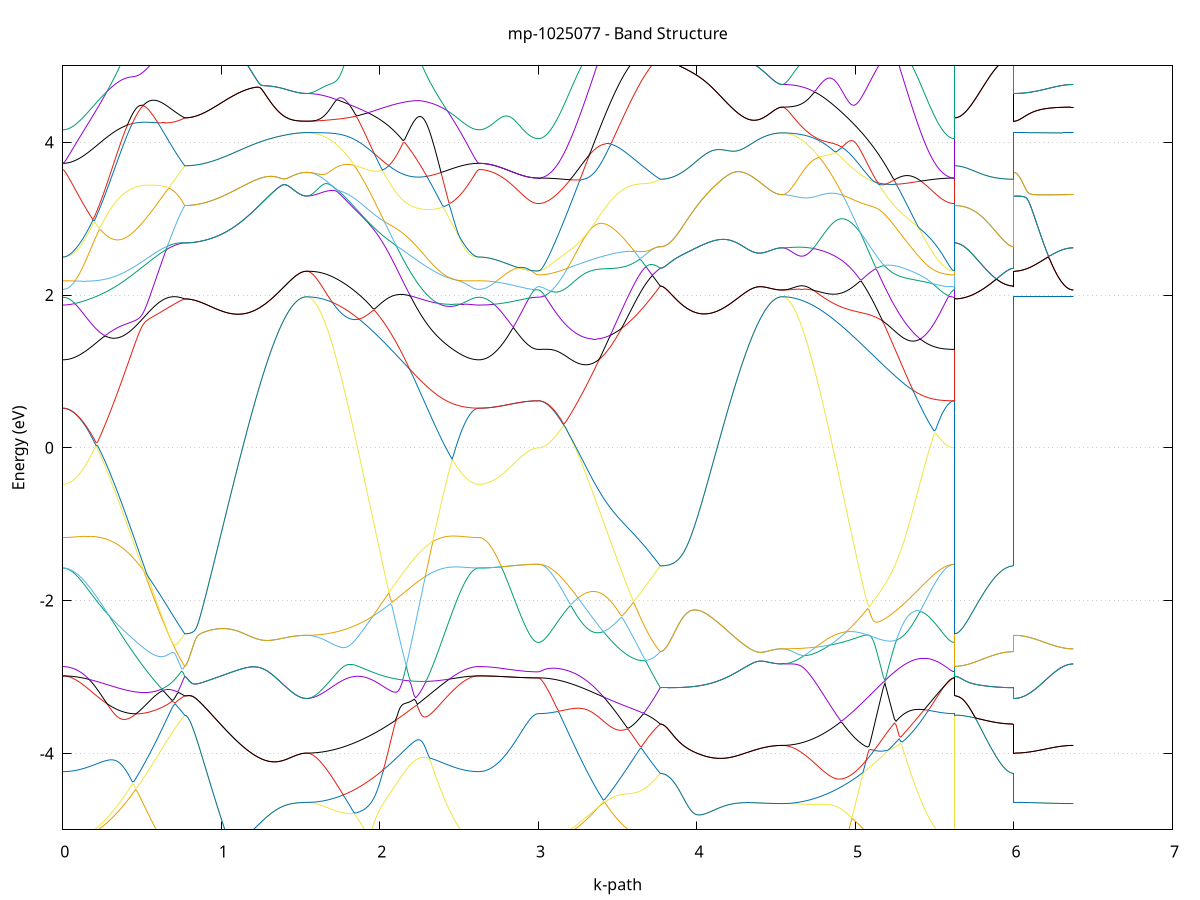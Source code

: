 set title 'mp-1025077 - Band Structure'
set xlabel 'k-path'
set ylabel 'Energy (eV)'
set grid y
set yrange [-5:5]
set terminal png size 800,600
set output 'mp-1025077_bands_gnuplot.png'
plot '-' using 1:2 with lines notitle, '-' using 1:2 with lines notitle, '-' using 1:2 with lines notitle, '-' using 1:2 with lines notitle, '-' using 1:2 with lines notitle, '-' using 1:2 with lines notitle, '-' using 1:2 with lines notitle, '-' using 1:2 with lines notitle, '-' using 1:2 with lines notitle, '-' using 1:2 with lines notitle, '-' using 1:2 with lines notitle, '-' using 1:2 with lines notitle, '-' using 1:2 with lines notitle, '-' using 1:2 with lines notitle, '-' using 1:2 with lines notitle, '-' using 1:2 with lines notitle, '-' using 1:2 with lines notitle, '-' using 1:2 with lines notitle, '-' using 1:2 with lines notitle, '-' using 1:2 with lines notitle, '-' using 1:2 with lines notitle, '-' using 1:2 with lines notitle, '-' using 1:2 with lines notitle, '-' using 1:2 with lines notitle, '-' using 1:2 with lines notitle, '-' using 1:2 with lines notitle, '-' using 1:2 with lines notitle, '-' using 1:2 with lines notitle, '-' using 1:2 with lines notitle, '-' using 1:2 with lines notitle, '-' using 1:2 with lines notitle, '-' using 1:2 with lines notitle, '-' using 1:2 with lines notitle, '-' using 1:2 with lines notitle, '-' using 1:2 with lines notitle, '-' using 1:2 with lines notitle, '-' using 1:2 with lines notitle, '-' using 1:2 with lines notitle, '-' using 1:2 with lines notitle, '-' using 1:2 with lines notitle, '-' using 1:2 with lines notitle, '-' using 1:2 with lines notitle, '-' using 1:2 with lines notitle, '-' using 1:2 with lines notitle, '-' using 1:2 with lines notitle, '-' using 1:2 with lines notitle, '-' using 1:2 with lines notitle, '-' using 1:2 with lines notitle
0.000000 -23.530198
0.009986 -23.530198
0.019973 -23.530198
0.029959 -23.530098
0.039945 -23.529998
0.049932 -23.529798
0.059918 -23.529598
0.069904 -23.529398
0.079890 -23.529198
0.089877 -23.528898
0.099863 -23.528598
0.109849 -23.528198
0.119836 -23.527798
0.129822 -23.527398
0.139808 -23.526998
0.149795 -23.526498
0.159781 -23.526098
0.169767 -23.525498
0.179753 -23.524998
0.189740 -23.524398
0.199726 -23.523798
0.209712 -23.523198
0.219699 -23.522498
0.229685 -23.521898
0.239671 -23.521198
0.249658 -23.520498
0.259644 -23.519798
0.269630 -23.518998
0.279616 -23.518298
0.289603 -23.517498
0.299589 -23.516698
0.309575 -23.515898
0.319562 -23.515198
0.329548 -23.514398
0.339534 -23.513698
0.349521 -23.512998
0.359507 -23.512298
0.369493 -23.511798
0.379479 -23.511398
0.389466 -23.511198
0.399452 -23.511398
0.409438 -23.512098
0.419425 -23.513398
0.429411 -23.516098
0.439397 -23.518798
0.449384 -23.521498
0.459370 -23.524098
0.469356 -23.526698
0.479342 -23.529298
0.489329 -23.531798
0.499315 -23.534198
0.509301 -23.536698
0.519288 -23.538998
0.529274 -23.541298
0.539260 -23.543498
0.549247 -23.545698
0.559233 -23.547798
0.569219 -23.549798
0.579206 -23.551698
0.589192 -23.553598
0.599178 -23.555398
0.609164 -23.556998
0.619151 -23.558598
0.629137 -23.560098
0.639123 -23.561498
0.649110 -23.562798
0.659096 -23.563998
0.669082 -23.565098
0.679069 -23.566098
0.689055 -23.566998
0.699041 -23.567798
0.709027 -23.568398
0.719014 -23.568998
0.729000 -23.569398
0.738986 -23.569798
0.748973 -23.569998
0.758959 -23.570098
0.768945 -23.570098
0.768945 -23.570098
0.778932 -23.570098
0.788918 -23.570098
0.798904 -23.569998
0.808890 -23.569898
0.818877 -23.569798
0.828863 -23.569598
0.838849 -23.569398
0.848836 -23.569198
0.858822 -23.568998
0.868808 -23.568698
0.878795 -23.568398
0.888781 -23.568098
0.898767 -23.567798
0.908753 -23.567398
0.918740 -23.566998
0.928726 -23.566598
0.938712 -23.566198
0.948699 -23.565698
0.958685 -23.565198
0.968671 -23.564698
0.978658 -23.564198
0.988644 -23.563698
0.998630 -23.563098
1.008616 -23.562498
1.018603 -23.561998
1.028589 -23.561398
1.038575 -23.560698
1.048562 -23.560098
1.058548 -23.559498
1.068534 -23.558798
1.078521 -23.558198
1.088507 -23.557498
1.098493 -23.556798
1.108479 -23.556198
1.118466 -23.555498
1.128452 -23.554798
1.138438 -23.554098
1.148425 -23.553498
1.158411 -23.552798
1.168397 -23.552098
1.178384 -23.551398
1.188370 -23.550798
1.198356 -23.550098
1.208343 -23.549498
1.218329 -23.548898
1.228315 -23.548298
1.238301 -23.547698
1.248288 -23.547098
1.258274 -23.546498
1.268260 -23.545998
1.278247 -23.545498
1.288233 -23.544998
1.298219 -23.544498
1.308206 -23.544098
1.318192 -23.543698
1.328178 -23.543398
1.338164 -23.543098
1.348151 -23.542798
1.358137 -23.542598
1.368123 -23.542498
1.378110 -23.542398
1.388096 -23.542298
1.398082 -23.542298
1.408069 -23.542298
1.418055 -23.542398
1.428041 -23.542498
1.438027 -23.542698
1.448014 -23.542898
1.458000 -23.543098
1.467986 -23.543298
1.477973 -23.543398
1.487959 -23.543598
1.497945 -23.543798
1.507932 -23.543898
1.517918 -23.543998
1.527904 -23.543998
1.537890 -23.544098
1.537890 -23.544098
1.547867 -23.543998
1.557844 -23.543998
1.567820 -23.543898
1.577797 -23.543798
1.587774 -23.543698
1.597750 -23.543498
1.607727 -23.543298
1.617704 -23.543098
1.627680 -23.542798
1.637657 -23.542498
1.647633 -23.542198
1.657610 -23.541798
1.667587 -23.541398
1.677563 -23.540998
1.687540 -23.540598
1.697517 -23.540098
1.707493 -23.539598
1.717470 -23.538998
1.727446 -23.538398
1.737423 -23.537798
1.747400 -23.537198
1.757376 -23.536498
1.767353 -23.535798
1.777330 -23.534998
1.787306 -23.534298
1.797283 -23.533398
1.807260 -23.532598
1.817236 -23.531698
1.827213 -23.530798
1.837189 -23.529798
1.847166 -23.528898
1.857143 -23.527898
1.867119 -23.526798
1.877096 -23.525698
1.887073 -23.524598
1.897049 -23.523498
1.907026 -23.522298
1.917002 -23.521098
1.926979 -23.519798
1.936956 -23.518598
1.946932 -23.517298
1.956909 -23.515998
1.966886 -23.514598
1.976862 -23.513298
1.986839 -23.511898
1.996815 -23.510498
2.006792 -23.508998
2.016769 -23.507598
2.026745 -23.506198
2.036722 -23.504798
2.046699 -23.503398
2.056675 -23.501998
2.066652 -23.500698
2.076629 -23.499498
2.086605 -23.498598
2.096582 -23.497898
2.106558 -23.497598
2.116535 -23.497598
2.126512 -23.497998
2.136488 -23.498598
2.146465 -23.499298
2.156442 -23.500098
2.166418 -23.500998
2.176395 -23.501998
2.186371 -23.502898
2.196348 -23.503898
2.206325 -23.504898
2.216301 -23.505898
2.226278 -23.506898
2.236255 -23.507898
2.246231 -23.508798
2.256208 -23.509798
2.266185 -23.510798
2.276161 -23.511698
2.286138 -23.512698
2.296114 -23.513598
2.306091 -23.514498
2.316068 -23.515398
2.326044 -23.516298
2.336021 -23.517098
2.345998 -23.517898
2.355974 -23.518698
2.365951 -23.519498
2.375927 -23.520298
2.385904 -23.520998
2.395881 -23.521798
2.405857 -23.522398
2.415834 -23.523098
2.425811 -23.523798
2.435787 -23.524398
2.445764 -23.524898
2.455741 -23.525498
2.465717 -23.525998
2.475694 -23.526498
2.485670 -23.526998
2.495647 -23.527398
2.505624 -23.527798
2.515600 -23.528198
2.525577 -23.528598
2.535554 -23.528898
2.545530 -23.529198
2.555507 -23.529398
2.565483 -23.529598
2.575460 -23.529798
2.585437 -23.529998
2.595413 -23.530098
2.605390 -23.530198
2.615367 -23.530198
2.625343 -23.530198
2.625343 -23.530198
2.635201 -23.530198
2.645059 -23.530098
2.654916 -23.529898
2.664774 -23.529698
2.674632 -23.529498
2.684489 -23.529098
2.694347 -23.528698
2.704205 -23.528298
2.714063 -23.527798
2.723920 -23.527198
2.733778 -23.526598
2.743636 -23.525898
2.753493 -23.525198
2.763351 -23.524398
2.773209 -23.523598
2.783066 -23.522698
2.792924 -23.521798
2.802782 -23.520798
2.812640 -23.519798
2.822497 -23.518698
2.832355 -23.517598
2.842213 -23.516498
2.852070 -23.515298
2.861928 -23.514098
2.871786 -23.512898
2.881643 -23.511598
2.891501 -23.510298
2.901359 -23.508998
2.911217 -23.507698
2.921074 -23.506398
2.930932 -23.505098
2.940790 -23.503798
2.950647 -23.502498
2.960505 -23.501298
2.970363 -23.500198
2.980221 -23.499298
2.990078 -23.498698
2.999936 -23.498398
2.999936 -23.498398
3.009922 -23.498398
3.019909 -23.498398
3.029895 -23.498398
3.039881 -23.498298
3.049867 -23.498298
3.059854 -23.498198
3.069840 -23.498098
3.079826 -23.497998
3.089813 -23.497898
3.099799 -23.497798
3.109785 -23.497698
3.119772 -23.497498
3.129758 -23.497398
3.139744 -23.497298
3.149730 -23.497098
3.159717 -23.496998
3.169703 -23.496898
3.179689 -23.496698
3.189676 -23.496598
3.199662 -23.496498
3.209648 -23.496398
3.219635 -23.496398
3.229621 -23.496398
3.239607 -23.496398
3.249593 -23.496498
3.259580 -23.496598
3.269566 -23.496898
3.279552 -23.497198
3.289539 -23.497698
3.299525 -23.498298
3.309511 -23.498998
3.319498 -23.499898
3.329484 -23.500998
3.339470 -23.502298
3.349456 -23.503798
3.359443 -23.505498
3.369429 -23.507298
3.379415 -23.509598
3.389402 -23.511898
3.399388 -23.514398
3.409374 -23.516798
3.419361 -23.519298
3.429347 -23.521798
3.439333 -23.524298
3.449319 -23.526798
3.459306 -23.529298
3.469292 -23.531798
3.479278 -23.534198
3.489265 -23.536698
3.499251 -23.538998
3.509237 -23.541398
3.519224 -23.543698
3.529210 -23.545898
3.539196 -23.548098
3.549183 -23.550198
3.559169 -23.552198
3.569155 -23.554198
3.579141 -23.556098
3.589128 -23.557898
3.599114 -23.559598
3.609100 -23.561298
3.619087 -23.562898
3.629073 -23.564298
3.639059 -23.565698
3.649046 -23.566998
3.659032 -23.568198
3.669018 -23.569298
3.679004 -23.570298
3.688991 -23.571198
3.698977 -23.571998
3.708963 -23.572598
3.718950 -23.573198
3.728936 -23.573698
3.738922 -23.573998
3.748909 -23.574198
3.758895 -23.574398
3.768881 -23.574398
3.768881 -23.574398
3.778867 -23.574398
3.788854 -23.574298
3.798840 -23.574198
3.808826 -23.574098
3.818813 -23.573998
3.828799 -23.573798
3.838785 -23.573598
3.848772 -23.573398
3.858758 -23.573098
3.868744 -23.572798
3.878730 -23.572498
3.888717 -23.572098
3.898703 -23.571698
3.908689 -23.571298
3.918676 -23.570898
3.928662 -23.570398
3.938648 -23.569898
3.948635 -23.569398
3.958621 -23.568898
3.968607 -23.568298
3.978594 -23.567698
3.988580 -23.567098
3.998566 -23.566498
4.008552 -23.565898
4.018539 -23.565198
4.028525 -23.564498
4.038511 -23.563798
4.048498 -23.563098
4.058484 -23.562398
4.068470 -23.561598
4.078457 -23.560898
4.088443 -23.560098
4.098429 -23.559298
4.108415 -23.558498
4.118402 -23.557698
4.128388 -23.556998
4.138374 -23.556198
4.148361 -23.555298
4.158347 -23.554498
4.168333 -23.553698
4.178320 -23.552898
4.188306 -23.552098
4.198292 -23.551298
4.208278 -23.550498
4.218265 -23.549698
4.228251 -23.548998
4.238237 -23.548198
4.248224 -23.547398
4.258210 -23.546698
4.268196 -23.545898
4.278183 -23.545198
4.288169 -23.544498
4.298155 -23.543798
4.308141 -23.543198
4.318128 -23.542498
4.328114 -23.541898
4.338100 -23.541298
4.348087 -23.540698
4.358073 -23.540098
4.368059 -23.539598
4.378046 -23.539098
4.388032 -23.538598
4.398018 -23.538098
4.408004 -23.537698
4.417991 -23.537298
4.427977 -23.536898
4.437963 -23.536598
4.447950 -23.536298
4.457936 -23.536098
4.467922 -23.535898
4.477909 -23.535798
4.487895 -23.535698
4.497881 -23.535698
4.507867 -23.535698
4.517854 -23.535698
4.527840 -23.535798
4.537826 -23.535798
4.537826 -23.535798
4.547803 -23.535798
4.557780 -23.535698
4.567756 -23.535698
4.577733 -23.535598
4.587710 -23.535498
4.597686 -23.535398
4.607663 -23.535198
4.617639 -23.534998
4.627616 -23.534798
4.637593 -23.534598
4.647569 -23.534298
4.657546 -23.534098
4.667523 -23.533798
4.677499 -23.533398
4.687476 -23.533098
4.697452 -23.532698
4.707429 -23.532298
4.717406 -23.531898
4.727382 -23.531398
4.737359 -23.530898
4.747336 -23.530398
4.757312 -23.529898
4.767289 -23.529398
4.777266 -23.528798
4.787242 -23.528198
4.797219 -23.527498
4.807195 -23.526898
4.817172 -23.526298
4.827149 -23.525798
4.837125 -23.525098
4.847102 -23.524498
4.857079 -23.523798
4.867055 -23.523198
4.877032 -23.522398
4.887008 -23.521698
4.896985 -23.520898
4.906962 -23.520198
4.916938 -23.519398
4.926915 -23.518498
4.936892 -23.517698
4.946868 -23.516798
4.956845 -23.515898
4.966822 -23.514998
4.976798 -23.513998
4.986775 -23.513098
4.996751 -23.512098
5.006728 -23.511098
5.016705 -23.510098
5.026681 -23.509098
5.036658 -23.508098
5.046635 -23.506998
5.056611 -23.505998
5.066588 -23.504998
5.076564 -23.503898
5.086541 -23.502898
5.096518 -23.501798
5.106494 -23.500798
5.116471 -23.499798
5.126448 -23.498798
5.136424 -23.497798
5.146401 -23.496898
5.156378 -23.495998
5.166354 -23.495098
5.176331 -23.494298
5.186307 -23.493898
5.196284 -23.493598
5.206261 -23.493298
5.216237 -23.493098
5.226214 -23.492998
5.236191 -23.492898
5.246167 -23.492898
5.256144 -23.492898
5.266120 -23.492898
5.276097 -23.492998
5.286074 -23.493098
5.296050 -23.493198
5.306027 -23.493398
5.316004 -23.493598
5.325980 -23.493698
5.335957 -23.493898
5.345933 -23.494198
5.355910 -23.494398
5.365887 -23.494598
5.375863 -23.494798
5.385840 -23.495098
5.395817 -23.495298
5.405793 -23.495498
5.415770 -23.495698
5.425747 -23.495998
5.435723 -23.496198
5.445700 -23.496398
5.455676 -23.496598
5.465653 -23.496798
5.475630 -23.496998
5.485606 -23.497198
5.495583 -23.497298
5.505560 -23.497498
5.515536 -23.497598
5.525513 -23.497798
5.535490 -23.497898
5.545466 -23.497998
5.555443 -23.498098
5.565419 -23.498198
5.575396 -23.498298
5.585373 -23.498298
5.595349 -23.498398
5.605326 -23.498398
5.615303 -23.498398
5.625279 -23.498398
5.625279 -23.570098
5.635137 -23.570098
5.644995 -23.570198
5.654852 -23.570198
5.664710 -23.570198
5.674568 -23.570298
5.684425 -23.570398
5.694283 -23.570498
5.704141 -23.570598
5.713998 -23.570698
5.723856 -23.570798
5.733714 -23.570998
5.743572 -23.571098
5.753429 -23.571298
5.763287 -23.571398
5.773145 -23.571598
5.783002 -23.571798
5.792860 -23.571898
5.802718 -23.572098
5.812576 -23.572298
5.822433 -23.572498
5.832291 -23.572598
5.842149 -23.572798
5.852006 -23.572998
5.861864 -23.573098
5.871722 -23.573298
5.881579 -23.573398
5.891437 -23.573598
5.901295 -23.573698
5.911153 -23.573798
5.921010 -23.573998
5.930868 -23.573998
5.940726 -23.574098
5.950583 -23.574198
5.960441 -23.574298
5.970299 -23.574298
5.980156 -23.574398
5.990014 -23.574398
5.999872 -23.574398
5.999872 -23.544098
6.009730 -23.543998
6.019587 -23.543998
6.029445 -23.543998
6.039303 -23.543898
6.049160 -23.543898
6.059018 -23.543798
6.068876 -23.543698
6.078733 -23.543598
6.088591 -23.543398
6.098449 -23.543298
6.108307 -23.543098
6.118164 -23.542998
6.128022 -23.542798
6.137880 -23.542598
6.147737 -23.542398
6.157595 -23.542098
6.167453 -23.541898
6.177310 -23.541598
6.187168 -23.541398
6.197026 -23.541098
6.206884 -23.540798
6.216741 -23.540498
6.226599 -23.540198
6.236457 -23.539898
6.246314 -23.539598
6.256172 -23.539298
6.266030 -23.538998
6.275888 -23.538598
6.285745 -23.538298
6.295603 -23.537998
6.305461 -23.537598
6.315318 -23.537298
6.325176 -23.536898
6.335034 -23.536598
6.344891 -23.536298
6.354749 -23.535998
6.364607 -23.535898
6.374465 -23.535798
e
0.000000 -23.455698
0.009986 -23.455698
0.019973 -23.455698
0.029959 -23.455698
0.039945 -23.455698
0.049932 -23.455698
0.059918 -23.455798
0.069904 -23.455798
0.079890 -23.455798
0.089877 -23.455798
0.099863 -23.455798
0.109849 -23.455898
0.119836 -23.455898
0.129822 -23.455998
0.139808 -23.456098
0.149795 -23.456298
0.159781 -23.456598
0.169767 -23.456898
0.179753 -23.457398
0.189740 -23.458198
0.199726 -23.459298
0.209712 -23.460698
0.219699 -23.462398
0.229685 -23.464298
0.239671 -23.466298
0.249658 -23.468498
0.259644 -23.470798
0.269630 -23.473198
0.279616 -23.475598
0.289603 -23.478098
0.299589 -23.480698
0.309575 -23.483298
0.319562 -23.485898
0.329548 -23.488598
0.339534 -23.491298
0.349521 -23.494098
0.359507 -23.496798
0.369493 -23.499598
0.379479 -23.502298
0.389466 -23.505098
0.399452 -23.507898
0.409438 -23.510598
0.419425 -23.513398
0.429411 -23.515098
0.439397 -23.517098
0.449384 -23.519398
0.459370 -23.521798
0.469356 -23.524198
0.479342 -23.526698
0.489329 -23.529198
0.499315 -23.531598
0.509301 -23.534098
0.519288 -23.536498
0.529274 -23.538798
0.539260 -23.541098
0.549247 -23.543398
0.559233 -23.545498
0.569219 -23.547598
0.579206 -23.549698
0.589192 -23.551598
0.599178 -23.553498
0.609164 -23.555298
0.619151 -23.556998
0.629137 -23.558598
0.639123 -23.560098
0.649110 -23.561498
0.659096 -23.562798
0.669082 -23.563998
0.679069 -23.565098
0.689055 -23.566098
0.699041 -23.566998
0.709027 -23.567798
0.719014 -23.568398
0.729000 -23.568998
0.738986 -23.569398
0.748973 -23.569798
0.758959 -23.569998
0.768945 -23.570098
0.768945 -23.570098
0.778932 -23.570098
0.788918 -23.570098
0.798904 -23.569998
0.808890 -23.569898
0.818877 -23.569798
0.828863 -23.569598
0.838849 -23.569398
0.848836 -23.569198
0.858822 -23.568998
0.868808 -23.568698
0.878795 -23.568398
0.888781 -23.568098
0.898767 -23.567798
0.908753 -23.567398
0.918740 -23.566998
0.928726 -23.566598
0.938712 -23.566198
0.948699 -23.565698
0.958685 -23.565198
0.968671 -23.564698
0.978658 -23.564198
0.988644 -23.563698
0.998630 -23.563098
1.008616 -23.562498
1.018603 -23.561998
1.028589 -23.561398
1.038575 -23.560698
1.048562 -23.560098
1.058548 -23.559498
1.068534 -23.558798
1.078521 -23.558198
1.088507 -23.557498
1.098493 -23.556798
1.108479 -23.556198
1.118466 -23.555498
1.128452 -23.554798
1.138438 -23.554098
1.148425 -23.553498
1.158411 -23.552798
1.168397 -23.552098
1.178384 -23.551398
1.188370 -23.550798
1.198356 -23.550098
1.208343 -23.549498
1.218329 -23.548898
1.228315 -23.548298
1.238301 -23.547698
1.248288 -23.547098
1.258274 -23.546498
1.268260 -23.545998
1.278247 -23.545498
1.288233 -23.544998
1.298219 -23.544498
1.308206 -23.544098
1.318192 -23.543698
1.328178 -23.543398
1.338164 -23.543098
1.348151 -23.542798
1.358137 -23.542598
1.368123 -23.542498
1.378110 -23.542398
1.388096 -23.542298
1.398082 -23.542298
1.408069 -23.542298
1.418055 -23.542398
1.428041 -23.542498
1.438027 -23.542698
1.448014 -23.542898
1.458000 -23.543098
1.467986 -23.543298
1.477973 -23.543398
1.487959 -23.543598
1.497945 -23.543798
1.507932 -23.543898
1.517918 -23.543998
1.527904 -23.543998
1.537890 -23.544098
1.537890 -23.544098
1.547867 -23.543998
1.557844 -23.543998
1.567820 -23.543798
1.577797 -23.543698
1.587774 -23.543498
1.597750 -23.543198
1.607727 -23.542898
1.617704 -23.542598
1.627680 -23.542198
1.637657 -23.541798
1.647633 -23.541298
1.657610 -23.540798
1.667587 -23.540198
1.677563 -23.539598
1.687540 -23.538998
1.697517 -23.538298
1.707493 -23.537598
1.717470 -23.536798
1.727446 -23.535998
1.737423 -23.535198
1.747400 -23.534298
1.757376 -23.533398
1.767353 -23.532398
1.777330 -23.531398
1.787306 -23.530398
1.797283 -23.529298
1.807260 -23.528198
1.817236 -23.527098
1.827213 -23.525898
1.837189 -23.524698
1.847166 -23.523498
1.857143 -23.522198
1.867119 -23.520998
1.877096 -23.519698
1.887073 -23.518298
1.897049 -23.516998
1.907026 -23.515598
1.917002 -23.514198
1.926979 -23.512798
1.936956 -23.511298
1.946932 -23.509898
1.956909 -23.508398
1.966886 -23.506898
1.976862 -23.505398
1.986839 -23.503898
1.996815 -23.502298
2.006792 -23.500798
2.016769 -23.499598
2.026745 -23.498398
2.036722 -23.497298
2.046699 -23.496098
2.056675 -23.494798
2.066652 -23.493598
2.076629 -23.492298
2.086605 -23.491098
2.096582 -23.489798
2.106558 -23.488498
2.116535 -23.487098
2.126512 -23.485798
2.136488 -23.484498
2.146465 -23.483098
2.156442 -23.481798
2.166418 -23.480398
2.176395 -23.479098
2.186371 -23.477698
2.196348 -23.476398
2.206325 -23.474998
2.216301 -23.473698
2.226278 -23.472298
2.236255 -23.470998
2.246231 -23.469698
2.256208 -23.468498
2.266185 -23.467198
2.276161 -23.465998
2.286138 -23.464898
2.296114 -23.463798
2.306091 -23.462698
2.316068 -23.461698
2.326044 -23.460898
2.336021 -23.459998
2.345998 -23.459298
2.355974 -23.458698
2.365951 -23.458198
2.375927 -23.457698
2.385904 -23.457298
2.395881 -23.456998
2.405857 -23.456798
2.415834 -23.456598
2.425811 -23.456398
2.435787 -23.456298
2.445764 -23.456198
2.455741 -23.456098
2.465717 -23.455998
2.475694 -23.455998
2.485670 -23.455898
2.495647 -23.455898
2.505624 -23.455798
2.515600 -23.455798
2.525577 -23.455798
2.535554 -23.455798
2.545530 -23.455798
2.555507 -23.455798
2.565483 -23.455698
2.575460 -23.455698
2.585437 -23.455698
2.595413 -23.455698
2.605390 -23.455698
2.615367 -23.455698
2.625343 -23.455698
2.625343 -23.455698
2.635201 -23.455798
2.645059 -23.455898
2.654916 -23.455998
2.664774 -23.456198
2.674632 -23.456498
2.684489 -23.456898
2.694347 -23.457298
2.704205 -23.457798
2.714063 -23.458298
2.723920 -23.458898
2.733778 -23.459498
2.743636 -23.460198
2.753493 -23.460998
2.763351 -23.461798
2.773209 -23.462698
2.783066 -23.463598
2.792924 -23.464598
2.802782 -23.465598
2.812640 -23.466598
2.822497 -23.467698
2.832355 -23.468898
2.842213 -23.470098
2.852070 -23.471298
2.861928 -23.472498
2.871786 -23.473798
2.881643 -23.475098
2.891501 -23.476398
2.901359 -23.477698
2.911217 -23.479098
2.921074 -23.480398
2.930932 -23.481798
2.940790 -23.483098
2.950647 -23.484398
2.960505 -23.485598
2.970363 -23.486698
2.980221 -23.487598
2.990078 -23.488198
2.999936 -23.488498
2.999936 -23.488498
3.009922 -23.488498
3.019909 -23.488398
3.029895 -23.488398
3.039881 -23.488398
3.049867 -23.488398
3.059854 -23.488298
3.069840 -23.488298
3.079826 -23.488198
3.089813 -23.488198
3.099799 -23.488098
3.109785 -23.488098
3.119772 -23.487998
3.129758 -23.487998
3.139744 -23.487898
3.149730 -23.487898
3.159717 -23.487898
3.169703 -23.487898
3.179689 -23.487898
3.189676 -23.487998
3.199662 -23.488098
3.209648 -23.488198
3.219635 -23.488398
3.229621 -23.488698
3.239607 -23.489098
3.249593 -23.489498
3.259580 -23.490098
3.269566 -23.490898
3.279552 -23.491798
3.289539 -23.492898
3.299525 -23.494098
3.309511 -23.495498
3.319498 -23.497098
3.329484 -23.498898
3.339470 -23.500798
3.349456 -23.502798
3.359443 -23.504998
3.369429 -23.507198
3.379415 -23.509198
3.389402 -23.511298
3.399388 -23.513498
3.409374 -23.515798
3.419361 -23.518098
3.429347 -23.520498
3.439333 -23.522898
3.449319 -23.525298
3.459306 -23.527798
3.469292 -23.530198
3.479278 -23.532598
3.489265 -23.534998
3.499251 -23.537398
3.509237 -23.539798
3.519224 -23.542098
3.529210 -23.544298
3.539196 -23.546498
3.549183 -23.548698
3.559169 -23.550798
3.569155 -23.552798
3.579141 -23.554798
3.589128 -23.556598
3.599114 -23.558398
3.609100 -23.560098
3.619087 -23.561798
3.629073 -23.563298
3.639059 -23.564798
3.649046 -23.566098
3.659032 -23.567398
3.669018 -23.568498
3.679004 -23.569598
3.688991 -23.570598
3.698977 -23.571398
3.708963 -23.572198
3.718950 -23.572798
3.728936 -23.573298
3.738922 -23.573798
3.748909 -23.574098
3.758895 -23.574298
3.768881 -23.574398
3.768881 -23.574398
3.778867 -23.574398
3.788854 -23.574298
3.798840 -23.574198
3.808826 -23.574098
3.818813 -23.573998
3.828799 -23.573798
3.838785 -23.573598
3.848772 -23.573398
3.858758 -23.573098
3.868744 -23.572798
3.878730 -23.572498
3.888717 -23.572098
3.898703 -23.571698
3.908689 -23.571298
3.918676 -23.570898
3.928662 -23.570398
3.938648 -23.569898
3.948635 -23.569398
3.958621 -23.568898
3.968607 -23.568298
3.978594 -23.567698
3.988580 -23.567098
3.998566 -23.566498
4.008552 -23.565898
4.018539 -23.565198
4.028525 -23.564498
4.038511 -23.563798
4.048498 -23.563098
4.058484 -23.562398
4.068470 -23.561598
4.078457 -23.560898
4.088443 -23.560098
4.098429 -23.559298
4.108415 -23.558498
4.118402 -23.557698
4.128388 -23.556998
4.138374 -23.556198
4.148361 -23.555298
4.158347 -23.554498
4.168333 -23.553698
4.178320 -23.552898
4.188306 -23.552098
4.198292 -23.551298
4.208278 -23.550498
4.218265 -23.549698
4.228251 -23.548998
4.238237 -23.548198
4.248224 -23.547398
4.258210 -23.546698
4.268196 -23.545898
4.278183 -23.545198
4.288169 -23.544498
4.298155 -23.543798
4.308141 -23.543198
4.318128 -23.542498
4.328114 -23.541898
4.338100 -23.541298
4.348087 -23.540698
4.358073 -23.540098
4.368059 -23.539598
4.378046 -23.539098
4.388032 -23.538598
4.398018 -23.538098
4.408004 -23.537698
4.417991 -23.537298
4.427977 -23.536898
4.437963 -23.536598
4.447950 -23.536298
4.457936 -23.536098
4.467922 -23.535898
4.477909 -23.535798
4.487895 -23.535698
4.497881 -23.535698
4.507867 -23.535698
4.517854 -23.535698
4.527840 -23.535798
4.537826 -23.535798
4.537826 -23.535798
4.547803 -23.535798
4.557780 -23.535698
4.567756 -23.535598
4.577733 -23.535398
4.587710 -23.535198
4.597686 -23.534998
4.607663 -23.534698
4.617639 -23.534398
4.627616 -23.534098
4.637593 -23.533598
4.647569 -23.533198
4.657546 -23.532698
4.667523 -23.532298
4.677499 -23.532098
4.687476 -23.531798
4.697452 -23.531498
4.707429 -23.531198
4.717406 -23.530898
4.727382 -23.530498
4.737359 -23.530198
4.747336 -23.529798
4.757312 -23.529398
4.767289 -23.528898
4.777266 -23.528398
4.787242 -23.527998
4.797219 -23.527398
4.807195 -23.526898
4.817172 -23.526198
4.827149 -23.525498
4.837125 -23.524698
4.847102 -23.523998
4.857079 -23.523198
4.867055 -23.522398
4.877032 -23.521498
4.887008 -23.520698
4.896985 -23.519798
4.906962 -23.518898
4.916938 -23.517998
4.926915 -23.516998
4.936892 -23.516098
4.946868 -23.515098
4.956845 -23.514098
4.966822 -23.513098
4.976798 -23.512098
4.986775 -23.510998
4.996751 -23.509998
5.006728 -23.508898
5.016705 -23.507898
5.026681 -23.506798
5.036658 -23.505798
5.046635 -23.504798
5.056611 -23.503698
5.066588 -23.502698
5.076564 -23.501698
5.086541 -23.500798
5.096518 -23.499898
5.106494 -23.498998
5.116471 -23.498098
5.126448 -23.497398
5.136424 -23.496598
5.146401 -23.495998
5.156378 -23.495398
5.166354 -23.494798
5.176331 -23.494198
5.186307 -23.493398
5.196284 -23.492598
5.206261 -23.491898
5.216237 -23.491198
5.226214 -23.490598
5.236191 -23.490098
5.246167 -23.489598
5.256144 -23.489098
5.266120 -23.488698
5.276097 -23.488398
5.286074 -23.488098
5.296050 -23.487798
5.306027 -23.487598
5.316004 -23.487398
5.325980 -23.487298
5.335957 -23.487198
5.345933 -23.487098
5.355910 -23.487098
5.365887 -23.487098
5.375863 -23.487098
5.385840 -23.487098
5.395817 -23.487098
5.405793 -23.487198
5.415770 -23.487198
5.425747 -23.487298
5.435723 -23.487398
5.445700 -23.487398
5.455676 -23.487498
5.465653 -23.487598
5.475630 -23.487698
5.485606 -23.487798
5.495583 -23.487898
5.505560 -23.487898
5.515536 -23.487998
5.525513 -23.488098
5.535490 -23.488098
5.545466 -23.488198
5.555443 -23.488298
5.565419 -23.488298
5.575396 -23.488398
5.585373 -23.488398
5.595349 -23.488398
5.605326 -23.488398
5.615303 -23.488498
5.625279 -23.488498
5.625279 -23.570098
5.635137 -23.570098
5.644995 -23.570198
5.654852 -23.570198
5.664710 -23.570198
5.674568 -23.570298
5.684425 -23.570398
5.694283 -23.570498
5.704141 -23.570598
5.713998 -23.570698
5.723856 -23.570798
5.733714 -23.570998
5.743572 -23.571098
5.753429 -23.571298
5.763287 -23.571398
5.773145 -23.571598
5.783002 -23.571798
5.792860 -23.571898
5.802718 -23.572098
5.812576 -23.572298
5.822433 -23.572498
5.832291 -23.572598
5.842149 -23.572798
5.852006 -23.572998
5.861864 -23.573098
5.871722 -23.573298
5.881579 -23.573398
5.891437 -23.573598
5.901295 -23.573698
5.911153 -23.573798
5.921010 -23.573998
5.930868 -23.573998
5.940726 -23.574098
5.950583 -23.574198
5.960441 -23.574298
5.970299 -23.574298
5.980156 -23.574398
5.990014 -23.574398
5.999872 -23.574398
5.999872 -23.544098
6.009730 -23.543998
6.019587 -23.543998
6.029445 -23.543998
6.039303 -23.543898
6.049160 -23.543898
6.059018 -23.543798
6.068876 -23.543698
6.078733 -23.543598
6.088591 -23.543398
6.098449 -23.543298
6.108307 -23.543098
6.118164 -23.542998
6.128022 -23.542798
6.137880 -23.542598
6.147737 -23.542398
6.157595 -23.542098
6.167453 -23.541898
6.177310 -23.541598
6.187168 -23.541398
6.197026 -23.541098
6.206884 -23.540798
6.216741 -23.540498
6.226599 -23.540198
6.236457 -23.539898
6.246314 -23.539598
6.256172 -23.539298
6.266030 -23.538998
6.275888 -23.538598
6.285745 -23.538298
6.295603 -23.537998
6.305461 -23.537598
6.315318 -23.537298
6.325176 -23.536898
6.335034 -23.536598
6.344891 -23.536298
6.354749 -23.535998
6.364607 -23.535898
6.374465 -23.535798
e
0.000000 -23.433698
0.009986 -23.433798
0.019973 -23.433898
0.029959 -23.434198
0.039945 -23.434598
0.049932 -23.435098
0.059918 -23.435698
0.069904 -23.436498
0.079890 -23.437298
0.089877 -23.438198
0.099863 -23.439198
0.109849 -23.440298
0.119836 -23.441498
0.129822 -23.442798
0.139808 -23.444198
0.149795 -23.445498
0.159781 -23.446898
0.169767 -23.448298
0.179753 -23.449598
0.189740 -23.450798
0.199726 -23.451698
0.209712 -23.452398
0.219699 -23.452798
0.229685 -23.454798
0.239671 -23.457198
0.249658 -23.459598
0.259644 -23.462098
0.269630 -23.464698
0.279616 -23.467298
0.289603 -23.469898
0.299589 -23.472598
0.309575 -23.475198
0.319562 -23.477898
0.329548 -23.480598
0.339534 -23.483298
0.349521 -23.485998
0.359507 -23.488598
0.369493 -23.491098
0.379479 -23.493398
0.389466 -23.495498
0.399452 -23.497198
0.409438 -23.498398
0.419425 -23.498998
0.429411 -23.499198
0.439397 -23.498898
0.449384 -23.498498
0.459370 -23.497798
0.469356 -23.497098
0.479342 -23.496298
0.489329 -23.495398
0.499315 -23.494498
0.509301 -23.493498
0.519288 -23.492598
0.529274 -23.491598
0.539260 -23.490598
0.549247 -23.489698
0.559233 -23.488698
0.569219 -23.487698
0.579206 -23.486698
0.589192 -23.485698
0.599178 -23.484798
0.609164 -23.483798
0.619151 -23.482798
0.629137 -23.481898
0.639123 -23.480898
0.649110 -23.479998
0.659096 -23.479098
0.669082 -23.478198
0.679069 -23.477298
0.689055 -23.476398
0.699041 -23.475498
0.709027 -23.474698
0.719014 -23.473798
0.729000 -23.472998
0.738986 -23.472198
0.748973 -23.471398
0.758959 -23.470598
0.768945 -23.469898
0.768945 -23.469898
0.778932 -23.469798
0.788918 -23.469798
0.798904 -23.469798
0.808890 -23.469698
0.818877 -23.469698
0.828863 -23.469598
0.838849 -23.469498
0.848836 -23.469398
0.858822 -23.469298
0.868808 -23.469098
0.878795 -23.468998
0.888781 -23.468798
0.898767 -23.468598
0.908753 -23.468398
0.918740 -23.468198
0.928726 -23.467998
0.938712 -23.467798
0.948699 -23.467498
0.958685 -23.467298
0.968671 -23.466998
0.978658 -23.466798
0.988644 -23.466498
0.998630 -23.466198
1.008616 -23.465898
1.018603 -23.465598
1.028589 -23.465398
1.038575 -23.465098
1.048562 -23.464798
1.058548 -23.464498
1.068534 -23.464298
1.078521 -23.464098
1.088507 -23.464098
1.098493 -23.464498
1.108479 -23.465498
1.118466 -23.467098
1.128452 -23.469198
1.138438 -23.471398
1.148425 -23.473698
1.158411 -23.475998
1.168397 -23.478398
1.178384 -23.480698
1.188370 -23.483098
1.198356 -23.485398
1.208343 -23.487698
1.218329 -23.489998
1.228315 -23.492298
1.238301 -23.494498
1.248288 -23.496698
1.258274 -23.498798
1.268260 -23.500898
1.278247 -23.502898
1.288233 -23.504798
1.298219 -23.506698
1.308206 -23.508498
1.318192 -23.510198
1.328178 -23.511898
1.338164 -23.513498
1.348151 -23.514898
1.358137 -23.516298
1.368123 -23.517598
1.378110 -23.518698
1.388096 -23.519798
1.398082 -23.520698
1.408069 -23.521598
1.418055 -23.522298
1.428041 -23.522998
1.438027 -23.523498
1.448014 -23.523998
1.458000 -23.524398
1.467986 -23.524698
1.477973 -23.524898
1.487959 -23.525098
1.497945 -23.525298
1.507932 -23.525398
1.517918 -23.525498
1.527904 -23.525498
1.537890 -23.525498
1.537890 -23.525498
1.547867 -23.525498
1.557844 -23.525498
1.567820 -23.525498
1.577797 -23.525398
1.587774 -23.525298
1.597750 -23.525198
1.607727 -23.525098
1.617704 -23.524898
1.627680 -23.524798
1.637657 -23.524598
1.647633 -23.524398
1.657610 -23.524098
1.667587 -23.523898
1.677563 -23.523598
1.687540 -23.523298
1.697517 -23.522998
1.707493 -23.522698
1.717470 -23.522298
1.727446 -23.521898
1.737423 -23.521498
1.747400 -23.521098
1.757376 -23.520598
1.767353 -23.520198
1.777330 -23.519698
1.787306 -23.519098
1.797283 -23.518598
1.807260 -23.517998
1.817236 -23.517398
1.827213 -23.516698
1.837189 -23.516098
1.847166 -23.515398
1.857143 -23.514698
1.867119 -23.513898
1.877096 -23.513198
1.887073 -23.512398
1.897049 -23.511498
1.907026 -23.510698
1.917002 -23.509798
1.926979 -23.508898
1.936956 -23.507998
1.946932 -23.506998
1.956909 -23.505998
1.966886 -23.504998
1.976862 -23.503998
1.986839 -23.502898
1.996815 -23.501798
2.006792 -23.500698
2.016769 -23.499198
2.026745 -23.497698
2.036722 -23.496098
2.046699 -23.494498
2.056675 -23.492898
2.066652 -23.491298
2.076629 -23.489698
2.086605 -23.488198
2.096582 -23.487298
2.106558 -23.486998
2.116535 -23.486298
2.126512 -23.485298
2.136488 -23.484098
2.146465 -23.482698
2.156442 -23.481198
2.166418 -23.479598
2.176395 -23.477998
2.186371 -23.476298
2.196348 -23.474598
2.206325 -23.472898
2.216301 -23.471198
2.226278 -23.469398
2.236255 -23.467698
2.246231 -23.465998
2.256208 -23.464198
2.266185 -23.462498
2.276161 -23.460798
2.286138 -23.459098
2.296114 -23.457398
2.306091 -23.455798
2.316068 -23.454398
2.326044 -23.453098
2.336021 -23.451898
2.345998 -23.450798
2.355974 -23.449598
2.365951 -23.448498
2.375927 -23.447498
2.385904 -23.446398
2.395881 -23.445498
2.405857 -23.444698
2.415834 -23.443898
2.425811 -23.443098
2.435787 -23.442298
2.445764 -23.441498
2.455741 -23.440698
2.465717 -23.439998
2.475694 -23.439298
2.485670 -23.438598
2.495647 -23.437998
2.505624 -23.437398
2.515600 -23.436798
2.525577 -23.436298
2.535554 -23.435798
2.545530 -23.435398
2.555507 -23.434998
2.565483 -23.434698
2.575460 -23.434398
2.585437 -23.434098
2.595413 -23.433998
2.605390 -23.433798
2.615367 -23.433698
2.625343 -23.433698
2.625343 -23.433698
2.635201 -23.433698
2.645059 -23.433698
2.654916 -23.433698
2.664774 -23.433698
2.674632 -23.433698
2.684489 -23.433598
2.694347 -23.433598
2.704205 -23.433498
2.714063 -23.433498
2.723920 -23.433498
2.733778 -23.433398
2.743636 -23.433298
2.753493 -23.433298
2.763351 -23.433198
2.773209 -23.433198
2.783066 -23.433098
2.792924 -23.432998
2.802782 -23.432898
2.812640 -23.432898
2.822497 -23.432798
2.832355 -23.432698
2.842213 -23.432598
2.852070 -23.432498
2.861928 -23.432398
2.871786 -23.432298
2.881643 -23.432298
2.891501 -23.432198
2.901359 -23.432098
2.911217 -23.431998
2.921074 -23.431998
2.930932 -23.431898
2.940790 -23.431798
2.950647 -23.431798
2.960505 -23.431698
2.970363 -23.431698
2.980221 -23.431698
2.990078 -23.431698
2.999936 -23.431698
2.999936 -23.431698
3.009922 -23.431698
3.019909 -23.431898
3.029895 -23.432198
3.039881 -23.432498
3.049867 -23.432998
3.059854 -23.433598
3.069840 -23.434298
3.079826 -23.435098
3.089813 -23.435998
3.099799 -23.436998
3.109785 -23.438098
3.119772 -23.439198
3.129758 -23.440498
3.139744 -23.441798
3.149730 -23.443198
3.159717 -23.444698
3.169703 -23.446198
3.179689 -23.447798
3.189676 -23.449498
3.199662 -23.451098
3.209648 -23.452798
3.219635 -23.454498
3.229621 -23.456098
3.239607 -23.457798
3.249593 -23.459298
3.259580 -23.460898
3.269566 -23.462298
3.279552 -23.463598
3.289539 -23.464798
3.299525 -23.466398
3.309511 -23.467898
3.319498 -23.469198
3.329484 -23.470398
3.339470 -23.471498
3.349456 -23.472298
3.359443 -23.472998
3.369429 -23.473498
3.379415 -23.473898
3.389402 -23.474198
3.399388 -23.474298
3.409374 -23.474398
3.419361 -23.474398
3.429347 -23.474298
3.439333 -23.474198
3.449319 -23.473998
3.459306 -23.473798
3.469292 -23.473498
3.479278 -23.473298
3.489265 -23.472998
3.499251 -23.472698
3.509237 -23.472298
3.519224 -23.471998
3.529210 -23.471698
3.539196 -23.471298
3.549183 -23.470998
3.559169 -23.470598
3.569155 -23.470298
3.579141 -23.469998
3.589128 -23.469598
3.599114 -23.469298
3.609100 -23.468998
3.619087 -23.468698
3.629073 -23.468398
3.639059 -23.468098
3.649046 -23.467798
3.659032 -23.467498
3.669018 -23.467198
3.679004 -23.466998
3.688991 -23.466798
3.698977 -23.466498
3.708963 -23.466298
3.718950 -23.466098
3.728936 -23.465998
3.738922 -23.465798
3.748909 -23.465698
3.758895 -23.465498
3.768881 -23.465398
3.768881 -23.465398
3.778867 -23.465398
3.788854 -23.465398
3.798840 -23.465398
3.808826 -23.465298
3.818813 -23.465298
3.828799 -23.465198
3.838785 -23.465098
3.848772 -23.465098
3.858758 -23.464998
3.868744 -23.464798
3.878730 -23.464698
3.888717 -23.464598
3.898703 -23.464398
3.908689 -23.464298
3.918676 -23.464098
3.928662 -23.463998
3.938648 -23.463798
3.948635 -23.463598
3.958621 -23.463398
3.968607 -23.463198
3.978594 -23.462998
3.988580 -23.462798
3.998566 -23.462598
4.008552 -23.462298
4.018539 -23.462098
4.028525 -23.461898
4.038511 -23.461698
4.048498 -23.461498
4.058484 -23.461298
4.068470 -23.461198
4.078457 -23.461198
4.088443 -23.461698
4.098429 -23.462898
4.108415 -23.464798
4.118402 -23.466898
4.128388 -23.469298
4.138374 -23.471598
4.148361 -23.473998
4.158347 -23.476498
4.168333 -23.478898
4.178320 -23.481298
4.188306 -23.483698
4.198292 -23.486098
4.208278 -23.488498
4.218265 -23.490898
4.228251 -23.493198
4.238237 -23.495498
4.248224 -23.497798
4.258210 -23.499998
4.268196 -23.502198
4.278183 -23.504398
4.288169 -23.506498
4.298155 -23.508498
4.308141 -23.510498
4.318128 -23.512398
4.328114 -23.514298
4.338100 -23.516098
4.348087 -23.517798
4.358073 -23.519498
4.368059 -23.521098
4.378046 -23.522598
4.388032 -23.523998
4.398018 -23.525298
4.408004 -23.526598
4.417991 -23.527798
4.427977 -23.528798
4.437963 -23.529798
4.447950 -23.530698
4.457936 -23.531498
4.467922 -23.532198
4.477909 -23.532698
4.487895 -23.533098
4.497881 -23.533498
4.507867 -23.533698
4.517854 -23.533798
4.527840 -23.533798
4.537826 -23.533798
4.537826 -23.533798
4.547803 -23.533798
4.557780 -23.533798
4.567756 -23.533798
4.577733 -23.533698
4.587710 -23.533598
4.597686 -23.533498
4.607663 -23.533398
4.617639 -23.533298
4.627616 -23.533098
4.637593 -23.532998
4.647569 -23.532798
4.657546 -23.532598
4.667523 -23.532198
4.677499 -23.531598
4.687476 -23.530998
4.697452 -23.530398
4.707429 -23.529698
4.717406 -23.528998
4.727382 -23.528198
4.737359 -23.527398
4.747336 -23.526598
4.757312 -23.525698
4.767289 -23.524798
4.777266 -23.523898
4.787242 -23.522898
4.797219 -23.521898
4.807195 -23.520898
4.817172 -23.519798
4.827149 -23.518698
4.837125 -23.517598
4.847102 -23.516398
4.857079 -23.515198
4.867055 -23.513998
4.877032 -23.512798
4.887008 -23.511598
4.896985 -23.510298
4.906962 -23.508998
4.916938 -23.507698
4.926915 -23.506298
4.936892 -23.504998
4.946868 -23.503598
4.956845 -23.502198
4.966822 -23.500798
4.976798 -23.499298
4.986775 -23.497898
4.996751 -23.496498
5.006728 -23.494998
5.016705 -23.493498
5.026681 -23.492098
5.036658 -23.490598
5.046635 -23.489098
5.056611 -23.487598
5.066588 -23.486098
5.076564 -23.484598
5.086541 -23.483098
5.096518 -23.481598
5.106494 -23.480098
5.116471 -23.478598
5.126448 -23.477098
5.136424 -23.475598
5.146401 -23.474098
5.156378 -23.472698
5.166354 -23.471198
5.176331 -23.469798
5.186307 -23.468298
5.196284 -23.466898
5.206261 -23.465498
5.216237 -23.464098
5.226214 -23.462698
5.236191 -23.461298
5.246167 -23.459998
5.256144 -23.458698
5.266120 -23.457298
5.276097 -23.456098
5.286074 -23.454798
5.296050 -23.453598
5.306027 -23.452398
5.316004 -23.451198
5.325980 -23.449998
5.335957 -23.449098
5.345933 -23.448198
5.355910 -23.447298
5.365887 -23.446398
5.375863 -23.445498
5.385840 -23.444598
5.395817 -23.443698
5.405793 -23.442798
5.415770 -23.441898
5.425747 -23.441098
5.435723 -23.440198
5.445700 -23.439398
5.455676 -23.438698
5.465653 -23.437898
5.475630 -23.437198
5.485606 -23.436498
5.495583 -23.435898
5.505560 -23.435298
5.515536 -23.434698
5.525513 -23.434198
5.535490 -23.433698
5.545466 -23.433298
5.555443 -23.432898
5.565419 -23.432598
5.575396 -23.432298
5.585373 -23.432098
5.595349 -23.431898
5.605326 -23.431798
5.615303 -23.431698
5.625279 -23.431698
5.625279 -23.469898
5.635137 -23.469798
5.644995 -23.469798
5.654852 -23.469798
5.664710 -23.469698
5.674568 -23.469698
5.684425 -23.469598
5.694283 -23.469498
5.704141 -23.469398
5.713998 -23.469198
5.723856 -23.469098
5.733714 -23.468998
5.743572 -23.468798
5.753429 -23.468698
5.763287 -23.468498
5.773145 -23.468298
5.783002 -23.468098
5.792860 -23.467998
5.802718 -23.467798
5.812576 -23.467598
5.822433 -23.467398
5.832291 -23.467198
5.842149 -23.467098
5.852006 -23.466898
5.861864 -23.466698
5.871722 -23.466598
5.881579 -23.466398
5.891437 -23.466298
5.901295 -23.466098
5.911153 -23.465998
5.921010 -23.465898
5.930868 -23.465798
5.940726 -23.465698
5.950583 -23.465598
5.960441 -23.465498
5.970299 -23.465498
5.980156 -23.465498
5.990014 -23.465398
5.999872 -23.465398
5.999872 -23.525498
6.009730 -23.525498
6.019587 -23.525598
6.029445 -23.525598
6.039303 -23.525698
6.049160 -23.525698
6.059018 -23.525798
6.068876 -23.525898
6.078733 -23.525998
6.088591 -23.526198
6.098449 -23.526298
6.108307 -23.526498
6.118164 -23.526598
6.128022 -23.526798
6.137880 -23.526998
6.147737 -23.527198
6.157595 -23.527498
6.167453 -23.527698
6.177310 -23.527998
6.187168 -23.528198
6.197026 -23.528498
6.206884 -23.528798
6.216741 -23.529098
6.226599 -23.529398
6.236457 -23.529698
6.246314 -23.529998
6.256172 -23.530298
6.266030 -23.530698
6.275888 -23.530998
6.285745 -23.531298
6.295603 -23.531698
6.305461 -23.531998
6.315318 -23.532398
6.325176 -23.532698
6.335034 -23.532998
6.344891 -23.533298
6.354749 -23.533598
6.364607 -23.533798
6.374465 -23.533798
e
0.000000 -23.433698
0.009986 -23.433698
0.019973 -23.433698
0.029959 -23.433698
0.039945 -23.433598
0.049932 -23.433498
0.059918 -23.433498
0.069904 -23.433398
0.079890 -23.433298
0.089877 -23.433098
0.099863 -23.432998
0.109849 -23.432898
0.119836 -23.433798
0.129822 -23.435198
0.139808 -23.436698
0.149795 -23.438398
0.159781 -23.440098
0.169767 -23.441998
0.179753 -23.443898
0.189740 -23.445898
0.199726 -23.447998
0.209712 -23.450198
0.219699 -23.452498
0.229685 -23.453198
0.239671 -23.453398
0.249658 -23.453598
0.259644 -23.453698
0.269630 -23.453798
0.279616 -23.453898
0.289603 -23.453998
0.299589 -23.454098
0.309575 -23.454098
0.319562 -23.454198
0.329548 -23.454198
0.339534 -23.454298
0.349521 -23.454398
0.359507 -23.454498
0.369493 -23.454498
0.379479 -23.454598
0.389466 -23.454698
0.399452 -23.454798
0.409438 -23.454998
0.419425 -23.455098
0.429411 -23.455198
0.439397 -23.455398
0.449384 -23.455598
0.459370 -23.455698
0.469356 -23.455898
0.479342 -23.456098
0.489329 -23.456398
0.499315 -23.456598
0.509301 -23.456798
0.519288 -23.457098
0.529274 -23.457398
0.539260 -23.457698
0.549247 -23.457998
0.559233 -23.458398
0.569219 -23.458698
0.579206 -23.459098
0.589192 -23.459498
0.599178 -23.459898
0.609164 -23.460298
0.619151 -23.460798
0.629137 -23.461198
0.639123 -23.461698
0.649110 -23.462198
0.659096 -23.462798
0.669082 -23.463298
0.679069 -23.463898
0.689055 -23.464498
0.699041 -23.465098
0.709027 -23.465698
0.719014 -23.466298
0.729000 -23.466998
0.738986 -23.467698
0.748973 -23.468398
0.758959 -23.469098
0.768945 -23.469898
0.768945 -23.469898
0.778932 -23.469798
0.788918 -23.469798
0.798904 -23.469798
0.808890 -23.469698
0.818877 -23.469698
0.828863 -23.469598
0.838849 -23.469498
0.848836 -23.469398
0.858822 -23.469298
0.868808 -23.469098
0.878795 -23.468998
0.888781 -23.468798
0.898767 -23.468598
0.908753 -23.468398
0.918740 -23.468198
0.928726 -23.467998
0.938712 -23.467798
0.948699 -23.467498
0.958685 -23.467298
0.968671 -23.466998
0.978658 -23.466798
0.988644 -23.466498
0.998630 -23.466198
1.008616 -23.465898
1.018603 -23.465598
1.028589 -23.465398
1.038575 -23.465098
1.048562 -23.464798
1.058548 -23.464498
1.068534 -23.464298
1.078521 -23.464098
1.088507 -23.464098
1.098493 -23.464498
1.108479 -23.465498
1.118466 -23.467098
1.128452 -23.469198
1.138438 -23.471398
1.148425 -23.473698
1.158411 -23.475998
1.168397 -23.478398
1.178384 -23.480698
1.188370 -23.483098
1.198356 -23.485398
1.208343 -23.487698
1.218329 -23.489998
1.228315 -23.492298
1.238301 -23.494498
1.248288 -23.496698
1.258274 -23.498798
1.268260 -23.500898
1.278247 -23.502898
1.288233 -23.504798
1.298219 -23.506698
1.308206 -23.508498
1.318192 -23.510198
1.328178 -23.511898
1.338164 -23.513498
1.348151 -23.514898
1.358137 -23.516298
1.368123 -23.517598
1.378110 -23.518698
1.388096 -23.519798
1.398082 -23.520698
1.408069 -23.521598
1.418055 -23.522298
1.428041 -23.522998
1.438027 -23.523498
1.448014 -23.523998
1.458000 -23.524398
1.467986 -23.524698
1.477973 -23.524898
1.487959 -23.525098
1.497945 -23.525298
1.507932 -23.525398
1.517918 -23.525498
1.527904 -23.525498
1.537890 -23.525498
1.537890 -23.525498
1.547867 -23.525498
1.557844 -23.525498
1.567820 -23.525398
1.577797 -23.525198
1.587774 -23.524998
1.597750 -23.524798
1.607727 -23.524498
1.617704 -23.524198
1.627680 -23.523898
1.637657 -23.523498
1.647633 -23.522998
1.657610 -23.522598
1.667587 -23.522098
1.677563 -23.521498
1.687540 -23.520898
1.697517 -23.520298
1.707493 -23.519698
1.717470 -23.518998
1.727446 -23.518198
1.737423 -23.517498
1.747400 -23.516698
1.757376 -23.515798
1.767353 -23.514998
1.777330 -23.514098
1.787306 -23.513098
1.797283 -23.512098
1.807260 -23.511198
1.817236 -23.510098
1.827213 -23.509098
1.837189 -23.507998
1.847166 -23.506898
1.857143 -23.505698
1.867119 -23.504598
1.877096 -23.503398
1.887073 -23.502198
1.897049 -23.500898
1.907026 -23.499698
1.917002 -23.498398
1.926979 -23.497098
1.936956 -23.495798
1.946932 -23.494498
1.956909 -23.493098
1.966886 -23.491798
1.976862 -23.490398
1.986839 -23.488998
1.996815 -23.487598
2.006792 -23.486198
2.016769 -23.484798
2.026745 -23.483398
2.036722 -23.483698
2.046699 -23.484598
2.056675 -23.485398
2.066652 -23.486198
2.076629 -23.486798
2.086605 -23.487198
2.096582 -23.486598
2.106558 -23.484998
2.116535 -23.483398
2.126512 -23.481798
2.136488 -23.480198
2.146465 -23.478698
2.156442 -23.477098
2.166418 -23.475598
2.176395 -23.473998
2.186371 -23.472498
2.196348 -23.470998
2.206325 -23.469498
2.216301 -23.467998
2.226278 -23.466598
2.236255 -23.465098
2.246231 -23.463698
2.256208 -23.462298
2.266185 -23.460898
2.276161 -23.459498
2.286138 -23.458198
2.296114 -23.456898
2.306091 -23.455598
2.316068 -23.454098
2.326044 -23.452498
2.336021 -23.450898
2.345998 -23.449298
2.355974 -23.448198
2.365951 -23.447598
2.375927 -23.446898
2.385904 -23.446198
2.395881 -23.445398
2.405857 -23.444498
2.415834 -23.443498
2.425811 -23.442698
2.435787 -23.441798
2.445764 -23.440998
2.455741 -23.440198
2.465717 -23.439498
2.475694 -23.438798
2.485670 -23.438198
2.495647 -23.437598
2.505624 -23.436998
2.515600 -23.436498
2.525577 -23.435998
2.535554 -23.435598
2.545530 -23.435198
2.555507 -23.434798
2.565483 -23.434498
2.575460 -23.434298
2.585437 -23.434098
2.595413 -23.433898
2.605390 -23.433798
2.615367 -23.433698
2.625343 -23.433698
2.625343 -23.433698
2.635201 -23.433698
2.645059 -23.433698
2.654916 -23.433698
2.664774 -23.433698
2.674632 -23.433698
2.684489 -23.433598
2.694347 -23.433598
2.704205 -23.433498
2.714063 -23.433498
2.723920 -23.433498
2.733778 -23.433398
2.743636 -23.433298
2.753493 -23.433298
2.763351 -23.433198
2.773209 -23.433198
2.783066 -23.433098
2.792924 -23.432998
2.802782 -23.432898
2.812640 -23.432898
2.822497 -23.432798
2.832355 -23.432698
2.842213 -23.432598
2.852070 -23.432498
2.861928 -23.432398
2.871786 -23.432298
2.881643 -23.432298
2.891501 -23.432198
2.901359 -23.432098
2.911217 -23.431998
2.921074 -23.431998
2.930932 -23.431898
2.940790 -23.431798
2.950647 -23.431798
2.960505 -23.431698
2.970363 -23.431698
2.980221 -23.431698
2.990078 -23.431698
2.999936 -23.431698
2.999936 -23.431698
3.009922 -23.431698
3.019909 -23.431598
3.029895 -23.431598
3.039881 -23.431598
3.049867 -23.431498
3.059854 -23.431398
3.069840 -23.431298
3.079826 -23.431198
3.089813 -23.431798
3.099799 -23.432798
3.109785 -23.433898
3.119772 -23.435098
3.129758 -23.436498
3.139744 -23.437898
3.149730 -23.439398
3.159717 -23.440898
3.169703 -23.442598
3.179689 -23.444298
3.189676 -23.445998
3.199662 -23.447898
3.209648 -23.449698
3.219635 -23.451598
3.229621 -23.453598
3.239607 -23.455498
3.249593 -23.457398
3.259580 -23.459298
3.269566 -23.461198
3.279552 -23.462998
3.289539 -23.464698
3.299525 -23.465798
3.309511 -23.466698
3.319498 -23.467398
3.329484 -23.467998
3.339470 -23.468498
3.349456 -23.468798
3.359443 -23.469098
3.369429 -23.469298
3.379415 -23.469398
3.389402 -23.469398
3.399388 -23.469398
3.409374 -23.469298
3.419361 -23.469198
3.429347 -23.469098
3.439333 -23.468998
3.449319 -23.468798
3.459306 -23.468598
3.469292 -23.468398
3.479278 -23.468198
3.489265 -23.467998
3.499251 -23.467798
3.509237 -23.467598
3.519224 -23.467398
3.529210 -23.467198
3.539196 -23.466998
3.549183 -23.466798
3.559169 -23.466598
3.569155 -23.466398
3.579141 -23.466298
3.589128 -23.466098
3.599114 -23.465898
3.609100 -23.465798
3.619087 -23.465698
3.629073 -23.465498
3.639059 -23.465398
3.649046 -23.465398
3.659032 -23.465298
3.669018 -23.465198
3.679004 -23.465198
3.688991 -23.465098
3.698977 -23.465098
3.708963 -23.465098
3.718950 -23.465098
3.728936 -23.465098
3.738922 -23.465198
3.748909 -23.465298
3.758895 -23.465298
3.768881 -23.465398
3.768881 -23.465398
3.778867 -23.465398
3.788854 -23.465398
3.798840 -23.465398
3.808826 -23.465298
3.818813 -23.465298
3.828799 -23.465198
3.838785 -23.465098
3.848772 -23.465098
3.858758 -23.464998
3.868744 -23.464798
3.878730 -23.464698
3.888717 -23.464598
3.898703 -23.464398
3.908689 -23.464298
3.918676 -23.464098
3.928662 -23.463998
3.938648 -23.463798
3.948635 -23.463598
3.958621 -23.463398
3.968607 -23.463198
3.978594 -23.462998
3.988580 -23.462798
3.998566 -23.462598
4.008552 -23.462298
4.018539 -23.462098
4.028525 -23.461898
4.038511 -23.461698
4.048498 -23.461498
4.058484 -23.461298
4.068470 -23.461198
4.078457 -23.461198
4.088443 -23.461698
4.098429 -23.462898
4.108415 -23.464798
4.118402 -23.466898
4.128388 -23.469298
4.138374 -23.471598
4.148361 -23.473998
4.158347 -23.476498
4.168333 -23.478898
4.178320 -23.481298
4.188306 -23.483698
4.198292 -23.486098
4.208278 -23.488498
4.218265 -23.490898
4.228251 -23.493198
4.238237 -23.495498
4.248224 -23.497798
4.258210 -23.499998
4.268196 -23.502198
4.278183 -23.504398
4.288169 -23.506498
4.298155 -23.508498
4.308141 -23.510498
4.318128 -23.512398
4.328114 -23.514298
4.338100 -23.516098
4.348087 -23.517798
4.358073 -23.519498
4.368059 -23.521098
4.378046 -23.522598
4.388032 -23.523998
4.398018 -23.525298
4.408004 -23.526598
4.417991 -23.527798
4.427977 -23.528798
4.437963 -23.529798
4.447950 -23.530698
4.457936 -23.531498
4.467922 -23.532198
4.477909 -23.532698
4.487895 -23.533098
4.497881 -23.533498
4.507867 -23.533698
4.517854 -23.533798
4.527840 -23.533798
4.537826 -23.533798
4.537826 -23.533798
4.547803 -23.533798
4.557780 -23.533798
4.567756 -23.533598
4.577733 -23.533498
4.587710 -23.533298
4.597686 -23.532998
4.607663 -23.532798
4.617639 -23.532398
4.627616 -23.532098
4.637593 -23.531598
4.647569 -23.531198
4.657546 -23.530698
4.667523 -23.530198
4.677499 -23.529598
4.687476 -23.528898
4.697452 -23.528298
4.707429 -23.527598
4.717406 -23.526798
4.727382 -23.526098
4.737359 -23.525198
4.747336 -23.524398
4.757312 -23.523498
4.767289 -23.522598
4.777266 -23.521598
4.787242 -23.520598
4.797219 -23.519598
4.807195 -23.518498
4.817172 -23.517398
4.827149 -23.516298
4.837125 -23.515198
4.847102 -23.513998
4.857079 -23.512798
4.867055 -23.511498
4.877032 -23.510298
4.887008 -23.508998
4.896985 -23.507698
4.906962 -23.506298
4.916938 -23.504998
4.926915 -23.503598
4.936892 -23.502198
4.946868 -23.500798
4.956845 -23.499398
4.966822 -23.497898
4.976798 -23.496498
4.986775 -23.494998
4.996751 -23.493498
5.006728 -23.491998
5.016705 -23.490498
5.026681 -23.488998
5.036658 -23.487498
5.046635 -23.485998
5.056611 -23.484398
5.066588 -23.482898
5.076564 -23.481398
5.086541 -23.479798
5.096518 -23.478298
5.106494 -23.476798
5.116471 -23.475198
5.126448 -23.473698
5.136424 -23.472198
5.146401 -23.470698
5.156378 -23.469198
5.166354 -23.467698
5.176331 -23.466198
5.186307 -23.464698
5.196284 -23.463298
5.206261 -23.461798
5.216237 -23.460498
5.226214 -23.459598
5.236191 -23.458698
5.246167 -23.457698
5.256144 -23.456598
5.266120 -23.455598
5.276097 -23.454498
5.286074 -23.453398
5.296050 -23.452598
5.306027 -23.451698
5.316004 -23.450898
5.325980 -23.449998
5.335957 -23.448898
5.345933 -23.447798
5.355910 -23.446698
5.365887 -23.445698
5.375863 -23.444698
5.385840 -23.443698
5.395817 -23.442698
5.405793 -23.441798
5.415770 -23.440998
5.425747 -23.440098
5.435723 -23.439298
5.445700 -23.438498
5.455676 -23.437798
5.465653 -23.437098
5.475630 -23.436498
5.485606 -23.435898
5.495583 -23.435298
5.505560 -23.434798
5.515536 -23.434298
5.525513 -23.433798
5.535490 -23.433398
5.545466 -23.433098
5.555443 -23.432698
5.565419 -23.432398
5.575396 -23.432198
5.585373 -23.431998
5.595349 -23.431898
5.605326 -23.431798
5.615303 -23.431698
5.625279 -23.431698
5.625279 -23.469898
5.635137 -23.469798
5.644995 -23.469798
5.654852 -23.469798
5.664710 -23.469698
5.674568 -23.469698
5.684425 -23.469598
5.694283 -23.469498
5.704141 -23.469398
5.713998 -23.469198
5.723856 -23.469098
5.733714 -23.468998
5.743572 -23.468798
5.753429 -23.468698
5.763287 -23.468498
5.773145 -23.468298
5.783002 -23.468098
5.792860 -23.467998
5.802718 -23.467798
5.812576 -23.467598
5.822433 -23.467398
5.832291 -23.467198
5.842149 -23.467098
5.852006 -23.466898
5.861864 -23.466698
5.871722 -23.466598
5.881579 -23.466398
5.891437 -23.466298
5.901295 -23.466098
5.911153 -23.465998
5.921010 -23.465898
5.930868 -23.465798
5.940726 -23.465698
5.950583 -23.465598
5.960441 -23.465498
5.970299 -23.465498
5.980156 -23.465498
5.990014 -23.465398
5.999872 -23.465398
5.999872 -23.525498
6.009730 -23.525498
6.019587 -23.525598
6.029445 -23.525598
6.039303 -23.525698
6.049160 -23.525698
6.059018 -23.525798
6.068876 -23.525898
6.078733 -23.525998
6.088591 -23.526198
6.098449 -23.526298
6.108307 -23.526498
6.118164 -23.526598
6.128022 -23.526798
6.137880 -23.526998
6.147737 -23.527198
6.157595 -23.527498
6.167453 -23.527698
6.177310 -23.527998
6.187168 -23.528198
6.197026 -23.528498
6.206884 -23.528798
6.216741 -23.529098
6.226599 -23.529398
6.236457 -23.529698
6.246314 -23.529998
6.256172 -23.530298
6.266030 -23.530698
6.275888 -23.530998
6.285745 -23.531298
6.295603 -23.531698
6.305461 -23.531998
6.315318 -23.532398
6.325176 -23.532698
6.335034 -23.532998
6.344891 -23.533298
6.354749 -23.533598
6.364607 -23.533798
6.374465 -23.533798
e
0.000000 -23.425198
0.009986 -23.425298
0.019973 -23.425398
0.029959 -23.425698
0.039945 -23.426198
0.049932 -23.426698
0.059918 -23.427398
0.069904 -23.428198
0.079890 -23.428998
0.089877 -23.430098
0.099863 -23.431198
0.109849 -23.432398
0.119836 -23.432698
0.129822 -23.432498
0.139808 -23.432298
0.149795 -23.432098
0.159781 -23.431898
0.169767 -23.431698
0.179753 -23.431498
0.189740 -23.431198
0.199726 -23.430998
0.209712 -23.430698
0.219699 -23.430398
0.229685 -23.430098
0.239671 -23.429798
0.249658 -23.429498
0.259644 -23.429198
0.269630 -23.428898
0.279616 -23.428598
0.289603 -23.428198
0.299589 -23.427898
0.309575 -23.427498
0.319562 -23.427198
0.329548 -23.426798
0.339534 -23.426498
0.349521 -23.426098
0.359507 -23.425698
0.369493 -23.425298
0.379479 -23.424998
0.389466 -23.424598
0.399452 -23.424198
0.409438 -23.423798
0.419425 -23.423498
0.429411 -23.423098
0.439397 -23.422698
0.449384 -23.422298
0.459370 -23.421998
0.469356 -23.421598
0.479342 -23.421198
0.489329 -23.420898
0.499315 -23.420498
0.509301 -23.420198
0.519288 -23.419798
0.529274 -23.419498
0.539260 -23.419198
0.549247 -23.418798
0.559233 -23.418498
0.569219 -23.418198
0.579206 -23.417898
0.589192 -23.417598
0.599178 -23.417298
0.609164 -23.416998
0.619151 -23.416798
0.629137 -23.416498
0.639123 -23.416298
0.649110 -23.415998
0.659096 -23.415798
0.669082 -23.415598
0.679069 -23.415398
0.689055 -23.415198
0.699041 -23.414998
0.709027 -23.414798
0.719014 -23.414698
0.729000 -23.414498
0.738986 -23.414398
0.748973 -23.414298
0.758959 -23.414198
0.768945 -23.414098
0.768945 -23.414098
0.778932 -23.414098
0.788918 -23.414298
0.798904 -23.414498
0.808890 -23.414898
0.818877 -23.415298
0.828863 -23.415898
0.838849 -23.416498
0.848836 -23.417298
0.858822 -23.418098
0.868808 -23.419098
0.878795 -23.420098
0.888781 -23.421198
0.898767 -23.422398
0.908753 -23.423698
0.918740 -23.425098
0.928726 -23.426598
0.938712 -23.428098
0.948699 -23.429698
0.958685 -23.431398
0.968671 -23.433198
0.978658 -23.434998
0.988644 -23.436898
0.998630 -23.438798
1.008616 -23.440798
1.018603 -23.442898
1.028589 -23.444998
1.038575 -23.447098
1.048562 -23.449198
1.058548 -23.451398
1.068534 -23.453598
1.078521 -23.455698
1.088507 -23.457698
1.098493 -23.459398
1.108479 -23.460398
1.118466 -23.460798
1.128452 -23.460798
1.138438 -23.460598
1.148425 -23.460298
1.158411 -23.459998
1.168397 -23.459698
1.178384 -23.459398
1.188370 -23.459098
1.198356 -23.458698
1.208343 -23.458398
1.218329 -23.457998
1.228315 -23.457698
1.238301 -23.457398
1.248288 -23.456998
1.258274 -23.456698
1.268260 -23.456398
1.278247 -23.455998
1.288233 -23.455698
1.298219 -23.455398
1.308206 -23.455098
1.318192 -23.454798
1.328178 -23.454598
1.338164 -23.454298
1.348151 -23.453998
1.358137 -23.453798
1.368123 -23.453498
1.378110 -23.453298
1.388096 -23.453098
1.398082 -23.452898
1.408069 -23.452698
1.418055 -23.452498
1.428041 -23.452298
1.438027 -23.452198
1.448014 -23.452098
1.458000 -23.451898
1.467986 -23.451798
1.477973 -23.451698
1.487959 -23.451598
1.497945 -23.451598
1.507932 -23.451498
1.517918 -23.451498
1.527904 -23.451498
1.537890 -23.451498
1.537890 -23.451498
1.547867 -23.451498
1.557844 -23.451498
1.567820 -23.451598
1.577797 -23.451698
1.587774 -23.451798
1.597750 -23.451998
1.607727 -23.452198
1.617704 -23.452398
1.627680 -23.452698
1.637657 -23.452998
1.647633 -23.453298
1.657610 -23.453698
1.667587 -23.454098
1.677563 -23.454498
1.687540 -23.454898
1.697517 -23.455398
1.707493 -23.455898
1.717470 -23.456398
1.727446 -23.456898
1.737423 -23.457498
1.747400 -23.458098
1.757376 -23.458698
1.767353 -23.459398
1.777330 -23.460098
1.787306 -23.460798
1.797283 -23.461498
1.807260 -23.462298
1.817236 -23.462998
1.827213 -23.463798
1.837189 -23.464598
1.847166 -23.465498
1.857143 -23.466298
1.867119 -23.467198
1.877096 -23.468098
1.887073 -23.468998
1.897049 -23.469898
1.907026 -23.470898
1.917002 -23.471798
1.926979 -23.472798
1.936956 -23.473798
1.946932 -23.474698
1.956909 -23.475698
1.966886 -23.476698
1.976862 -23.477698
1.986839 -23.478798
1.996815 -23.479798
2.006792 -23.480798
2.016769 -23.481798
2.026745 -23.482698
2.036722 -23.481998
2.046699 -23.480498
2.056675 -23.479098
2.066652 -23.477598
2.076629 -23.476198
2.086605 -23.474798
2.096582 -23.473298
2.106558 -23.471898
2.116535 -23.470398
2.126512 -23.468998
2.136488 -23.467598
2.146465 -23.466098
2.156442 -23.464698
2.166418 -23.463298
2.176395 -23.461898
2.186371 -23.460498
2.196348 -23.459098
2.206325 -23.457798
2.216301 -23.456398
2.226278 -23.455098
2.236255 -23.453798
2.246231 -23.452498
2.256208 -23.451198
2.266185 -23.451098
2.276161 -23.450898
2.286138 -23.450798
2.296114 -23.450598
2.306091 -23.450398
2.316068 -23.450098
2.326044 -23.449698
2.336021 -23.449298
2.345998 -23.448798
2.355974 -23.447798
2.365951 -23.446298
2.375927 -23.444898
2.385904 -23.443398
2.395881 -23.442098
2.405857 -23.440698
2.415834 -23.439398
2.425811 -23.438198
2.435787 -23.436998
2.445764 -23.435798
2.455741 -23.434698
2.465717 -23.433698
2.475694 -23.432698
2.485670 -23.431698
2.495647 -23.430798
2.505624 -23.429998
2.515600 -23.429298
2.525577 -23.428598
2.535554 -23.427898
2.545530 -23.427398
2.555507 -23.426898
2.565483 -23.426398
2.575460 -23.426098
2.585437 -23.425698
2.595413 -23.425498
2.605390 -23.425298
2.615367 -23.425198
2.625343 -23.425198
2.625343 -23.425198
2.635201 -23.425198
2.645059 -23.425198
2.654916 -23.425198
2.664774 -23.425198
2.674632 -23.425298
2.684489 -23.425298
2.694347 -23.425298
2.704205 -23.425398
2.714063 -23.425398
2.723920 -23.425498
2.733778 -23.425498
2.743636 -23.425598
2.753493 -23.425598
2.763351 -23.425698
2.773209 -23.425798
2.783066 -23.425798
2.792924 -23.425898
2.802782 -23.425998
2.812640 -23.426098
2.822497 -23.426198
2.832355 -23.426198
2.842213 -23.426298
2.852070 -23.426398
2.861928 -23.426498
2.871786 -23.426598
2.881643 -23.426698
2.891501 -23.426698
2.901359 -23.426798
2.911217 -23.426898
2.921074 -23.426998
2.930932 -23.426998
2.940790 -23.427098
2.950647 -23.427098
2.960505 -23.427198
2.970363 -23.427198
2.980221 -23.427198
2.990078 -23.427298
2.999936 -23.427298
2.999936 -23.427298
3.009922 -23.427298
3.019909 -23.427498
3.029895 -23.427798
3.039881 -23.428198
3.049867 -23.428698
3.059854 -23.429298
3.069840 -23.429998
3.079826 -23.430798
3.089813 -23.431098
3.099799 -23.430998
3.109785 -23.430898
3.119772 -23.430698
3.129758 -23.430498
3.139744 -23.430398
3.149730 -23.430198
3.159717 -23.429998
3.169703 -23.429798
3.179689 -23.429498
3.189676 -23.429298
3.199662 -23.429098
3.209648 -23.428798
3.219635 -23.428598
3.229621 -23.428298
3.239607 -23.427998
3.249593 -23.427698
3.259580 -23.427398
3.269566 -23.427098
3.279552 -23.426798
3.289539 -23.426498
3.299525 -23.426198
3.309511 -23.425898
3.319498 -23.425498
3.329484 -23.425198
3.339470 -23.424898
3.349456 -23.424498
3.359443 -23.424198
3.369429 -23.423898
3.379415 -23.423498
3.389402 -23.423198
3.399388 -23.422798
3.409374 -23.422498
3.419361 -23.422098
3.429347 -23.421798
3.439333 -23.421398
3.449319 -23.421098
3.459306 -23.420798
3.469292 -23.420398
3.479278 -23.420098
3.489265 -23.419798
3.499251 -23.419498
3.509237 -23.419098
3.519224 -23.418798
3.529210 -23.418498
3.539196 -23.418198
3.549183 -23.417898
3.559169 -23.417698
3.569155 -23.417398
3.579141 -23.417098
3.589128 -23.416898
3.599114 -23.416598
3.609100 -23.416398
3.619087 -23.416098
3.629073 -23.415898
3.639059 -23.415698
3.649046 -23.415498
3.659032 -23.415298
3.669018 -23.415198
3.679004 -23.414998
3.688991 -23.414798
3.698977 -23.414698
3.708963 -23.414598
3.718950 -23.414498
3.728936 -23.414398
3.738922 -23.414298
3.748909 -23.414198
3.758895 -23.414098
3.768881 -23.414098
3.768881 -23.414098
3.778867 -23.414098
3.788854 -23.414298
3.798840 -23.414498
3.808826 -23.414898
3.818813 -23.415298
3.828799 -23.415898
3.838785 -23.416598
3.848772 -23.417298
3.858758 -23.418198
3.868744 -23.419098
3.878730 -23.420098
3.888717 -23.421298
3.898703 -23.422498
3.908689 -23.423798
3.918676 -23.425198
3.928662 -23.426598
3.938648 -23.428198
3.948635 -23.429798
3.958621 -23.431498
3.968607 -23.433298
3.978594 -23.435098
3.988580 -23.436998
3.998566 -23.438998
4.008552 -23.440998
4.018539 -23.443098
4.028525 -23.445198
4.038511 -23.447298
4.048498 -23.449498
4.058484 -23.451698
4.068470 -23.453798
4.078457 -23.455898
4.088443 -23.457498
4.098429 -23.458398
4.108415 -23.458698
4.118402 -23.458598
4.128388 -23.458498
4.138374 -23.458298
4.148361 -23.458098
4.158347 -23.457798
4.168333 -23.457598
4.178320 -23.457298
4.188306 -23.457098
4.198292 -23.456798
4.208278 -23.456498
4.218265 -23.456298
4.228251 -23.455998
4.238237 -23.455798
4.248224 -23.455498
4.258210 -23.455298
4.268196 -23.454998
4.278183 -23.454798
4.288169 -23.454598
4.298155 -23.454298
4.308141 -23.454098
4.318128 -23.453898
4.328114 -23.453698
4.338100 -23.453498
4.348087 -23.453298
4.358073 -23.453098
4.368059 -23.452998
4.378046 -23.452798
4.388032 -23.452698
4.398018 -23.452498
4.408004 -23.452398
4.417991 -23.452198
4.427977 -23.452098
4.437963 -23.451998
4.447950 -23.451898
4.457936 -23.451798
4.467922 -23.451798
4.477909 -23.451698
4.487895 -23.451598
4.497881 -23.451598
4.507867 -23.451598
4.517854 -23.451498
4.527840 -23.451498
4.537826 -23.451498
4.537826 -23.451498
4.547803 -23.451498
4.557780 -23.451498
4.567756 -23.451598
4.577733 -23.451598
4.587710 -23.451698
4.597686 -23.451798
4.607663 -23.451898
4.617639 -23.451998
4.627616 -23.452098
4.637593 -23.452198
4.647569 -23.452398
4.657546 -23.452598
4.667523 -23.452698
4.677499 -23.452898
4.687476 -23.453098
4.697452 -23.453298
4.707429 -23.453598
4.717406 -23.453798
4.727382 -23.454098
4.737359 -23.454298
4.747336 -23.454598
4.757312 -23.454898
4.767289 -23.455198
4.777266 -23.455498
4.787242 -23.455798
4.797219 -23.456198
4.807195 -23.456498
4.817172 -23.456798
4.827149 -23.457198
4.837125 -23.457598
4.847102 -23.457898
4.857079 -23.458298
4.867055 -23.458698
4.877032 -23.458998
4.887008 -23.459398
4.896985 -23.459798
4.906962 -23.460198
4.916938 -23.460598
4.926915 -23.460998
4.936892 -23.461298
4.946868 -23.461698
4.956845 -23.462098
4.966822 -23.462498
4.976798 -23.462798
4.986775 -23.463198
4.996751 -23.463498
5.006728 -23.463798
5.016705 -23.464098
5.026681 -23.464398
5.036658 -23.464698
5.046635 -23.464898
5.056611 -23.465098
5.066588 -23.465198
5.076564 -23.465398
5.086541 -23.465398
5.096518 -23.465498
5.106494 -23.465398
5.116471 -23.465298
5.126448 -23.465198
5.136424 -23.464998
5.146401 -23.464698
5.156378 -23.464298
5.166354 -23.463898
5.176331 -23.463298
5.186307 -23.462698
5.196284 -23.461998
5.206261 -23.461298
5.216237 -23.460398
5.226214 -23.458998
5.236191 -23.457598
5.246167 -23.456198
5.256144 -23.455398
5.266120 -23.454798
5.276097 -23.454098
5.286074 -23.453298
5.296050 -23.452198
5.306027 -23.451098
5.316004 -23.449898
5.325980 -23.448798
5.335957 -23.447598
5.345933 -23.446398
5.355910 -23.445298
5.365887 -23.444198
5.375863 -23.442998
5.385840 -23.441898
5.395817 -23.440898
5.405793 -23.439798
5.415770 -23.438798
5.425747 -23.437798
5.435723 -23.436798
5.445700 -23.435898
5.455676 -23.434998
5.465653 -23.434198
5.475630 -23.433398
5.485606 -23.432598
5.495583 -23.431898
5.505560 -23.431198
5.515536 -23.430598
5.525513 -23.429998
5.535490 -23.429498
5.545466 -23.428998
5.555443 -23.428598
5.565419 -23.428298
5.575396 -23.427998
5.585373 -23.427698
5.595349 -23.427498
5.605326 -23.427398
5.615303 -23.427298
5.625279 -23.427298
5.625279 -23.414098
5.635137 -23.414098
5.644995 -23.414098
5.654852 -23.414098
5.664710 -23.414098
5.674568 -23.414098
5.684425 -23.414098
5.694283 -23.414098
5.704141 -23.414098
5.713998 -23.414098
5.723856 -23.414098
5.733714 -23.414098
5.743572 -23.414098
5.753429 -23.414098
5.763287 -23.414098
5.773145 -23.414098
5.783002 -23.414098
5.792860 -23.414098
5.802718 -23.414098
5.812576 -23.414098
5.822433 -23.414098
5.832291 -23.414098
5.842149 -23.414098
5.852006 -23.414098
5.861864 -23.414098
5.871722 -23.414098
5.881579 -23.414098
5.891437 -23.414098
5.901295 -23.414098
5.911153 -23.414098
5.921010 -23.414098
5.930868 -23.414098
5.940726 -23.414098
5.950583 -23.414098
5.960441 -23.414098
5.970299 -23.414098
5.980156 -23.414098
5.990014 -23.414098
5.999872 -23.414098
5.999872 -23.451498
6.009730 -23.451498
6.019587 -23.451498
6.029445 -23.451498
6.039303 -23.451498
6.049160 -23.451498
6.059018 -23.451498
6.068876 -23.451498
6.078733 -23.451498
6.088591 -23.451498
6.098449 -23.451498
6.108307 -23.451498
6.118164 -23.451498
6.128022 -23.451498
6.137880 -23.451498
6.147737 -23.451498
6.157595 -23.451498
6.167453 -23.451498
6.177310 -23.451498
6.187168 -23.451498
6.197026 -23.451498
6.206884 -23.451498
6.216741 -23.451498
6.226599 -23.451498
6.236457 -23.451498
6.246314 -23.451498
6.256172 -23.451498
6.266030 -23.451498
6.275888 -23.451498
6.285745 -23.451498
6.295603 -23.451498
6.305461 -23.451498
6.315318 -23.451498
6.325176 -23.451498
6.335034 -23.451498
6.344891 -23.451498
6.354749 -23.451498
6.364607 -23.451498
6.374465 -23.451498
e
0.000000 -23.425198
0.009986 -23.425198
0.019973 -23.425198
0.029959 -23.425198
0.039945 -23.425098
0.049932 -23.425098
0.059918 -23.424998
0.069904 -23.424898
0.079890 -23.424898
0.089877 -23.424798
0.099863 -23.424698
0.109849 -23.424498
0.119836 -23.424398
0.129822 -23.424298
0.139808 -23.424198
0.149795 -23.423998
0.159781 -23.423798
0.169767 -23.423698
0.179753 -23.423498
0.189740 -23.423298
0.199726 -23.423098
0.209712 -23.422898
0.219699 -23.422698
0.229685 -23.422498
0.239671 -23.422298
0.249658 -23.422098
0.259644 -23.421898
0.269630 -23.421598
0.279616 -23.421398
0.289603 -23.421198
0.299589 -23.420898
0.309575 -23.420698
0.319562 -23.420398
0.329548 -23.420198
0.339534 -23.419898
0.349521 -23.419698
0.359507 -23.419398
0.369493 -23.419098
0.379479 -23.418898
0.389466 -23.418598
0.399452 -23.418398
0.409438 -23.418098
0.419425 -23.417898
0.429411 -23.417698
0.439397 -23.417398
0.449384 -23.417198
0.459370 -23.416898
0.469356 -23.416698
0.479342 -23.416498
0.489329 -23.416298
0.499315 -23.416098
0.509301 -23.415898
0.519288 -23.415698
0.529274 -23.415498
0.539260 -23.415298
0.549247 -23.415098
0.559233 -23.414998
0.569219 -23.414798
0.579206 -23.414698
0.589192 -23.414498
0.599178 -23.414398
0.609164 -23.414298
0.619151 -23.414198
0.629137 -23.414098
0.639123 -23.413998
0.649110 -23.413998
0.659096 -23.413898
0.669082 -23.413798
0.679069 -23.413798
0.689055 -23.413798
0.699041 -23.413798
0.709027 -23.413798
0.719014 -23.413798
0.729000 -23.413798
0.738986 -23.413898
0.748973 -23.413898
0.758959 -23.413998
0.768945 -23.414098
0.768945 -23.414098
0.778932 -23.414098
0.788918 -23.414298
0.798904 -23.414498
0.808890 -23.414898
0.818877 -23.415298
0.828863 -23.415898
0.838849 -23.416498
0.848836 -23.417298
0.858822 -23.418098
0.868808 -23.419098
0.878795 -23.420098
0.888781 -23.421198
0.898767 -23.422398
0.908753 -23.423698
0.918740 -23.425098
0.928726 -23.426598
0.938712 -23.428098
0.948699 -23.429698
0.958685 -23.431398
0.968671 -23.433198
0.978658 -23.434998
0.988644 -23.436898
0.998630 -23.438798
1.008616 -23.440798
1.018603 -23.442898
1.028589 -23.444998
1.038575 -23.447098
1.048562 -23.449198
1.058548 -23.451398
1.068534 -23.453598
1.078521 -23.455698
1.088507 -23.457698
1.098493 -23.459398
1.108479 -23.460398
1.118466 -23.460798
1.128452 -23.460798
1.138438 -23.460598
1.148425 -23.460298
1.158411 -23.459998
1.168397 -23.459698
1.178384 -23.459398
1.188370 -23.459098
1.198356 -23.458698
1.208343 -23.458398
1.218329 -23.457998
1.228315 -23.457698
1.238301 -23.457398
1.248288 -23.456998
1.258274 -23.456698
1.268260 -23.456398
1.278247 -23.455998
1.288233 -23.455698
1.298219 -23.455398
1.308206 -23.455098
1.318192 -23.454798
1.328178 -23.454598
1.338164 -23.454298
1.348151 -23.453998
1.358137 -23.453798
1.368123 -23.453498
1.378110 -23.453298
1.388096 -23.453098
1.398082 -23.452898
1.408069 -23.452698
1.418055 -23.452498
1.428041 -23.452298
1.438027 -23.452198
1.448014 -23.452098
1.458000 -23.451898
1.467986 -23.451798
1.477973 -23.451698
1.487959 -23.451598
1.497945 -23.451598
1.507932 -23.451498
1.517918 -23.451498
1.527904 -23.451498
1.537890 -23.451498
1.537890 -23.451498
1.547867 -23.451498
1.557844 -23.451498
1.567820 -23.451498
1.577797 -23.451398
1.587774 -23.451398
1.597750 -23.451398
1.607727 -23.451398
1.617704 -23.451398
1.627680 -23.451398
1.637657 -23.451398
1.647633 -23.451398
1.657610 -23.451398
1.667587 -23.451398
1.677563 -23.451298
1.687540 -23.451298
1.697517 -23.451298
1.707493 -23.451298
1.717470 -23.451298
1.727446 -23.451298
1.737423 -23.451298
1.747400 -23.451198
1.757376 -23.451198
1.767353 -23.451198
1.777330 -23.451198
1.787306 -23.451198
1.797283 -23.451198
1.807260 -23.451198
1.817236 -23.451098
1.827213 -23.451098
1.837189 -23.451098
1.847166 -23.451098
1.857143 -23.451098
1.867119 -23.451098
1.877096 -23.451098
1.887073 -23.451098
1.897049 -23.451098
1.907026 -23.451098
1.917002 -23.451098
1.926979 -23.451098
1.936956 -23.451098
1.946932 -23.451098
1.956909 -23.451098
1.966886 -23.451098
1.976862 -23.451098
1.986839 -23.451098
1.996815 -23.451098
2.006792 -23.451198
2.016769 -23.451198
2.026745 -23.451198
2.036722 -23.451198
2.046699 -23.451198
2.056675 -23.451198
2.066652 -23.451298
2.076629 -23.451298
2.086605 -23.451298
2.096582 -23.451298
2.106558 -23.451298
2.116535 -23.451398
2.126512 -23.451398
2.136488 -23.451398
2.146465 -23.451398
2.156442 -23.451398
2.166418 -23.451398
2.176395 -23.451398
2.186371 -23.451398
2.196348 -23.451398
2.206325 -23.451398
2.216301 -23.451398
2.226278 -23.451298
2.236255 -23.451298
2.246231 -23.451198
2.256208 -23.451198
2.266185 -23.449898
2.276161 -23.448698
2.286138 -23.447498
2.296114 -23.446298
2.306091 -23.445098
2.316068 -23.443998
2.326044 -23.442898
2.336021 -23.441798
2.345998 -23.440698
2.355974 -23.439698
2.365951 -23.438698
2.375927 -23.437698
2.385904 -23.436798
2.395881 -23.435898
2.405857 -23.434998
2.415834 -23.434098
2.425811 -23.433298
2.435787 -23.432598
2.445764 -23.431798
2.455741 -23.431098
2.465717 -23.430498
2.475694 -23.429798
2.485670 -23.429198
2.495647 -23.428698
2.505624 -23.428198
2.515600 -23.427698
2.525577 -23.427298
2.535554 -23.426898
2.545530 -23.426498
2.555507 -23.426198
2.565483 -23.425998
2.575460 -23.425698
2.585437 -23.425498
2.595413 -23.425398
2.605390 -23.425298
2.615367 -23.425198
2.625343 -23.425198
2.625343 -23.425198
2.635201 -23.425198
2.645059 -23.425198
2.654916 -23.425198
2.664774 -23.425198
2.674632 -23.425298
2.684489 -23.425298
2.694347 -23.425298
2.704205 -23.425398
2.714063 -23.425398
2.723920 -23.425498
2.733778 -23.425498
2.743636 -23.425598
2.753493 -23.425598
2.763351 -23.425698
2.773209 -23.425798
2.783066 -23.425798
2.792924 -23.425898
2.802782 -23.425998
2.812640 -23.426098
2.822497 -23.426198
2.832355 -23.426198
2.842213 -23.426298
2.852070 -23.426398
2.861928 -23.426498
2.871786 -23.426598
2.881643 -23.426698
2.891501 -23.426698
2.901359 -23.426798
2.911217 -23.426898
2.921074 -23.426998
2.930932 -23.426998
2.940790 -23.427098
2.950647 -23.427098
2.960505 -23.427198
2.970363 -23.427198
2.980221 -23.427198
2.990078 -23.427298
2.999936 -23.427298
2.999936 -23.427298
3.009922 -23.427298
3.019909 -23.427198
3.029895 -23.427198
3.039881 -23.427198
3.049867 -23.427098
3.059854 -23.426998
3.069840 -23.426998
3.079826 -23.426898
3.089813 -23.426798
3.099799 -23.426698
3.109785 -23.426598
3.119772 -23.426398
3.129758 -23.426298
3.139744 -23.426098
3.149730 -23.425998
3.159717 -23.425798
3.169703 -23.425598
3.179689 -23.425398
3.189676 -23.425198
3.199662 -23.424998
3.209648 -23.424798
3.219635 -23.424598
3.229621 -23.424398
3.239607 -23.424098
3.249593 -23.423898
3.259580 -23.423598
3.269566 -23.423398
3.279552 -23.423098
3.289539 -23.422898
3.299525 -23.422598
3.309511 -23.422298
3.319498 -23.421998
3.329484 -23.421798
3.339470 -23.421498
3.349456 -23.421198
3.359443 -23.420898
3.369429 -23.420598
3.379415 -23.420398
3.389402 -23.420098
3.399388 -23.419798
3.409374 -23.419498
3.419361 -23.419198
3.429347 -23.418998
3.439333 -23.418698
3.449319 -23.418398
3.459306 -23.418198
3.469292 -23.417898
3.479278 -23.417598
3.489265 -23.417398
3.499251 -23.417098
3.509237 -23.416898
3.519224 -23.416698
3.529210 -23.416398
3.539196 -23.416198
3.549183 -23.415998
3.559169 -23.415798
3.569155 -23.415598
3.579141 -23.415398
3.589128 -23.415298
3.599114 -23.415098
3.609100 -23.414998
3.619087 -23.414798
3.629073 -23.414698
3.639059 -23.414598
3.649046 -23.414398
3.659032 -23.414298
3.669018 -23.414298
3.679004 -23.414198
3.688991 -23.414098
3.698977 -23.414098
3.708963 -23.413998
3.718950 -23.413998
3.728936 -23.413998
3.738922 -23.413998
3.748909 -23.413998
3.758895 -23.413998
3.768881 -23.414098
3.768881 -23.414098
3.778867 -23.414098
3.788854 -23.414298
3.798840 -23.414498
3.808826 -23.414898
3.818813 -23.415298
3.828799 -23.415898
3.838785 -23.416598
3.848772 -23.417298
3.858758 -23.418198
3.868744 -23.419098
3.878730 -23.420098
3.888717 -23.421298
3.898703 -23.422498
3.908689 -23.423798
3.918676 -23.425198
3.928662 -23.426598
3.938648 -23.428198
3.948635 -23.429798
3.958621 -23.431498
3.968607 -23.433298
3.978594 -23.435098
3.988580 -23.436998
3.998566 -23.438998
4.008552 -23.440998
4.018539 -23.443098
4.028525 -23.445198
4.038511 -23.447298
4.048498 -23.449498
4.058484 -23.451698
4.068470 -23.453798
4.078457 -23.455898
4.088443 -23.457498
4.098429 -23.458398
4.108415 -23.458698
4.118402 -23.458598
4.128388 -23.458498
4.138374 -23.458298
4.148361 -23.458098
4.158347 -23.457798
4.168333 -23.457598
4.178320 -23.457298
4.188306 -23.457098
4.198292 -23.456798
4.208278 -23.456498
4.218265 -23.456298
4.228251 -23.455998
4.238237 -23.455798
4.248224 -23.455498
4.258210 -23.455298
4.268196 -23.454998
4.278183 -23.454798
4.288169 -23.454598
4.298155 -23.454298
4.308141 -23.454098
4.318128 -23.453898
4.328114 -23.453698
4.338100 -23.453498
4.348087 -23.453298
4.358073 -23.453098
4.368059 -23.452998
4.378046 -23.452798
4.388032 -23.452698
4.398018 -23.452498
4.408004 -23.452398
4.417991 -23.452198
4.427977 -23.452098
4.437963 -23.451998
4.447950 -23.451898
4.457936 -23.451798
4.467922 -23.451798
4.477909 -23.451698
4.487895 -23.451598
4.497881 -23.451598
4.507867 -23.451598
4.517854 -23.451498
4.527840 -23.451498
4.537826 -23.451498
4.537826 -23.451498
4.547803 -23.451498
4.557780 -23.451498
4.567756 -23.451498
4.577733 -23.451598
4.587710 -23.451598
4.597686 -23.451598
4.607663 -23.451698
4.617639 -23.451698
4.627616 -23.451798
4.637593 -23.451798
4.647569 -23.451898
4.657546 -23.451898
4.667523 -23.451998
4.677499 -23.452098
4.687476 -23.452198
4.697452 -23.452298
4.707429 -23.452398
4.717406 -23.452498
4.727382 -23.452598
4.737359 -23.452698
4.747336 -23.452898
4.757312 -23.452998
4.767289 -23.453098
4.777266 -23.453298
4.787242 -23.453398
4.797219 -23.453598
4.807195 -23.453798
4.817172 -23.453898
4.827149 -23.454098
4.837125 -23.454298
4.847102 -23.454498
4.857079 -23.454698
4.867055 -23.454898
4.877032 -23.455098
4.887008 -23.455298
4.896985 -23.455498
4.906962 -23.455698
4.916938 -23.455898
4.926915 -23.456098
4.936892 -23.456298
4.946868 -23.456598
4.956845 -23.456798
4.966822 -23.456998
4.976798 -23.457198
4.986775 -23.457398
4.996751 -23.457598
5.006728 -23.457798
5.016705 -23.457998
5.026681 -23.458198
5.036658 -23.458398
5.046635 -23.458598
5.056611 -23.458698
5.066588 -23.458898
5.076564 -23.458998
5.086541 -23.459098
5.096518 -23.459198
5.106494 -23.459298
5.116471 -23.459298
5.126448 -23.459298
5.136424 -23.459298
5.146401 -23.459198
5.156378 -23.459098
5.166354 -23.458998
5.176331 -23.458798
5.186307 -23.458598
5.196284 -23.458298
5.206261 -23.457898
5.216237 -23.457498
5.226214 -23.457098
5.236191 -23.456598
5.246167 -23.455998
5.256144 -23.454798
5.266120 -23.453498
5.276097 -23.452198
5.286074 -23.450898
5.296050 -23.449598
5.306027 -23.448398
5.316004 -23.447198
5.325980 -23.445998
5.335957 -23.444798
5.345933 -23.443698
5.355910 -23.442598
5.365887 -23.441598
5.375863 -23.440498
5.385840 -23.439498
5.395817 -23.438598
5.405793 -23.437598
5.415770 -23.436698
5.425747 -23.435898
5.435723 -23.435098
5.445700 -23.434298
5.455676 -23.433498
5.465653 -23.432798
5.475630 -23.432198
5.485606 -23.431498
5.495583 -23.430998
5.505560 -23.430398
5.515536 -23.429898
5.525513 -23.429498
5.535490 -23.428998
5.545466 -23.428698
5.555443 -23.428298
5.565419 -23.428098
5.575396 -23.427798
5.585373 -23.427598
5.595349 -23.427498
5.605326 -23.427298
5.615303 -23.427298
5.625279 -23.427298
5.625279 -23.414098
5.635137 -23.414098
5.644995 -23.414098
5.654852 -23.414098
5.664710 -23.414098
5.674568 -23.414098
5.684425 -23.414098
5.694283 -23.414098
5.704141 -23.414098
5.713998 -23.414098
5.723856 -23.414098
5.733714 -23.414098
5.743572 -23.414098
5.753429 -23.414098
5.763287 -23.414098
5.773145 -23.414098
5.783002 -23.414098
5.792860 -23.414098
5.802718 -23.414098
5.812576 -23.414098
5.822433 -23.414098
5.832291 -23.414098
5.842149 -23.414098
5.852006 -23.414098
5.861864 -23.414098
5.871722 -23.414098
5.881579 -23.414098
5.891437 -23.414098
5.901295 -23.414098
5.911153 -23.414098
5.921010 -23.414098
5.930868 -23.414098
5.940726 -23.414098
5.950583 -23.414098
5.960441 -23.414098
5.970299 -23.414098
5.980156 -23.414098
5.990014 -23.414098
5.999872 -23.414098
5.999872 -23.451498
6.009730 -23.451498
6.019587 -23.451498
6.029445 -23.451498
6.039303 -23.451498
6.049160 -23.451498
6.059018 -23.451498
6.068876 -23.451498
6.078733 -23.451498
6.088591 -23.451498
6.098449 -23.451498
6.108307 -23.451498
6.118164 -23.451498
6.128022 -23.451498
6.137880 -23.451498
6.147737 -23.451498
6.157595 -23.451498
6.167453 -23.451498
6.177310 -23.451498
6.187168 -23.451498
6.197026 -23.451498
6.206884 -23.451498
6.216741 -23.451498
6.226599 -23.451498
6.236457 -23.451498
6.246314 -23.451498
6.256172 -23.451498
6.266030 -23.451498
6.275888 -23.451498
6.285745 -23.451498
6.295603 -23.451498
6.305461 -23.451498
6.315318 -23.451498
6.325176 -23.451498
6.335034 -23.451498
6.344891 -23.451498
6.354749 -23.451498
6.364607 -23.451498
6.374465 -23.451498
e
0.000000 -15.462398
0.009986 -15.462098
0.019973 -15.461298
0.029959 -15.459798
0.039945 -15.457698
0.049932 -15.455098
0.059918 -15.451798
0.069904 -15.447998
0.079890 -15.443598
0.089877 -15.438598
0.099863 -15.432998
0.109849 -15.426798
0.119836 -15.420098
0.129822 -15.412698
0.139808 -15.404798
0.149795 -15.396398
0.159781 -15.387298
0.169767 -15.377698
0.179753 -15.367498
0.189740 -15.356698
0.199726 -15.345398
0.209712 -15.333498
0.219699 -15.320998
0.229685 -15.307998
0.239671 -15.294398
0.249658 -15.280298
0.259644 -15.265698
0.269630 -15.250498
0.279616 -15.234698
0.289603 -15.218398
0.299589 -15.201598
0.309575 -15.184198
0.319562 -15.166398
0.329548 -15.147998
0.339534 -15.128998
0.349521 -15.109598
0.359507 -15.089598
0.369493 -15.069198
0.379479 -15.048198
0.389466 -15.026698
0.399452 -15.004798
0.409438 -14.982298
0.419425 -14.959398
0.429411 -14.935998
0.439397 -14.912098
0.449384 -14.887698
0.459370 -14.862898
0.469356 -14.837598
0.479342 -14.811798
0.489329 -14.785598
0.499315 -14.758998
0.509301 -14.731898
0.519288 -14.704298
0.529274 -14.676398
0.539260 -14.647998
0.549247 -14.619198
0.559233 -14.589898
0.569219 -14.560298
0.579206 -14.530198
0.589192 -14.499798
0.599178 -14.468998
0.609164 -14.437798
0.619151 -14.406198
0.629137 -14.374198
0.639123 -14.341898
0.649110 -14.309198
0.659096 -14.276198
0.669082 -14.242798
0.679069 -14.209098
0.689055 -14.175098
0.699041 -14.140698
0.709027 -14.105998
0.719014 -14.071098
0.729000 -14.035798
0.738986 -14.000198
0.748973 -13.964398
0.758959 -13.928298
0.768945 -13.891998
0.768945 -13.891998
0.778932 -13.891898
0.788918 -13.891398
0.798904 -13.890798
0.808890 -13.889798
0.818877 -13.888598
0.828863 -13.887198
0.838849 -13.885398
0.848836 -13.883398
0.858822 -13.881198
0.868808 -13.878698
0.878795 -13.875898
0.888781 -13.872898
0.898767 -13.869598
0.908753 -13.866098
0.918740 -13.862398
0.928726 -13.858398
0.938712 -13.854198
0.948699 -13.849798
0.958685 -13.845098
0.968671 -13.840198
0.978658 -13.835198
0.988644 -13.829898
0.998630 -13.824398
1.008616 -13.818798
1.018603 -13.812898
1.028589 -13.806898
1.038575 -13.800698
1.048562 -13.794398
1.058548 -13.787898
1.068534 -13.781298
1.078521 -13.774498
1.088507 -13.767598
1.098493 -13.760598
1.108479 -13.753498
1.118466 -13.746298
1.128452 -13.738998
1.138438 -13.731698
1.148425 -13.724298
1.158411 -13.716798
1.168397 -13.709298
1.178384 -13.701798
1.188370 -13.694198
1.198356 -13.686698
1.208343 -13.679098
1.218329 -13.671598
1.228315 -13.664098
1.238301 -13.656698
1.248288 -13.649298
1.258274 -13.641998
1.268260 -13.634798
1.278247 -13.627698
1.288233 -13.620698
1.298219 -13.613798
1.308206 -13.607098
1.318192 -13.600498
1.328178 -13.594098
1.338164 -13.587898
1.348151 -13.581898
1.358137 -13.576098
1.368123 -13.570498
1.378110 -13.565098
1.388096 -13.559998
1.398082 -13.555198
1.408069 -13.550598
1.418055 -13.546398
1.428041 -13.542398
1.438027 -13.538698
1.448014 -13.535398
1.458000 -13.532298
1.467986 -13.529598
1.477973 -13.527298
1.487959 -13.525298
1.497945 -13.523698
1.507932 -13.522398
1.517918 -13.521398
1.527904 -13.520898
1.537890 -13.520698
1.537890 -13.520698
1.547867 -13.521398
1.557844 -13.523298
1.567820 -13.526498
1.577797 -13.530898
1.587774 -13.536598
1.597750 -13.543598
1.607727 -13.551698
1.617704 -13.561098
1.627680 -13.571598
1.637657 -13.583198
1.647633 -13.595898
1.657610 -13.609598
1.667587 -13.624398
1.677563 -13.640198
1.687540 -13.656898
1.697517 -13.674498
1.707493 -13.692998
1.717470 -13.712298
1.727446 -13.732398
1.737423 -13.753198
1.747400 -13.774698
1.757376 -13.796898
1.767353 -13.819698
1.777330 -13.843098
1.787306 -13.867098
1.797283 -13.891498
1.807260 -13.916498
1.817236 -13.941798
1.827213 -13.967598
1.837189 -13.993698
1.847166 -14.020098
1.857143 -14.046898
1.867119 -14.073798
1.877096 -14.101098
1.887073 -14.128498
1.897049 -14.156098
1.907026 -14.183798
1.917002 -14.211698
1.926979 -14.239598
1.936956 -14.267598
1.946932 -14.295598
1.956909 -14.323598
1.966886 -14.351598
1.976862 -14.379598
1.986839 -14.407498
1.996815 -14.435398
2.006792 -14.463098
2.016769 -14.490698
2.026745 -14.518198
2.036722 -14.545498
2.046699 -14.572598
2.056675 -14.599498
2.066652 -14.626298
2.076629 -14.652798
2.086605 -14.678998
2.096582 -14.704998
2.106558 -14.730798
2.116535 -14.756198
2.126512 -14.781298
2.136488 -14.806198
2.146465 -14.830698
2.156442 -14.854898
2.166418 -14.878698
2.176395 -14.902198
2.186371 -14.925298
2.196348 -14.947998
2.206325 -14.970298
2.216301 -14.992198
2.226278 -15.013698
2.236255 -15.034798
2.246231 -15.055498
2.256208 -15.075698
2.266185 -15.095498
2.276161 -15.114898
2.286138 -15.133698
2.296114 -15.152198
2.306091 -15.170098
2.316068 -15.187598
2.326044 -15.204498
2.336021 -15.220998
2.345998 -15.236998
2.355974 -15.252398
2.365951 -15.267398
2.375927 -15.281798
2.385904 -15.295698
2.395881 -15.309098
2.405857 -15.321998
2.415834 -15.334298
2.425811 -15.346098
2.435787 -15.357298
2.445764 -15.367998
2.455741 -15.378098
2.465717 -15.387598
2.475694 -15.396598
2.485670 -15.405098
2.495647 -15.412898
2.505624 -15.420198
2.515600 -15.426898
2.525577 -15.433098
2.535554 -15.438598
2.545530 -15.443598
2.555507 -15.447998
2.565483 -15.451798
2.575460 -15.455098
2.585437 -15.457698
2.595413 -15.459798
2.605390 -15.461298
2.615367 -15.462098
2.625343 -15.462398
2.625343 -15.462398
2.635201 -15.462298
2.645059 -15.462098
2.654916 -15.461698
2.664774 -15.461098
2.674632 -15.460298
2.684489 -15.459398
2.694347 -15.458398
2.704205 -15.457198
2.714063 -15.455798
2.723920 -15.454298
2.733778 -15.452698
2.743636 -15.450998
2.753493 -15.449198
2.763351 -15.447298
2.773209 -15.445398
2.783066 -15.443298
2.792924 -15.441198
2.802782 -15.439098
2.812640 -15.436998
2.822497 -15.434798
2.832355 -15.432698
2.842213 -15.430498
2.852070 -15.428398
2.861928 -15.426398
2.871786 -15.424398
2.881643 -15.422498
2.891501 -15.420698
2.901359 -15.418998
2.911217 -15.417498
2.921074 -15.415998
2.930932 -15.414698
2.940790 -15.413598
2.950647 -15.412598
2.960505 -15.411798
2.970363 -15.411098
2.980221 -15.410598
2.990078 -15.410398
2.999936 -15.410298
2.999936 -15.410298
3.009922 -15.409998
3.019909 -15.409098
3.029895 -15.407698
3.039881 -15.405698
3.049867 -15.403198
3.059854 -15.400098
3.069840 -15.396398
3.079826 -15.392198
3.089813 -15.387398
3.099799 -15.381998
3.109785 -15.376098
3.119772 -15.369598
3.129758 -15.362598
3.139744 -15.354998
3.149730 -15.346798
3.159717 -15.338098
3.169703 -15.328798
3.179689 -15.318998
3.189676 -15.308698
3.199662 -15.297798
3.209648 -15.286298
3.219635 -15.274298
3.229621 -15.261798
3.239607 -15.248698
3.249593 -15.235098
3.259580 -15.220898
3.269566 -15.206298
3.279552 -15.191098
3.289539 -15.175298
3.299525 -15.159098
3.309511 -15.142298
3.319498 -15.124998
3.329484 -15.107198
3.339470 -15.088898
3.349456 -15.070098
3.359443 -15.050698
3.369429 -15.030898
3.379415 -15.010598
3.389402 -14.989798
3.399388 -14.968498
3.409374 -14.946698
3.419361 -14.924398
3.429347 -14.901598
3.439333 -14.878398
3.449319 -14.854698
3.459306 -14.830498
3.469292 -14.805898
3.479278 -14.780798
3.489265 -14.755198
3.499251 -14.729198
3.509237 -14.702798
3.519224 -14.675898
3.529210 -14.648598
3.539196 -14.620798
3.549183 -14.592598
3.559169 -14.563998
3.569155 -14.534998
3.579141 -14.505598
3.589128 -14.475798
3.599114 -14.445598
3.609100 -14.414998
3.619087 -14.383998
3.629073 -14.352598
3.639059 -14.320798
3.649046 -14.288698
3.659032 -14.256198
3.669018 -14.223398
3.679004 -14.190298
3.688991 -14.156698
3.698977 -14.122898
3.708963 -14.088698
3.718950 -14.054298
3.728936 -14.019498
3.738922 -13.984398
3.748909 -13.949098
3.758895 -13.913398
3.768881 -13.877498
3.768881 -13.877498
3.778867 -13.877398
3.788854 -13.876998
3.798840 -13.876298
3.808826 -13.875398
3.818813 -13.874198
3.828799 -13.872798
3.838785 -13.870998
3.848772 -13.869098
3.858758 -13.866798
3.868744 -13.864398
3.878730 -13.861598
3.888717 -13.858698
3.898703 -13.855398
3.908689 -13.851998
3.918676 -13.848298
3.928662 -13.844398
3.938648 -13.840198
3.948635 -13.835898
3.958621 -13.831298
3.968607 -13.826498
3.978594 -13.821498
3.988580 -13.816298
3.998566 -13.810998
4.008552 -13.805398
4.018539 -13.799698
4.028525 -13.793798
4.038511 -13.787698
4.048498 -13.781498
4.058484 -13.775198
4.068470 -13.768698
4.078457 -13.762098
4.088443 -13.755398
4.098429 -13.748498
4.108415 -13.741598
4.118402 -13.734598
4.128388 -13.727498
4.138374 -13.720398
4.148361 -13.713198
4.158347 -13.705998
4.168333 -13.698698
4.178320 -13.691498
4.188306 -13.684198
4.198292 -13.676898
4.208278 -13.669698
4.218265 -13.662398
4.228251 -13.655298
4.238237 -13.648098
4.248224 -13.641098
4.258210 -13.634098
4.268196 -13.627198
4.278183 -13.620498
4.288169 -13.613798
4.298155 -13.607298
4.308141 -13.600998
4.318128 -13.594698
4.328114 -13.588698
4.338100 -13.582898
4.348087 -13.577198
4.358073 -13.571798
4.368059 -13.566498
4.378046 -13.561498
4.388032 -13.556798
4.398018 -13.552298
4.408004 -13.547998
4.417991 -13.544098
4.427977 -13.540398
4.437963 -13.536998
4.447950 -13.533898
4.457936 -13.531098
4.467922 -13.528598
4.477909 -13.526398
4.487895 -13.524598
4.497881 -13.523098
4.507867 -13.521898
4.517854 -13.521098
4.527840 -13.520598
4.537826 -13.520398
4.537826 -13.520398
4.547803 -13.520998
4.557780 -13.522798
4.567756 -13.525898
4.577733 -13.530098
4.587710 -13.535598
4.597686 -13.542198
4.607663 -13.549998
4.617639 -13.558998
4.627616 -13.568998
4.637593 -13.580198
4.647569 -13.592398
4.657546 -13.605598
4.667523 -13.619898
4.677499 -13.635098
4.687476 -13.651198
4.697452 -13.668198
4.707429 -13.686098
4.717406 -13.704898
4.727382 -13.724398
4.737359 -13.744598
4.747336 -13.765598
4.757312 -13.787198
4.767289 -13.809398
4.777266 -13.832298
4.787242 -13.855598
4.797219 -13.879498
4.807195 -13.903898
4.817172 -13.928698
4.827149 -13.953898
4.837125 -13.979498
4.847102 -14.005398
4.857079 -14.031598
4.867055 -14.057998
4.877032 -14.084698
4.887008 -14.111598
4.896985 -14.138598
4.906962 -14.165798
4.916938 -14.193098
4.926915 -14.220498
4.936892 -14.247998
4.946868 -14.275498
4.956845 -14.302898
4.966822 -14.330398
4.976798 -14.357798
4.986775 -14.385198
4.996751 -14.412498
5.006728 -14.439598
5.016705 -14.466698
5.026681 -14.493598
5.036658 -14.520298
5.046635 -14.546798
5.056611 -14.573198
5.066588 -14.599298
5.076564 -14.625198
5.086541 -14.650898
5.096518 -14.676298
5.106494 -14.701398
5.116471 -14.726298
5.126448 -14.750798
5.136424 -14.774998
5.146401 -14.798898
5.156378 -14.822498
5.166354 -14.845698
5.176331 -14.868498
5.186307 -14.890998
5.196284 -14.913098
5.206261 -14.934798
5.216237 -14.956098
5.226214 -14.976998
5.236191 -14.997498
5.246167 -15.017498
5.256144 -15.037198
5.266120 -15.056298
5.276097 -15.075098
5.286074 -15.093398
5.296050 -15.111198
5.306027 -15.128598
5.316004 -15.145398
5.325980 -15.161798
5.335957 -15.177798
5.345933 -15.193198
5.355910 -15.208098
5.365887 -15.222598
5.375863 -15.236498
5.385840 -15.249898
5.395817 -15.262798
5.405793 -15.275198
5.415770 -15.287098
5.425747 -15.298398
5.435723 -15.309198
5.445700 -15.319498
5.455676 -15.329198
5.465653 -15.338398
5.475630 -15.347098
5.485606 -15.355198
5.495583 -15.362698
5.505560 -15.369698
5.515536 -15.376198
5.525513 -15.382098
5.535490 -15.387398
5.545466 -15.392198
5.555443 -15.396398
5.565419 -15.400098
5.575396 -15.403198
5.585373 -15.405798
5.595349 -15.407698
5.605326 -15.409098
5.615303 -15.409998
5.625279 -15.410298
5.625279 -13.891998
5.635137 -13.891998
5.644995 -13.891898
5.654852 -13.891798
5.664710 -13.891598
5.674568 -13.891398
5.684425 -13.891098
5.694283 -13.890798
5.704141 -13.890498
5.713998 -13.890098
5.723856 -13.889698
5.733714 -13.889198
5.743572 -13.888798
5.753429 -13.888298
5.763287 -13.887698
5.773145 -13.887198
5.783002 -13.886598
5.792860 -13.885998
5.802718 -13.885398
5.812576 -13.884798
5.822433 -13.884198
5.832291 -13.883598
5.842149 -13.882998
5.852006 -13.882498
5.861864 -13.881898
5.871722 -13.881398
5.881579 -13.880798
5.891437 -13.880398
5.901295 -13.879898
5.911153 -13.879498
5.921010 -13.879098
5.930868 -13.878698
5.940726 -13.878398
5.950583 -13.878098
5.960441 -13.877898
5.970299 -13.877698
5.980156 -13.877598
5.990014 -13.877498
5.999872 -13.877498
5.999872 -13.520698
6.009730 -13.520698
6.019587 -13.520698
6.029445 -13.520698
6.039303 -13.520698
6.049160 -13.520698
6.059018 -13.520698
6.068876 -13.520698
6.078733 -13.520698
6.088591 -13.520698
6.098449 -13.520698
6.108307 -13.520698
6.118164 -13.520598
6.128022 -13.520598
6.137880 -13.520598
6.147737 -13.520598
6.157595 -13.520598
6.167453 -13.520598
6.177310 -13.520598
6.187168 -13.520598
6.197026 -13.520498
6.206884 -13.520498
6.216741 -13.520498
6.226599 -13.520498
6.236457 -13.520498
6.246314 -13.520498
6.256172 -13.520498
6.266030 -13.520498
6.275888 -13.520398
6.285745 -13.520398
6.295603 -13.520398
6.305461 -13.520398
6.315318 -13.520398
6.325176 -13.520398
6.335034 -13.520398
6.344891 -13.520398
6.354749 -13.520398
6.364607 -13.520398
6.374465 -13.520398
e
0.000000 -13.447598
0.009986 -13.447398
0.019973 -13.446898
0.029959 -13.445898
0.039945 -13.444698
0.049932 -13.442998
0.059918 -13.440998
0.069904 -13.438698
0.079890 -13.435998
0.089877 -13.432898
0.099863 -13.429498
0.109849 -13.425698
0.119836 -13.421598
0.129822 -13.417098
0.139808 -13.412298
0.149795 -13.407198
0.159781 -13.401698
0.169767 -13.395898
0.179753 -13.389698
0.189740 -13.383298
0.199726 -13.376498
0.209712 -13.369498
0.219699 -13.362098
0.229685 -13.354398
0.239671 -13.346498
0.249658 -13.338198
0.259644 -13.329698
0.269630 -13.320898
0.279616 -13.311898
0.289603 -13.302598
0.299589 -13.292998
0.309575 -13.283198
0.319562 -13.273198
0.329548 -13.262898
0.339534 -13.252498
0.349521 -13.241798
0.359507 -13.230998
0.369493 -13.219998
0.379479 -13.208798
0.389466 -13.197398
0.399452 -13.185898
0.409438 -13.174198
0.419425 -13.162398
0.429411 -13.150498
0.439397 -13.138498
0.449384 -13.126398
0.459370 -13.114198
0.469356 -13.101898
0.479342 -13.089598
0.489329 -13.077298
0.499315 -13.064898
0.509301 -13.052398
0.519288 -13.039998
0.529274 -13.027598
0.539260 -13.015198
0.549247 -13.051998
0.559233 -13.090698
0.569219 -13.129398
0.579206 -13.168198
0.589192 -13.207098
0.599178 -13.245898
0.609164 -13.284798
0.619151 -13.323598
0.629137 -13.362398
0.639123 -13.401098
0.649110 -13.439798
0.659096 -13.478298
0.669082 -13.516798
0.679069 -13.555098
0.689055 -13.593198
0.699041 -13.631198
0.709027 -13.669098
0.719014 -13.706798
0.729000 -13.744198
0.738986 -13.781498
0.748973 -13.818598
0.758959 -13.855398
0.768945 -13.891998
0.768945 -13.891998
0.778932 -13.891898
0.788918 -13.891398
0.798904 -13.890798
0.808890 -13.889798
0.818877 -13.888598
0.828863 -13.887198
0.838849 -13.885398
0.848836 -13.883398
0.858822 -13.881198
0.868808 -13.878698
0.878795 -13.875898
0.888781 -13.872898
0.898767 -13.869598
0.908753 -13.866098
0.918740 -13.862398
0.928726 -13.858398
0.938712 -13.854198
0.948699 -13.849798
0.958685 -13.845098
0.968671 -13.840198
0.978658 -13.835198
0.988644 -13.829898
0.998630 -13.824398
1.008616 -13.818798
1.018603 -13.812898
1.028589 -13.806898
1.038575 -13.800698
1.048562 -13.794398
1.058548 -13.787898
1.068534 -13.781298
1.078521 -13.774498
1.088507 -13.767598
1.098493 -13.760598
1.108479 -13.753498
1.118466 -13.746298
1.128452 -13.738998
1.138438 -13.731698
1.148425 -13.724298
1.158411 -13.716798
1.168397 -13.709298
1.178384 -13.701798
1.188370 -13.694198
1.198356 -13.686698
1.208343 -13.679098
1.218329 -13.671598
1.228315 -13.664098
1.238301 -13.656698
1.248288 -13.649298
1.258274 -13.641998
1.268260 -13.634798
1.278247 -13.627698
1.288233 -13.620698
1.298219 -13.613798
1.308206 -13.607098
1.318192 -13.600498
1.328178 -13.594098
1.338164 -13.587898
1.348151 -13.581898
1.358137 -13.576098
1.368123 -13.570498
1.378110 -13.565098
1.388096 -13.559998
1.398082 -13.555198
1.408069 -13.550598
1.418055 -13.546398
1.428041 -13.542398
1.438027 -13.538698
1.448014 -13.535398
1.458000 -13.532298
1.467986 -13.529598
1.477973 -13.527298
1.487959 -13.525298
1.497945 -13.523698
1.507932 -13.522398
1.517918 -13.521398
1.527904 -13.520898
1.537890 -13.520698
1.537890 -13.520698
1.547867 -13.520398
1.557844 -13.519598
1.567820 -13.518198
1.577797 -13.516298
1.587774 -13.513898
1.597750 -13.510898
1.607727 -13.507298
1.617704 -13.503198
1.627680 -13.498598
1.637657 -13.493398
1.647633 -13.487698
1.657610 -13.481398
1.667587 -13.474598
1.677563 -13.467298
1.687540 -13.459398
1.697517 -13.450998
1.707493 -13.441998
1.717470 -13.432598
1.727446 -13.422598
1.737423 -13.411998
1.747400 -13.400998
1.757376 -13.389398
1.767353 -13.377398
1.777330 -13.364798
1.787306 -13.351698
1.797283 -13.338098
1.807260 -13.323998
1.817236 -13.309398
1.827213 -13.294298
1.837189 -13.278698
1.847166 -13.262598
1.857143 -13.246098
1.867119 -13.228998
1.877096 -13.211598
1.887073 -13.193598
1.897049 -13.175198
1.907026 -13.156298
1.917002 -13.136998
1.926979 -13.117198
1.936956 -13.097098
1.946932 -13.076498
1.956909 -13.055398
1.966886 -13.033998
1.976862 -13.012198
1.986839 -12.989898
1.996815 -12.996398
2.006792 -13.003798
2.016769 -13.011398
2.026745 -13.019298
2.036722 -13.027298
2.046699 -13.035498
2.056675 -13.043998
2.066652 -13.052498
2.076629 -13.061298
2.086605 -13.070198
2.096582 -13.079298
2.106558 -13.088498
2.116535 -13.097798
2.126512 -13.107198
2.136488 -13.116798
2.146465 -13.126398
2.156442 -13.136098
2.166418 -13.145798
2.176395 -13.155598
2.186371 -13.165498
2.196348 -13.175298
2.206325 -13.185198
2.216301 -13.195098
2.226278 -13.204898
2.236255 -13.214798
2.246231 -13.224498
2.256208 -13.234298
2.266185 -13.243898
2.276161 -13.253498
2.286138 -13.262898
2.296114 -13.272298
2.306091 -13.281498
2.316068 -13.290598
2.326044 -13.299498
2.336021 -13.308298
2.345998 -13.316898
2.355974 -13.325298
2.365951 -13.333498
2.375927 -13.341498
2.385904 -13.349298
2.395881 -13.356798
2.405857 -13.364098
2.415834 -13.371198
2.425811 -13.377898
2.435787 -13.384498
2.445764 -13.390698
2.455741 -13.396598
2.465717 -13.402298
2.475694 -13.407598
2.485670 -13.412698
2.495647 -13.417398
2.505624 -13.421798
2.515600 -13.425898
2.525577 -13.429598
2.535554 -13.432998
2.545530 -13.435998
2.555507 -13.438698
2.565483 -13.441098
2.575460 -13.442998
2.585437 -13.444698
2.595413 -13.445898
2.605390 -13.446898
2.615367 -13.447398
2.625343 -13.447598
2.625343 -13.447598
2.635201 -13.447898
2.645059 -13.448898
2.654916 -13.450598
2.664774 -13.452798
2.674632 -13.455698
2.684489 -13.459198
2.694347 -13.463198
2.704205 -13.467798
2.714063 -13.472798
2.723920 -13.478198
2.733778 -13.483998
2.743636 -13.490098
2.753493 -13.496498
2.763351 -13.503098
2.773209 -13.509898
2.783066 -13.516798
2.792924 -13.523798
2.802782 -13.530798
2.812640 -13.537798
2.822497 -13.544698
2.832355 -13.551598
2.842213 -13.558198
2.852070 -13.564698
2.861928 -13.570998
2.871786 -13.576998
2.881643 -13.582698
2.891501 -13.588098
2.901359 -13.593098
2.911217 -13.597698
2.921074 -13.601898
2.930932 -13.605698
2.940790 -13.608998
2.950647 -13.611798
2.960505 -13.614098
2.970363 -13.615998
2.980221 -13.617298
2.990078 -13.618098
2.999936 -13.618298
2.999936 -13.618298
3.009922 -13.618098
3.019909 -13.617398
3.029895 -13.616298
3.039881 -13.614698
3.049867 -13.612698
3.059854 -13.610198
3.069840 -13.607198
3.079826 -13.603898
3.089813 -13.599998
3.099799 -13.595798
3.109785 -13.591098
3.119772 -13.585998
3.129758 -13.580398
3.139744 -13.574498
3.149730 -13.568098
3.159717 -13.561298
3.169703 -13.554098
3.179689 -13.546498
3.189676 -13.538598
3.199662 -13.530198
3.209648 -13.521498
3.219635 -13.512398
3.229621 -13.502998
3.239607 -13.493198
3.249593 -13.482998
3.259580 -13.472598
3.269566 -13.461798
3.279552 -13.450698
3.289539 -13.439298
3.299525 -13.427598
3.309511 -13.415598
3.319498 -13.403398
3.329484 -13.390898
3.339470 -13.378198
3.349456 -13.365198
3.359443 -13.352098
3.369429 -13.338698
3.379415 -13.325098
3.389402 -13.311398
3.399388 -13.297398
3.409374 -13.283398
3.419361 -13.269098
3.429347 -13.254798
3.439333 -13.240398
3.449319 -13.225798
3.459306 -13.211198
3.469292 -13.196498
3.479278 -13.181798
3.489265 -13.166998
3.499251 -13.152198
3.509237 -13.137498
3.519224 -13.122798
3.529210 -13.108198
3.539196 -13.093998
3.549183 -13.081198
3.559169 -13.086698
3.569155 -13.121598
3.579141 -13.159598
3.589128 -13.198098
3.599114 -13.236798
3.609100 -13.275398
3.619087 -13.313998
3.629073 -13.352598
3.639059 -13.391098
3.649046 -13.429498
3.659032 -13.467798
3.669018 -13.505898
3.679004 -13.543898
3.688991 -13.581798
3.698977 -13.619498
3.708963 -13.656998
3.718950 -13.694298
3.728936 -13.731398
3.738922 -13.768298
3.748909 -13.804898
3.758895 -13.841298
3.768881 -13.877498
3.768881 -13.877498
3.778867 -13.877398
3.788854 -13.876998
3.798840 -13.876298
3.808826 -13.875398
3.818813 -13.874198
3.828799 -13.872798
3.838785 -13.870998
3.848772 -13.869098
3.858758 -13.866798
3.868744 -13.864398
3.878730 -13.861598
3.888717 -13.858698
3.898703 -13.855398
3.908689 -13.851998
3.918676 -13.848298
3.928662 -13.844398
3.938648 -13.840198
3.948635 -13.835898
3.958621 -13.831298
3.968607 -13.826498
3.978594 -13.821498
3.988580 -13.816298
3.998566 -13.810998
4.008552 -13.805398
4.018539 -13.799698
4.028525 -13.793798
4.038511 -13.787698
4.048498 -13.781498
4.058484 -13.775198
4.068470 -13.768698
4.078457 -13.762098
4.088443 -13.755398
4.098429 -13.748498
4.108415 -13.741598
4.118402 -13.734598
4.128388 -13.727498
4.138374 -13.720398
4.148361 -13.713198
4.158347 -13.705998
4.168333 -13.698698
4.178320 -13.691498
4.188306 -13.684198
4.198292 -13.676898
4.208278 -13.669698
4.218265 -13.662398
4.228251 -13.655298
4.238237 -13.648098
4.248224 -13.641098
4.258210 -13.634098
4.268196 -13.627198
4.278183 -13.620498
4.288169 -13.613798
4.298155 -13.607298
4.308141 -13.600998
4.318128 -13.594698
4.328114 -13.588698
4.338100 -13.582898
4.348087 -13.577198
4.358073 -13.571798
4.368059 -13.566498
4.378046 -13.561498
4.388032 -13.556798
4.398018 -13.552298
4.408004 -13.547998
4.417991 -13.544098
4.427977 -13.540398
4.437963 -13.536998
4.447950 -13.533898
4.457936 -13.531098
4.467922 -13.528598
4.477909 -13.526398
4.487895 -13.524598
4.497881 -13.523098
4.507867 -13.521898
4.517854 -13.521098
4.527840 -13.520598
4.537826 -13.520398
4.537826 -13.520398
4.547803 -13.520098
4.557780 -13.519298
4.567756 -13.517898
4.577733 -13.515998
4.587710 -13.513498
4.597686 -13.510498
4.607663 -13.506998
4.617639 -13.502898
4.627616 -13.498298
4.637593 -13.493098
4.647569 -13.487398
4.657546 -13.481098
4.667523 -13.474298
4.677499 -13.466998
4.687476 -13.459098
4.697452 -13.450698
4.707429 -13.441698
4.717406 -13.432298
4.727382 -13.422298
4.737359 -13.411798
4.747336 -13.400698
4.757312 -13.389198
4.767289 -13.377098
4.777266 -13.364498
4.787242 -13.351398
4.797219 -13.337798
4.807195 -13.323698
4.817172 -13.309198
4.827149 -13.294098
4.837125 -13.278498
4.847102 -13.262398
4.857079 -13.245898
4.867055 -13.228898
4.877032 -13.211398
4.887008 -13.193398
4.896985 -13.174998
4.906962 -13.156098
4.916938 -13.136798
4.926915 -13.117098
4.936892 -13.096898
4.946868 -13.076298
4.956845 -13.055298
4.966822 -13.033898
4.976798 -13.034798
4.986775 -13.043898
4.996751 -13.053198
5.006728 -13.062798
5.016705 -13.072598
5.026681 -13.082698
5.036658 -13.092998
5.046635 -13.103498
5.056611 -13.114198
5.066588 -13.125098
5.076564 -13.136198
5.086541 -13.147498
5.096518 -13.158898
5.106494 -13.170498
5.116471 -13.182298
5.126448 -13.194098
5.136424 -13.206098
5.146401 -13.218198
5.156378 -13.230298
5.166354 -13.242498
5.176331 -13.254798
5.186307 -13.267098
5.196284 -13.279398
5.206261 -13.291698
5.216237 -13.304098
5.226214 -13.316298
5.236191 -13.328598
5.246167 -13.340798
5.256144 -13.352898
5.266120 -13.364898
5.276097 -13.376798
5.286074 -13.388598
5.296050 -13.400198
5.306027 -13.411698
5.316004 -13.422998
5.325980 -13.434098
5.335957 -13.444998
5.345933 -13.455698
5.355910 -13.466098
5.365887 -13.476298
5.375863 -13.486298
5.385840 -13.495998
5.395817 -13.505298
5.405793 -13.514398
5.415770 -13.523198
5.425747 -13.531598
5.435723 -13.539698
5.445700 -13.547498
5.455676 -13.554898
5.465653 -13.561898
5.475630 -13.568598
5.485606 -13.574898
5.495583 -13.580698
5.505560 -13.586198
5.515536 -13.591298
5.525513 -13.595898
5.535490 -13.600098
5.545466 -13.603898
5.555443 -13.607298
5.565419 -13.610198
5.575396 -13.612698
5.585373 -13.614698
5.595349 -13.616298
5.605326 -13.617398
5.615303 -13.618098
5.625279 -13.618298
5.625279 -13.891998
5.635137 -13.891998
5.644995 -13.891898
5.654852 -13.891798
5.664710 -13.891598
5.674568 -13.891398
5.684425 -13.891098
5.694283 -13.890798
5.704141 -13.890498
5.713998 -13.890098
5.723856 -13.889698
5.733714 -13.889198
5.743572 -13.888798
5.753429 -13.888298
5.763287 -13.887698
5.773145 -13.887198
5.783002 -13.886598
5.792860 -13.885998
5.802718 -13.885398
5.812576 -13.884798
5.822433 -13.884198
5.832291 -13.883598
5.842149 -13.882998
5.852006 -13.882498
5.861864 -13.881898
5.871722 -13.881398
5.881579 -13.880798
5.891437 -13.880398
5.901295 -13.879898
5.911153 -13.879498
5.921010 -13.879098
5.930868 -13.878698
5.940726 -13.878398
5.950583 -13.878098
5.960441 -13.877898
5.970299 -13.877698
5.980156 -13.877598
5.990014 -13.877498
5.999872 -13.877498
5.999872 -13.520698
6.009730 -13.520698
6.019587 -13.520698
6.029445 -13.520698
6.039303 -13.520698
6.049160 -13.520698
6.059018 -13.520698
6.068876 -13.520698
6.078733 -13.520698
6.088591 -13.520698
6.098449 -13.520698
6.108307 -13.520698
6.118164 -13.520598
6.128022 -13.520598
6.137880 -13.520598
6.147737 -13.520598
6.157595 -13.520598
6.167453 -13.520598
6.177310 -13.520598
6.187168 -13.520598
6.197026 -13.520498
6.206884 -13.520498
6.216741 -13.520498
6.226599 -13.520498
6.236457 -13.520498
6.246314 -13.520498
6.256172 -13.520498
6.266030 -13.520498
6.275888 -13.520398
6.285745 -13.520398
6.295603 -13.520398
6.305461 -13.520398
6.315318 -13.520398
6.325176 -13.520398
6.335034 -13.520398
6.344891 -13.520398
6.354749 -13.520398
6.364607 -13.520398
6.374465 -13.520398
e
0.000000 -12.841498
0.009986 -12.841398
0.019973 -12.840998
0.029959 -12.840398
0.039945 -12.839598
0.049932 -12.838498
0.059918 -12.837198
0.069904 -12.835698
0.079890 -12.833998
0.089877 -12.831998
0.099863 -12.829798
0.109849 -12.827498
0.119836 -12.824898
0.129822 -12.822098
0.139808 -12.819098
0.149795 -12.815998
0.159781 -12.812698
0.169767 -12.809198
0.179753 -12.805598
0.189740 -12.801798
0.199726 -12.797998
0.209712 -12.793998
0.219699 -12.789798
0.229685 -12.785598
0.239671 -12.781398
0.249658 -12.776998
0.259644 -12.772598
0.269630 -12.768198
0.279616 -12.763698
0.289603 -12.759298
0.299589 -12.754798
0.309575 -12.750398
0.319562 -12.745998
0.329548 -12.741698
0.339534 -12.737498
0.349521 -12.733398
0.359507 -12.729398
0.369493 -12.725698
0.379479 -12.722098
0.389466 -12.718898
0.399452 -12.716098
0.409438 -12.713698
0.419425 -12.712198
0.429411 -12.712098
0.439397 -12.714298
0.449384 -12.721298
0.459370 -12.736598
0.469356 -12.761398
0.479342 -12.792398
0.489329 -12.826698
0.499315 -12.862698
0.509301 -12.899698
0.519288 -12.937298
0.529274 -12.975298
0.539260 -13.013598
0.549247 -13.002798
0.559233 -12.990498
0.569219 -12.978298
0.579206 -12.966098
0.589192 -12.953998
0.599178 -12.941998
0.609164 -12.930098
0.619151 -12.918398
0.629137 -12.906798
0.639123 -12.895298
0.649110 -12.884098
0.659096 -12.872998
0.669082 -12.862098
0.679069 -12.851398
0.689055 -12.840898
0.699041 -12.830698
0.709027 -12.820698
0.719014 -12.810998
0.729000 -12.801598
0.738986 -12.792398
0.748973 -12.783498
0.758959 -12.774998
0.768945 -12.766698
0.768945 -12.766698
0.778932 -12.766698
0.788918 -12.766798
0.798904 -12.766998
0.808890 -12.767298
0.818877 -12.767598
0.828863 -12.767998
0.838849 -12.768498
0.848836 -12.769098
0.858822 -12.769698
0.868808 -12.770398
0.878795 -12.771198
0.888781 -12.771998
0.898767 -12.772898
0.908753 -12.773898
0.918740 -12.774898
0.928726 -12.776098
0.938712 -12.777198
0.948699 -12.778498
0.958685 -12.779798
0.968671 -12.781198
0.978658 -12.782598
0.988644 -12.784098
0.998630 -12.785598
1.008616 -12.787198
1.018603 -12.788898
1.028589 -12.790598
1.038575 -12.792398
1.048562 -12.794198
1.058548 -12.796098
1.068534 -12.797998
1.078521 -12.799898
1.088507 -12.801898
1.098493 -12.803998
1.108479 -12.805998
1.118466 -12.808098
1.128452 -12.810298
1.138438 -12.812398
1.148425 -12.814598
1.158411 -12.816798
1.168397 -12.819098
1.178384 -12.821298
1.188370 -12.823598
1.198356 -12.825898
1.208343 -12.828098
1.218329 -12.830398
1.228315 -12.832698
1.238301 -12.834998
1.248288 -12.837298
1.258274 -12.839498
1.268260 -12.841798
1.278247 -12.843998
1.288233 -12.846198
1.298219 -12.848398
1.308206 -12.850498
1.318192 -12.852598
1.328178 -12.854598
1.338164 -12.856698
1.348151 -12.858598
1.358137 -12.860498
1.368123 -12.862298
1.378110 -12.864098
1.388096 -12.865798
1.398082 -12.867398
1.408069 -12.868898
1.418055 -12.870298
1.428041 -12.871698
1.438027 -12.872898
1.448014 -12.873998
1.458000 -12.875098
1.467986 -12.875998
1.477973 -12.876798
1.487959 -12.877498
1.497945 -12.877998
1.507932 -12.878498
1.517918 -12.878798
1.527904 -12.878998
1.537890 -12.878998
1.537890 -12.878998
1.547867 -12.878998
1.557844 -12.878998
1.567820 -12.878998
1.577797 -12.878998
1.587774 -12.878998
1.597750 -12.878998
1.607727 -12.879098
1.617704 -12.879198
1.627680 -12.879298
1.637657 -12.879398
1.647633 -12.879698
1.657610 -12.879998
1.667587 -12.880398
1.677563 -12.880898
1.687540 -12.881498
1.697517 -12.882198
1.707493 -12.883098
1.717470 -12.884098
1.727446 -12.885198
1.737423 -12.886498
1.747400 -12.887998
1.757376 -12.889698
1.767353 -12.891498
1.777330 -12.893498
1.787306 -12.895798
1.797283 -12.898198
1.807260 -12.900898
1.817236 -12.903698
1.827213 -12.906798
1.837189 -12.910198
1.847166 -12.913698
1.857143 -12.917498
1.867119 -12.921598
1.877096 -12.925898
1.887073 -12.930398
1.897049 -12.935198
1.907026 -12.940198
1.917002 -12.945498
1.926979 -12.950998
1.936956 -12.956798
1.946932 -12.962798
1.956909 -12.968998
1.966886 -12.975498
1.976862 -12.982198
1.986839 -12.989198
1.996815 -12.967298
2.006792 -12.944298
2.016769 -12.920998
2.026745 -12.897298
2.036722 -12.873298
2.046699 -12.848898
2.056675 -12.824198
2.066652 -12.799298
2.076629 -12.773998
2.086605 -12.748398
2.096582 -12.722598
2.106558 -12.707998
2.116535 -12.707998
2.126512 -12.708298
2.136488 -12.708898
2.146465 -12.709698
2.156442 -12.710798
2.166418 -12.712098
2.176395 -12.713598
2.186371 -12.715398
2.196348 -12.717398
2.206325 -12.719698
2.216301 -12.722098
2.226278 -12.724698
2.236255 -12.727598
2.246231 -12.730598
2.256208 -12.733698
2.266185 -12.736998
2.276161 -12.740498
2.286138 -12.744098
2.296114 -12.747698
2.306091 -12.751498
2.316068 -12.755398
2.326044 -12.759298
2.336021 -12.763298
2.345998 -12.767298
2.355974 -12.771398
2.365951 -12.775398
2.375927 -12.779498
2.385904 -12.783498
2.395881 -12.787498
2.405857 -12.791398
2.415834 -12.795298
2.425811 -12.799098
2.435787 -12.802798
2.445764 -12.806398
2.455741 -12.809798
2.465717 -12.813198
2.475694 -12.816398
2.485670 -12.819398
2.495647 -12.822298
2.505624 -12.824998
2.515600 -12.827598
2.525577 -12.829898
2.535554 -12.832098
2.545530 -12.833998
2.555507 -12.835698
2.565483 -12.837298
2.575460 -12.838498
2.585437 -12.839598
2.595413 -12.840398
2.605390 -12.840998
2.615367 -12.841398
2.625343 -12.841498
2.625343 -12.841498
2.635201 -12.841298
2.645059 -12.840598
2.654916 -12.839498
2.664774 -12.837998
2.674632 -12.836198
2.684489 -12.833898
2.694347 -12.831298
2.704205 -12.828398
2.714063 -12.825198
2.723920 -12.821698
2.733778 -12.818098
2.743636 -12.814298
2.753493 -12.810298
2.763351 -12.806198
2.773209 -12.801998
2.783066 -12.797798
2.792924 -12.793598
2.802782 -12.789398
2.812640 -12.785298
2.822497 -12.781198
2.832355 -12.777198
2.842213 -12.773298
2.852070 -12.769598
2.861928 -12.765998
2.871786 -12.762598
2.881643 -12.759398
2.891501 -12.756398
2.901359 -12.753698
2.911217 -12.751098
2.921074 -12.748798
2.930932 -12.746798
2.940790 -12.744998
2.950647 -12.743398
2.960505 -12.742198
2.970363 -12.741198
2.980221 -12.740498
2.990078 -12.739998
2.999936 -12.739898
2.999936 -12.739898
3.009922 -12.739798
3.019909 -12.739598
3.029895 -12.739198
3.039881 -12.738598
3.049867 -12.737898
3.059854 -12.736998
3.069840 -12.735998
3.079826 -12.734798
3.089813 -12.733498
3.099799 -12.732098
3.109785 -12.730498
3.119772 -12.728698
3.129758 -12.726898
3.139744 -12.724898
3.149730 -12.722798
3.159717 -12.720598
3.169703 -12.718298
3.179689 -12.715898
3.189676 -12.713498
3.199662 -12.710898
3.209648 -12.708298
3.219635 -12.705698
3.229621 -12.702898
3.239607 -12.700198
3.249593 -12.697398
3.259580 -12.694598
3.269566 -12.691798
3.279552 -12.688998
3.289539 -12.686198
3.299525 -12.683498
3.309511 -12.680798
3.319498 -12.678098
3.329484 -12.675498
3.339470 -12.672998
3.349456 -12.670598
3.359443 -12.668298
3.369429 -12.666098
3.379415 -12.663998
3.389402 -12.661998
3.399388 -12.660298
3.409374 -12.658598
3.419361 -12.657198
3.429347 -12.655998
3.439333 -12.654898
3.449319 -12.659298
3.459306 -12.696698
3.469292 -12.734398
3.479278 -12.772298
3.489265 -12.810398
3.499251 -12.848598
3.509237 -12.886898
3.519224 -12.925198
3.529210 -12.963598
3.539196 -13.001798
3.549183 -13.038498
3.559169 -13.057198
3.569155 -13.046498
3.579141 -13.032798
3.589128 -13.018698
3.599114 -13.004598
3.609100 -12.990598
3.619087 -12.976598
3.629073 -12.962898
3.639059 -12.949198
3.649046 -12.935798
3.659032 -12.922598
3.669018 -12.909598
3.679004 -12.896798
3.688991 -12.884198
3.698977 -12.871898
3.708963 -12.859898
3.718950 -12.848198
3.728936 -12.836698
3.738922 -12.825498
3.748909 -12.814698
3.758895 -12.804098
3.768881 -12.793898
3.768881 -12.793898
3.778867 -12.793998
3.788854 -12.793998
3.798840 -12.794198
3.808826 -12.794398
3.818813 -12.794598
3.828799 -12.794898
3.838785 -12.795298
3.848772 -12.795698
3.858758 -12.796198
3.868744 -12.796698
3.878730 -12.797298
3.888717 -12.797898
3.898703 -12.798598
3.908689 -12.799298
3.918676 -12.800098
3.928662 -12.800998
3.938648 -12.801798
3.948635 -12.802798
3.958621 -12.803698
3.968607 -12.804798
3.978594 -12.805798
3.988580 -12.806898
3.998566 -12.808098
4.008552 -12.809298
4.018539 -12.810498
4.028525 -12.811698
4.038511 -12.812998
4.048498 -12.814398
4.058484 -12.815698
4.068470 -12.817098
4.078457 -12.818498
4.088443 -12.819998
4.098429 -12.821398
4.108415 -12.822898
4.118402 -12.824398
4.128388 -12.825898
4.138374 -12.827498
4.148361 -12.828998
4.158347 -12.830598
4.168333 -12.832098
4.178320 -12.833698
4.188306 -12.835298
4.198292 -12.836898
4.208278 -12.838498
4.218265 -12.839998
4.228251 -12.841598
4.238237 -12.843098
4.248224 -12.844698
4.258210 -12.846198
4.268196 -12.847698
4.278183 -12.849198
4.288169 -12.850698
4.298155 -12.852098
4.308141 -12.853498
4.318128 -12.854898
4.328114 -12.856198
4.338100 -12.857498
4.348087 -12.858798
4.358073 -12.859998
4.368059 -12.861198
4.378046 -12.862298
4.388032 -12.863398
4.398018 -12.864398
4.408004 -12.865298
4.417991 -12.866198
4.427977 -12.867098
4.437963 -12.867798
4.447950 -12.868498
4.457936 -12.869198
4.467922 -12.869698
4.477909 -12.870198
4.487895 -12.870598
4.497881 -12.870998
4.507867 -12.871298
4.517854 -12.871498
4.527840 -12.871598
4.537826 -12.871598
4.537826 -12.871598
4.547803 -12.871698
4.557780 -12.871798
4.567756 -12.872098
4.577733 -12.872498
4.587710 -12.872998
4.597686 -12.873598
4.607663 -12.874398
4.617639 -12.875198
4.627616 -12.876198
4.637593 -12.877298
4.647569 -12.878598
4.657546 -12.879998
4.667523 -12.881498
4.677499 -12.883198
4.687476 -12.885098
4.697452 -12.887098
4.707429 -12.889298
4.717406 -12.891598
4.727382 -12.894198
4.737359 -12.896898
4.747336 -12.899798
4.757312 -12.902998
4.767289 -12.906298
4.777266 -12.909898
4.787242 -12.913698
4.797219 -12.917698
4.807195 -12.921998
4.817172 -12.926498
4.827149 -12.931298
4.837125 -12.936298
4.847102 -12.941498
4.857079 -12.947098
4.867055 -12.952898
4.877032 -12.958998
4.887008 -12.965298
4.896985 -12.971898
4.906962 -12.978798
4.916938 -12.985998
4.926915 -12.993498
4.936892 -13.001198
4.946868 -13.009198
4.956845 -13.017498
4.966822 -13.025998
4.976798 -13.011998
4.986775 -12.989798
4.996751 -12.967198
5.006728 -12.944298
5.016705 -12.920898
5.026681 -12.897198
5.036658 -12.873198
5.046635 -12.848798
5.056611 -12.824198
5.066588 -12.799198
5.076564 -12.773898
5.086541 -12.748398
5.096518 -12.722598
5.106494 -12.696498
5.116471 -12.670698
5.126448 -12.669598
5.136424 -12.668698
5.146401 -12.668098
5.156378 -12.667598
5.166354 -12.667398
5.176331 -12.667298
5.186307 -12.667498
5.196284 -12.667898
5.206261 -12.668398
5.216237 -12.669198
5.226214 -12.670098
5.236191 -12.671298
5.246167 -12.672498
5.256144 -12.673998
5.266120 -12.675598
5.276097 -12.677298
5.286074 -12.679098
5.296050 -12.681098
5.306027 -12.683098
5.316004 -12.685298
5.325980 -12.687498
5.335957 -12.689798
5.345933 -12.692198
5.355910 -12.694598
5.365887 -12.697098
5.375863 -12.699598
5.385840 -12.701998
5.395817 -12.704498
5.405793 -12.706998
5.415770 -12.709498
5.425747 -12.711898
5.435723 -12.714298
5.445700 -12.716598
5.455676 -12.718898
5.465653 -12.720998
5.475630 -12.723198
5.485606 -12.725198
5.495583 -12.727098
5.505560 -12.728898
5.515536 -12.730598
5.525513 -12.732098
5.535490 -12.733598
5.545466 -12.734898
5.555443 -12.735998
5.565419 -12.736998
5.575396 -12.737898
5.585373 -12.738598
5.595349 -12.739198
5.605326 -12.739598
5.615303 -12.739798
5.625279 -12.739898
5.625279 -12.766698
5.635137 -12.766698
5.644995 -12.766898
5.654852 -12.767098
5.664710 -12.767398
5.674568 -12.767798
5.684425 -12.768298
5.694283 -12.768898
5.704141 -12.769598
5.713998 -12.770298
5.723856 -12.771098
5.733714 -12.771898
5.743572 -12.772798
5.753429 -12.773798
5.763287 -12.774798
5.773145 -12.775798
5.783002 -12.776898
5.792860 -12.777998
5.802718 -12.779098
5.812576 -12.780298
5.822433 -12.781398
5.832291 -12.782498
5.842149 -12.783598
5.852006 -12.784698
5.861864 -12.785698
5.871722 -12.786798
5.881579 -12.787698
5.891437 -12.788598
5.901295 -12.789498
5.911153 -12.790298
5.921010 -12.790998
5.930868 -12.791698
5.940726 -12.792298
5.950583 -12.792798
5.960441 -12.793198
5.970299 -12.793498
5.980156 -12.793698
5.990014 -12.793898
5.999872 -12.793898
5.999872 -12.878998
6.009730 -12.878998
6.019587 -12.878998
6.029445 -12.878898
6.039303 -12.878798
6.049160 -12.878698
6.059018 -12.878598
6.068876 -12.878398
6.078733 -12.878298
6.088591 -12.878098
6.098449 -12.877798
6.108307 -12.877598
6.118164 -12.877398
6.128022 -12.877098
6.137880 -12.876798
6.147737 -12.876498
6.157595 -12.876198
6.167453 -12.875898
6.177310 -12.875598
6.187168 -12.875298
6.197026 -12.874998
6.206884 -12.874698
6.216741 -12.874398
6.226599 -12.874098
6.236457 -12.873798
6.246314 -12.873598
6.256172 -12.873298
6.266030 -12.872998
6.275888 -12.872798
6.285745 -12.872598
6.295603 -12.872398
6.305461 -12.872198
6.315318 -12.872098
6.325176 -12.871898
6.335034 -12.871798
6.344891 -12.871698
6.354749 -12.871698
6.364607 -12.871598
6.374465 -12.871598
e
0.000000 -11.634398
0.009986 -11.634998
0.019973 -11.636898
0.029959 -11.639998
0.039945 -11.644298
0.049932 -11.649898
0.059918 -11.656698
0.069904 -11.664698
0.079890 -11.673898
0.089877 -11.684298
0.099863 -11.695898
0.109849 -11.708598
0.119836 -11.722498
0.129822 -11.737498
0.139808 -11.753598
0.149795 -11.770798
0.159781 -11.788998
0.169767 -11.808298
0.179753 -11.828598
0.189740 -11.849898
0.199726 -11.872098
0.209712 -11.895298
0.219699 -11.919298
0.229685 -11.944298
0.239671 -11.970098
0.249658 -11.996698
0.259644 -12.024098
0.269630 -12.052298
0.279616 -12.081198
0.289603 -12.110698
0.299589 -12.140998
0.309575 -12.171898
0.319562 -12.203398
0.329548 -12.235498
0.339534 -12.268098
0.349521 -12.301198
0.359507 -12.334698
0.369493 -12.368598
0.379479 -12.402898
0.389466 -12.437498
0.399452 -12.472198
0.409438 -12.506898
0.419425 -12.541398
0.429411 -12.574998
0.439397 -12.606698
0.449384 -12.634198
0.459370 -12.653798
0.469356 -12.664498
0.479342 -12.669298
0.489329 -12.671398
0.499315 -12.672198
0.509301 -12.672498
0.519288 -12.672598
0.529274 -12.672698
0.539260 -12.672898
0.549247 -12.673298
0.559233 -12.673998
0.569219 -12.674998
0.579206 -12.676198
0.589192 -12.677798
0.599178 -12.679698
0.609164 -12.681898
0.619151 -12.684498
0.629137 -12.687398
0.639123 -12.690698
0.649110 -12.694398
0.659096 -12.698398
0.669082 -12.702798
0.679069 -12.707598
0.689055 -12.712698
0.699041 -12.718298
0.709027 -12.724098
0.719014 -12.730398
0.729000 -12.736898
0.738986 -12.743898
0.748973 -12.751098
0.758959 -12.758798
0.768945 -12.766698
0.768945 -12.766698
0.778932 -12.766698
0.788918 -12.766798
0.798904 -12.766998
0.808890 -12.767298
0.818877 -12.767598
0.828863 -12.767998
0.838849 -12.768498
0.848836 -12.769098
0.858822 -12.769698
0.868808 -12.770398
0.878795 -12.771198
0.888781 -12.771998
0.898767 -12.772898
0.908753 -12.773898
0.918740 -12.774898
0.928726 -12.776098
0.938712 -12.777198
0.948699 -12.778498
0.958685 -12.779798
0.968671 -12.781198
0.978658 -12.782598
0.988644 -12.784098
0.998630 -12.785598
1.008616 -12.787198
1.018603 -12.788898
1.028589 -12.790598
1.038575 -12.792398
1.048562 -12.794198
1.058548 -12.796098
1.068534 -12.797998
1.078521 -12.799898
1.088507 -12.801898
1.098493 -12.803998
1.108479 -12.805998
1.118466 -12.808098
1.128452 -12.810298
1.138438 -12.812398
1.148425 -12.814598
1.158411 -12.816798
1.168397 -12.819098
1.178384 -12.821298
1.188370 -12.823598
1.198356 -12.825898
1.208343 -12.828098
1.218329 -12.830398
1.228315 -12.832698
1.238301 -12.834998
1.248288 -12.837298
1.258274 -12.839498
1.268260 -12.841798
1.278247 -12.843998
1.288233 -12.846198
1.298219 -12.848398
1.308206 -12.850498
1.318192 -12.852598
1.328178 -12.854598
1.338164 -12.856698
1.348151 -12.858598
1.358137 -12.860498
1.368123 -12.862298
1.378110 -12.864098
1.388096 -12.865798
1.398082 -12.867398
1.408069 -12.868898
1.418055 -12.870298
1.428041 -12.871698
1.438027 -12.872898
1.448014 -12.873998
1.458000 -12.875098
1.467986 -12.875998
1.477973 -12.876798
1.487959 -12.877498
1.497945 -12.877998
1.507932 -12.878498
1.517918 -12.878798
1.527904 -12.878998
1.537890 -12.878998
1.537890 -12.878998
1.547867 -12.878898
1.557844 -12.878498
1.567820 -12.877898
1.577797 -12.877098
1.587774 -12.875898
1.597750 -12.874598
1.607727 -12.872998
1.617704 -12.871198
1.627680 -12.869098
1.637657 -12.866898
1.647633 -12.864398
1.657610 -12.861698
1.667587 -12.858798
1.677563 -12.855698
1.687540 -12.852498
1.697517 -12.848998
1.707493 -12.845398
1.717470 -12.841598
1.727446 -12.837698
1.737423 -12.833698
1.747400 -12.829498
1.757376 -12.825198
1.767353 -12.820798
1.777330 -12.816398
1.787306 -12.811798
1.797283 -12.807198
1.807260 -12.802598
1.817236 -12.797898
1.827213 -12.793198
1.837189 -12.788498
1.847166 -12.783798
1.857143 -12.779198
1.867119 -12.774598
1.877096 -12.769998
1.887073 -12.765498
1.897049 -12.761098
1.907026 -12.756698
1.917002 -12.752498
1.926979 -12.748398
1.936956 -12.744498
1.946932 -12.740698
1.956909 -12.736998
1.966886 -12.733498
1.976862 -12.730198
1.986839 -12.727098
1.996815 -12.724198
2.006792 -12.721598
2.016769 -12.719098
2.026745 -12.716898
2.036722 -12.714898
2.046699 -12.713098
2.056675 -12.711598
2.066652 -12.710398
2.076629 -12.709398
2.086605 -12.708598
2.096582 -12.708198
2.106558 -12.696598
2.116535 -12.670298
2.126512 -12.643698
2.136488 -12.616998
2.146465 -12.590098
2.156442 -12.563098
2.166418 -12.535898
2.176395 -12.508598
2.186371 -12.481098
2.196348 -12.453598
2.206325 -12.426098
2.216301 -12.398398
2.226278 -12.370798
2.236255 -12.343198
2.246231 -12.315698
2.256208 -12.288198
2.266185 -12.260798
2.276161 -12.233498
2.286138 -12.206398
2.296114 -12.179498
2.306091 -12.152698
2.316068 -12.126298
2.326044 -12.100098
2.336021 -12.074198
2.345998 -12.048798
2.355974 -12.023598
2.365951 -11.998998
2.375927 -11.974798
2.385904 -11.951098
2.395881 -11.927898
2.405857 -11.905398
2.415834 -11.883398
2.425811 -11.862198
2.435787 -11.841598
2.445764 -11.821798
2.455741 -11.802798
2.465717 -11.784598
2.475694 -11.767298
2.485670 -11.750898
2.495647 -11.735398
2.505624 -11.720998
2.515600 -11.707498
2.525577 -11.695098
2.535554 -11.683798
2.545530 -11.673598
2.555507 -11.664498
2.565483 -11.656598
2.575460 -11.649798
2.585437 -11.644298
2.595413 -11.639898
2.605390 -11.636798
2.615367 -11.634998
2.625343 -11.634398
2.625343 -11.634398
2.635201 -11.634398
2.645059 -11.634398
2.654916 -11.634398
2.664774 -11.634398
2.674632 -11.634398
2.684489 -11.634398
2.694347 -11.634398
2.704205 -11.634398
2.714063 -11.634298
2.723920 -11.634298
2.733778 -11.634298
2.743636 -11.634298
2.753493 -11.634298
2.763351 -11.634298
2.773209 -11.634298
2.783066 -11.634298
2.792924 -11.634298
2.802782 -11.634298
2.812640 -11.634298
2.822497 -11.634298
2.832355 -11.634298
2.842213 -11.634298
2.852070 -11.634298
2.861928 -11.634298
2.871786 -11.634298
2.881643 -11.634298
2.891501 -11.634198
2.901359 -11.634198
2.911217 -11.634198
2.921074 -11.634198
2.930932 -11.634198
2.940790 -11.634198
2.950647 -11.634198
2.960505 -11.634198
2.970363 -11.634198
2.980221 -11.634198
2.990078 -11.634198
2.999936 -11.634198
2.999936 -11.634198
3.009922 -11.634798
3.019909 -11.636698
3.029895 -11.639798
3.039881 -11.644198
3.049867 -11.649698
3.059854 -11.656498
3.069840 -11.664598
3.079826 -11.673798
3.089813 -11.684198
3.099799 -11.695798
3.109785 -11.708498
3.119772 -11.722398
3.129758 -11.737398
3.139744 -11.753498
3.149730 -11.770698
3.159717 -11.788998
3.169703 -11.808298
3.179689 -11.828598
3.189676 -11.849798
3.199662 -11.872098
3.209648 -11.895298
3.219635 -11.919398
3.229621 -11.944398
3.239607 -11.970198
3.249593 -11.996898
3.259580 -12.024298
3.269566 -12.052498
3.279552 -12.081498
3.289539 -12.111198
3.299525 -12.141498
3.309511 -12.172498
3.319498 -12.204098
3.329484 -12.236398
3.339470 -12.269198
3.349456 -12.302498
3.359443 -12.336298
3.369429 -12.370598
3.379415 -12.405398
3.389402 -12.440598
3.399388 -12.476198
3.409374 -12.512198
3.419361 -12.548498
3.429347 -12.585098
3.439333 -12.622098
3.449319 -12.654098
3.459306 -12.653498
3.469292 -12.653198
3.479278 -12.653098
3.489265 -12.653198
3.499251 -12.653698
3.509237 -12.654398
3.519224 -12.655398
3.529210 -12.656698
3.539196 -12.658298
3.549183 -12.660298
3.559169 -12.662598
3.569155 -12.665198
3.579141 -12.668198
3.589128 -12.671498
3.599114 -12.675198
3.609100 -12.679198
3.619087 -12.683598
3.629073 -12.688298
3.639059 -12.693498
3.649046 -12.698998
3.659032 -12.704898
3.669018 -12.711098
3.679004 -12.717798
3.688991 -12.724798
3.698977 -12.732098
3.708963 -12.739898
3.718950 -12.747998
3.728936 -12.756498
3.738922 -12.765298
3.748909 -12.774498
3.758895 -12.784098
3.768881 -12.793898
3.768881 -12.793898
3.778867 -12.793998
3.788854 -12.793998
3.798840 -12.794198
3.808826 -12.794398
3.818813 -12.794598
3.828799 -12.794898
3.838785 -12.795298
3.848772 -12.795698
3.858758 -12.796198
3.868744 -12.796698
3.878730 -12.797298
3.888717 -12.797898
3.898703 -12.798598
3.908689 -12.799298
3.918676 -12.800098
3.928662 -12.800998
3.938648 -12.801798
3.948635 -12.802798
3.958621 -12.803698
3.968607 -12.804798
3.978594 -12.805798
3.988580 -12.806898
3.998566 -12.808098
4.008552 -12.809298
4.018539 -12.810498
4.028525 -12.811698
4.038511 -12.812998
4.048498 -12.814398
4.058484 -12.815698
4.068470 -12.817098
4.078457 -12.818498
4.088443 -12.819998
4.098429 -12.821398
4.108415 -12.822898
4.118402 -12.824398
4.128388 -12.825898
4.138374 -12.827498
4.148361 -12.828998
4.158347 -12.830598
4.168333 -12.832098
4.178320 -12.833698
4.188306 -12.835298
4.198292 -12.836898
4.208278 -12.838498
4.218265 -12.839998
4.228251 -12.841598
4.238237 -12.843098
4.248224 -12.844698
4.258210 -12.846198
4.268196 -12.847698
4.278183 -12.849198
4.288169 -12.850698
4.298155 -12.852098
4.308141 -12.853498
4.318128 -12.854898
4.328114 -12.856198
4.338100 -12.857498
4.348087 -12.858798
4.358073 -12.859998
4.368059 -12.861198
4.378046 -12.862298
4.388032 -12.863398
4.398018 -12.864398
4.408004 -12.865298
4.417991 -12.866198
4.427977 -12.867098
4.437963 -12.867798
4.447950 -12.868498
4.457936 -12.869198
4.467922 -12.869698
4.477909 -12.870198
4.487895 -12.870598
4.497881 -12.870998
4.507867 -12.871298
4.517854 -12.871498
4.527840 -12.871598
4.537826 -12.871598
4.537826 -12.871598
4.547803 -12.871498
4.557780 -12.871098
4.567756 -12.870398
4.577733 -12.869498
4.587710 -12.868298
4.597686 -12.866898
4.607663 -12.865198
4.617639 -12.863298
4.627616 -12.861098
4.637593 -12.858698
4.647569 -12.856098
4.657546 -12.853298
4.667523 -12.850198
4.677499 -12.846898
4.687476 -12.843498
4.697452 -12.839798
4.707429 -12.835998
4.717406 -12.832098
4.727382 -12.827898
4.737359 -12.823598
4.747336 -12.819198
4.757312 -12.814698
4.767289 -12.809998
4.777266 -12.805298
4.787242 -12.800498
4.797219 -12.795598
4.807195 -12.790598
4.817172 -12.785598
4.827149 -12.780498
4.837125 -12.775398
4.847102 -12.770298
4.857079 -12.765198
4.867055 -12.760098
4.877032 -12.755098
4.887008 -12.750098
4.896985 -12.745098
4.906962 -12.740198
4.916938 -12.735398
4.926915 -12.730698
4.936892 -12.725998
4.946868 -12.721498
4.956845 -12.717098
4.966822 -12.712898
4.976798 -12.708698
4.986775 -12.704798
4.996751 -12.700998
5.006728 -12.697398
5.016705 -12.693898
5.026681 -12.690698
5.036658 -12.687598
5.046635 -12.684798
5.056611 -12.682098
5.066588 -12.679698
5.076564 -12.677398
5.086541 -12.675398
5.096518 -12.673598
5.106494 -12.672098
5.116471 -12.670198
5.126448 -12.643698
5.136424 -12.616998
5.146401 -12.590098
5.156378 -12.563098
5.166354 -12.535898
5.176331 -12.508498
5.186307 -12.481098
5.196284 -12.453598
5.206261 -12.425998
5.216237 -12.398398
5.226214 -12.370798
5.236191 -12.343198
5.246167 -12.315698
5.256144 -12.288198
5.266120 -12.260798
5.276097 -12.233498
5.286074 -12.206398
5.296050 -12.179398
5.306027 -12.152698
5.316004 -12.126298
5.325980 -12.100098
5.335957 -12.074198
5.345933 -12.048698
5.355910 -12.023598
5.365887 -11.998898
5.375863 -11.974698
5.385840 -11.950998
5.395817 -11.927898
5.405793 -11.905298
5.415770 -11.883398
5.425747 -11.862098
5.435723 -11.841498
5.445700 -11.821698
5.455676 -11.802698
5.465653 -11.784498
5.475630 -11.767198
5.485606 -11.750798
5.495583 -11.735298
5.505560 -11.720898
5.515536 -11.707398
5.525513 -11.694998
5.535490 -11.683598
5.545466 -11.673398
5.555443 -11.664298
5.565419 -11.656398
5.575396 -11.649698
5.585373 -11.644098
5.595349 -11.639798
5.605326 -11.636698
5.615303 -11.634798
5.625279 -11.634198
5.625279 -12.766698
5.635137 -12.766698
5.644995 -12.766898
5.654852 -12.767098
5.664710 -12.767398
5.674568 -12.767798
5.684425 -12.768298
5.694283 -12.768898
5.704141 -12.769598
5.713998 -12.770298
5.723856 -12.771098
5.733714 -12.771898
5.743572 -12.772798
5.753429 -12.773798
5.763287 -12.774798
5.773145 -12.775798
5.783002 -12.776898
5.792860 -12.777998
5.802718 -12.779098
5.812576 -12.780298
5.822433 -12.781398
5.832291 -12.782498
5.842149 -12.783598
5.852006 -12.784698
5.861864 -12.785698
5.871722 -12.786798
5.881579 -12.787698
5.891437 -12.788598
5.901295 -12.789498
5.911153 -12.790298
5.921010 -12.790998
5.930868 -12.791698
5.940726 -12.792298
5.950583 -12.792798
5.960441 -12.793198
5.970299 -12.793498
5.980156 -12.793698
5.990014 -12.793898
5.999872 -12.793898
5.999872 -12.878998
6.009730 -12.878998
6.019587 -12.878998
6.029445 -12.878898
6.039303 -12.878798
6.049160 -12.878698
6.059018 -12.878598
6.068876 -12.878398
6.078733 -12.878298
6.088591 -12.878098
6.098449 -12.877798
6.108307 -12.877598
6.118164 -12.877398
6.128022 -12.877098
6.137880 -12.876798
6.147737 -12.876498
6.157595 -12.876198
6.167453 -12.875898
6.177310 -12.875598
6.187168 -12.875298
6.197026 -12.874998
6.206884 -12.874698
6.216741 -12.874398
6.226599 -12.874098
6.236457 -12.873798
6.246314 -12.873598
6.256172 -12.873298
6.266030 -12.872998
6.275888 -12.872798
6.285745 -12.872598
6.295603 -12.872398
6.305461 -12.872198
6.315318 -12.872098
6.325176 -12.871898
6.335034 -12.871798
6.344891 -12.871698
6.354749 -12.871698
6.364607 -12.871598
6.374465 -12.871598
e
0.000000 -5.671598
0.009986 -5.671698
0.019973 -5.671998
0.029959 -5.672598
0.039945 -5.673398
0.049932 -5.674498
0.059918 -5.675698
0.069904 -5.677298
0.079890 -5.678998
0.089877 -5.680998
0.099863 -5.683198
0.109849 -5.685598
0.119836 -5.688298
0.129822 -5.691198
0.139808 -5.694298
0.149795 -5.697698
0.159781 -5.701298
0.169767 -5.705098
0.179753 -5.709098
0.189740 -5.713298
0.199726 -5.717798
0.209712 -5.722398
0.219699 -5.727298
0.229685 -5.732298
0.239671 -5.737498
0.249658 -5.742798
0.259644 -5.748298
0.269630 -5.753998
0.279616 -5.759698
0.289603 -5.765598
0.299589 -5.771498
0.309575 -5.777498
0.319562 -5.783498
0.329548 -5.789498
0.339534 -5.795498
0.349521 -5.801398
0.359507 -5.807198
0.369493 -5.812998
0.379479 -5.818598
0.389466 -5.823998
0.399452 -5.829198
0.409438 -5.834098
0.419425 -5.838798
0.429411 -5.843098
0.439397 -5.847098
0.449384 -5.850598
0.459370 -5.853798
0.469356 -5.856498
0.479342 -5.858598
0.489329 -5.860298
0.499315 -5.861298
0.509301 -5.861798
0.519288 -5.861598
0.529274 -5.860698
0.539260 -5.859098
0.549247 -5.856798
0.559233 -5.853798
0.569219 -5.849898
0.579206 -5.845198
0.589192 -5.839698
0.599178 -5.833198
0.609164 -5.825898
0.619151 -5.817698
0.629137 -5.808598
0.639123 -5.798498
0.649110 -5.787498
0.659096 -5.775498
0.669082 -5.762498
0.679069 -5.748398
0.689055 -5.733398
0.699041 -5.717398
0.709027 -5.700398
0.719014 -5.682298
0.729000 -5.663198
0.738986 -5.643098
0.748973 -5.621898
0.758959 -5.599698
0.768945 -5.576498
0.768945 -5.576498
0.778932 -5.576198
0.788918 -5.575098
0.798904 -5.573198
0.808890 -5.570698
0.818877 -5.567398
0.828863 -5.563398
0.838849 -5.558698
0.848836 -5.553298
0.858822 -5.547098
0.868808 -5.540298
0.878795 -5.532798
0.888781 -5.524598
0.898767 -5.515698
0.908753 -5.506198
0.918740 -5.495998
0.928726 -5.485198
0.938712 -5.473798
0.948699 -5.461698
0.958685 -5.449098
0.968671 -5.435898
0.978658 -5.422198
0.988644 -5.407998
0.998630 -5.393298
1.008616 -5.378198
1.018603 -5.362798
1.028589 -5.347198
1.038575 -5.331898
1.048562 -5.317798
1.058548 -5.308398
1.068534 -5.317898
1.078521 -5.357498
1.088507 -5.408898
1.098493 -5.462898
1.108479 -5.516998
1.118466 -5.570798
1.128452 -5.623798
1.138438 -5.675998
1.148425 -5.727398
1.158411 -5.777698
1.168397 -5.827098
1.178384 -5.875398
1.188370 -5.922598
1.198356 -5.968798
1.208343 -6.013898
1.218329 -6.057798
1.228315 -6.100598
1.238301 -6.142298
1.248288 -6.182698
1.258274 -6.221998
1.268260 -6.259998
1.278247 -6.296898
1.288233 -6.332398
1.298219 -6.366798
1.308206 -6.399798
1.318192 -6.431598
1.328178 -6.461998
1.338164 -6.491098
1.348151 -6.518898
1.358137 -6.545398
1.368123 -6.570498
1.378110 -6.594198
1.388096 -6.616598
1.398082 -6.637598
1.408069 -6.657198
1.418055 -6.675298
1.428041 -6.692098
1.438027 -6.707398
1.448014 -6.721298
1.458000 -6.733698
1.467986 -6.744698
1.477973 -6.754198
1.487959 -6.762298
1.497945 -6.768898
1.507932 -6.774098
1.517918 -6.777798
1.527904 -6.779998
1.537890 -6.780698
1.537890 -6.780698
1.547867 -6.780498
1.557844 -6.779798
1.567820 -6.778798
1.577797 -6.777298
1.587774 -6.775298
1.597750 -6.772998
1.607727 -6.770198
1.617704 -6.766998
1.627680 -6.763398
1.637657 -6.759298
1.647633 -6.754798
1.657610 -6.749898
1.667587 -6.744498
1.677563 -6.738698
1.687540 -6.732498
1.697517 -6.725898
1.707493 -6.718798
1.717470 -6.711298
1.727446 -6.703298
1.737423 -6.694998
1.747400 -6.686198
1.757376 -6.676998
1.767353 -6.667298
1.777330 -6.657198
1.787306 -6.646698
1.797283 -6.635798
1.807260 -6.624398
1.817236 -6.612598
1.827213 -6.600398
1.837189 -6.587698
1.847166 -6.574698
1.857143 -6.561198
1.867119 -6.547298
1.877096 -6.532898
1.887073 -6.518198
1.897049 -6.502998
1.907026 -6.487398
1.917002 -6.471398
1.926979 -6.454998
1.936956 -6.438098
1.946932 -6.420898
1.956909 -6.403298
1.966886 -6.385298
1.976862 -6.366898
1.986839 -6.348098
1.996815 -6.328898
2.006792 -6.309398
2.016769 -6.289498
2.026745 -6.269198
2.036722 -6.248598
2.046699 -6.227698
2.056675 -6.206398
2.066652 -6.184798
2.076629 -6.162898
2.086605 -6.140698
2.096582 -6.118198
2.106558 -6.095398
2.116535 -6.072398
2.126512 -6.049098
2.136488 -6.025598
2.146465 -6.001898
2.156442 -5.978098
2.166418 -5.953998
2.176395 -5.929798
2.186371 -5.905498
2.196348 -5.881098
2.206325 -5.856598
2.216301 -5.832098
2.226278 -5.807498
2.236255 -5.782898
2.246231 -5.758398
2.256208 -5.733998
2.266185 -5.709798
2.276161 -5.695598
2.286138 -5.698998
2.296114 -5.702098
2.306091 -5.704798
2.316068 -5.706898
2.326044 -5.708498
2.336021 -5.709698
2.345998 -5.710298
2.355974 -5.710598
2.365951 -5.710498
2.375927 -5.709998
2.385904 -5.709198
2.395881 -5.708098
2.405857 -5.706798
2.415834 -5.705198
2.425811 -5.703498
2.435787 -5.701498
2.445764 -5.699498
2.455741 -5.697398
2.465717 -5.695198
2.475694 -5.692898
2.485670 -5.690698
2.495647 -5.688498
2.505624 -5.686298
2.515600 -5.684198
2.525577 -5.682198
2.535554 -5.680298
2.545530 -5.678598
2.555507 -5.676998
2.565483 -5.675598
2.575460 -5.674398
2.585437 -5.673398
2.595413 -5.672598
2.605390 -5.671998
2.615367 -5.671698
2.625343 -5.671598
2.625343 -5.671598
2.635201 -5.671598
2.645059 -5.671598
2.654916 -5.671698
2.664774 -5.671798
2.674632 -5.671998
2.684489 -5.672098
2.694347 -5.672398
2.704205 -5.672598
2.714063 -5.672898
2.723920 -5.673198
2.733778 -5.673598
2.743636 -5.673998
2.753493 -5.674498
2.763351 -5.674898
2.773209 -5.675498
2.783066 -5.675998
2.792924 -5.676598
2.802782 -5.677198
2.812640 -5.677798
2.822497 -5.678398
2.832355 -5.679098
2.842213 -5.679698
2.852070 -5.680398
2.861928 -5.681098
2.871786 -5.681698
2.881643 -5.682298
2.891501 -5.682898
2.901359 -5.683498
2.911217 -5.683998
2.921074 -5.684498
2.930932 -5.684998
2.940790 -5.685398
2.950647 -5.685698
2.960505 -5.685998
2.970363 -5.686298
2.980221 -5.686398
2.990078 -5.686498
2.999936 -5.686598
2.999936 -5.686598
3.009922 -5.686498
3.019909 -5.686198
3.029895 -5.685598
3.039881 -5.684898
3.049867 -5.683998
3.059854 -5.682798
3.069840 -5.681298
3.079826 -5.679598
3.089813 -5.677698
3.099799 -5.675398
3.109785 -5.672798
3.119772 -5.669898
3.129758 -5.666598
3.139744 -5.662998
3.149730 -5.658998
3.159717 -5.654598
3.169703 -5.649898
3.179689 -5.644598
3.189676 -5.638998
3.199662 -5.632898
3.209648 -5.626398
3.219635 -5.619398
3.229621 -5.611998
3.239607 -5.604098
3.249593 -5.595698
3.259580 -5.586898
3.269566 -5.577498
3.279552 -5.567798
3.289539 -5.557498
3.299525 -5.546798
3.309511 -5.535598
3.319498 -5.523998
3.329484 -5.511998
3.339470 -5.499498
3.349456 -5.486598
3.359443 -5.473298
3.369429 -5.459598
3.379415 -5.445598
3.389402 -5.431198
3.399388 -5.416498
3.409374 -5.401498
3.419361 -5.386198
3.429347 -5.370698
3.439333 -5.354898
3.449319 -5.339098
3.459306 -5.323098
3.469292 -5.306998
3.479278 -5.290998
3.489265 -5.274998
3.499251 -5.259098
3.509237 -5.243398
3.519224 -5.227998
3.529210 -5.212998
3.539196 -5.198398
3.549183 -5.184498
3.559169 -5.171198
3.569155 -5.158798
3.579141 -5.147298
3.589128 -5.136898
3.599114 -5.127598
3.609100 -5.119598
3.619087 -5.112798
3.629073 -5.107398
3.639059 -5.103298
3.649046 -5.100398
3.659032 -5.101798
3.669018 -5.107798
3.679004 -5.112698
3.688991 -5.116698
3.698977 -5.119798
3.708963 -5.122098
3.718950 -5.123498
3.728936 -5.124098
3.738922 -5.123998
3.748909 -5.123198
3.758895 -5.121798
3.768881 -5.119998
3.768881 -5.119998
3.778867 -5.119698
3.788854 -5.118998
3.798840 -5.117898
3.808826 -5.116298
3.818813 -5.114298
3.828799 -5.111898
3.838785 -5.109198
3.848772 -5.106298
3.858758 -5.103198
3.868744 -5.099998
3.878730 -5.096898
3.888717 -5.094098
3.898703 -5.091898
3.908689 -5.090398
3.918676 -5.090298
3.928662 -5.091998
3.938648 -5.096298
3.948635 -5.104198
3.958621 -5.116498
3.968607 -5.134198
3.978594 -5.157698
3.988580 -5.186998
3.998566 -5.221398
4.008552 -5.260198
4.018539 -5.302298
4.028525 -5.346898
4.038511 -5.393198
4.048498 -5.440798
4.058484 -5.489298
4.068470 -5.538198
4.078457 -5.587298
4.088443 -5.636498
4.098429 -5.685498
4.108415 -5.734198
4.118402 -5.782598
4.128388 -5.830398
4.138374 -5.877798
4.148361 -5.924498
4.158347 -5.970498
4.168333 -6.015698
4.178320 -6.060198
4.188306 -6.103898
4.198292 -6.146698
4.208278 -6.188498
4.218265 -6.229498
4.228251 -6.269498
4.238237 -6.308498
4.248224 -6.346398
4.258210 -6.383298
4.268196 -6.419198
4.278183 -6.453898
4.288169 -6.487498
4.298155 -6.519998
4.308141 -6.551298
4.318128 -6.581398
4.328114 -6.610398
4.338100 -6.638098
4.348087 -6.664498
4.358073 -6.689698
4.368059 -6.713698
4.378046 -6.736298
4.388032 -6.757698
4.398018 -6.777698
4.408004 -6.796398
4.417991 -6.813798
4.427977 -6.829798
4.437963 -6.844498
4.447950 -6.857798
4.457936 -6.869698
4.467922 -6.880298
4.477909 -6.889398
4.487895 -6.897198
4.497881 -6.903498
4.507867 -6.908398
4.517854 -6.911998
4.527840 -6.914098
4.537826 -6.914798
4.537826 -6.914798
4.547803 -6.914698
4.557780 -6.914198
4.567756 -6.913398
4.577733 -6.912398
4.587710 -6.910998
4.597686 -6.909298
4.607663 -6.907298
4.617639 -6.904998
4.627616 -6.902298
4.637593 -6.899298
4.647569 -6.895998
4.657546 -6.892298
4.667523 -6.888298
4.677499 -6.883898
4.687476 -6.879198
4.697452 -6.874098
4.707429 -6.868598
4.717406 -6.862698
4.727382 -6.856398
4.737359 -6.849698
4.747336 -6.842598
4.757312 -6.834998
4.767289 -6.826998
4.777266 -6.818598
4.787242 -6.809698
4.797219 -6.800298
4.807195 -6.790498
4.817172 -6.780198
4.827149 -6.769398
4.837125 -6.757998
4.847102 -6.746198
4.857079 -6.733798
4.867055 -6.720998
4.877032 -6.707598
4.887008 -6.693598
4.896985 -6.679198
4.906962 -6.664198
4.916938 -6.648598
4.926915 -6.632598
4.936892 -6.615998
4.946868 -6.598798
4.956845 -6.581098
4.966822 -6.562898
4.976798 -6.544198
4.986775 -6.524998
4.996751 -6.505298
5.006728 -6.484998
5.016705 -6.464298
5.026681 -6.443198
5.036658 -6.421598
5.046635 -6.399598
5.056611 -6.377098
5.066588 -6.354298
5.076564 -6.331098
5.086541 -6.307598
5.096518 -6.283798
5.106494 -6.259698
5.116471 -6.235298
5.126448 -6.210698
5.136424 -6.185898
5.146401 -6.160998
5.156378 -6.135898
5.166354 -6.110798
5.176331 -6.085598
5.186307 -6.060498
5.196284 -6.035398
5.206261 -6.010498
5.216237 -5.985698
5.226214 -5.961198
5.236191 -5.936998
5.246167 -5.913198
5.256144 -5.889798
5.266120 -5.866998
5.276097 -5.844898
5.286074 -5.823498
5.296050 -5.803098
5.306027 -5.783698
5.316004 -5.765498
5.325980 -5.748598
5.335957 -5.733098
5.345933 -5.719298
5.355910 -5.707198
5.365887 -5.696798
5.375863 -5.688098
5.385840 -5.681198
5.395817 -5.675798
5.405793 -5.671798
5.415770 -5.669098
5.425747 -5.667498
5.435723 -5.666698
5.445700 -5.666698
5.455676 -5.667198
5.465653 -5.668098
5.475630 -5.669298
5.485606 -5.670798
5.495583 -5.672398
5.505560 -5.674098
5.515536 -5.675798
5.525513 -5.677398
5.535490 -5.678998
5.545466 -5.680498
5.555443 -5.681798
5.565419 -5.682998
5.575396 -5.684098
5.585373 -5.684998
5.595349 -5.685698
5.605326 -5.686198
5.615303 -5.686498
5.625279 -5.686598
5.625279 -5.576498
5.635137 -5.575998
5.644995 -5.574398
5.654852 -5.571798
5.664710 -5.568198
5.674568 -5.563498
5.684425 -5.557798
5.694283 -5.551098
5.704141 -5.543298
5.713998 -5.534598
5.723856 -5.524998
5.733714 -5.514398
5.743572 -5.502898
5.753429 -5.490498
5.763287 -5.477198
5.773145 -5.463098
5.783002 -5.448198
5.792860 -5.432598
5.802718 -5.416298
5.812576 -5.399298
5.822433 -5.381798
5.832291 -5.363798
5.842149 -5.345298
5.852006 -5.326598
5.861864 -5.307598
5.871722 -5.288498
5.881579 -5.269398
5.891437 -5.250498
5.901295 -5.231998
5.911153 -5.213998
5.921010 -5.196898
5.930868 -5.180798
5.940726 -5.165898
5.950583 -5.152698
5.960441 -5.141398
5.970299 -5.132298
5.980156 -5.125498
5.990014 -5.121398
5.999872 -5.119998
5.999872 -6.780698
6.009730 -6.780898
6.019587 -6.781698
6.029445 -6.782898
6.039303 -6.784598
6.049160 -6.786698
6.059018 -6.789298
6.068876 -6.792298
6.078733 -6.795698
6.088591 -6.799498
6.098449 -6.803598
6.108307 -6.807998
6.118164 -6.812698
6.128022 -6.817598
6.137880 -6.822698
6.147737 -6.827998
6.157595 -6.833398
6.167453 -6.838898
6.177310 -6.844398
6.187168 -6.849898
6.197026 -6.855498
6.206884 -6.860898
6.216741 -6.866198
6.226599 -6.871498
6.236457 -6.876498
6.246314 -6.881298
6.256172 -6.885898
6.266030 -6.890298
6.275888 -6.894298
6.285745 -6.898098
6.295603 -6.901498
6.305461 -6.904498
6.315318 -6.907198
6.325176 -6.909498
6.335034 -6.911398
6.344891 -6.912898
6.354749 -6.913898
6.364607 -6.914598
6.374465 -6.914798
e
0.000000 -5.167898
0.009986 -5.167598
0.019973 -5.166498
0.029959 -5.164898
0.039945 -5.162498
0.049932 -5.159498
0.059918 -5.155798
0.069904 -5.151398
0.079890 -5.146298
0.089877 -5.140598
0.099863 -5.134198
0.109849 -5.127198
0.119836 -5.119398
0.129822 -5.110998
0.139808 -5.101898
0.149795 -5.092198
0.159781 -5.081798
0.169767 -5.070698
0.179753 -5.058998
0.189740 -5.046598
0.199726 -5.033598
0.209712 -5.019898
0.219699 -5.005498
0.229685 -4.990498
0.239671 -4.974898
0.249658 -4.958598
0.259644 -4.941598
0.269630 -4.924098
0.279616 -4.905798
0.289603 -4.886998
0.299589 -4.867498
0.309575 -4.847398
0.319562 -4.826598
0.329548 -4.805298
0.339534 -4.783298
0.349521 -4.760698
0.359507 -4.737598
0.369493 -4.713798
0.379479 -4.689398
0.389466 -4.664498
0.399452 -4.638898
0.409438 -4.612898
0.419425 -4.586198
0.429411 -4.558998
0.439397 -4.531298
0.449384 -4.502998
0.459370 -4.474298
0.469356 -4.496298
0.479342 -4.538498
0.489329 -4.580998
0.499315 -4.623698
0.509301 -4.666398
0.519288 -4.708998
0.529274 -4.751398
0.539260 -4.793498
0.549247 -4.835298
0.559233 -4.876698
0.569219 -4.917598
0.579206 -4.957898
0.589192 -4.997698
0.599178 -5.036898
0.609164 -5.075298
0.619151 -5.113098
0.629137 -5.150098
0.639123 -5.186398
0.649110 -5.221798
0.659096 -5.256398
0.669082 -5.290198
0.679069 -5.323098
0.689055 -5.355098
0.699041 -5.386098
0.709027 -5.416198
0.719014 -5.445398
0.729000 -5.473598
0.738986 -5.500798
0.748973 -5.527098
0.758959 -5.552298
0.768945 -5.576498
0.768945 -5.576498
0.778932 -5.576198
0.788918 -5.575098
0.798904 -5.573198
0.808890 -5.570698
0.818877 -5.567398
0.828863 -5.563398
0.838849 -5.558698
0.848836 -5.553298
0.858822 -5.547098
0.868808 -5.540298
0.878795 -5.532798
0.888781 -5.524598
0.898767 -5.515698
0.908753 -5.506198
0.918740 -5.495998
0.928726 -5.485198
0.938712 -5.473798
0.948699 -5.461698
0.958685 -5.449098
0.968671 -5.435898
0.978658 -5.422198
0.988644 -5.407998
0.998630 -5.393298
1.008616 -5.378198
1.018603 -5.362798
1.028589 -5.347198
1.038575 -5.331898
1.048562 -5.317798
1.058548 -5.308398
1.068534 -5.317898
1.078521 -5.357498
1.088507 -5.408898
1.098493 -5.462898
1.108479 -5.516998
1.118466 -5.570798
1.128452 -5.623798
1.138438 -5.675998
1.148425 -5.727398
1.158411 -5.777698
1.168397 -5.827098
1.178384 -5.875398
1.188370 -5.922598
1.198356 -5.968798
1.208343 -6.013898
1.218329 -6.057798
1.228315 -6.100598
1.238301 -6.142298
1.248288 -6.182698
1.258274 -6.221998
1.268260 -6.259998
1.278247 -6.296898
1.288233 -6.332398
1.298219 -6.366798
1.308206 -6.399798
1.318192 -6.431598
1.328178 -6.461998
1.338164 -6.491098
1.348151 -6.518898
1.358137 -6.545398
1.368123 -6.570498
1.378110 -6.594198
1.388096 -6.616598
1.398082 -6.637598
1.408069 -6.657198
1.418055 -6.675298
1.428041 -6.692098
1.438027 -6.707398
1.448014 -6.721298
1.458000 -6.733698
1.467986 -6.744698
1.477973 -6.754198
1.487959 -6.762298
1.497945 -6.768898
1.507932 -6.774098
1.517918 -6.777798
1.527904 -6.779998
1.537890 -6.780698
1.537890 -6.780698
1.547867 -6.779398
1.557844 -6.775698
1.567820 -6.769398
1.577797 -6.760598
1.587774 -6.749398
1.597750 -6.735698
1.607727 -6.719498
1.617704 -6.700898
1.627680 -6.679898
1.637657 -6.656498
1.647633 -6.630698
1.657610 -6.602598
1.667587 -6.572298
1.677563 -6.539698
1.687540 -6.504898
1.697517 -6.467898
1.707493 -6.428698
1.717470 -6.387498
1.727446 -6.344198
1.737423 -6.298998
1.747400 -6.251698
1.757376 -6.202598
1.767353 -6.151598
1.777330 -6.098798
1.787306 -6.044198
1.797283 -5.987998
1.807260 -5.930098
1.817236 -5.870698
1.827213 -5.809698
1.837189 -5.747298
1.847166 -5.683498
1.857143 -5.618498
1.867119 -5.552398
1.877096 -5.485198
1.887073 -5.417098
1.897049 -5.348398
1.907026 -5.279398
1.917002 -5.210298
1.926979 -5.141598
1.936956 -5.101798
1.946932 -5.131898
1.956909 -5.161498
1.966886 -5.190398
1.976862 -5.218598
1.986839 -5.246198
1.996815 -5.273098
2.006792 -5.299198
2.016769 -5.324598
2.026745 -5.349198
2.036722 -5.373098
2.046699 -5.396098
2.056675 -5.418298
2.066652 -5.439698
2.076629 -5.460198
2.086605 -5.479898
2.096582 -5.498698
2.106558 -5.516598
2.116535 -5.533698
2.126512 -5.549898
2.136488 -5.565298
2.146465 -5.579798
2.156442 -5.593398
2.166418 -5.606198
2.176395 -5.618098
2.186371 -5.629298
2.196348 -5.639598
2.206325 -5.649098
2.216301 -5.657798
2.226278 -5.665798
2.236255 -5.672998
2.246231 -5.679498
2.256208 -5.685198
2.266185 -5.690198
2.276161 -5.684598
2.286138 -5.660898
2.296114 -5.636998
2.306091 -5.613298
2.316068 -5.589898
2.326044 -5.566698
2.336021 -5.543898
2.345998 -5.521398
2.355974 -5.499298
2.365951 -5.477598
2.375927 -5.456498
2.385904 -5.435798
2.395881 -5.415598
2.405857 -5.396098
2.415834 -5.377098
2.425811 -5.358798
2.435787 -5.341198
2.445764 -5.324298
2.455741 -5.308098
2.465717 -5.292698
2.475694 -5.277998
2.485670 -5.264198
2.495647 -5.251298
2.505624 -5.239198
2.515600 -5.227998
2.525577 -5.217698
2.535554 -5.208398
2.545530 -5.199898
2.555507 -5.192498
2.565483 -5.185998
2.575460 -5.180498
2.585437 -5.175998
2.595413 -5.172398
2.605390 -5.169898
2.615367 -5.168398
2.625343 -5.167898
2.625343 -5.167898
2.635201 -5.167898
2.645059 -5.167898
2.654916 -5.167898
2.664774 -5.167898
2.674632 -5.167898
2.684489 -5.167798
2.694347 -5.167798
2.704205 -5.167798
2.714063 -5.167798
2.723920 -5.167798
2.733778 -5.167698
2.743636 -5.167698
2.753493 -5.167698
2.763351 -5.167598
2.773209 -5.167598
2.783066 -5.167598
2.792924 -5.167498
2.802782 -5.167498
2.812640 -5.167498
2.822497 -5.167398
2.832355 -5.167398
2.842213 -5.167398
2.852070 -5.167298
2.861928 -5.167298
2.871786 -5.167298
2.881643 -5.167198
2.891501 -5.167198
2.901359 -5.167198
2.911217 -5.167098
2.921074 -5.167098
2.930932 -5.167098
2.940790 -5.167098
2.950647 -5.167098
2.960505 -5.167098
2.970363 -5.166998
2.980221 -5.166998
2.990078 -5.166998
2.999936 -5.166998
2.999936 -5.166998
3.009922 -5.166698
3.019909 -5.165698
3.029895 -5.164098
3.039881 -5.161698
3.049867 -5.158798
3.059854 -5.155098
3.069840 -5.150898
3.079826 -5.145898
3.089813 -5.140298
3.099799 -5.133998
3.109785 -5.127098
3.119772 -5.119598
3.129758 -5.111298
3.139744 -5.102498
3.149730 -5.092898
3.159717 -5.082798
3.169703 -5.071998
3.179689 -5.060498
3.189676 -5.048398
3.199662 -5.035598
3.209648 -5.022298
3.219635 -5.008198
3.229621 -4.993598
3.239607 -4.978298
3.249593 -4.962398
3.259580 -4.945898
3.269566 -4.928698
3.279552 -4.910898
3.289539 -4.892598
3.299525 -4.873598
3.309511 -4.853998
3.319498 -4.833798
3.329484 -4.812998
3.339470 -4.791698
3.349456 -4.769698
3.359443 -4.747198
3.369429 -4.724198
3.379415 -4.700498
3.389402 -4.682598
3.399388 -4.666698
3.409374 -4.651298
3.419361 -4.642598
3.429347 -4.673498
3.439333 -4.703498
3.449319 -4.732598
3.459306 -4.760698
3.469292 -4.787798
3.479278 -4.813898
3.489265 -4.838998
3.499251 -4.862998
3.509237 -4.885998
3.519224 -4.907998
3.529210 -4.928798
3.539196 -4.948598
3.549183 -4.967398
3.559169 -4.984998
3.569155 -5.001498
3.579141 -5.016998
3.589128 -5.031298
3.599114 -5.044598
3.609100 -5.056798
3.619087 -5.067898
3.629073 -5.077998
3.639059 -5.086998
3.649046 -5.094898
3.659032 -5.098798
3.669018 -5.098198
3.679004 -5.098498
3.688991 -5.099698
3.698977 -5.101498
3.708963 -5.103898
3.718950 -5.106498
3.728936 -5.109398
3.738922 -5.112298
3.748909 -5.115098
3.758895 -5.117698
3.768881 -5.119998
3.768881 -5.119998
3.778867 -5.119698
3.788854 -5.118998
3.798840 -5.117898
3.808826 -5.116298
3.818813 -5.114298
3.828799 -5.111898
3.838785 -5.109198
3.848772 -5.106298
3.858758 -5.103198
3.868744 -5.099998
3.878730 -5.096898
3.888717 -5.094098
3.898703 -5.091898
3.908689 -5.090398
3.918676 -5.090298
3.928662 -5.091998
3.938648 -5.096298
3.948635 -5.104198
3.958621 -5.116498
3.968607 -5.134198
3.978594 -5.157698
3.988580 -5.186998
3.998566 -5.221398
4.008552 -5.260198
4.018539 -5.302298
4.028525 -5.346898
4.038511 -5.393198
4.048498 -5.440798
4.058484 -5.489298
4.068470 -5.538198
4.078457 -5.587298
4.088443 -5.636498
4.098429 -5.685498
4.108415 -5.734198
4.118402 -5.782598
4.128388 -5.830398
4.138374 -5.877798
4.148361 -5.924498
4.158347 -5.970498
4.168333 -6.015698
4.178320 -6.060198
4.188306 -6.103898
4.198292 -6.146698
4.208278 -6.188498
4.218265 -6.229498
4.228251 -6.269498
4.238237 -6.308498
4.248224 -6.346398
4.258210 -6.383298
4.268196 -6.419198
4.278183 -6.453898
4.288169 -6.487498
4.298155 -6.519998
4.308141 -6.551298
4.318128 -6.581398
4.328114 -6.610398
4.338100 -6.638098
4.348087 -6.664498
4.358073 -6.689698
4.368059 -6.713698
4.378046 -6.736298
4.388032 -6.757698
4.398018 -6.777698
4.408004 -6.796398
4.417991 -6.813798
4.427977 -6.829798
4.437963 -6.844498
4.447950 -6.857798
4.457936 -6.869698
4.467922 -6.880298
4.477909 -6.889398
4.487895 -6.897198
4.497881 -6.903498
4.507867 -6.908398
4.517854 -6.911998
4.527840 -6.914098
4.537826 -6.914798
4.537826 -6.914798
4.547803 -6.913498
4.557780 -6.909798
4.567756 -6.903498
4.577733 -6.894698
4.587710 -6.883398
4.597686 -6.869698
4.607663 -6.853498
4.617639 -6.834798
4.627616 -6.813798
4.637593 -6.790298
4.647569 -6.764498
4.657546 -6.736398
4.667523 -6.705998
4.677499 -6.673298
4.687476 -6.638398
4.697452 -6.601398
4.707429 -6.562198
4.717406 -6.520798
4.727382 -6.477498
4.737359 -6.432098
4.747336 -6.384798
4.757312 -6.335498
4.767289 -6.284398
4.777266 -6.231398
4.787242 -6.176598
4.797219 -6.120098
4.807195 -6.061898
4.817172 -6.001998
4.827149 -5.940498
4.837125 -5.877398
4.847102 -5.812798
4.857079 -5.746698
4.867055 -5.679198
4.877032 -5.610298
4.887008 -5.539998
4.896985 -5.468398
4.906962 -5.395598
4.916938 -5.321498
4.926915 -5.246298
4.936892 -5.169898
4.946868 -5.092398
4.956845 -5.013898
4.966822 -4.934398
4.976798 -4.853898
4.986775 -4.861898
4.996751 -4.881698
5.006728 -4.901698
5.016705 -4.921798
5.026681 -4.941998
5.036658 -4.962098
5.046635 -4.982198
5.056611 -5.002098
5.066588 -5.021898
5.076564 -5.041398
5.086541 -5.060698
5.096518 -5.079798
5.106494 -5.098498
5.116471 -5.116898
5.126448 -5.134898
5.136424 -5.152498
5.146401 -5.169698
5.156378 -5.186498
5.166354 -5.202898
5.176331 -5.218698
5.186307 -5.234098
5.196284 -5.248898
5.206261 -5.263198
5.216237 -5.276798
5.226214 -5.289898
5.236191 -5.302298
5.246167 -5.313998
5.256144 -5.324898
5.266120 -5.334898
5.276097 -5.344098
5.286074 -5.352298
5.296050 -5.359498
5.306027 -5.365398
5.316004 -5.370098
5.325980 -5.373398
5.335957 -5.375198
5.345933 -5.375398
5.355910 -5.373998
5.365887 -5.370898
5.375863 -5.366098
5.385840 -5.359898
5.395817 -5.352198
5.405793 -5.343298
5.415770 -5.333398
5.425747 -5.322798
5.435723 -5.311598
5.445700 -5.300098
5.455676 -5.288398
5.465653 -5.276698
5.475630 -5.265098
5.485606 -5.253798
5.495583 -5.242998
5.505560 -5.232498
5.515536 -5.222698
5.525513 -5.213498
5.535490 -5.204998
5.545466 -5.197298
5.555443 -5.190298
5.565419 -5.184298
5.575396 -5.179098
5.585373 -5.174798
5.595349 -5.171398
5.605326 -5.168998
5.615303 -5.167498
5.625279 -5.166998
5.625279 -5.576498
5.635137 -5.575998
5.644995 -5.574398
5.654852 -5.571798
5.664710 -5.568198
5.674568 -5.563498
5.684425 -5.557798
5.694283 -5.551098
5.704141 -5.543298
5.713998 -5.534598
5.723856 -5.524998
5.733714 -5.514398
5.743572 -5.502898
5.753429 -5.490498
5.763287 -5.477198
5.773145 -5.463098
5.783002 -5.448198
5.792860 -5.432598
5.802718 -5.416298
5.812576 -5.399298
5.822433 -5.381798
5.832291 -5.363798
5.842149 -5.345298
5.852006 -5.326598
5.861864 -5.307598
5.871722 -5.288498
5.881579 -5.269398
5.891437 -5.250498
5.901295 -5.231998
5.911153 -5.213998
5.921010 -5.196898
5.930868 -5.180798
5.940726 -5.165898
5.950583 -5.152698
5.960441 -5.141398
5.970299 -5.132298
5.980156 -5.125498
5.990014 -5.121398
5.999872 -5.119998
5.999872 -6.780698
6.009730 -6.780898
6.019587 -6.781698
6.029445 -6.782898
6.039303 -6.784598
6.049160 -6.786698
6.059018 -6.789298
6.068876 -6.792298
6.078733 -6.795698
6.088591 -6.799498
6.098449 -6.803598
6.108307 -6.807998
6.118164 -6.812698
6.128022 -6.817598
6.137880 -6.822698
6.147737 -6.827998
6.157595 -6.833398
6.167453 -6.838898
6.177310 -6.844398
6.187168 -6.849898
6.197026 -6.855498
6.206884 -6.860898
6.216741 -6.866198
6.226599 -6.871498
6.236457 -6.876498
6.246314 -6.881298
6.256172 -6.885898
6.266030 -6.890298
6.275888 -6.894298
6.285745 -6.898098
6.295603 -6.901498
6.305461 -6.904498
6.315318 -6.907198
6.325176 -6.909498
6.335034 -6.911398
6.344891 -6.912898
6.354749 -6.913898
6.364607 -6.914598
6.374465 -6.914798
e
0.000000 -5.167898
0.009986 -5.167498
0.019973 -5.166198
0.029959 -5.163998
0.039945 -5.160998
0.049932 -5.157098
0.059918 -5.152398
0.069904 -5.146798
0.079890 -5.140398
0.089877 -5.133098
0.099863 -5.124998
0.109849 -5.115998
0.119836 -5.106298
0.129822 -5.095698
0.139808 -5.084298
0.149795 -5.072098
0.159781 -5.059098
0.169767 -5.045298
0.179753 -5.030698
0.189740 -5.015398
0.199726 -4.999298
0.209712 -4.982398
0.219699 -4.964698
0.229685 -4.946398
0.239671 -4.927198
0.249658 -4.907398
0.259644 -4.886798
0.269630 -4.865498
0.279616 -4.843398
0.289603 -4.820698
0.299589 -4.797298
0.309575 -4.773098
0.319562 -4.748298
0.329548 -4.722798
0.339534 -4.696598
0.349521 -4.669798
0.359507 -4.642298
0.369493 -4.614098
0.379479 -4.585298
0.389466 -4.555798
0.399452 -4.525598
0.409438 -4.494898
0.419425 -4.463498
0.429411 -4.431398
0.439397 -4.398798
0.449384 -4.413498
0.459370 -4.454598
0.469356 -4.444998
0.479342 -4.415198
0.489329 -4.384998
0.499315 -4.354298
0.509301 -4.323198
0.519288 -4.291698
0.529274 -4.259798
0.539260 -4.227598
0.549247 -4.194998
0.559233 -4.162198
0.569219 -4.128998
0.579206 -4.095698
0.589192 -4.062198
0.599178 -4.028598
0.609164 -3.994898
0.619151 -3.961198
0.629137 -3.927498
0.639123 -3.893898
0.649110 -3.860598
0.659096 -3.827498
0.669082 -3.794698
0.679069 -3.762398
0.689055 -3.730498
0.699041 -3.699198
0.709027 -3.668598
0.719014 -3.638498
0.729000 -3.609198
0.738986 -3.580698
0.748973 -3.552898
0.758959 -3.525798
0.768945 -3.499398
0.768945 -3.499398
0.778932 -3.507198
0.788918 -3.529798
0.798904 -3.564698
0.808890 -3.609298
0.818877 -3.661098
0.828863 -3.718198
0.838849 -3.779198
0.848836 -3.842898
0.858822 -3.908498
0.868808 -3.975398
0.878795 -4.043098
0.888781 -4.111298
0.898767 -4.179798
0.908753 -4.248398
0.918740 -4.316798
0.928726 -4.384998
0.938712 -4.452898
0.948699 -4.520398
0.958685 -4.587298
0.968671 -4.653798
0.978658 -4.719598
0.988644 -4.784698
0.998630 -4.848998
1.008616 -4.912598
1.018603 -4.975198
1.028589 -5.036698
1.038575 -5.096798
1.048562 -5.154298
1.058548 -5.205898
1.068534 -5.237298
1.078521 -5.237298
1.088507 -5.224298
1.098493 -5.207498
1.108479 -5.189198
1.118466 -5.170098
1.128452 -5.150498
1.138438 -5.130498
1.148425 -5.110098
1.158411 -5.089598
1.168397 -5.068998
1.178384 -5.048198
1.188370 -5.027398
1.198356 -5.006598
1.208343 -4.985798
1.218329 -4.965198
1.228315 -4.944698
1.238301 -4.924498
1.248288 -4.904498
1.258274 -4.884998
1.268260 -4.865798
1.278247 -4.847198
1.288233 -4.829098
1.298219 -4.811698
1.308206 -4.794998
1.318192 -4.779098
1.328178 -4.763998
1.338164 -4.749798
1.348151 -4.736598
1.358137 -4.724298
1.368123 -4.713098
1.378110 -4.702798
1.388096 -4.693598
1.398082 -4.685298
1.408069 -4.677898
1.418055 -4.671498
1.428041 -4.665798
1.438027 -4.660898
1.448014 -4.656798
1.458000 -4.653198
1.467986 -4.650198
1.477973 -4.647798
1.487959 -4.645798
1.497945 -4.644298
1.507932 -4.643098
1.517918 -4.642298
1.527904 -4.641798
1.537890 -4.641598
1.537890 -4.641598
1.547867 -4.642098
1.557844 -4.643598
1.567820 -4.646098
1.577797 -4.649398
1.587774 -4.653598
1.597750 -4.658698
1.607727 -4.664398
1.617704 -4.670798
1.627680 -4.677798
1.637657 -4.685198
1.647633 -4.692898
1.657610 -4.700898
1.667587 -4.708998
1.677563 -4.717198
1.687540 -4.725398
1.697517 -4.733398
1.707493 -4.741098
1.717470 -4.748498
1.727446 -4.755498
1.737423 -4.761998
1.747400 -4.767998
1.757376 -4.773198
1.767353 -4.777798
1.777330 -4.781498
1.787306 -4.784398
1.797283 -4.786298
1.807260 -4.787298
1.817236 -4.787198
1.827213 -4.785898
1.837189 -4.783398
1.847166 -4.810298
1.857143 -4.843998
1.867119 -4.877498
1.877096 -4.910698
1.887073 -4.943598
1.897049 -4.976198
1.907026 -5.008298
1.917002 -5.039998
1.926979 -5.071098
1.936956 -5.074098
1.946932 -5.008498
1.956909 -4.946098
1.966886 -4.887998
1.976862 -4.835198
1.986839 -4.787898
1.996815 -4.745798
2.006792 -4.707798
2.016769 -4.672798
2.026745 -4.639798
2.036722 -4.607998
2.046699 -4.576898
2.056675 -4.545998
2.066652 -4.515298
2.076629 -4.484498
2.086605 -4.453598
2.096582 -4.422698
2.106558 -4.391698
2.116535 -4.360698
2.126512 -4.329998
2.136488 -4.299698
2.146465 -4.269898
2.156442 -4.240998
2.166418 -4.213198
2.176395 -4.186898
2.186371 -4.162298
2.196348 -4.139698
2.206325 -4.119498
2.216301 -4.101898
2.226278 -4.086998
2.236255 -4.074898
2.246231 -4.065498
2.256208 -4.058898
2.266185 -4.054698
2.276161 -4.052698
2.286138 -4.052798
2.296114 -4.054698
2.306091 -4.057998
2.316068 -4.085298
2.326044 -4.143798
2.336021 -4.202498
2.345998 -4.260798
2.355974 -4.318298
2.365951 -4.374698
2.375927 -4.429998
2.385904 -4.483798
2.395881 -4.535998
2.405857 -4.586698
2.415834 -4.635698
2.425811 -4.682798
2.435787 -4.728098
2.445764 -4.771398
2.455741 -4.812798
2.465717 -4.852098
2.475694 -4.889298
2.485670 -4.924398
2.495647 -4.957198
2.505624 -4.987898
2.515600 -5.016198
2.525577 -5.042198
2.535554 -5.065798
2.545530 -5.087098
2.555507 -5.105898
2.565483 -5.122298
2.575460 -5.136198
2.585437 -5.147598
2.595413 -5.156498
2.605390 -5.162798
2.615367 -5.166598
2.625343 -5.167898
2.625343 -5.167898
2.635201 -5.167898
2.645059 -5.167898
2.654916 -5.167898
2.664774 -5.167898
2.674632 -5.167898
2.684489 -5.167798
2.694347 -5.167798
2.704205 -5.167798
2.714063 -5.167798
2.723920 -5.167798
2.733778 -5.167698
2.743636 -5.167698
2.753493 -5.167698
2.763351 -5.167598
2.773209 -5.167598
2.783066 -5.167598
2.792924 -5.167498
2.802782 -5.167498
2.812640 -5.167498
2.822497 -5.167398
2.832355 -5.167398
2.842213 -5.167398
2.852070 -5.167298
2.861928 -5.167298
2.871786 -5.167298
2.881643 -5.167198
2.891501 -5.167198
2.901359 -5.167198
2.911217 -5.167098
2.921074 -5.167098
2.930932 -5.167098
2.940790 -5.167098
2.950647 -5.167098
2.960505 -5.167098
2.970363 -5.166998
2.980221 -5.166998
2.990078 -5.166998
2.999936 -5.166998
2.999936 -5.166998
3.009922 -5.166598
3.019909 -5.165198
3.029895 -5.162798
3.039881 -5.159598
3.049867 -5.155398
3.059854 -5.150398
3.069840 -5.144498
3.079826 -5.137798
3.089813 -5.130198
3.099799 -5.121798
3.109785 -5.112698
3.119772 -5.102898
3.129758 -5.092298
3.139744 -5.081098
3.149730 -5.069198
3.159717 -5.056798
3.169703 -5.043698
3.179689 -5.030198
3.189676 -5.016098
3.199662 -5.001498
3.209648 -4.986498
3.219635 -4.971098
3.229621 -4.955398
3.239607 -4.939298
3.249593 -4.922798
3.259580 -4.906198
3.269566 -4.889198
3.279552 -4.872098
3.289539 -4.854798
3.299525 -4.837398
3.309511 -4.819898
3.319498 -4.802298
3.329484 -4.784798
3.339470 -4.767298
3.349456 -4.749898
3.359443 -4.732698
3.369429 -4.715698
3.379415 -4.698898
3.389402 -4.676398
3.399388 -4.651698
3.409374 -4.626398
3.419361 -4.636598
3.429347 -4.622498
3.439333 -4.609298
3.449319 -4.596898
3.459306 -4.585498
3.469292 -4.575198
3.479278 -4.565998
3.489265 -4.557998
3.499251 -4.551098
3.509237 -4.545298
3.519224 -4.540598
3.529210 -4.536898
3.539196 -4.533998
3.549183 -4.531698
3.559169 -4.529698
3.569155 -4.527798
3.579141 -4.525798
3.589128 -4.523398
3.599114 -4.520198
3.609100 -4.516098
3.619087 -4.510798
3.629073 -4.504198
3.639059 -4.496198
3.649046 -4.486498
3.659032 -4.475298
3.669018 -4.462498
3.679004 -4.448098
3.688991 -4.432198
3.698977 -4.414898
3.708963 -4.396198
3.718950 -4.376398
3.728936 -4.355398
3.738922 -4.333398
3.748909 -4.310398
3.758895 -4.286598
3.768881 -4.261998
3.768881 -4.261998
3.778867 -4.263398
3.788854 -4.267898
3.798840 -4.275298
3.808826 -4.285798
3.818813 -4.299498
3.828799 -4.316498
3.838785 -4.336798
3.848772 -4.360398
3.858758 -4.387298
3.868744 -4.417298
3.878730 -4.449998
3.888717 -4.484998
3.898703 -4.521798
3.908689 -4.559798
3.918676 -4.598098
3.928662 -4.635998
3.938648 -4.672298
3.948635 -4.705898
3.958621 -4.735598
3.968607 -4.760398
3.978594 -4.779598
3.988580 -4.793098
3.998566 -4.801398
4.008552 -4.805298
4.018539 -4.805598
4.028525 -4.803198
4.038511 -4.798698
4.048498 -4.792698
4.058484 -4.785498
4.068470 -4.777598
4.078457 -4.768998
4.088443 -4.760098
4.098429 -4.750998
4.108415 -4.741898
4.118402 -4.732798
4.128388 -4.723998
4.138374 -4.715398
4.148361 -4.707198
4.158347 -4.699398
4.168333 -4.692098
4.178320 -4.685298
4.188306 -4.678998
4.198292 -4.673298
4.208278 -4.668198
4.218265 -4.663598
4.228251 -4.659698
4.238237 -4.656198
4.248224 -4.653298
4.258210 -4.650898
4.268196 -4.648898
4.278183 -4.647298
4.288169 -4.646198
4.298155 -4.645398
4.308141 -4.644898
4.318128 -4.644698
4.328114 -4.644698
4.338100 -4.644898
4.348087 -4.645298
4.358073 -4.645898
4.368059 -4.646498
4.378046 -4.647298
4.388032 -4.648098
4.398018 -4.648998
4.408004 -4.649798
4.417991 -4.650698
4.427977 -4.651498
4.437963 -4.652398
4.447950 -4.653198
4.457936 -4.653898
4.467922 -4.654598
4.477909 -4.655098
4.487895 -4.655698
4.497881 -4.656098
4.507867 -4.656398
4.517854 -4.656698
4.527840 -4.656798
4.537826 -4.656898
4.537826 -4.656898
4.547803 -4.656898
4.557780 -4.657098
4.567756 -4.657398
4.577733 -4.657798
4.587710 -4.658298
4.597686 -4.658898
4.607663 -4.659598
4.617639 -4.660298
4.627616 -4.660998
4.637593 -4.661798
4.647569 -4.662598
4.657546 -4.663298
4.667523 -4.663998
4.677499 -4.664598
4.687476 -4.665098
4.697452 -4.665498
4.707429 -4.665898
4.717406 -4.666098
4.727382 -4.666198
4.737359 -4.666198
4.747336 -4.666098
4.757312 -4.665998
4.767289 -4.665898
4.777266 -4.665798
4.787242 -4.665798
4.797219 -4.665998
4.807195 -4.666498
4.817172 -4.667498
4.827149 -4.669098
4.837125 -4.671498
4.847102 -4.674898
4.857079 -4.679498
4.867055 -4.685398
4.877032 -4.692898
4.887008 -4.701898
4.896985 -4.712498
4.906962 -4.724698
4.916938 -4.738398
4.926915 -4.753398
4.936892 -4.769498
4.946868 -4.786598
4.956845 -4.804598
4.966822 -4.823198
4.976798 -4.842298
4.986775 -4.772498
4.996751 -4.690298
5.006728 -4.607198
5.016705 -4.523498
5.026681 -4.438998
5.036658 -4.353998
5.046635 -4.268498
5.056611 -4.235498
5.066588 -4.219298
5.076564 -4.202798
5.086541 -4.185898
5.096518 -4.168798
5.106494 -4.151298
5.116471 -4.133598
5.126448 -4.115498
5.136424 -4.097098
5.146401 -4.078398
5.156378 -4.059398
5.166354 -4.040098
5.176331 -4.020498
5.186307 -4.000698
5.196284 -3.980498
5.206261 -3.959998
5.216237 -3.949298
5.226214 -3.941198
5.236191 -3.931798
5.246167 -3.921198
5.256144 -3.909298
5.266120 -3.896298
5.276097 -3.881998
5.286074 -3.866498
5.296050 -3.912998
5.306027 -3.981298
5.316004 -4.048198
5.325980 -4.113598
5.335957 -4.177498
5.345933 -4.239798
5.355910 -4.300498
5.365887 -4.359498
5.375863 -4.416898
5.385840 -4.472398
5.395817 -4.526198
5.405793 -4.578098
5.415770 -4.628098
5.425747 -4.676198
5.435723 -4.722198
5.445700 -4.766298
5.455676 -4.808198
5.465653 -4.848098
5.475630 -4.885798
5.485606 -4.921198
5.495583 -4.954498
5.505560 -4.985398
5.515536 -5.013998
5.525513 -5.040298
5.535490 -5.064098
5.545466 -5.085598
5.555443 -5.104498
5.565419 -5.121098
5.575396 -5.135098
5.585373 -5.146498
5.595349 -5.155498
5.605326 -5.161898
5.615303 -5.165698
5.625279 -5.166998
5.625279 -3.499398
5.635137 -3.499598
5.644995 -3.500398
5.654852 -3.501598
5.664710 -3.503298
5.674568 -3.505498
5.684425 -3.508098
5.694283 -3.511098
5.704141 -3.514398
5.713998 -3.518098
5.723856 -3.521998
5.733714 -3.526198
5.743572 -3.530598
5.753429 -3.535198
5.763287 -3.563398
5.773145 -3.602198
5.783002 -3.641498
5.792860 -3.680998
5.802718 -3.720598
5.812576 -3.759998
5.822433 -3.799298
5.832291 -3.838098
5.842149 -3.876398
5.852006 -3.914098
5.861864 -3.950898
5.871722 -3.986598
5.881579 -4.021298
5.891437 -4.054498
5.901295 -4.086298
5.911153 -4.116198
5.921010 -4.144198
5.930868 -4.169798
5.940726 -4.192898
5.950583 -4.213198
5.960441 -4.230298
5.970299 -4.243898
5.980156 -4.253898
5.990014 -4.259898
5.999872 -4.261998
5.999872 -4.641598
6.009730 -4.641698
6.019587 -4.641698
6.029445 -4.641898
6.039303 -4.642098
6.049160 -4.642298
6.059018 -4.642598
6.068876 -4.642998
6.078733 -4.643398
6.088591 -4.643798
6.098449 -4.644298
6.108307 -4.644798
6.118164 -4.645298
6.128022 -4.645898
6.137880 -4.646498
6.147737 -4.647098
6.157595 -4.647698
6.167453 -4.648298
6.177310 -4.648898
6.187168 -4.649598
6.197026 -4.650198
6.206884 -4.650798
6.216741 -4.651398
6.226599 -4.651998
6.236457 -4.652598
6.246314 -4.653098
6.256172 -4.653598
6.266030 -4.654098
6.275888 -4.654598
6.285745 -4.654998
6.295603 -4.655398
6.305461 -4.655698
6.315318 -4.655998
6.325176 -4.656298
6.335034 -4.656498
6.344891 -4.656698
6.354749 -4.656798
6.364607 -4.656798
6.374465 -4.656898
e
0.000000 -4.238898
0.009986 -4.238598
0.019973 -4.237898
0.029959 -4.236598
0.039945 -4.234898
0.049932 -4.232698
0.059918 -4.229998
0.069904 -4.226798
0.079890 -4.223098
0.089877 -4.218998
0.099863 -4.214498
0.109849 -4.209498
0.119836 -4.203998
0.129822 -4.198198
0.139808 -4.191998
0.149795 -4.185398
0.159781 -4.178498
0.169767 -4.171298
0.179753 -4.163798
0.189740 -4.156098
0.199726 -4.148298
0.209712 -4.140298
0.219699 -4.132398
0.229685 -4.124498
0.239671 -4.116798
0.249658 -4.109398
0.259644 -4.102498
0.269630 -4.096398
0.279616 -4.091098
0.289603 -4.087198
0.299589 -4.084798
0.309575 -4.084398
0.319562 -4.086398
0.329548 -4.091298
0.339534 -4.099598
0.349521 -4.111498
0.359507 -4.127398
0.369493 -4.147198
0.379479 -4.170798
0.389466 -4.198098
0.399452 -4.228498
0.409438 -4.261598
0.419425 -4.297098
0.429411 -4.334498
0.439397 -4.373398
0.449384 -4.365498
0.459370 -4.331598
0.469356 -4.297098
0.479342 -4.261998
0.489329 -4.226298
0.499315 -4.189998
0.509301 -4.153098
0.519288 -4.115698
0.529274 -4.077598
0.539260 -4.038998
0.549247 -3.999798
0.559233 -3.960098
0.569219 -3.919798
0.579206 -3.878998
0.589192 -3.837598
0.599178 -3.795798
0.609164 -3.753398
0.619151 -3.710598
0.629137 -3.667398
0.639123 -3.623798
0.649110 -3.579898
0.659096 -3.535898
0.669082 -3.491998
0.679069 -3.448898
0.689055 -3.407598
0.699041 -3.370798
0.709027 -3.352598
0.719014 -3.375998
0.729000 -3.399698
0.738986 -3.423898
0.748973 -3.448498
0.758959 -3.473598
0.768945 -3.499398
0.768945 -3.499398
0.778932 -3.507198
0.788918 -3.529798
0.798904 -3.564698
0.808890 -3.609298
0.818877 -3.661098
0.828863 -3.718198
0.838849 -3.779198
0.848836 -3.842898
0.858822 -3.908498
0.868808 -3.975398
0.878795 -4.043098
0.888781 -4.111298
0.898767 -4.179798
0.908753 -4.248398
0.918740 -4.316798
0.928726 -4.384998
0.938712 -4.452898
0.948699 -4.520398
0.958685 -4.587298
0.968671 -4.653798
0.978658 -4.719598
0.988644 -4.784698
0.998630 -4.848998
1.008616 -4.912598
1.018603 -4.975198
1.028589 -5.036698
1.038575 -5.096798
1.048562 -5.154298
1.058548 -5.205898
1.068534 -5.237298
1.078521 -5.237298
1.088507 -5.224298
1.098493 -5.207498
1.108479 -5.189198
1.118466 -5.170098
1.128452 -5.150498
1.138438 -5.130498
1.148425 -5.110098
1.158411 -5.089598
1.168397 -5.068998
1.178384 -5.048198
1.188370 -5.027398
1.198356 -5.006598
1.208343 -4.985798
1.218329 -4.965198
1.228315 -4.944698
1.238301 -4.924498
1.248288 -4.904498
1.258274 -4.884998
1.268260 -4.865798
1.278247 -4.847198
1.288233 -4.829098
1.298219 -4.811698
1.308206 -4.794998
1.318192 -4.779098
1.328178 -4.763998
1.338164 -4.749798
1.348151 -4.736598
1.358137 -4.724298
1.368123 -4.713098
1.378110 -4.702798
1.388096 -4.693598
1.398082 -4.685298
1.408069 -4.677898
1.418055 -4.671498
1.428041 -4.665798
1.438027 -4.660898
1.448014 -4.656798
1.458000 -4.653198
1.467986 -4.650198
1.477973 -4.647798
1.487959 -4.645798
1.497945 -4.644298
1.507932 -4.643098
1.517918 -4.642298
1.527904 -4.641798
1.537890 -4.641598
1.537890 -4.641598
1.547867 -4.641498
1.557844 -4.640898
1.567820 -4.639998
1.577797 -4.638698
1.587774 -4.637098
1.597750 -4.635098
1.607727 -4.632798
1.617704 -4.629998
1.627680 -4.626998
1.637657 -4.623498
1.647633 -4.619698
1.657610 -4.615498
1.667587 -4.610998
1.677563 -4.606098
1.687540 -4.600798
1.697517 -4.595198
1.707493 -4.589198
1.717470 -4.582898
1.727446 -4.576098
1.737423 -4.569098
1.747400 -4.561598
1.757376 -4.553798
1.767353 -4.545598
1.777330 -4.571398
1.787306 -4.605498
1.797283 -4.639598
1.807260 -4.673898
1.817236 -4.708098
1.827213 -4.742298
1.837189 -4.776398
1.847166 -4.779698
1.857143 -4.774598
1.867119 -4.767998
1.877096 -4.759798
1.887073 -4.749898
1.897049 -4.738098
1.907026 -4.724198
1.917002 -4.707698
1.926979 -4.688298
1.936956 -4.665398
1.946932 -4.637998
1.956909 -4.605198
1.966886 -4.565798
1.976862 -4.518798
1.986839 -4.463998
1.996815 -4.401998
2.006792 -4.333798
2.016769 -4.260698
2.026745 -4.206498
2.036722 -4.188798
2.046699 -4.170798
2.056675 -4.152498
2.066652 -4.133898
2.076629 -4.114998
2.086605 -4.095898
2.096582 -4.076598
2.106558 -4.056998
2.116535 -4.037198
2.126512 -4.017298
2.136488 -3.997298
2.146465 -3.977298
2.156442 -3.957198
2.166418 -3.937298
2.176395 -3.917598
2.186371 -3.898298
2.196348 -3.879698
2.206325 -3.862098
2.216301 -3.846198
2.226278 -3.832998
2.236255 -3.823798
2.246231 -3.820998
2.256208 -3.827598
2.266185 -3.846598
2.276161 -3.878798
2.286138 -3.921898
2.296114 -3.972598
2.306091 -4.027798
2.316068 -4.062598
2.326044 -4.068198
2.336021 -4.074698
2.345998 -4.081798
2.355974 -4.089398
2.365951 -4.097398
2.375927 -4.105598
2.385904 -4.113998
2.395881 -4.122498
2.405857 -4.130998
2.415834 -4.139398
2.425811 -4.147598
2.435787 -4.155698
2.445764 -4.163498
2.455741 -4.171098
2.465717 -4.178398
2.475694 -4.185398
2.485670 -4.191998
2.495647 -4.198198
2.505624 -4.204098
2.515600 -4.209498
2.525577 -4.214498
2.535554 -4.219098
2.545530 -4.223198
2.555507 -4.226798
2.565483 -4.229998
2.575460 -4.232698
2.585437 -4.234898
2.595413 -4.236598
2.605390 -4.237898
2.615367 -4.238598
2.625343 -4.238898
2.625343 -4.238898
2.635201 -4.238098
2.645059 -4.235798
2.654916 -4.231898
2.664774 -4.226498
2.674632 -4.219498
2.684489 -4.210998
2.694347 -4.200898
2.704205 -4.189398
2.714063 -4.176298
2.723920 -4.161698
2.733778 -4.145698
2.743636 -4.128098
2.753493 -4.109198
2.763351 -4.088798
2.773209 -4.067098
2.783066 -4.044098
2.792924 -4.019698
2.802782 -3.994098
2.812640 -3.967298
2.822497 -3.939498
2.832355 -3.910598
2.842213 -3.880698
2.852070 -3.850098
2.861928 -3.818698
2.871786 -3.786898
2.881643 -3.754698
2.891501 -3.722398
2.901359 -3.690198
2.911217 -3.658498
2.921074 -3.627598
2.930932 -3.597998
2.940790 -3.570298
2.950647 -3.545098
2.960505 -3.522998
2.970363 -3.504698
2.980221 -3.491098
2.990078 -3.482598
2.999936 -3.479698
2.999936 -3.479698
3.009922 -3.479498
3.019909 -3.478898
3.029895 -3.477798
3.039881 -3.476398
3.049867 -3.474498
3.059854 -3.472298
3.069840 -3.469698
3.079826 -3.466798
3.089813 -3.463598
3.099799 -3.459998
3.109785 -3.456298
3.119772 -3.452198
3.129758 -3.463698
3.139744 -3.508198
3.149730 -3.552798
3.159717 -3.597598
3.169703 -3.642498
3.179689 -3.687398
3.189676 -3.732198
3.199662 -3.776898
3.209648 -3.821398
3.219635 -3.865698
3.229621 -3.909698
3.239607 -3.953398
3.249593 -3.996698
3.259580 -4.039598
3.269566 -4.082098
3.279552 -4.124098
3.289539 -4.165598
3.299525 -4.206498
3.309511 -4.246798
3.319498 -4.286498
3.329484 -4.325498
3.339470 -4.363798
3.349456 -4.401498
3.359443 -4.438398
3.369429 -4.474498
3.379415 -4.509798
3.389402 -4.544298
3.399388 -4.577898
3.409374 -4.610698
3.419361 -4.600698
3.429347 -4.574398
3.439333 -4.547698
3.449319 -4.520398
3.459306 -4.492698
3.469292 -4.464598
3.479278 -4.436098
3.489265 -4.407098
3.499251 -4.377798
3.509237 -4.348098
3.519224 -4.317998
3.529210 -4.287698
3.539196 -4.257098
3.549183 -4.226298
3.559169 -4.195298
3.569155 -4.164098
3.579141 -4.132798
3.589128 -4.101498
3.599114 -4.070198
3.609100 -4.038998
3.619087 -4.007898
3.629073 -3.976998
3.639059 -3.946398
3.649046 -3.928698
3.659032 -3.958098
3.669018 -3.987298
3.679004 -4.016398
3.688991 -4.045198
3.698977 -4.073698
3.708963 -4.101898
3.718950 -4.129798
3.728936 -4.157298
3.738922 -4.184298
3.748909 -4.210798
3.758895 -4.236698
3.768881 -4.261998
3.768881 -4.261998
3.778867 -4.263398
3.788854 -4.267898
3.798840 -4.275298
3.808826 -4.285798
3.818813 -4.299498
3.828799 -4.316498
3.838785 -4.336798
3.848772 -4.360398
3.858758 -4.387298
3.868744 -4.417298
3.878730 -4.449998
3.888717 -4.484998
3.898703 -4.521798
3.908689 -4.559798
3.918676 -4.598098
3.928662 -4.635998
3.938648 -4.672298
3.948635 -4.705898
3.958621 -4.735598
3.968607 -4.760398
3.978594 -4.779598
3.988580 -4.793098
3.998566 -4.801398
4.008552 -4.805298
4.018539 -4.805598
4.028525 -4.803198
4.038511 -4.798698
4.048498 -4.792698
4.058484 -4.785498
4.068470 -4.777598
4.078457 -4.768998
4.088443 -4.760098
4.098429 -4.750998
4.108415 -4.741898
4.118402 -4.732798
4.128388 -4.723998
4.138374 -4.715398
4.148361 -4.707198
4.158347 -4.699398
4.168333 -4.692098
4.178320 -4.685298
4.188306 -4.678998
4.198292 -4.673298
4.208278 -4.668198
4.218265 -4.663598
4.228251 -4.659698
4.238237 -4.656198
4.248224 -4.653298
4.258210 -4.650898
4.268196 -4.648898
4.278183 -4.647298
4.288169 -4.646198
4.298155 -4.645398
4.308141 -4.644898
4.318128 -4.644698
4.328114 -4.644698
4.338100 -4.644898
4.348087 -4.645298
4.358073 -4.645898
4.368059 -4.646498
4.378046 -4.647298
4.388032 -4.648098
4.398018 -4.648998
4.408004 -4.649798
4.417991 -4.650698
4.427977 -4.651498
4.437963 -4.652398
4.447950 -4.653198
4.457936 -4.653898
4.467922 -4.654598
4.477909 -4.655098
4.487895 -4.655698
4.497881 -4.656098
4.507867 -4.656398
4.517854 -4.656698
4.527840 -4.656798
4.537826 -4.656898
4.537826 -4.656898
4.547803 -4.656698
4.557780 -4.656198
4.567756 -4.655398
4.577733 -4.654298
4.587710 -4.652898
4.597686 -4.651098
4.607663 -4.648998
4.617639 -4.646598
4.627616 -4.643898
4.637593 -4.640898
4.647569 -4.637498
4.657546 -4.633798
4.667523 -4.629898
4.677499 -4.625598
4.687476 -4.620998
4.697452 -4.615998
4.707429 -4.610798
4.717406 -4.605298
4.727382 -4.599398
4.737359 -4.593198
4.747336 -4.586798
4.757312 -4.579998
4.767289 -4.572898
4.777266 -4.565498
4.787242 -4.557798
4.797219 -4.549798
4.807195 -4.541498
4.817172 -4.532898
4.827149 -4.523998
4.837125 -4.514798
4.847102 -4.505298
4.857079 -4.495498
4.867055 -4.485398
4.877032 -4.474898
4.887008 -4.464198
4.896985 -4.453198
4.906962 -4.441898
4.916938 -4.430298
4.926915 -4.418298
4.936892 -4.406098
4.946868 -4.393598
4.956845 -4.380698
4.966822 -4.367598
4.976798 -4.354098
4.986775 -4.340398
4.996751 -4.326298
5.006728 -4.311998
5.016705 -4.297298
5.026681 -4.282298
5.036658 -4.266998
5.046635 -4.251398
5.056611 -4.182698
5.066588 -4.096998
5.076564 -4.070698
5.086541 -4.045198
5.096518 -4.018998
5.106494 -3.992198
5.116471 -3.964798
5.126448 -3.964298
5.136424 -3.967698
5.146401 -3.969898
5.156378 -3.970798
5.166354 -3.970498
5.176331 -3.968798
5.186307 -3.965898
5.196284 -3.961598
5.206261 -3.956098
5.216237 -3.939198
5.226214 -3.918198
5.236191 -3.896798
5.246167 -3.875198
5.256144 -3.853298
5.266120 -3.831198
5.276097 -3.808798
5.286074 -3.843198
5.296050 -3.849898
5.306027 -3.832198
5.316004 -3.813298
5.325980 -3.793298
5.335957 -3.772298
5.345933 -3.750298
5.355910 -3.727298
5.365887 -3.703298
5.375863 -3.678398
5.385840 -3.652498
5.395817 -3.625898
5.405793 -3.598398
5.415770 -3.570198
5.425747 -3.541198
5.435723 -3.511598
5.445700 -3.481298
5.455676 -3.450598
5.465653 -3.438498
5.475630 -3.442098
5.485606 -3.445898
5.495583 -3.449698
5.505560 -3.453398
5.515536 -3.457098
5.525513 -3.460598
5.535490 -3.463998
5.545466 -3.467098
5.555443 -3.469898
5.565419 -3.472398
5.575396 -3.474598
5.585373 -3.476398
5.595349 -3.477798
5.605326 -3.478898
5.615303 -3.479498
5.625279 -3.479698
5.625279 -3.499398
5.635137 -3.499598
5.644995 -3.500398
5.654852 -3.501598
5.664710 -3.503298
5.674568 -3.505498
5.684425 -3.508098
5.694283 -3.511098
5.704141 -3.514398
5.713998 -3.518098
5.723856 -3.521998
5.733714 -3.526198
5.743572 -3.530598
5.753429 -3.535198
5.763287 -3.563398
5.773145 -3.602198
5.783002 -3.641498
5.792860 -3.680998
5.802718 -3.720598
5.812576 -3.759998
5.822433 -3.799298
5.832291 -3.838098
5.842149 -3.876398
5.852006 -3.914098
5.861864 -3.950898
5.871722 -3.986598
5.881579 -4.021298
5.891437 -4.054498
5.901295 -4.086298
5.911153 -4.116198
5.921010 -4.144198
5.930868 -4.169798
5.940726 -4.192898
5.950583 -4.213198
5.960441 -4.230298
5.970299 -4.243898
5.980156 -4.253898
5.990014 -4.259898
5.999872 -4.261998
5.999872 -4.641598
6.009730 -4.641698
6.019587 -4.641698
6.029445 -4.641898
6.039303 -4.642098
6.049160 -4.642298
6.059018 -4.642598
6.068876 -4.642998
6.078733 -4.643398
6.088591 -4.643798
6.098449 -4.644298
6.108307 -4.644798
6.118164 -4.645298
6.128022 -4.645898
6.137880 -4.646498
6.147737 -4.647098
6.157595 -4.647698
6.167453 -4.648298
6.177310 -4.648898
6.187168 -4.649598
6.197026 -4.650198
6.206884 -4.650798
6.216741 -4.651398
6.226599 -4.651998
6.236457 -4.652598
6.246314 -4.653098
6.256172 -4.653598
6.266030 -4.654098
6.275888 -4.654598
6.285745 -4.654998
6.295603 -4.655398
6.305461 -4.655698
6.315318 -4.655998
6.325176 -4.656298
6.335034 -4.656498
6.344891 -4.656698
6.354749 -4.656798
6.364607 -4.656798
6.374465 -4.656898
e
0.000000 -2.985498
0.009986 -2.986298
0.019973 -2.988798
0.029959 -2.992798
0.039945 -2.998298
0.049932 -3.005298
0.059918 -3.013798
0.069904 -3.023498
0.079890 -3.034498
0.089877 -3.046598
0.099863 -3.059798
0.109849 -3.073798
0.119836 -3.088698
0.129822 -3.104198
0.139808 -3.120298
0.149795 -3.136898
0.159781 -3.153798
0.169767 -3.170998
0.179753 -3.188298
0.189740 -3.205598
0.199726 -3.222898
0.209712 -3.240098
0.219699 -3.256998
0.229685 -3.273698
0.239671 -3.289998
0.249658 -3.305798
0.259644 -3.321198
0.269630 -3.336098
0.279616 -3.352598
0.289603 -3.383298
0.299589 -3.413098
0.309575 -3.441298
0.319562 -3.467398
0.329548 -3.490898
0.339534 -3.511298
0.349521 -3.528098
0.359507 -3.540998
0.369493 -3.549898
0.379479 -3.554798
0.389466 -3.555898
0.399452 -3.553498
0.409438 -3.548098
0.419425 -3.539898
0.429411 -3.529498
0.439397 -3.516998
0.449384 -3.502698
0.459370 -3.487098
0.469356 -3.481798
0.479342 -3.480998
0.489329 -3.479498
0.499315 -3.477298
0.509301 -3.474498
0.519288 -3.470998
0.529274 -3.466798
0.539260 -3.461998
0.549247 -3.456598
0.559233 -3.450698
0.569219 -3.444098
0.579206 -3.436998
0.589192 -3.429298
0.599178 -3.421098
0.609164 -3.412398
0.619151 -3.403198
0.629137 -3.393398
0.639123 -3.382998
0.649110 -3.372098
0.659096 -3.360398
0.669082 -3.347698
0.679069 -3.333498
0.689055 -3.316598
0.699041 -3.329398
0.709027 -3.341398
0.719014 -3.319498
0.729000 -3.302198
0.738986 -3.287098
0.748973 -3.273098
0.758959 -3.259898
0.768945 -3.247098
0.768945 -3.247098
0.778932 -3.246298
0.788918 -3.244498
0.798904 -3.243898
0.808890 -3.246398
0.818877 -3.253498
0.828863 -3.265098
0.838849 -3.280198
0.848836 -3.297698
0.858822 -3.316798
0.868808 -3.336998
0.878795 -3.357898
0.888781 -3.379198
0.898767 -3.400998
0.908753 -3.422998
0.918740 -3.445198
0.928726 -3.467598
0.938712 -3.490198
0.948699 -3.512798
0.958685 -3.535498
0.968671 -3.558198
0.978658 -3.580798
0.988644 -3.603398
0.998630 -3.625898
1.008616 -3.648198
1.018603 -3.670398
1.028589 -3.692398
1.038575 -3.714198
1.048562 -3.735698
1.058548 -3.756898
1.068534 -3.777798
1.078521 -3.798398
1.088507 -3.818598
1.098493 -3.838398
1.108479 -3.857698
1.118466 -3.876698
1.128452 -3.895098
1.138438 -3.912998
1.148425 -3.930398
1.158411 -3.947198
1.168397 -3.963398
1.178384 -3.978898
1.188370 -3.993798
1.198356 -4.007998
1.208343 -4.021498
1.218329 -4.034198
1.228315 -4.045998
1.238301 -4.056998
1.248288 -4.067198
1.258274 -4.076298
1.268260 -4.084498
1.278247 -4.091698
1.288233 -4.097698
1.298219 -4.102698
1.308206 -4.106498
1.318192 -4.109098
1.328178 -4.110398
1.338164 -4.110598
1.348151 -4.109498
1.358137 -4.107198
1.368123 -4.103798
1.378110 -4.099198
1.388096 -4.093698
1.398082 -4.087198
1.408069 -4.079898
1.418055 -4.071898
1.428041 -4.063498
1.438027 -4.054798
1.448014 -4.045998
1.458000 -4.037298
1.467986 -4.028998
1.477973 -4.021098
1.487959 -4.014098
1.497945 -4.007998
1.507932 -4.002998
1.517918 -3.999398
1.527904 -3.997098
1.537890 -3.996398
1.537890 -3.996398
1.547867 -3.997998
1.557844 -4.002998
1.567820 -4.011098
1.577797 -4.022298
1.587774 -4.036198
1.597750 -4.052598
1.607727 -4.071398
1.617704 -4.092198
1.627680 -4.114798
1.637657 -4.138998
1.647633 -4.164598
1.657610 -4.191498
1.667587 -4.219398
1.677563 -4.248398
1.687540 -4.278198
1.697517 -4.308798
1.707493 -4.340098
1.717470 -4.371898
1.727446 -4.404198
1.737423 -4.436998
1.747400 -4.470198
1.757376 -4.503698
1.767353 -4.537398
1.777330 -4.537098
1.787306 -4.528198
1.797283 -4.518898
1.807260 -4.509298
1.817236 -4.499298
1.827213 -4.488898
1.837189 -4.478198
1.847166 -4.467098
1.857143 -4.455598
1.867119 -4.443798
1.877096 -4.431598
1.887073 -4.419098
1.897049 -4.406098
1.907026 -4.392898
1.917002 -4.379298
1.926979 -4.365298
1.936956 -4.350898
1.946932 -4.336298
1.956909 -4.321198
1.966886 -4.305798
1.976862 -4.290098
1.986839 -4.273998
1.996815 -4.257598
2.006792 -4.240898
2.016769 -4.223798
2.026745 -4.183798
2.036722 -4.103998
2.046699 -4.022098
2.056675 -3.938698
2.066652 -3.854298
2.076629 -3.769598
2.086605 -3.685498
2.096582 -3.603498
2.106558 -3.556598
2.116535 -3.542398
2.126512 -3.527998
2.136488 -3.513498
2.146465 -3.498698
2.156442 -3.483798
2.166418 -3.468698
2.176395 -3.453398
2.186371 -3.437998
2.196348 -3.422398
2.206325 -3.406698
2.216301 -3.390798
2.226278 -3.374798
2.236255 -3.374698
2.246231 -3.429898
2.256208 -3.474198
2.266185 -3.504798
2.276161 -3.520698
2.286138 -3.524198
2.296114 -3.518598
2.306091 -3.506998
2.316068 -3.491598
2.326044 -3.473598
2.336021 -3.453898
2.345998 -3.432998
2.355974 -3.411398
2.365951 -3.389198
2.375927 -3.366698
2.385904 -3.344098
2.395881 -3.321298
2.405857 -3.298698
2.415834 -3.276098
2.425811 -3.253898
2.435787 -3.231898
2.445764 -3.210398
2.455741 -3.189398
2.465717 -3.168898
2.475694 -3.149098
2.485670 -3.130098
2.495647 -3.111898
2.505624 -3.094598
2.515600 -3.078298
2.525577 -3.062998
2.535554 -3.048998
2.545530 -3.036098
2.555507 -3.024598
2.565483 -3.014398
2.575460 -3.005698
2.585437 -2.998498
2.595413 -2.992898
2.605390 -2.988798
2.615367 -2.986398
2.625343 -2.985498
2.625343 -2.985498
2.635201 -2.985598
2.645059 -2.985698
2.654916 -2.985898
2.664774 -2.986298
2.674632 -2.986698
2.684489 -2.987098
2.694347 -2.987698
2.704205 -2.988298
2.714063 -2.989098
2.723920 -2.989798
2.733778 -2.990698
2.743636 -2.991598
2.753493 -2.992498
2.763351 -2.993498
2.773209 -2.994498
2.783066 -2.995498
2.792924 -2.996598
2.802782 -2.997698
2.812640 -2.998698
2.822497 -2.999798
2.832355 -3.000898
2.842213 -3.001898
2.852070 -3.002998
2.861928 -3.003998
2.871786 -3.004898
2.881643 -3.005898
2.891501 -3.006698
2.901359 -3.007498
2.911217 -3.008298
2.921074 -3.008998
2.930932 -3.009598
2.940790 -3.010098
2.950647 -3.010598
2.960505 -3.010998
2.970363 -3.011298
2.980221 -3.011498
2.990078 -3.011598
2.999936 -3.011698
2.999936 -3.011698
3.009922 -3.019598
3.019909 -3.039698
3.029895 -3.066898
3.039881 -3.098398
3.049867 -3.133098
3.059854 -3.170098
3.069840 -3.208898
3.079826 -3.249198
3.089813 -3.290598
3.099799 -3.332998
3.109785 -3.375998
3.119772 -3.419698
3.129758 -3.448098
3.139744 -3.443698
3.149730 -3.439398
3.159717 -3.434998
3.169703 -3.430598
3.179689 -3.426398
3.189676 -3.422398
3.199662 -3.418698
3.209648 -3.415498
3.219635 -3.412698
3.229621 -3.410598
3.239607 -3.409298
3.249593 -3.408798
3.259580 -3.409398
3.269566 -3.411098
3.279552 -3.414098
3.289539 -3.418498
3.299525 -3.424398
3.309511 -3.431698
3.319498 -3.440698
3.329484 -3.451098
3.339470 -3.462998
3.349456 -3.476398
3.359443 -3.490898
3.369429 -3.506598
3.379415 -3.523098
3.389402 -3.540198
3.399388 -3.557698
3.409374 -3.575298
3.419361 -3.592698
3.429347 -3.609598
3.439333 -3.625798
3.449319 -3.640898
3.459306 -3.654798
3.469292 -3.666998
3.479278 -3.677498
3.489265 -3.685998
3.499251 -3.692298
3.509237 -3.696298
3.519224 -3.697798
3.529210 -3.696898
3.539196 -3.693498
3.549183 -3.687598
3.559169 -3.679398
3.569155 -3.691298
3.579141 -3.720798
3.589128 -3.750498
3.599114 -3.780198
3.609100 -3.809998
3.619087 -3.839698
3.629073 -3.869498
3.639059 -3.899098
3.649046 -3.916098
3.659032 -3.886398
3.669018 -3.857198
3.679004 -3.828698
3.688991 -3.800898
3.698977 -3.773998
3.708963 -3.747998
3.718950 -3.723098
3.728936 -3.699198
3.738922 -3.676498
3.748909 -3.654998
3.758895 -3.634798
3.768881 -3.615698
3.768881 -3.615698
3.778867 -3.618898
3.788854 -3.627998
3.798840 -3.642598
3.808826 -3.661498
3.818813 -3.683598
3.828799 -3.707698
3.838785 -3.732898
3.848772 -3.758098
3.858758 -3.782898
3.868744 -3.806498
3.878730 -3.828798
3.888717 -3.849498
3.898703 -3.868698
3.908689 -3.886398
3.918676 -3.902598
3.928662 -3.917598
3.938648 -3.931398
3.948635 -3.944098
3.958621 -3.955998
3.968607 -3.967098
3.978594 -3.977398
3.988580 -3.987098
3.998566 -3.996198
4.008552 -4.004698
4.018539 -4.012698
4.028525 -4.020098
4.038511 -4.027098
4.048498 -4.033498
4.058484 -4.039398
4.068470 -4.044698
4.078457 -4.049498
4.088443 -4.053698
4.098429 -4.057298
4.108415 -4.060198
4.118402 -4.062598
4.128388 -4.064198
4.138374 -4.065198
4.148361 -4.065598
4.158347 -4.065198
4.168333 -4.064198
4.178320 -4.062398
4.188306 -4.060098
4.198292 -4.057098
4.208278 -4.053398
4.218265 -4.049298
4.228251 -4.044598
4.238237 -4.039398
4.248224 -4.033798
4.258210 -4.027798
4.268196 -4.021598
4.278183 -4.015098
4.288169 -4.008398
4.298155 -4.001598
4.308141 -3.994598
4.318128 -3.987698
4.328114 -3.980798
4.338100 -3.973998
4.348087 -3.967198
4.358073 -3.960598
4.368059 -3.954198
4.378046 -3.948098
4.388032 -3.942098
4.398018 -3.936498
4.408004 -3.931098
4.417991 -3.926098
4.427977 -3.921398
4.437963 -3.916998
4.447950 -3.913098
4.457936 -3.909498
4.467922 -3.906298
4.477909 -3.903498
4.487895 -3.901098
4.497881 -3.899198
4.507867 -3.897598
4.517854 -3.896598
4.527840 -3.895898
4.537826 -3.895698
4.537826 -3.895698
4.547803 -3.896298
4.557780 -3.898298
4.567756 -3.901598
4.577733 -3.906198
4.587710 -3.912098
4.597686 -3.919198
4.607663 -3.927498
4.617639 -3.936898
4.627616 -3.947398
4.637593 -3.958998
4.647569 -3.971598
4.657546 -3.985098
4.667523 -3.999398
4.677499 -4.014598
4.687476 -4.030498
4.697452 -4.046998
4.707429 -4.064098
4.717406 -4.081698
4.727382 -4.099698
4.737359 -4.118098
4.747336 -4.136698
4.757312 -4.155298
4.767289 -4.173998
4.777266 -4.192598
4.787242 -4.210898
4.797219 -4.228698
4.807195 -4.245898
4.817172 -4.262298
4.827149 -4.277698
4.837125 -4.291798
4.847102 -4.304298
4.857079 -4.315098
4.867055 -4.323898
4.877032 -4.330398
4.887008 -4.334698
4.896985 -4.336598
4.906962 -4.336098
4.916938 -4.333298
4.926915 -4.328298
4.936892 -4.321298
4.946868 -4.312298
4.956845 -4.301498
4.966822 -4.289098
4.976798 -4.275098
4.986775 -4.259698
4.996751 -4.242998
5.006728 -4.225098
5.016705 -4.205998
5.026681 -4.185798
5.036658 -4.164598
5.046635 -4.142398
5.056611 -4.119398
5.066588 -4.095398
5.076564 -4.013298
5.086541 -3.952598
5.096518 -3.948798
5.106494 -3.954198
5.116471 -3.959698
5.126448 -3.936998
5.136424 -3.908698
5.146401 -3.880098
5.156378 -3.851298
5.166354 -3.822398
5.176331 -3.793398
5.186307 -3.764598
5.196284 -3.735998
5.206261 -3.707898
5.216237 -3.680198
5.226214 -3.653298
5.236191 -3.627298
5.246167 -3.602398
5.256144 -3.626198
5.266120 -3.699798
5.276097 -3.772198
5.286074 -3.786098
5.296050 -3.763198
5.306027 -3.740098
5.316004 -3.716698
5.325980 -3.693198
5.335957 -3.669398
5.345933 -3.645398
5.355910 -3.621298
5.365887 -3.596998
5.375863 -3.572498
5.385840 -3.547898
5.395817 -3.523198
5.405793 -3.498298
5.415770 -3.473398
5.425747 -3.448498
5.435723 -3.429098
5.445700 -3.431898
5.455676 -3.434998
5.465653 -3.419298
5.475630 -3.387698
5.485606 -3.355798
5.495583 -3.323598
5.505560 -3.291398
5.515536 -3.259298
5.525513 -3.227498
5.535490 -3.196098
5.545466 -3.165398
5.555443 -3.135898
5.565419 -3.108498
5.575396 -3.086798
5.585373 -3.066098
5.595349 -3.046698
5.605326 -3.029598
5.615303 -3.016798
5.625279 -3.011698
5.625279 -3.247098
5.635137 -3.248698
5.644995 -3.253498
5.654852 -3.261598
5.664710 -3.273298
5.674568 -3.288698
5.684425 -3.307898
5.694283 -3.330798
5.704141 -3.357098
5.713998 -3.386398
5.723856 -3.418398
5.733714 -3.452498
5.743572 -3.488198
5.753429 -3.525298
5.763287 -3.539898
5.773145 -3.544598
5.783002 -3.549398
5.792860 -3.554298
5.802718 -3.559098
5.812576 -3.563798
5.822433 -3.568498
5.832291 -3.572998
5.842149 -3.577498
5.852006 -3.581698
5.861864 -3.585798
5.871722 -3.589698
5.881579 -3.593398
5.891437 -3.596798
5.901295 -3.599998
5.911153 -3.602898
5.921010 -3.605498
5.930868 -3.607898
5.940726 -3.609898
5.950583 -3.611698
5.960441 -3.613098
5.970299 -3.614198
5.980156 -3.615098
5.990014 -3.615498
5.999872 -3.615698
5.999872 -3.996398
6.009730 -3.996198
6.019587 -3.995698
6.029445 -3.994898
6.039303 -3.993798
6.049160 -3.992398
6.059018 -3.990698
6.068876 -3.988698
6.078733 -3.986498
6.088591 -3.983898
6.098449 -3.981098
6.108307 -3.978098
6.118164 -3.974898
6.128022 -3.971498
6.137880 -3.967898
6.147737 -3.964098
6.157595 -3.960198
6.167453 -3.956298
6.177310 -3.952198
6.187168 -3.948098
6.197026 -3.943898
6.206884 -3.939798
6.216741 -3.935598
6.226599 -3.931598
6.236457 -3.927598
6.246314 -3.923698
6.256172 -3.919998
6.266030 -3.916498
6.275888 -3.913098
6.285745 -3.909998
6.295603 -3.907098
6.305461 -3.904498
6.315318 -3.902298
6.325176 -3.900298
6.335034 -3.898598
6.344891 -3.897398
6.354749 -3.896398
6.364607 -3.895898
6.374465 -3.895698
e
0.000000 -2.985498
0.009986 -2.985698
0.019973 -2.986198
0.029959 -2.987098
0.039945 -2.988398
0.049932 -2.989898
0.059918 -2.991898
0.069904 -2.994098
0.079890 -2.996698
0.089877 -2.999598
0.099863 -3.002798
0.109849 -3.006398
0.119836 -3.010198
0.129822 -3.014298
0.139808 -3.018598
0.149795 -3.023298
0.159781 -3.028098
0.169767 -3.039798
0.179753 -3.062698
0.189740 -3.087098
0.199726 -3.112798
0.209712 -3.139798
0.219699 -3.168098
0.229685 -3.197398
0.239671 -3.227598
0.249658 -3.258498
0.259644 -3.289798
0.269630 -3.321298
0.279616 -3.350398
0.289603 -3.364098
0.299589 -3.377098
0.309575 -3.389498
0.319562 -3.401098
0.329548 -3.411898
0.339534 -3.422098
0.349521 -3.431398
0.359507 -3.439998
0.369493 -3.447698
0.379479 -3.454698
0.389466 -3.460798
0.399452 -3.466198
0.409438 -3.470798
0.419425 -3.474498
0.429411 -3.477498
0.439397 -3.479698
0.449384 -3.481198
0.459370 -3.481798
0.469356 -3.470198
0.479342 -3.452298
0.489329 -3.433498
0.499315 -3.413998
0.509301 -3.393998
0.519288 -3.373598
0.529274 -3.352898
0.539260 -3.332198
0.549247 -3.311598
0.559233 -3.291298
0.569219 -3.271598
0.579206 -3.252598
0.589192 -3.234598
0.599178 -3.217998
0.609164 -3.203198
0.619151 -3.190298
0.629137 -3.179698
0.639123 -3.191498
0.649110 -3.214698
0.659096 -3.237598
0.669082 -3.260598
0.679069 -3.283398
0.689055 -3.306398
0.699041 -3.294598
0.709027 -3.264398
0.719014 -3.226098
0.729000 -3.201298
0.738986 -3.211898
0.748973 -3.223098
0.758959 -3.234898
0.768945 -3.247098
0.768945 -3.247098
0.778932 -3.246298
0.788918 -3.244498
0.798904 -3.243898
0.808890 -3.246398
0.818877 -3.253498
0.828863 -3.265098
0.838849 -3.280198
0.848836 -3.297698
0.858822 -3.316798
0.868808 -3.336998
0.878795 -3.357898
0.888781 -3.379198
0.898767 -3.400998
0.908753 -3.422998
0.918740 -3.445198
0.928726 -3.467598
0.938712 -3.490198
0.948699 -3.512798
0.958685 -3.535498
0.968671 -3.558198
0.978658 -3.580798
0.988644 -3.603398
0.998630 -3.625898
1.008616 -3.648198
1.018603 -3.670398
1.028589 -3.692398
1.038575 -3.714198
1.048562 -3.735698
1.058548 -3.756898
1.068534 -3.777798
1.078521 -3.798398
1.088507 -3.818598
1.098493 -3.838398
1.108479 -3.857698
1.118466 -3.876698
1.128452 -3.895098
1.138438 -3.912998
1.148425 -3.930398
1.158411 -3.947198
1.168397 -3.963398
1.178384 -3.978898
1.188370 -3.993798
1.198356 -4.007998
1.208343 -4.021498
1.218329 -4.034198
1.228315 -4.045998
1.238301 -4.056998
1.248288 -4.067198
1.258274 -4.076298
1.268260 -4.084498
1.278247 -4.091698
1.288233 -4.097698
1.298219 -4.102698
1.308206 -4.106498
1.318192 -4.109098
1.328178 -4.110398
1.338164 -4.110598
1.348151 -4.109498
1.358137 -4.107198
1.368123 -4.103798
1.378110 -4.099198
1.388096 -4.093698
1.398082 -4.087198
1.408069 -4.079898
1.418055 -4.071898
1.428041 -4.063498
1.438027 -4.054798
1.448014 -4.045998
1.458000 -4.037298
1.467986 -4.028998
1.477973 -4.021098
1.487959 -4.014098
1.497945 -4.007998
1.507932 -4.002998
1.517918 -3.999398
1.527904 -3.997098
1.537890 -3.996398
1.537890 -3.996398
1.547867 -3.996198
1.557844 -3.995698
1.567820 -3.994998
1.577797 -3.993898
1.587774 -3.992498
1.597750 -3.990798
1.607727 -3.988898
1.617704 -3.986598
1.627680 -3.983998
1.637657 -3.981098
1.647633 -3.977898
1.657610 -3.974398
1.667587 -3.970598
1.677563 -3.966598
1.687540 -3.962198
1.697517 -3.957598
1.707493 -3.952598
1.717470 -3.947398
1.727446 -3.941998
1.737423 -3.936198
1.747400 -3.930198
1.757376 -3.923898
1.767353 -3.917298
1.777330 -3.910498
1.787306 -3.903398
1.797283 -3.896098
1.807260 -3.888498
1.817236 -3.880598
1.827213 -3.872498
1.837189 -3.864198
1.847166 -3.855598
1.857143 -3.846798
1.867119 -3.837798
1.877096 -3.828498
1.887073 -3.818998
1.897049 -3.809298
1.907026 -3.799298
1.917002 -3.789198
1.926979 -3.778798
1.936956 -3.768198
1.946932 -3.757298
1.956909 -3.746298
1.966886 -3.735098
1.976862 -3.723598
1.986839 -3.711998
1.996815 -3.700098
2.006792 -3.688098
2.016769 -3.675798
2.026745 -3.663298
2.036722 -3.650698
2.046699 -3.637798
2.056675 -3.624798
2.066652 -3.611498
2.076629 -3.598098
2.086605 -3.584398
2.096582 -3.570598
2.106558 -3.526298
2.116535 -3.458598
2.126512 -3.406998
2.136488 -3.374698
2.146465 -3.357198
2.156442 -3.347598
2.166418 -3.340998
2.176395 -3.334898
2.186371 -3.327598
2.196348 -3.318198
2.206325 -3.305898
2.216301 -3.290298
2.226278 -3.311698
2.236255 -3.358698
2.246231 -3.342398
2.256208 -3.325998
2.266185 -3.309598
2.276161 -3.292998
2.286138 -3.276298
2.296114 -3.259598
2.306091 -3.242898
2.316068 -3.226098
2.326044 -3.209298
2.336021 -3.192498
2.345998 -3.175698
2.355974 -3.158998
2.365951 -3.142398
2.375927 -3.125898
2.385904 -3.109498
2.395881 -3.093298
2.405857 -3.077298
2.415834 -3.061498
2.425811 -3.045998
2.435787 -3.030798
2.445764 -3.025198
2.455741 -3.022098
2.465717 -3.018898
2.475694 -3.015598
2.485670 -3.012498
2.495647 -3.009298
2.505624 -3.006298
2.515600 -3.003298
2.525577 -3.000498
2.535554 -2.997898
2.545530 -2.995498
2.555507 -2.993298
2.565483 -2.991298
2.575460 -2.989598
2.585437 -2.988098
2.595413 -2.986998
2.605390 -2.986198
2.615367 -2.985698
2.625343 -2.985498
2.625343 -2.985498
2.635201 -2.985598
2.645059 -2.985698
2.654916 -2.985898
2.664774 -2.986298
2.674632 -2.986698
2.684489 -2.987098
2.694347 -2.987698
2.704205 -2.988298
2.714063 -2.989098
2.723920 -2.989798
2.733778 -2.990698
2.743636 -2.991598
2.753493 -2.992498
2.763351 -2.993498
2.773209 -2.994498
2.783066 -2.995498
2.792924 -2.996598
2.802782 -2.997698
2.812640 -2.998698
2.822497 -2.999798
2.832355 -3.000898
2.842213 -3.001898
2.852070 -3.002998
2.861928 -3.003998
2.871786 -3.004898
2.881643 -3.005898
2.891501 -3.006698
2.901359 -3.007498
2.911217 -3.008298
2.921074 -3.008998
2.930932 -3.009598
2.940790 -3.010098
2.950647 -3.010598
2.960505 -3.010998
2.970363 -3.011298
2.980221 -3.011498
2.990078 -3.011598
2.999936 -3.011698
2.999936 -3.011698
3.009922 -3.011898
3.019909 -3.012498
3.029895 -3.013398
3.039881 -3.014698
3.049867 -3.016398
3.059854 -3.018498
3.069840 -3.020898
3.079826 -3.023798
3.089813 -3.026898
3.099799 -3.030398
3.109785 -3.034298
3.119772 -3.038498
3.129758 -3.043098
3.139744 -3.047898
3.149730 -3.053098
3.159717 -3.058598
3.169703 -3.064398
3.179689 -3.070498
3.189676 -3.076798
3.199662 -3.083398
3.209648 -3.090298
3.219635 -3.097398
3.229621 -3.104798
3.239607 -3.112298
3.249593 -3.120098
3.259580 -3.127998
3.269566 -3.136098
3.279552 -3.144398
3.289539 -3.152798
3.299525 -3.161398
3.309511 -3.170098
3.319498 -3.178798
3.329484 -3.187698
3.339470 -3.196598
3.349456 -3.205598
3.359443 -3.214698
3.369429 -3.223698
3.379415 -3.232798
3.389402 -3.241898
3.399388 -3.250998
3.409374 -3.259998
3.419361 -3.279898
3.429347 -3.304298
3.439333 -3.329298
3.449319 -3.354798
3.459306 -3.380798
3.469292 -3.407298
3.479278 -3.434298
3.489265 -3.461598
3.499251 -3.489298
3.509237 -3.517398
3.519224 -3.545798
3.529210 -3.574398
3.539196 -3.603398
3.549183 -3.632498
3.559169 -3.661798
3.569155 -3.668798
3.579141 -3.655998
3.589128 -3.641098
3.599114 -3.624298
3.609100 -3.605698
3.619087 -3.585298
3.629073 -3.563398
3.639059 -3.539998
3.649046 -3.515198
3.659032 -3.489198
3.669018 -3.481298
3.679004 -3.491298
3.688991 -3.501798
3.698977 -3.512998
3.708963 -3.524798
3.718950 -3.537498
3.728936 -3.551098
3.738922 -3.565598
3.748909 -3.581198
3.758895 -3.597898
3.768881 -3.615698
3.768881 -3.615698
3.778867 -3.618898
3.788854 -3.627998
3.798840 -3.642598
3.808826 -3.661498
3.818813 -3.683598
3.828799 -3.707698
3.838785 -3.732898
3.848772 -3.758098
3.858758 -3.782898
3.868744 -3.806498
3.878730 -3.828798
3.888717 -3.849498
3.898703 -3.868698
3.908689 -3.886398
3.918676 -3.902598
3.928662 -3.917598
3.938648 -3.931398
3.948635 -3.944098
3.958621 -3.955998
3.968607 -3.967098
3.978594 -3.977398
3.988580 -3.987098
3.998566 -3.996198
4.008552 -4.004698
4.018539 -4.012698
4.028525 -4.020098
4.038511 -4.027098
4.048498 -4.033498
4.058484 -4.039398
4.068470 -4.044698
4.078457 -4.049498
4.088443 -4.053698
4.098429 -4.057298
4.108415 -4.060198
4.118402 -4.062598
4.128388 -4.064198
4.138374 -4.065198
4.148361 -4.065598
4.158347 -4.065198
4.168333 -4.064198
4.178320 -4.062398
4.188306 -4.060098
4.198292 -4.057098
4.208278 -4.053398
4.218265 -4.049298
4.228251 -4.044598
4.238237 -4.039398
4.248224 -4.033798
4.258210 -4.027798
4.268196 -4.021598
4.278183 -4.015098
4.288169 -4.008398
4.298155 -4.001598
4.308141 -3.994598
4.318128 -3.987698
4.328114 -3.980798
4.338100 -3.973998
4.348087 -3.967198
4.358073 -3.960598
4.368059 -3.954198
4.378046 -3.948098
4.388032 -3.942098
4.398018 -3.936498
4.408004 -3.931098
4.417991 -3.926098
4.427977 -3.921398
4.437963 -3.916998
4.447950 -3.913098
4.457936 -3.909498
4.467922 -3.906298
4.477909 -3.903498
4.487895 -3.901098
4.497881 -3.899198
4.507867 -3.897598
4.517854 -3.896598
4.527840 -3.895898
4.537826 -3.895698
4.537826 -3.895698
4.547803 -3.895398
4.557780 -3.894798
4.567756 -3.893598
4.577733 -3.891998
4.587710 -3.889998
4.597686 -3.887498
4.607663 -3.884498
4.617639 -3.881098
4.627616 -3.877298
4.637593 -3.872898
4.647569 -3.868198
4.657546 -3.862898
4.667523 -3.857298
4.677499 -3.851098
4.687476 -3.844498
4.697452 -3.837498
4.707429 -3.829998
4.717406 -3.821998
4.727382 -3.813598
4.737359 -3.804798
4.747336 -3.795498
4.757312 -3.785698
4.767289 -3.775598
4.777266 -3.764898
4.787242 -3.753898
4.797219 -3.742398
4.807195 -3.730398
4.817172 -3.717998
4.827149 -3.705198
4.837125 -3.691998
4.847102 -3.678398
4.857079 -3.664298
4.867055 -3.649898
4.877032 -3.634998
4.887008 -3.619798
4.896985 -3.604198
4.906962 -3.588198
4.916938 -3.601398
4.926915 -3.628998
4.936892 -3.655898
4.946868 -3.681798
4.956845 -3.706898
4.966822 -3.730998
4.976798 -3.754098
4.986775 -3.776198
4.996751 -3.797198
5.006728 -3.816998
5.016705 -3.835698
5.026681 -3.853298
5.036658 -3.869498
5.046635 -3.884498
5.056611 -3.897998
5.066588 -3.909698
5.076564 -3.917698
5.086541 -3.901198
5.096518 -3.826298
5.106494 -3.740698
5.116471 -3.653798
5.126448 -3.566498
5.136424 -3.479398
5.146401 -3.392498
5.156378 -3.306198
5.166354 -3.220698
5.176331 -3.136098
5.186307 -3.081898
5.196284 -3.162198
5.206261 -3.241798
5.216237 -3.320698
5.226214 -3.398598
5.236191 -3.475598
5.246167 -3.551498
5.256144 -3.578698
5.266120 -3.556398
5.276097 -3.535698
5.286074 -3.516698
5.296050 -3.499398
5.306027 -3.483998
5.316004 -3.470598
5.325980 -3.458998
5.335957 -3.449198
5.345933 -3.441298
5.355910 -3.434998
5.365887 -3.430198
5.375863 -3.426898
5.385840 -3.424898
5.395817 -3.423998
5.405793 -3.424098
5.415770 -3.425098
5.425747 -3.426798
5.435723 -3.423398
5.445700 -3.398398
5.455676 -3.373398
5.465653 -3.348398
5.475630 -3.323498
5.485606 -3.298698
5.495583 -3.273998
5.505560 -3.249398
5.515536 -3.225098
5.525513 -3.200998
5.535490 -3.177298
5.545466 -3.153898
5.555443 -3.130898
5.565419 -3.107798
5.575396 -3.081898
5.585373 -3.058798
5.595349 -3.039298
5.605326 -3.024298
5.615303 -3.014898
5.625279 -3.011698
5.625279 -3.247098
5.635137 -3.248698
5.644995 -3.253498
5.654852 -3.261598
5.664710 -3.273298
5.674568 -3.288698
5.684425 -3.307898
5.694283 -3.330798
5.704141 -3.357098
5.713998 -3.386398
5.723856 -3.418398
5.733714 -3.452498
5.743572 -3.488198
5.753429 -3.525298
5.763287 -3.539898
5.773145 -3.544598
5.783002 -3.549398
5.792860 -3.554298
5.802718 -3.559098
5.812576 -3.563798
5.822433 -3.568498
5.832291 -3.572998
5.842149 -3.577498
5.852006 -3.581698
5.861864 -3.585798
5.871722 -3.589698
5.881579 -3.593398
5.891437 -3.596798
5.901295 -3.599998
5.911153 -3.602898
5.921010 -3.605498
5.930868 -3.607898
5.940726 -3.609898
5.950583 -3.611698
5.960441 -3.613098
5.970299 -3.614198
5.980156 -3.615098
5.990014 -3.615498
5.999872 -3.615698
5.999872 -3.996398
6.009730 -3.996198
6.019587 -3.995698
6.029445 -3.994898
6.039303 -3.993798
6.049160 -3.992398
6.059018 -3.990698
6.068876 -3.988698
6.078733 -3.986498
6.088591 -3.983898
6.098449 -3.981098
6.108307 -3.978098
6.118164 -3.974898
6.128022 -3.971498
6.137880 -3.967898
6.147737 -3.964098
6.157595 -3.960198
6.167453 -3.956298
6.177310 -3.952198
6.187168 -3.948098
6.197026 -3.943898
6.206884 -3.939798
6.216741 -3.935598
6.226599 -3.931598
6.236457 -3.927598
6.246314 -3.923698
6.256172 -3.919998
6.266030 -3.916498
6.275888 -3.913098
6.285745 -3.909998
6.295603 -3.907098
6.305461 -3.904498
6.315318 -3.902298
6.325176 -3.900298
6.335034 -3.898598
6.344891 -3.897398
6.354749 -3.896398
6.364607 -3.895898
6.374465 -3.895698
e
0.000000 -2.863698
0.009986 -2.864198
0.019973 -2.865898
0.029959 -2.868598
0.039945 -2.872498
0.049932 -2.877598
0.059918 -2.883798
0.069904 -2.891198
0.079890 -2.899898
0.089877 -2.909798
0.099863 -2.921098
0.109849 -2.933698
0.119836 -2.947698
0.129822 -2.963198
0.139808 -2.980098
0.149795 -2.998498
0.159781 -3.018398
0.169767 -3.033198
0.179753 -3.038498
0.189740 -3.043998
0.199726 -3.049698
0.209712 -3.055598
0.219699 -3.061498
0.229685 -3.067698
0.239671 -3.073898
0.249658 -3.080198
0.259644 -3.086598
0.269630 -3.092998
0.279616 -3.099498
0.289603 -3.105998
0.299589 -3.112398
0.309575 -3.118798
0.319562 -3.125198
0.329548 -3.131498
0.339534 -3.137698
0.349521 -3.143698
0.359507 -3.149598
0.369493 -3.155298
0.379479 -3.160898
0.389466 -3.166198
0.399452 -3.171298
0.409438 -3.176098
0.419425 -3.180598
0.429411 -3.184798
0.439397 -3.188598
0.449384 -3.192098
0.459370 -3.195098
0.469356 -3.197798
0.479342 -3.199898
0.489329 -3.201598
0.499315 -3.202798
0.509301 -3.203398
0.519288 -3.203398
0.529274 -3.202798
0.539260 -3.201598
0.549247 -3.199598
0.559233 -3.196898
0.569219 -3.193398
0.579206 -3.189098
0.589192 -3.183798
0.599178 -3.177598
0.609164 -3.170398
0.619151 -3.162198
0.629137 -3.168198
0.639123 -3.171698
0.649110 -3.166298
0.659096 -3.163498
0.669082 -3.163298
0.679069 -3.165398
0.689055 -3.169598
0.699041 -3.175498
0.709027 -3.182898
0.719014 -3.191598
0.729000 -3.182798
0.738986 -3.136598
0.748973 -3.088898
0.758959 -3.040198
0.768945 -2.990798
0.768945 -2.990798
0.778932 -3.004198
0.788918 -3.030398
0.798904 -3.055198
0.808890 -3.074198
0.818877 -3.085998
0.828863 -3.091398
0.838849 -3.091898
0.848836 -3.089298
0.858822 -3.084798
0.868808 -3.079098
0.878795 -3.072698
0.888781 -3.065898
0.898767 -3.058898
0.908753 -3.051798
0.918740 -3.044698
0.928726 -3.037398
0.938712 -3.030198
0.948699 -3.022898
0.958685 -3.015598
0.968671 -3.008298
0.978658 -3.000898
0.988644 -2.993598
0.998630 -2.986198
1.008616 -2.978698
1.018603 -2.971298
1.028589 -2.963898
1.038575 -2.956398
1.048562 -2.948998
1.058548 -2.941598
1.068534 -2.934298
1.078521 -2.927098
1.088507 -2.919998
1.098493 -2.912998
1.108479 -2.906298
1.118466 -2.899798
1.128452 -2.893698
1.138438 -2.887898
1.148425 -2.882598
1.158411 -2.877898
1.168397 -2.873898
1.178384 -2.870598
1.188370 -2.868298
1.198356 -2.866998
1.208343 -2.866898
1.218329 -2.868098
1.228315 -2.870698
1.238301 -2.874898
1.248288 -2.880698
1.258274 -2.888098
1.268260 -2.897198
1.278247 -2.907798
1.288233 -2.919898
1.298219 -2.933398
1.308206 -2.948198
1.318192 -2.963998
1.328178 -2.980798
1.338164 -2.998298
1.348151 -3.016498
1.358137 -3.035098
1.368123 -3.054098
1.378110 -3.073298
1.388096 -3.092598
1.398082 -3.111698
1.408069 -3.130598
1.418055 -3.149098
1.428041 -3.167098
1.438027 -3.184398
1.448014 -3.200798
1.458000 -3.216198
1.467986 -3.230298
1.477973 -3.243098
1.487959 -3.254198
1.497945 -3.263698
1.507932 -3.271198
1.517918 -3.276598
1.527904 -3.279998
1.537890 -3.281098
1.537890 -3.281098
1.547867 -3.280298
1.557844 -3.278098
1.567820 -3.274298
1.577797 -3.269198
1.587774 -3.262598
1.597750 -3.254798
1.607727 -3.245798
1.617704 -3.235698
1.627680 -3.224698
1.637657 -3.212798
1.647633 -3.200198
1.657610 -3.187098
1.667587 -3.173498
1.677563 -3.159598
1.687540 -3.145498
1.697517 -3.131398
1.707493 -3.117398
1.717470 -3.103698
1.727446 -3.090198
1.737423 -3.077298
1.747400 -3.064898
1.757376 -3.053198
1.767353 -3.042198
1.777330 -3.032198
1.787306 -3.022998
1.797283 -3.014898
1.807260 -3.007898
1.817236 -3.001998
1.827213 -2.997198
1.837189 -2.993698
1.847166 -2.991398
1.857143 -2.990298
1.867119 -2.990498
1.877096 -2.991898
1.887073 -2.994598
1.897049 -2.998398
1.907026 -3.003398
1.917002 -3.009498
1.926979 -3.016598
1.936956 -3.024798
1.946932 -3.033898
1.956909 -3.043898
1.966886 -3.054598
1.976862 -3.065998
1.986839 -3.077998
1.996815 -3.090498
2.006792 -3.103398
2.016769 -3.116498
2.026745 -3.129698
2.036722 -3.142798
2.046699 -3.155598
2.056675 -3.167798
2.066652 -3.178998
2.076629 -3.188698
2.086605 -3.196098
2.096582 -3.199598
2.106558 -3.196598
2.116535 -3.181998
2.126512 -3.149298
2.136488 -3.095198
2.146465 -3.040698
2.156442 -3.043498
2.166418 -3.045998
2.176395 -3.048298
2.186371 -3.050298
2.196348 -3.095298
2.206325 -3.170798
2.216301 -3.243198
2.226278 -3.271098
2.236255 -3.247998
2.246231 -3.221198
2.256208 -3.190598
2.266185 -3.156498
2.276161 -3.118998
2.286138 -3.078398
2.296114 -3.057098
2.306091 -3.056398
2.316068 -3.055398
2.326044 -3.054198
2.336021 -3.052698
2.345998 -3.051098
2.355974 -3.049198
2.365951 -3.047198
2.375927 -3.044898
2.385904 -3.042498
2.395881 -3.039998
2.405857 -3.037198
2.415834 -3.034398
2.425811 -3.031398
2.435787 -3.028398
2.445764 -3.015998
2.455741 -3.001498
2.465717 -2.987598
2.475694 -2.974098
2.485670 -2.961098
2.495647 -2.948698
2.505624 -2.936998
2.515600 -2.925998
2.525577 -2.915698
2.535554 -2.906198
2.545530 -2.897598
2.555507 -2.889798
2.565483 -2.882998
2.575460 -2.877198
2.585437 -2.872398
2.595413 -2.868598
2.605390 -2.865798
2.615367 -2.864198
2.625343 -2.863698
2.625343 -2.863698
2.635201 -2.863798
2.645059 -2.864198
2.654916 -2.864798
2.664774 -2.865598
2.674632 -2.866698
2.684489 -2.868098
2.694347 -2.869598
2.704205 -2.871398
2.714063 -2.873298
2.723920 -2.875398
2.733778 -2.877698
2.743636 -2.880098
2.753493 -2.882598
2.763351 -2.885198
2.773209 -2.887898
2.783066 -2.890698
2.792924 -2.893498
2.802782 -2.896398
2.812640 -2.899198
2.822497 -2.901998
2.832355 -2.904798
2.842213 -2.907598
2.852070 -2.910298
2.861928 -2.912798
2.871786 -2.915298
2.881643 -2.917698
2.891501 -2.919898
2.901359 -2.921998
2.911217 -2.923898
2.921074 -2.925698
2.930932 -2.927198
2.940790 -2.928598
2.950647 -2.929798
2.960505 -2.930698
2.970363 -2.931498
2.980221 -2.932098
2.990078 -2.932398
2.999936 -2.932498
2.999936 -2.932498
3.009922 -2.928198
3.019909 -2.919098
3.029895 -2.909398
3.039881 -2.901198
3.049867 -2.894798
3.059854 -2.890198
3.069840 -2.887098
3.079826 -2.885298
3.089813 -2.884698
3.099799 -2.884898
3.109785 -2.886098
3.119772 -2.887898
3.129758 -2.890498
3.139744 -2.893798
3.149730 -2.897698
3.159717 -2.902298
3.169703 -2.907598
3.179689 -2.913498
3.189676 -2.919998
3.199662 -2.927298
3.209648 -2.935198
3.219635 -2.943898
3.229621 -2.953298
3.239607 -2.963498
3.249593 -2.974398
3.259580 -2.986098
3.269566 -2.998598
3.279552 -3.011898
3.289539 -3.025998
3.299525 -3.040898
3.309511 -3.056598
3.319498 -3.073198
3.329484 -3.090498
3.339470 -3.108598
3.349456 -3.127498
3.359443 -3.147098
3.369429 -3.167498
3.379415 -3.188598
3.389402 -3.210498
3.399388 -3.232998
3.409374 -3.256098
3.419361 -3.268998
3.429347 -3.277998
3.439333 -3.286998
3.449319 -3.295798
3.459306 -3.304598
3.469292 -3.313298
3.479278 -3.321998
3.489265 -3.330598
3.499251 -3.338998
3.509237 -3.347398
3.519224 -3.355698
3.529210 -3.363998
3.539196 -3.372098
3.549183 -3.380198
3.559169 -3.388298
3.569155 -3.396298
3.579141 -3.404298
3.589128 -3.412298
3.599114 -3.420398
3.609100 -3.428498
3.619087 -3.436698
3.629073 -3.445098
3.639059 -3.453698
3.649046 -3.462598
3.659032 -3.471698
3.669018 -3.461998
3.679004 -3.433698
3.688991 -3.404298
3.698977 -3.374098
3.708963 -3.342898
3.718950 -3.310898
3.728936 -3.278098
3.738922 -3.244498
3.748909 -3.210298
3.758895 -3.175398
3.768881 -3.139898
3.768881 -3.139898
3.778867 -3.139898
3.788854 -3.139898
3.798840 -3.139998
3.808826 -3.139998
3.818813 -3.139898
3.828799 -3.139798
3.838785 -3.139698
3.848772 -3.139498
3.858758 -3.139098
3.868744 -3.138698
3.878730 -3.138198
3.888717 -3.137598
3.898703 -3.136798
3.908689 -3.135998
3.918676 -3.134898
3.928662 -3.133698
3.938648 -3.132398
3.948635 -3.130798
3.958621 -3.129098
3.968607 -3.127098
3.978594 -3.124898
3.988580 -3.122498
3.998566 -3.119798
4.008552 -3.116798
4.018539 -3.113598
4.028525 -3.109998
4.038511 -3.106198
4.048498 -3.101998
4.058484 -3.097498
4.068470 -3.092698
4.078457 -3.087498
4.088443 -3.081898
4.098429 -3.075998
4.108415 -3.069698
4.118402 -3.062998
4.128388 -3.055798
4.138374 -3.048298
4.148361 -3.040398
4.158347 -3.032098
4.168333 -3.023398
4.178320 -3.014198
4.188306 -3.004698
4.198292 -2.994798
4.208278 -2.984498
4.218265 -2.973898
4.228251 -2.962998
4.238237 -2.951698
4.248224 -2.940198
4.258210 -2.928398
4.268196 -2.916398
4.278183 -2.904398
4.288169 -2.892198
4.298155 -2.879998
4.308141 -2.867998
4.318128 -2.856098
4.328114 -2.844598
4.338100 -2.833498
4.348087 -2.823098
4.358073 -2.813698
4.368059 -2.805598
4.378046 -2.799098
4.388032 -2.794698
4.398018 -2.792398
4.408004 -2.792198
4.417991 -2.793898
4.427977 -2.796898
4.437963 -2.800698
4.447950 -2.804998
4.457936 -2.809298
4.467922 -2.813498
4.477909 -2.817398
4.487895 -2.820798
4.497881 -2.823698
4.507867 -2.825998
4.517854 -2.827698
4.527840 -2.828698
4.537826 -2.828998
4.537826 -2.828998
4.547803 -2.828998
4.557780 -2.828898
4.567756 -2.828698
4.577733 -2.828598
4.587710 -2.828698
4.597686 -2.828998
4.607663 -2.829898
4.617639 -2.831598
4.627616 -2.834698
4.637593 -2.839798
4.647569 -2.847398
4.657546 -2.858098
4.667523 -2.872198
4.677499 -2.889398
4.687476 -2.909598
4.697452 -2.932198
4.707429 -2.956898
4.717406 -2.983198
4.727382 -3.010998
4.737359 -3.039898
4.747336 -3.069798
4.757312 -3.100398
4.767289 -3.131598
4.777266 -3.163398
4.787242 -3.195498
4.797219 -3.227798
4.807195 -3.260298
4.817172 -3.292798
4.827149 -3.325198
4.837125 -3.357498
4.847102 -3.389598
4.857079 -3.421398
4.867055 -3.452698
4.877032 -3.483598
4.887008 -3.513998
4.896985 -3.543798
4.906962 -3.572898
4.916938 -3.571798
4.926915 -3.555098
4.936892 -3.537998
4.946868 -3.520598
4.956845 -3.502798
4.966822 -3.484798
4.976798 -3.466398
4.986775 -3.447798
4.996751 -3.428898
5.006728 -3.409698
5.016705 -3.390298
5.026681 -3.370698
5.036658 -3.350898
5.046635 -3.330898
5.056611 -3.310698
5.066588 -3.290398
5.076564 -3.269998
5.086541 -3.249498
5.096518 -3.228998
5.106494 -3.208398
5.116471 -3.187798
5.126448 -3.167198
5.136424 -3.146698
5.146401 -3.126198
5.156378 -3.105898
5.166354 -3.085698
5.176331 -3.065798
5.186307 -3.052798
5.196284 -3.026598
5.206261 -3.007398
5.216237 -2.988598
5.226214 -2.970198
5.236191 -2.952298
5.246167 -2.934798
5.256144 -2.917898
5.266120 -2.901498
5.276097 -2.885798
5.286074 -2.870698
5.296050 -2.856398
5.306027 -2.842798
5.316004 -2.829998
5.325980 -2.818198
5.335957 -2.807198
5.345933 -2.797098
5.355910 -2.788098
5.365887 -2.780098
5.375863 -2.773098
5.385840 -2.767298
5.395817 -2.762498
5.405793 -2.758898
5.415770 -2.756498
5.425747 -2.755298
5.435723 -2.755298
5.445700 -2.756398
5.455676 -2.758798
5.465653 -2.762398
5.475630 -2.767198
5.485606 -2.773098
5.495583 -2.780298
5.505560 -2.788498
5.515536 -2.797798
5.525513 -2.808198
5.535490 -2.819598
5.545466 -2.831898
5.555443 -2.845098
5.565419 -2.858998
5.575396 -2.873598
5.585373 -2.888498
5.595349 -2.903298
5.605326 -2.917198
5.615303 -2.928098
5.625279 -2.932498
5.625279 -2.990798
5.635137 -2.992798
5.644995 -2.998398
5.654852 -3.007098
5.664710 -3.017598
5.674568 -3.028998
5.684425 -3.040498
5.694283 -3.051198
5.704141 -3.060898
5.713998 -3.069398
5.723856 -3.076898
5.733714 -3.083398
5.743572 -3.088998
5.753429 -3.093898
5.763287 -3.098298
5.773145 -3.102198
5.783002 -3.105798
5.792860 -3.108998
5.802718 -3.111998
5.812576 -3.114798
5.822433 -3.117398
5.832291 -3.119798
5.842149 -3.122098
5.852006 -3.124198
5.861864 -3.126198
5.871722 -3.127998
5.881579 -3.129798
5.891437 -3.131298
5.901295 -3.132798
5.911153 -3.134098
5.921010 -3.135298
5.930868 -3.136398
5.940726 -3.137298
5.950583 -3.138098
5.960441 -3.138698
5.970299 -3.139298
5.980156 -3.139598
5.990014 -3.139798
5.999872 -3.139898
5.999872 -3.281098
6.009730 -3.280398
6.019587 -3.278198
6.029445 -3.274598
6.039303 -3.269598
6.049160 -3.263198
6.059018 -3.255498
6.068876 -3.246398
6.078733 -3.236198
6.088591 -3.224698
6.098449 -3.212098
6.108307 -3.198498
6.118164 -3.183898
6.128022 -3.168498
6.137880 -3.152298
6.147737 -3.135398
6.157595 -3.117898
6.167453 -3.099998
6.177310 -3.081698
6.187168 -3.063198
6.197026 -3.044498
6.206884 -3.025898
6.216741 -3.007498
6.226599 -2.989298
6.236457 -2.971498
6.246314 -2.954198
6.256172 -2.937598
6.266030 -2.921798
6.275888 -2.906798
6.285745 -2.892898
6.295603 -2.880198
6.305461 -2.868598
6.315318 -2.858398
6.325176 -2.849598
6.335034 -2.842298
6.344891 -2.836498
6.354749 -2.832398
6.364607 -2.829898
6.374465 -2.828998
e
0.000000 -1.572998
0.009986 -1.574398
0.019973 -1.578598
0.029959 -1.585498
0.039945 -1.595098
0.049932 -1.607298
0.059918 -1.621798
0.069904 -1.638498
0.079890 -1.657298
0.089877 -1.677998
0.099863 -1.700198
0.109849 -1.723898
0.119836 -1.748698
0.129822 -1.774598
0.139808 -1.801098
0.149795 -1.828298
0.159781 -1.855698
0.169767 -1.883398
0.179753 -1.911098
0.189740 -1.938598
0.199726 -1.965898
0.209712 -1.992898
0.219699 -2.019498
0.229685 -2.045598
0.239671 -2.071098
0.249658 -2.096198
0.259644 -2.120598
0.269630 -2.144598
0.279616 -2.167998
0.289603 -2.190898
0.299589 -2.221598
0.309575 -2.253998
0.319562 -2.286398
0.329548 -2.318798
0.339534 -2.351198
0.349521 -2.383398
0.359507 -2.415498
0.369493 -2.447498
0.379479 -2.479198
0.389466 -2.510798
0.399452 -2.542098
0.409438 -2.573098
0.419425 -2.603898
0.429411 -2.634398
0.439397 -2.664498
0.449384 -2.694298
0.459370 -2.723798
0.469356 -2.752898
0.479342 -2.781598
0.489329 -2.809998
0.499315 -2.837998
0.509301 -2.865598
0.519288 -2.892798
0.529274 -2.919598
0.539260 -2.945998
0.549247 -2.972098
0.559233 -2.997798
0.569219 -3.023098
0.579206 -3.048098
0.589192 -3.072698
0.599178 -3.096998
0.609164 -3.120998
0.619151 -3.144698
0.629137 -3.152698
0.639123 -3.142098
0.649110 -3.130098
0.659096 -3.116798
0.669082 -3.101998
0.679069 -3.085698
0.689055 -3.067798
0.699041 -3.048198
0.709027 -3.026898
0.719014 -3.003698
0.729000 -2.978798
0.738986 -2.951898
0.748973 -2.923198
0.758959 -2.940798
0.768945 -2.990798
0.768945 -2.990798
0.778932 -3.004198
0.788918 -3.030398
0.798904 -3.055198
0.808890 -3.074198
0.818877 -3.085998
0.828863 -3.091398
0.838849 -3.091898
0.848836 -3.089298
0.858822 -3.084798
0.868808 -3.079098
0.878795 -3.072698
0.888781 -3.065898
0.898767 -3.058898
0.908753 -3.051798
0.918740 -3.044698
0.928726 -3.037398
0.938712 -3.030198
0.948699 -3.022898
0.958685 -3.015598
0.968671 -3.008298
0.978658 -3.000898
0.988644 -2.993598
0.998630 -2.986198
1.008616 -2.978698
1.018603 -2.971298
1.028589 -2.963898
1.038575 -2.956398
1.048562 -2.948998
1.058548 -2.941598
1.068534 -2.934298
1.078521 -2.927098
1.088507 -2.919998
1.098493 -2.912998
1.108479 -2.906298
1.118466 -2.899798
1.128452 -2.893698
1.138438 -2.887898
1.148425 -2.882598
1.158411 -2.877898
1.168397 -2.873898
1.178384 -2.870598
1.188370 -2.868298
1.198356 -2.866998
1.208343 -2.866898
1.218329 -2.868098
1.228315 -2.870698
1.238301 -2.874898
1.248288 -2.880698
1.258274 -2.888098
1.268260 -2.897198
1.278247 -2.907798
1.288233 -2.919898
1.298219 -2.933398
1.308206 -2.948198
1.318192 -2.963998
1.328178 -2.980798
1.338164 -2.998298
1.348151 -3.016498
1.358137 -3.035098
1.368123 -3.054098
1.378110 -3.073298
1.388096 -3.092598
1.398082 -3.111698
1.408069 -3.130598
1.418055 -3.149098
1.428041 -3.167098
1.438027 -3.184398
1.448014 -3.200798
1.458000 -3.216198
1.467986 -3.230298
1.477973 -3.243098
1.487959 -3.254198
1.497945 -3.263698
1.507932 -3.271198
1.517918 -3.276598
1.527904 -3.279998
1.537890 -3.281098
1.537890 -3.281098
1.547867 -3.279598
1.557844 -3.275298
1.567820 -3.268098
1.577797 -3.258298
1.587774 -3.246198
1.597750 -3.231898
1.607727 -3.215798
1.617704 -3.197898
1.627680 -3.178698
1.637657 -3.158298
1.647633 -3.136898
1.657610 -3.114698
1.667587 -3.091898
1.677563 -3.068598
1.687540 -3.044898
1.697517 -3.021098
1.707493 -2.997298
1.717470 -2.973698
1.727446 -2.950598
1.737423 -2.928198
1.747400 -2.906998
1.757376 -2.887398
1.767353 -2.869998
1.777330 -2.855598
1.787306 -2.844698
1.797283 -2.837498
1.807260 -2.834098
1.817236 -2.834098
1.827213 -2.836698
1.837189 -2.841398
1.847166 -2.847598
1.857143 -2.854798
1.867119 -2.862698
1.877096 -2.870998
1.887073 -2.879598
1.897049 -2.888398
1.907026 -2.897098
1.917002 -2.905798
1.926979 -2.914398
1.936956 -2.922798
1.946932 -2.930998
1.956909 -2.938998
1.966886 -2.946798
1.976862 -2.954298
1.986839 -2.961598
1.996815 -2.968498
2.006792 -2.975198
2.016769 -2.981698
2.026745 -2.987798
2.036722 -2.993698
2.046699 -2.999298
2.056675 -3.004598
2.066652 -3.009698
2.076629 -3.014498
2.086605 -3.018998
2.096582 -3.023198
2.106558 -3.027198
2.116535 -3.030998
2.126512 -3.034498
2.136488 -3.037698
2.146465 -3.023798
2.156442 -2.941898
2.166418 -2.856298
2.176395 -2.937798
2.186371 -3.017498
2.196348 -3.052098
2.206325 -3.053698
2.216301 -3.054998
2.226278 -3.056098
2.236255 -3.056998
2.246231 -3.057598
2.256208 -3.057898
2.266185 -3.058098
2.276161 -3.057998
2.286138 -3.057698
2.296114 -3.034998
2.306091 -2.988998
2.316068 -2.940898
2.326044 -2.890698
2.336021 -2.838798
2.345998 -2.785398
2.355974 -2.730698
2.365951 -2.674998
2.375927 -2.618398
2.385904 -2.561098
2.395881 -2.503298
2.405857 -2.445298
2.415834 -2.387198
2.425811 -2.329198
2.435787 -2.271498
2.445764 -2.214398
2.455741 -2.157998
2.465717 -2.102598
2.475694 -2.048298
2.485670 -1.995598
2.495647 -1.944598
2.505624 -1.895598
2.515600 -1.848998
2.525577 -1.804998
2.535554 -1.763898
2.545530 -1.725998
2.555507 -1.691698
2.565483 -1.661198
2.575460 -1.634898
2.585437 -1.612898
2.595413 -1.595598
2.605390 -1.583098
2.615367 -1.575498
2.625343 -1.572998
2.625343 -1.572998
2.635201 -1.572898
2.645059 -1.572698
2.654916 -1.572298
2.664774 -1.571698
2.674632 -1.570998
2.684489 -1.570098
2.694347 -1.569098
2.704205 -1.567898
2.714063 -1.566598
2.723920 -1.565198
2.733778 -1.563698
2.743636 -1.562098
2.753493 -1.560298
2.763351 -1.558498
2.773209 -1.587998
2.783066 -1.636498
2.792924 -1.686398
2.802782 -1.737298
2.812640 -1.789098
2.822497 -1.841598
2.832355 -1.894498
2.842213 -1.947498
2.852070 -2.000598
2.861928 -2.053298
2.871786 -2.105398
2.881643 -2.156798
2.891501 -2.206998
2.901359 -2.255698
2.911217 -2.302598
2.921074 -2.347198
2.930932 -2.388998
2.940790 -2.427398
2.950647 -2.461798
2.960505 -2.491398
2.970363 -2.515498
2.980221 -2.533298
2.990078 -2.544298
2.999936 -2.547998
2.999936 -2.547998
3.009922 -2.544998
3.019909 -2.536098
3.029895 -2.521898
3.039881 -2.503298
3.049867 -2.481098
3.059854 -2.456098
3.069840 -2.429098
3.079826 -2.400798
3.089813 -2.371598
3.099799 -2.341998
3.109785 -2.312198
3.119772 -2.282498
3.129758 -2.253198
3.139744 -2.224298
3.149730 -2.195998
3.159717 -2.168398
3.169703 -2.141698
3.179689 -2.115898
3.189676 -2.091098
3.199662 -2.067298
3.209648 -2.081698
3.219635 -2.117198
3.229621 -2.151598
3.239607 -2.184898
3.249593 -2.216698
3.259580 -2.246898
3.269566 -2.275198
3.279552 -2.301398
3.289539 -2.325298
3.299525 -2.346798
3.309511 -2.365698
3.319498 -2.381798
3.329484 -2.395298
3.339470 -2.405898
3.349456 -2.413698
3.359443 -2.418698
3.369429 -2.421098
3.379415 -2.420798
3.389402 -2.418198
3.399388 -2.413198
3.409374 -2.405998
3.419361 -2.428598
3.429347 -2.452998
3.439333 -2.476798
3.449319 -2.500098
3.459306 -2.522698
3.469292 -2.544698
3.479278 -2.565998
3.489265 -2.586598
3.499251 -2.606398
3.509237 -2.625498
3.519224 -2.643698
3.529210 -2.661098
3.539196 -2.677598
3.549183 -2.693098
3.559169 -2.707698
3.569155 -2.721198
3.579141 -2.733698
3.589128 -2.744998
3.599114 -2.755098
3.609100 -2.763898
3.619087 -2.771398
3.629073 -2.777498
3.639059 -2.782098
3.649046 -2.785098
3.659032 -2.786498
3.669018 -2.786198
3.679004 -2.799298
3.688991 -2.838498
3.698977 -2.877498
3.708963 -2.916198
3.718950 -2.954598
3.728936 -2.992498
3.738922 -3.030098
3.748909 -3.067198
3.758895 -3.103798
3.768881 -3.139898
3.768881 -3.139898
3.778867 -3.139898
3.788854 -3.139898
3.798840 -3.139998
3.808826 -3.139998
3.818813 -3.139898
3.828799 -3.139798
3.838785 -3.139698
3.848772 -3.139498
3.858758 -3.139098
3.868744 -3.138698
3.878730 -3.138198
3.888717 -3.137598
3.898703 -3.136798
3.908689 -3.135998
3.918676 -3.134898
3.928662 -3.133698
3.938648 -3.132398
3.948635 -3.130798
3.958621 -3.129098
3.968607 -3.127098
3.978594 -3.124898
3.988580 -3.122498
3.998566 -3.119798
4.008552 -3.116798
4.018539 -3.113598
4.028525 -3.109998
4.038511 -3.106198
4.048498 -3.101998
4.058484 -3.097498
4.068470 -3.092698
4.078457 -3.087498
4.088443 -3.081898
4.098429 -3.075998
4.108415 -3.069698
4.118402 -3.062998
4.128388 -3.055798
4.138374 -3.048298
4.148361 -3.040398
4.158347 -3.032098
4.168333 -3.023398
4.178320 -3.014198
4.188306 -3.004698
4.198292 -2.994798
4.208278 -2.984498
4.218265 -2.973898
4.228251 -2.962998
4.238237 -2.951698
4.248224 -2.940198
4.258210 -2.928398
4.268196 -2.916398
4.278183 -2.904398
4.288169 -2.892198
4.298155 -2.879998
4.308141 -2.867998
4.318128 -2.856098
4.328114 -2.844598
4.338100 -2.833498
4.348087 -2.823098
4.358073 -2.813698
4.368059 -2.805598
4.378046 -2.799098
4.388032 -2.794698
4.398018 -2.792398
4.408004 -2.792198
4.417991 -2.793898
4.427977 -2.796898
4.437963 -2.800698
4.447950 -2.804998
4.457936 -2.809298
4.467922 -2.813498
4.477909 -2.817398
4.487895 -2.820798
4.497881 -2.823698
4.507867 -2.825998
4.517854 -2.827698
4.527840 -2.828698
4.537826 -2.828998
4.537826 -2.828998
4.547803 -2.828398
4.557780 -2.826498
4.567756 -2.823298
4.577733 -2.818898
4.587710 -2.813398
4.597686 -2.806598
4.607663 -2.798798
4.617639 -2.789898
4.627616 -2.779998
4.637593 -2.769198
4.647569 -2.757598
4.657546 -2.745198
4.667523 -2.732098
4.677499 -2.719798
4.687476 -2.718998
4.697452 -2.716498
4.707429 -2.712498
4.717406 -2.707198
4.727382 -2.700898
4.737359 -2.693598
4.747336 -2.685598
4.757312 -2.676798
4.767289 -2.667298
4.777266 -2.657098
4.787242 -2.646398
4.797219 -2.634998
4.807195 -2.623098
4.817172 -2.610598
4.827149 -2.597598
4.837125 -2.583998
4.847102 -2.578698
4.857079 -2.574598
4.867055 -2.570198
4.877032 -2.565698
4.887008 -2.560898
4.896985 -2.555998
4.906962 -2.550698
4.916938 -2.545298
4.926915 -2.539698
4.936892 -2.533798
4.946868 -2.527698
4.956845 -2.521398
4.966822 -2.514898
4.976798 -2.508198
4.986775 -2.501298
4.996751 -2.494298
5.006728 -2.487198
5.016705 -2.480098
5.026681 -2.473098
5.036658 -2.466198
5.046635 -2.459898
5.056611 -2.454298
5.066588 -2.450398
5.076564 -2.449698
5.086541 -2.456898
5.096518 -2.467198
5.106494 -2.496798
5.116471 -2.545398
5.126448 -2.609298
5.136424 -2.682098
5.146401 -2.759698
5.156378 -2.839398
5.166354 -2.920198
5.176331 -3.001098
5.186307 -3.045998
5.196284 -2.970998
5.206261 -2.891098
5.216237 -2.813498
5.226214 -2.738498
5.236191 -2.666498
5.246167 -2.598098
5.256144 -2.533698
5.266120 -2.509398
5.276097 -2.498798
5.286074 -2.485798
5.296050 -2.470298
5.306027 -2.452198
5.316004 -2.431498
5.325980 -2.408298
5.335957 -2.382598
5.345933 -2.354598
5.355910 -2.324398
5.365887 -2.292198
5.375863 -2.258198
5.385840 -2.222698
5.395817 -2.185698
5.405793 -2.147698
5.415770 -2.145698
5.425747 -2.154798
5.435723 -2.166598
5.445700 -2.180798
5.455676 -2.197198
5.465653 -2.215598
5.475630 -2.235798
5.485606 -2.257698
5.495583 -2.280898
5.505560 -2.305298
5.515536 -2.330598
5.525513 -2.356498
5.535490 -2.382798
5.545466 -2.408998
5.555443 -2.434898
5.565419 -2.459798
5.575396 -2.483298
5.585373 -2.504398
5.595349 -2.522398
5.605326 -2.536198
5.615303 -2.544998
5.625279 -2.547998
5.625279 -2.990798
5.635137 -2.992798
5.644995 -2.998398
5.654852 -3.007098
5.664710 -3.017598
5.674568 -3.028998
5.684425 -3.040498
5.694283 -3.051198
5.704141 -3.060898
5.713998 -3.069398
5.723856 -3.076898
5.733714 -3.083398
5.743572 -3.088998
5.753429 -3.093898
5.763287 -3.098298
5.773145 -3.102198
5.783002 -3.105798
5.792860 -3.108998
5.802718 -3.111998
5.812576 -3.114798
5.822433 -3.117398
5.832291 -3.119798
5.842149 -3.122098
5.852006 -3.124198
5.861864 -3.126198
5.871722 -3.127998
5.881579 -3.129798
5.891437 -3.131298
5.901295 -3.132798
5.911153 -3.134098
5.921010 -3.135298
5.930868 -3.136398
5.940726 -3.137298
5.950583 -3.138098
5.960441 -3.138698
5.970299 -3.139298
5.980156 -3.139598
5.990014 -3.139798
5.999872 -3.139898
5.999872 -3.281098
6.009730 -3.280398
6.019587 -3.278198
6.029445 -3.274598
6.039303 -3.269598
6.049160 -3.263198
6.059018 -3.255498
6.068876 -3.246398
6.078733 -3.236198
6.088591 -3.224698
6.098449 -3.212098
6.108307 -3.198498
6.118164 -3.183898
6.128022 -3.168498
6.137880 -3.152298
6.147737 -3.135398
6.157595 -3.117898
6.167453 -3.099998
6.177310 -3.081698
6.187168 -3.063198
6.197026 -3.044498
6.206884 -3.025898
6.216741 -3.007498
6.226599 -2.989298
6.236457 -2.971498
6.246314 -2.954198
6.256172 -2.937598
6.266030 -2.921798
6.275888 -2.906798
6.285745 -2.892898
6.295603 -2.880198
6.305461 -2.868598
6.315318 -2.858398
6.325176 -2.849598
6.335034 -2.842298
6.344891 -2.836498
6.354749 -2.832398
6.364607 -2.829898
6.374465 -2.828998
e
0.000000 -1.572998
0.009986 -1.573998
0.019973 -1.576898
0.029959 -1.581898
0.039945 -1.588698
0.049932 -1.597498
0.059918 -1.607998
0.069904 -1.620398
0.079890 -1.634498
0.089877 -1.650298
0.099863 -1.667598
0.109849 -1.686498
0.119836 -1.706798
0.129822 -1.728398
0.139808 -1.751298
0.149795 -1.775298
0.159781 -1.800398
0.169767 -1.826498
0.179753 -1.853598
0.189740 -1.881398
0.199726 -1.909998
0.209712 -1.939298
0.219699 -1.969098
0.229685 -1.999498
0.239671 -2.030398
0.249658 -2.061598
0.259644 -2.093198
0.269630 -2.124998
0.279616 -2.157098
0.289603 -2.189298
0.299589 -2.213398
0.309575 -2.235398
0.319562 -2.256998
0.329548 -2.278198
0.339534 -2.299098
0.349521 -2.319698
0.359507 -2.340098
0.369493 -2.360098
0.379479 -2.379998
0.389466 -2.399598
0.399452 -2.419098
0.409438 -2.438298
0.419425 -2.457398
0.429411 -2.476298
0.439397 -2.494998
0.449384 -2.513498
0.459370 -2.531698
0.469356 -2.549698
0.479342 -2.567398
0.489329 -2.584798
0.499315 -2.601798
0.509301 -2.618298
0.519288 -2.634398
0.529274 -2.649798
0.539260 -2.664398
0.549247 -2.678298
0.559233 -2.691098
0.569219 -2.702698
0.579206 -2.712898
0.589192 -2.721398
0.599178 -2.727998
0.609164 -2.732398
0.619151 -2.734198
0.629137 -2.733198
0.639123 -2.729398
0.649110 -2.722598
0.659096 -2.713098
0.669082 -2.701398
0.679069 -2.688598
0.689055 -2.677698
0.699041 -2.677698
0.709027 -2.701498
0.719014 -2.743098
0.729000 -2.790698
0.738986 -2.840398
0.748973 -2.890598
0.758959 -2.892698
0.768945 -2.860298
0.768945 -2.860298
0.778932 -2.840398
0.788918 -2.794998
0.798904 -2.738598
0.808890 -2.677098
0.818877 -2.613698
0.828863 -2.552598
0.838849 -2.500798
0.848836 -2.465998
0.858822 -2.445698
0.868808 -2.432698
0.878795 -2.422798
0.888781 -2.414598
0.898767 -2.407198
0.908753 -2.400498
0.918740 -2.394398
0.928726 -2.388798
0.938712 -2.383698
0.948699 -2.379198
0.958685 -2.375198
0.968671 -2.371898
0.978658 -2.369298
0.988644 -2.367298
0.998630 -2.366098
1.008616 -2.365698
1.018603 -2.365998
1.028589 -2.366998
1.038575 -2.368898
1.048562 -2.371598
1.058548 -2.374998
1.068534 -2.379298
1.078521 -2.384198
1.088507 -2.389898
1.098493 -2.396298
1.108479 -2.403298
1.118466 -2.410798
1.128452 -2.418898
1.138438 -2.427398
1.148425 -2.436198
1.158411 -2.445198
1.168397 -2.454298
1.178384 -2.463398
1.188370 -2.472298
1.198356 -2.480898
1.208343 -2.488998
1.218329 -2.496398
1.228315 -2.503098
1.238301 -2.508798
1.248288 -2.513498
1.258274 -2.517098
1.268260 -2.519698
1.278247 -2.521098
1.288233 -2.521598
1.298219 -2.521198
1.308206 -2.519898
1.318192 -2.517898
1.328178 -2.515298
1.338164 -2.512198
1.348151 -2.508698
1.358137 -2.504898
1.368123 -2.500898
1.378110 -2.496798
1.388096 -2.492598
1.398082 -2.488498
1.408069 -2.484398
1.418055 -2.480398
1.428041 -2.476598
1.438027 -2.472998
1.448014 -2.469698
1.458000 -2.466598
1.467986 -2.463798
1.477973 -2.461398
1.487959 -2.459298
1.497945 -2.457498
1.507932 -2.456198
1.517918 -2.455198
1.527904 -2.454598
1.537890 -2.454398
1.537890 -2.454398
1.547867 -2.454898
1.557844 -2.456498
1.567820 -2.458998
1.577797 -2.462598
1.587774 -2.467098
1.597750 -2.472598
1.607727 -2.478898
1.617704 -2.485998
1.627680 -2.493898
1.637657 -2.502498
1.647633 -2.511598
1.657610 -2.521198
1.667587 -2.531298
1.677563 -2.541598
1.687540 -2.552098
1.697517 -2.562598
1.707493 -2.572898
1.717470 -2.582898
1.727446 -2.592198
1.737423 -2.600598
1.747400 -2.607698
1.757376 -2.612898
1.767353 -2.615598
1.777330 -2.615098
1.787306 -2.610898
1.797283 -2.602498
1.807260 -2.590098
1.817236 -2.573898
1.827213 -2.554698
1.837189 -2.533098
1.847166 -2.509598
1.857143 -2.484698
1.867119 -2.458698
1.877096 -2.431698
1.887073 -2.404198
1.897049 -2.375998
1.907026 -2.347498
1.917002 -2.318498
1.926979 -2.289298
1.936956 -2.259898
1.946932 -2.230198
1.956909 -2.202398
1.966886 -2.189198
1.976862 -2.175698
1.986839 -2.161798
1.996815 -2.147698
2.006792 -2.133198
2.016769 -2.118398
2.026745 -2.103298
2.036722 -2.087998
2.046699 -2.072398
2.056675 -2.056498
2.066652 -2.040498
2.076629 -2.070598
2.086605 -2.161598
2.096582 -2.251798
2.106558 -2.341098
2.116535 -2.429598
2.126512 -2.517198
2.136488 -2.603698
2.146465 -2.689198
2.156442 -2.773398
2.166418 -2.853898
2.176395 -2.762398
2.186371 -2.668698
2.196348 -2.573298
2.206325 -2.476898
2.216301 -2.379698
2.226278 -2.281898
2.236255 -2.183698
2.246231 -2.085198
2.256208 -1.986498
2.266185 -1.887798
2.276161 -1.789098
2.286138 -1.690598
2.296114 -1.672398
2.306091 -1.659998
2.316068 -1.648298
2.326044 -1.637198
2.336021 -1.626798
2.345998 -1.617098
2.355974 -1.608198
2.365951 -1.599998
2.375927 -1.592598
2.385904 -1.585998
2.395881 -1.580198
2.405857 -1.575098
2.415834 -1.570798
2.425811 -1.567198
2.435787 -1.564398
2.445764 -1.562198
2.455741 -1.560598
2.465717 -1.559598
2.475694 -1.559098
2.485670 -1.559198
2.495647 -1.559598
2.505624 -1.560398
2.515600 -1.561398
2.525577 -1.562698
2.535554 -1.564098
2.545530 -1.565498
2.555507 -1.566998
2.565483 -1.568398
2.575460 -1.569698
2.585437 -1.570798
2.595413 -1.571698
2.605390 -1.572398
2.615367 -1.572798
2.625343 -1.572998
2.625343 -1.572998
2.635201 -1.572898
2.645059 -1.572698
2.654916 -1.572298
2.664774 -1.571698
2.674632 -1.570998
2.684489 -1.570098
2.694347 -1.569098
2.704205 -1.567898
2.714063 -1.566598
2.723920 -1.565198
2.733778 -1.563698
2.743636 -1.562098
2.753493 -1.560298
2.763351 -1.558498
2.773209 -1.556698
2.783066 -1.554798
2.792924 -1.552798
2.802782 -1.550798
2.812640 -1.548798
2.822497 -1.546798
2.832355 -1.544798
2.842213 -1.542798
2.852070 -1.540898
2.861928 -1.538998
2.871786 -1.537198
2.881643 -1.535498
2.891501 -1.533798
2.901359 -1.532298
2.911217 -1.530798
2.921074 -1.529498
2.930932 -1.528298
2.940790 -1.527298
2.950647 -1.526398
2.960505 -1.525698
2.970363 -1.525098
2.980221 -1.524698
2.990078 -1.524398
2.999936 -1.524298
2.999936 -1.524298
3.009922 -1.526198
3.019909 -1.531798
3.029895 -1.541098
3.039881 -1.553798
3.049867 -1.569898
3.059854 -1.589098
3.069840 -1.611198
3.079826 -1.635998
3.089813 -1.663098
3.099799 -1.692298
3.109785 -1.723398
3.119772 -1.756098
3.129758 -1.790098
3.139744 -1.825298
3.149730 -1.861198
3.159717 -1.897798
3.169703 -1.934698
3.179689 -1.971798
3.189676 -2.008798
3.199662 -2.045498
3.209648 -2.044698
3.219635 -2.023298
3.229621 -2.003098
3.239607 -1.984198
3.249593 -1.966698
3.259580 -1.992498
3.269566 -2.020698
3.279552 -2.048898
3.289539 -2.077198
3.299525 -2.105498
3.309511 -2.133798
3.319498 -2.161898
3.329484 -2.189898
3.339470 -2.217698
3.349456 -2.245298
3.359443 -2.272598
3.369429 -2.299598
3.379415 -2.326198
3.389402 -2.352498
3.399388 -2.378298
3.409374 -2.403698
3.419361 -2.396798
3.429347 -2.385798
3.439333 -2.372998
3.449319 -2.358698
3.459306 -2.342898
3.469292 -2.325698
3.479278 -2.307298
3.489265 -2.287898
3.499251 -2.267298
3.509237 -2.245898
3.519224 -2.223598
3.529210 -2.222798
3.539196 -2.257698
3.549183 -2.293498
3.559169 -2.330198
3.569155 -2.367498
3.579141 -2.405498
3.589128 -2.443898
3.599114 -2.482798
3.609100 -2.521998
3.619087 -2.561498
3.629073 -2.601098
3.639059 -2.640798
3.649046 -2.680498
3.659032 -2.720198
3.669018 -2.759798
3.679004 -2.783898
3.688991 -2.779798
3.698977 -2.773598
3.708963 -2.765298
3.718950 -2.754898
3.728936 -2.742198
3.738922 -2.727098
3.748909 -2.709798
3.758895 -2.690098
3.768881 -2.667998
3.768881 -2.667998
3.778867 -2.663798
3.788854 -2.651298
3.798840 -2.631198
3.808826 -2.604698
3.818813 -2.572798
3.828799 -2.536798
3.838785 -2.497898
3.848772 -2.457198
3.858758 -2.415798
3.868744 -2.374698
3.878730 -2.334798
3.888717 -2.296998
3.898703 -2.261998
3.908689 -2.230498
3.918676 -2.202798
3.928662 -2.179298
3.938648 -2.160098
3.948635 -2.145098
3.958621 -2.134098
3.968607 -2.126698
3.978594 -2.122698
3.988580 -2.121598
3.998566 -2.123198
4.008552 -2.126998
4.018539 -2.132998
4.028525 -2.140698
4.038511 -2.149998
4.048498 -2.160598
4.058484 -2.172498
4.068470 -2.185498
4.078457 -2.199298
4.088443 -2.213998
4.098429 -2.229398
4.108415 -2.245498
4.118402 -2.261998
4.128388 -2.278998
4.138374 -2.296398
4.148361 -2.314098
4.158347 -2.332098
4.168333 -2.350198
4.178320 -2.368498
4.188306 -2.386798
4.198292 -2.405098
4.208278 -2.423498
4.218265 -2.441698
4.228251 -2.459798
4.238237 -2.477698
4.248224 -2.495398
4.258210 -2.512698
4.268196 -2.529798
4.278183 -2.546398
4.288169 -2.562598
4.298155 -2.578298
4.308141 -2.593398
4.318128 -2.607798
4.328114 -2.621398
4.338100 -2.634098
4.348087 -2.645698
4.358073 -2.655898
4.368059 -2.664498
4.378046 -2.671098
4.388032 -2.675498
4.398018 -2.677398
4.408004 -2.676998
4.417991 -2.674598
4.427977 -2.670798
4.437963 -2.665998
4.447950 -2.660798
4.457936 -2.655498
4.467922 -2.650398
4.477909 -2.645698
4.487895 -2.641498
4.497881 -2.637898
4.507867 -2.634998
4.517854 -2.632898
4.527840 -2.631698
4.537826 -2.631298
4.537826 -2.631298
4.547803 -2.632198
4.557780 -2.634798
4.567756 -2.639198
4.577733 -2.645098
4.587710 -2.652498
4.597686 -2.661198
4.607663 -2.670798
4.617639 -2.680998
4.627616 -2.691098
4.637593 -2.700598
4.647569 -2.708598
4.657546 -2.714698
4.667523 -2.718398
4.677499 -2.718498
4.687476 -2.704298
4.697452 -2.689598
4.707429 -2.674698
4.717406 -2.659398
4.727382 -2.643998
4.737359 -2.628498
4.747336 -2.612998
4.757312 -2.607398
4.767289 -2.604898
4.777266 -2.602198
4.787242 -2.599398
4.797219 -2.596398
4.807195 -2.593298
4.817172 -2.589898
4.827149 -2.586398
4.837125 -2.582598
4.847102 -2.569898
4.857079 -2.555198
4.867055 -2.539998
4.877032 -2.524298
4.887008 -2.508098
4.896985 -2.491298
4.906962 -2.474098
4.916938 -2.456298
4.926915 -2.437998
4.936892 -2.419198
4.946868 -2.407598
4.956845 -2.406098
4.966822 -2.405498
4.976798 -2.405798
4.986775 -2.406998
4.996751 -2.409098
5.006728 -2.411898
5.016705 -2.415498
5.026681 -2.419798
5.036658 -2.424798
5.046635 -2.430298
5.056611 -2.436398
5.066588 -2.442898
5.076564 -2.449298
5.086541 -2.453398
5.096518 -2.464298
5.106494 -2.471798
5.116471 -2.479298
5.126448 -2.486798
5.136424 -2.494098
5.146401 -2.500998
5.156378 -2.507598
5.166354 -2.513598
5.176331 -2.518898
5.186307 -2.523398
5.196284 -2.526898
5.206261 -2.529198
5.216237 -2.530298
5.226214 -2.529798
5.236191 -2.527598
5.246167 -2.523598
5.256144 -2.517598
5.266120 -2.473598
5.276097 -2.418198
5.286074 -2.367798
5.296050 -2.322598
5.306027 -2.282598
5.316004 -2.247798
5.325980 -2.218198
5.335957 -2.193498
5.345933 -2.173598
5.355910 -2.158098
5.365887 -2.146898
5.375863 -2.139698
5.385840 -2.136098
5.395817 -2.136098
5.405793 -2.139398
5.415770 -2.108798
5.425747 -2.069198
5.435723 -2.029298
5.445700 -1.989198
5.455676 -1.949198
5.465653 -1.909598
5.475630 -1.870598
5.485606 -1.832398
5.495583 -1.795398
5.505560 -1.759698
5.515536 -1.725698
5.525513 -1.693498
5.535490 -1.663398
5.545466 -1.635798
5.555443 -1.610698
5.565419 -1.588498
5.575396 -1.569298
5.585373 -1.553298
5.595349 -1.540798
5.605326 -1.531698
5.615303 -1.526198
5.625279 -1.524298
5.625279 -2.860298
5.635137 -2.859898
5.644995 -2.858798
5.654852 -2.856898
5.664710 -2.854398
5.674568 -2.851098
5.684425 -2.847198
5.694283 -2.842598
5.704141 -2.837498
5.713998 -2.831898
5.723856 -2.825798
5.733714 -2.819198
5.743572 -2.812398
5.753429 -2.805198
5.763287 -2.797698
5.773145 -2.790098
5.783002 -2.782298
5.792860 -2.774398
5.802718 -2.766498
5.812576 -2.758698
5.822433 -2.750798
5.832291 -2.743198
5.842149 -2.735698
5.852006 -2.728298
5.861864 -2.721298
5.871722 -2.714598
5.881579 -2.708098
5.891437 -2.702098
5.901295 -2.696498
5.911153 -2.691298
5.921010 -2.686498
5.930868 -2.682298
5.940726 -2.678598
5.950583 -2.675398
5.960441 -2.672798
5.970299 -2.670698
5.980156 -2.669198
5.990014 -2.668298
5.999872 -2.667998
5.999872 -2.454398
6.009730 -2.454698
6.019587 -2.455598
6.029445 -2.456998
6.039303 -2.459098
6.049160 -2.461598
6.059018 -2.464798
6.068876 -2.468398
6.078733 -2.472598
6.088591 -2.477198
6.098449 -2.482298
6.108307 -2.487698
6.118164 -2.493598
6.128022 -2.499798
6.137880 -2.506198
6.147737 -2.512898
6.157595 -2.519898
6.167453 -2.526998
6.177310 -2.534198
6.187168 -2.541398
6.197026 -2.548698
6.206884 -2.555998
6.216741 -2.563198
6.226599 -2.570198
6.236457 -2.577098
6.246314 -2.583798
6.256172 -2.590098
6.266030 -2.596198
6.275888 -2.601898
6.285745 -2.607198
6.295603 -2.611998
6.305461 -2.616398
6.315318 -2.620198
6.325176 -2.623598
6.335034 -2.626298
6.344891 -2.628498
6.354749 -2.629998
6.364607 -2.630898
6.374465 -2.631298
e
0.000000 -1.174598
0.009986 -1.174498
0.019973 -1.173998
0.029959 -1.173198
0.039945 -1.172198
0.049932 -1.170898
0.059918 -1.169498
0.069904 -1.167998
0.079890 -1.166398
0.089877 -1.164798
0.099863 -1.163198
0.109849 -1.161798
0.119836 -1.160498
0.129822 -1.159498
0.139808 -1.158798
0.149795 -1.158298
0.159781 -1.158298
0.169767 -1.158598
0.179753 -1.159398
0.189740 -1.160698
0.199726 -1.162398
0.209712 -1.164698
0.219699 -1.167598
0.229685 -1.171098
0.239671 -1.175298
0.249658 -1.180098
0.259644 -1.185598
0.269630 -1.191898
0.279616 -1.198898
0.289603 -1.206698
0.299589 -1.215298
0.309575 -1.224698
0.319562 -1.234998
0.329548 -1.246198
0.339534 -1.258298
0.349521 -1.271298
0.359507 -1.285198
0.369493 -1.299998
0.379479 -1.315798
0.389466 -1.332598
0.399452 -1.350298
0.409438 -1.368898
0.419425 -1.388498
0.429411 -1.408998
0.439397 -1.430398
0.449384 -1.452698
0.459370 -1.475898
0.469356 -1.499898
0.479342 -1.524798
0.489329 -1.550498
0.499315 -1.576898
0.509301 -1.604098
0.519288 -1.658898
0.529274 -1.715398
0.539260 -1.771398
0.549247 -1.827098
0.559233 -1.882398
0.569219 -1.937198
0.579206 -1.991498
0.589192 -2.045298
0.599178 -2.098498
0.609164 -2.151098
0.619151 -2.202998
0.629137 -2.254298
0.639123 -2.304698
0.649110 -2.354298
0.659096 -2.402998
0.669082 -2.450798
0.679069 -2.497598
0.689055 -2.543298
0.699041 -2.587798
0.709027 -2.631098
0.719014 -2.673098
0.729000 -2.713698
0.738986 -2.752798
0.748973 -2.790298
0.758959 -2.826098
0.768945 -2.860298
0.768945 -2.860298
0.778932 -2.840398
0.788918 -2.794998
0.798904 -2.738598
0.808890 -2.677098
0.818877 -2.613698
0.828863 -2.552598
0.838849 -2.500798
0.848836 -2.465998
0.858822 -2.445698
0.868808 -2.432698
0.878795 -2.422798
0.888781 -2.414598
0.898767 -2.407198
0.908753 -2.400498
0.918740 -2.394398
0.928726 -2.388798
0.938712 -2.383698
0.948699 -2.379198
0.958685 -2.375198
0.968671 -2.371898
0.978658 -2.369298
0.988644 -2.367298
0.998630 -2.366098
1.008616 -2.365698
1.018603 -2.365998
1.028589 -2.366998
1.038575 -2.368898
1.048562 -2.371598
1.058548 -2.374998
1.068534 -2.379298
1.078521 -2.384198
1.088507 -2.389898
1.098493 -2.396298
1.108479 -2.403298
1.118466 -2.410798
1.128452 -2.418898
1.138438 -2.427398
1.148425 -2.436198
1.158411 -2.445198
1.168397 -2.454298
1.178384 -2.463398
1.188370 -2.472298
1.198356 -2.480898
1.208343 -2.488998
1.218329 -2.496398
1.228315 -2.503098
1.238301 -2.508798
1.248288 -2.513498
1.258274 -2.517098
1.268260 -2.519698
1.278247 -2.521098
1.288233 -2.521598
1.298219 -2.521198
1.308206 -2.519898
1.318192 -2.517898
1.328178 -2.515298
1.338164 -2.512198
1.348151 -2.508698
1.358137 -2.504898
1.368123 -2.500898
1.378110 -2.496798
1.388096 -2.492598
1.398082 -2.488498
1.408069 -2.484398
1.418055 -2.480398
1.428041 -2.476598
1.438027 -2.472998
1.448014 -2.469698
1.458000 -2.466598
1.467986 -2.463798
1.477973 -2.461398
1.487959 -2.459298
1.497945 -2.457498
1.507932 -2.456198
1.517918 -2.455198
1.527904 -2.454598
1.537890 -2.454398
1.537890 -2.454398
1.547867 -2.454298
1.557844 -2.453898
1.567820 -2.453298
1.577797 -2.452398
1.587774 -2.451298
1.597750 -2.449998
1.607727 -2.448398
1.617704 -2.446498
1.627680 -2.444398
1.637657 -2.441998
1.647633 -2.439398
1.657610 -2.436498
1.667587 -2.433298
1.677563 -2.429798
1.687540 -2.426098
1.697517 -2.422098
1.707493 -2.417798
1.717470 -2.413098
1.727446 -2.408198
1.737423 -2.402998
1.747400 -2.397498
1.757376 -2.391698
1.767353 -2.385498
1.777330 -2.378998
1.787306 -2.372198
1.797283 -2.364998
1.807260 -2.357498
1.817236 -2.349698
1.827213 -2.341498
1.837189 -2.332998
1.847166 -2.324098
1.857143 -2.314798
1.867119 -2.305198
1.877096 -2.295198
1.887073 -2.284898
1.897049 -2.274198
1.907026 -2.263098
1.917002 -2.251698
1.926979 -2.239898
1.936956 -2.227798
1.946932 -2.215298
1.956909 -2.200398
1.966886 -2.170398
1.976862 -2.140298
1.986839 -2.110198
1.996815 -2.079998
2.006792 -2.049698
2.016769 -2.019398
2.026745 -1.989098
2.036722 -1.958898
2.046699 -1.928698
2.056675 -1.898498
2.066652 -1.978998
2.076629 -2.024198
2.086605 -2.007698
2.096582 -1.991098
2.106558 -1.974398
2.116535 -1.957498
2.126512 -1.940598
2.136488 -1.923598
2.146465 -1.906498
2.156442 -1.889498
2.166418 -1.872498
2.176395 -1.855598
2.186371 -1.838798
2.196348 -1.822098
2.206325 -1.805598
2.216301 -1.789398
2.226278 -1.773398
2.236255 -1.757698
2.246231 -1.742398
2.256208 -1.727398
2.266185 -1.712898
2.276161 -1.698898
2.286138 -1.685298
2.296114 -1.592298
2.306091 -1.494398
2.316068 -1.396998
2.326044 -1.300198
2.336021 -1.225098
2.345998 -1.213398
2.355974 -1.202798
2.365951 -1.193398
2.375927 -1.185098
2.385904 -1.177898
2.395881 -1.171798
2.405857 -1.166798
2.415834 -1.162698
2.425811 -1.159498
2.435787 -1.157198
2.445764 -1.155698
2.455741 -1.154898
2.465717 -1.154698
2.475694 -1.154998
2.485670 -1.155798
2.495647 -1.156998
2.505624 -1.158398
2.515600 -1.160098
2.525577 -1.161998
2.535554 -1.163898
2.545530 -1.165798
2.555507 -1.167598
2.565483 -1.169298
2.575460 -1.170798
2.585437 -1.172098
2.595413 -1.173198
2.605390 -1.173998
2.615367 -1.174498
2.625343 -1.174598
2.625343 -1.174598
2.635201 -1.176698
2.645059 -1.183098
2.654916 -1.193698
2.664774 -1.208298
2.674632 -1.226898
2.684489 -1.249298
2.694347 -1.275398
2.704205 -1.304898
2.714063 -1.337498
2.723920 -1.373198
2.733778 -1.411598
2.743636 -1.452598
2.753493 -1.495698
2.763351 -1.540998
2.773209 -1.556698
2.783066 -1.554798
2.792924 -1.552798
2.802782 -1.550798
2.812640 -1.548798
2.822497 -1.546798
2.832355 -1.544798
2.842213 -1.542798
2.852070 -1.540898
2.861928 -1.538998
2.871786 -1.537198
2.881643 -1.535498
2.891501 -1.533798
2.901359 -1.532298
2.911217 -1.530798
2.921074 -1.529498
2.930932 -1.528298
2.940790 -1.527298
2.950647 -1.526398
2.960505 -1.525698
2.970363 -1.525098
2.980221 -1.524698
2.990078 -1.524398
2.999936 -1.524298
2.999936 -1.524298
3.009922 -1.525198
3.019909 -1.527898
3.029895 -1.532398
3.039881 -1.538598
3.049867 -1.546598
3.059854 -1.556198
3.069840 -1.567498
3.079826 -1.580298
3.089813 -1.594598
3.099799 -1.610398
3.109785 -1.627498
3.119772 -1.645898
3.129758 -1.665398
3.139744 -1.686098
3.149730 -1.707898
3.159717 -1.730498
3.169703 -1.754098
3.179689 -1.778398
3.189676 -1.803498
3.199662 -1.829198
3.209648 -1.855398
3.219635 -1.882098
3.229621 -1.909298
3.239607 -1.936798
3.249593 -1.964498
3.259580 -1.950598
3.269566 -1.935998
3.279552 -1.922898
3.289539 -1.911498
3.299525 -1.901698
3.309511 -1.893598
3.319498 -1.887398
3.329484 -1.882998
3.339470 -1.880598
3.349456 -1.880098
3.359443 -1.881698
3.369429 -1.885298
3.379415 -1.891098
3.389402 -1.899098
3.399388 -1.909298
3.409374 -1.921598
3.419361 -1.936198
3.429347 -1.952898
3.439333 -1.971798
3.449319 -1.992698
3.459306 -2.015598
3.469292 -2.040398
3.479278 -2.066998
3.489265 -2.095198
3.499251 -2.125098
3.509237 -2.156398
3.519224 -2.188998
3.529210 -2.200498
3.539196 -2.176798
3.549183 -2.152298
3.559169 -2.127298
3.569155 -2.101798
3.579141 -2.075798
3.589128 -2.049298
3.599114 -2.022498
3.609100 -2.057598
3.619087 -2.106298
3.629073 -2.153898
3.639059 -2.200498
3.649046 -2.245898
3.659032 -2.290198
3.669018 -2.333098
3.679004 -2.374598
3.688991 -2.414598
3.698977 -2.452898
3.708963 -2.489598
3.718950 -2.524498
3.728936 -2.557398
3.738922 -2.588298
3.748909 -2.617098
3.758895 -2.643698
3.768881 -2.667998
3.768881 -2.667998
3.778867 -2.663798
3.788854 -2.651298
3.798840 -2.631198
3.808826 -2.604698
3.818813 -2.572798
3.828799 -2.536798
3.838785 -2.497898
3.848772 -2.457198
3.858758 -2.415798
3.868744 -2.374698
3.878730 -2.334798
3.888717 -2.296998
3.898703 -2.261998
3.908689 -2.230498
3.918676 -2.202798
3.928662 -2.179298
3.938648 -2.160098
3.948635 -2.145098
3.958621 -2.134098
3.968607 -2.126698
3.978594 -2.122698
3.988580 -2.121598
3.998566 -2.123198
4.008552 -2.126998
4.018539 -2.132998
4.028525 -2.140698
4.038511 -2.149998
4.048498 -2.160598
4.058484 -2.172498
4.068470 -2.185498
4.078457 -2.199298
4.088443 -2.213998
4.098429 -2.229398
4.108415 -2.245498
4.118402 -2.261998
4.128388 -2.278998
4.138374 -2.296398
4.148361 -2.314098
4.158347 -2.332098
4.168333 -2.350198
4.178320 -2.368498
4.188306 -2.386798
4.198292 -2.405098
4.208278 -2.423498
4.218265 -2.441698
4.228251 -2.459798
4.238237 -2.477698
4.248224 -2.495398
4.258210 -2.512698
4.268196 -2.529798
4.278183 -2.546398
4.288169 -2.562598
4.298155 -2.578298
4.308141 -2.593398
4.318128 -2.607798
4.328114 -2.621398
4.338100 -2.634098
4.348087 -2.645698
4.358073 -2.655898
4.368059 -2.664498
4.378046 -2.671098
4.388032 -2.675498
4.398018 -2.677398
4.408004 -2.676998
4.417991 -2.674598
4.427977 -2.670798
4.437963 -2.665998
4.447950 -2.660798
4.457936 -2.655498
4.467922 -2.650398
4.477909 -2.645698
4.487895 -2.641498
4.497881 -2.637898
4.507867 -2.634998
4.517854 -2.632898
4.527840 -2.631698
4.537826 -2.631298
4.537826 -2.631298
4.547803 -2.631198
4.557780 -2.631098
4.567756 -2.630898
4.577733 -2.630598
4.587710 -2.630198
4.597686 -2.629698
4.607663 -2.629098
4.617639 -2.628398
4.627616 -2.627698
4.637593 -2.626798
4.647569 -2.625798
4.657546 -2.624798
4.667523 -2.623598
4.677499 -2.622298
4.687476 -2.620898
4.697452 -2.619398
4.707429 -2.617698
4.717406 -2.615898
4.727382 -2.613998
4.737359 -2.611898
4.747336 -2.609698
4.757312 -2.597498
4.767289 -2.582198
4.777266 -2.567098
4.787242 -2.552398
4.797219 -2.537998
4.807195 -2.524098
4.817172 -2.510698
4.827149 -2.497898
4.837125 -2.485798
4.847102 -2.474398
4.857079 -2.463698
4.867055 -2.453898
4.877032 -2.444798
4.887008 -2.436698
4.896985 -2.429498
4.906962 -2.423198
4.916938 -2.417898
4.926915 -2.413498
4.936892 -2.410098
4.946868 -2.399998
4.956845 -2.380198
4.966822 -2.359898
4.976798 -2.339098
4.986775 -2.317898
4.996751 -2.296098
5.006728 -2.273898
5.016705 -2.251198
5.026681 -2.227998
5.036658 -2.204398
5.046635 -2.180298
5.056611 -2.155598
5.066588 -2.130598
5.076564 -2.104998
5.086541 -2.125598
5.096518 -2.191098
5.106494 -2.239798
5.116471 -2.268398
5.126448 -2.280498
5.136424 -2.282498
5.146401 -2.278598
5.156378 -2.271198
5.166354 -2.261498
5.176331 -2.250298
5.186307 -2.237898
5.196284 -2.224598
5.206261 -2.210498
5.216237 -2.195798
5.226214 -2.180398
5.236191 -2.164498
5.246167 -2.148098
5.256144 -2.131198
5.266120 -2.113898
5.276097 -2.096198
5.286074 -2.078098
5.296050 -2.059698
5.306027 -2.040798
5.316004 -2.021698
5.325980 -2.002298
5.335957 -1.982598
5.345933 -1.962598
5.355910 -1.942398
5.365887 -1.921998
5.375863 -1.901498
5.385840 -1.880798
5.395817 -1.860098
5.405793 -1.839298
5.415770 -1.818498
5.425747 -1.797798
5.435723 -1.777098
5.445700 -1.756698
5.455676 -1.736498
5.465653 -1.716698
5.475630 -1.697198
5.485606 -1.678198
5.495583 -1.659798
5.505560 -1.642198
5.515536 -1.625298
5.525513 -1.609298
5.535490 -1.594298
5.545466 -1.580498
5.555443 -1.567998
5.565419 -1.556798
5.575396 -1.547098
5.585373 -1.539098
5.595349 -1.532698
5.605326 -1.528098
5.615303 -1.525298
5.625279 -1.524298
5.625279 -2.860298
5.635137 -2.859898
5.644995 -2.858798
5.654852 -2.856898
5.664710 -2.854398
5.674568 -2.851098
5.684425 -2.847198
5.694283 -2.842598
5.704141 -2.837498
5.713998 -2.831898
5.723856 -2.825798
5.733714 -2.819198
5.743572 -2.812398
5.753429 -2.805198
5.763287 -2.797698
5.773145 -2.790098
5.783002 -2.782298
5.792860 -2.774398
5.802718 -2.766498
5.812576 -2.758698
5.822433 -2.750798
5.832291 -2.743198
5.842149 -2.735698
5.852006 -2.728298
5.861864 -2.721298
5.871722 -2.714598
5.881579 -2.708098
5.891437 -2.702098
5.901295 -2.696498
5.911153 -2.691298
5.921010 -2.686498
5.930868 -2.682298
5.940726 -2.678598
5.950583 -2.675398
5.960441 -2.672798
5.970299 -2.670698
5.980156 -2.669198
5.990014 -2.668298
5.999872 -2.667998
5.999872 -2.454398
6.009730 -2.454698
6.019587 -2.455598
6.029445 -2.456998
6.039303 -2.459098
6.049160 -2.461598
6.059018 -2.464798
6.068876 -2.468398
6.078733 -2.472598
6.088591 -2.477198
6.098449 -2.482298
6.108307 -2.487698
6.118164 -2.493598
6.128022 -2.499798
6.137880 -2.506198
6.147737 -2.512898
6.157595 -2.519898
6.167453 -2.526998
6.177310 -2.534198
6.187168 -2.541398
6.197026 -2.548698
6.206884 -2.555998
6.216741 -2.563198
6.226599 -2.570198
6.236457 -2.577098
6.246314 -2.583798
6.256172 -2.590098
6.266030 -2.596198
6.275888 -2.601898
6.285745 -2.607198
6.295603 -2.611998
6.305461 -2.616398
6.315318 -2.620198
6.325176 -2.623598
6.335034 -2.626298
6.344891 -2.628498
6.354749 -2.629998
6.364607 -2.630898
6.374465 -2.631298
e
0.000000 -0.477498
0.009986 -0.476198
0.019973 -0.472398
0.029959 -0.466098
0.039945 -0.457298
0.049932 -0.445998
0.059918 -0.432198
0.069904 -0.415998
0.079890 -0.397398
0.089877 -0.376398
0.099863 -0.353198
0.109849 -0.327798
0.119836 -0.300198
0.129822 -0.270498
0.139808 -0.238898
0.149795 -0.205298
0.159781 -0.169898
0.169767 -0.132698
0.179753 -0.093898
0.189740 -0.053498
0.199726 -0.011698
0.209712 0.027902
0.219699 -0.016098
0.229685 -0.061498
0.239671 -0.108198
0.249658 -0.156098
0.259644 -0.205098
0.269630 -0.255098
0.279616 -0.306098
0.289603 -0.357998
0.299589 -0.410698
0.309575 -0.464098
0.319562 -0.518298
0.329548 -0.572998
0.339534 -0.628298
0.349521 -0.684198
0.359507 -0.740398
0.369493 -0.796998
0.379479 -0.853898
0.389466 -0.911198
0.399452 -0.968598
0.409438 -1.026198
0.419425 -1.083898
0.429411 -1.141698
0.439397 -1.199598
0.449384 -1.257398
0.459370 -1.315198
0.469356 -1.372998
0.479342 -1.430598
0.489329 -1.487998
0.499315 -1.545198
0.509301 -1.602198
0.519288 -1.631998
0.529274 -1.660598
0.539260 -1.706798
0.549247 -1.765498
0.559233 -1.823998
0.569219 -1.882298
0.579206 -1.940298
0.589192 -1.998098
0.599178 -2.055598
0.609164 -2.112698
0.619151 -2.169498
0.629137 -2.225898
0.639123 -2.281698
0.649110 -2.336898
0.659096 -2.391398
0.669082 -2.444598
0.679069 -2.495598
0.689055 -2.541798
0.699041 -2.574398
0.709027 -2.580798
0.719014 -2.567298
0.729000 -2.545698
0.738986 -2.520498
0.748973 -2.493098
0.758959 -2.464198
0.768945 -2.434298
0.768945 -2.434298
0.778932 -2.433598
0.788918 -2.431498
0.798904 -2.427798
0.808890 -2.422098
0.818877 -2.413098
0.828863 -2.398198
0.838849 -2.371098
0.848836 -2.324698
0.858822 -2.261898
0.868808 -2.190398
0.878795 -2.114598
0.888781 -2.036198
0.898767 -1.956298
0.908753 -1.875198
0.918740 -1.793298
0.928726 -1.710798
0.938712 -1.627698
0.948699 -1.544298
0.958685 -1.460498
0.968671 -1.376498
0.978658 -1.292398
0.988644 -1.208098
0.998630 -1.123698
1.008616 -1.039398
1.018603 -0.955098
1.028589 -0.870898
1.038575 -0.786798
1.048562 -0.702998
1.058548 -0.619298
1.068534 -0.535998
1.078521 -0.452998
1.088507 -0.370398
1.098493 -0.288198
1.108479 -0.206498
1.118466 -0.125398
1.128452 -0.044798
1.138438 0.035102
1.148425 0.114402
1.158411 0.192802
1.168397 0.270502
1.178384 0.347302
1.188370 0.423102
1.198356 0.498002
1.208343 0.571802
1.218329 0.644602
1.228315 0.716102
1.238301 0.786402
1.248288 0.855402
1.258274 0.923102
1.268260 0.989302
1.278247 1.054002
1.288233 1.117102
1.298219 1.178602
1.308206 1.238402
1.318192 1.296402
1.328178 1.352602
1.338164 1.406902
1.348151 1.459202
1.358137 1.509402
1.368123 1.557502
1.378110 1.603402
1.388096 1.647002
1.398082 1.688202
1.408069 1.727002
1.418055 1.763202
1.428041 1.796702
1.438027 1.827602
1.448014 1.855702
1.458000 1.880902
1.467986 1.903302
1.477973 1.922702
1.487959 1.939202
1.497945 1.952702
1.507932 1.963202
1.517918 1.970702
1.527904 1.975202
1.537890 1.976702
1.537890 1.976702
1.547867 1.974002
1.557844 1.965902
1.567820 1.952402
1.577797 1.933802
1.587774 1.910102
1.597750 1.881502
1.607727 1.848202
1.617704 1.810502
1.627680 1.768402
1.637657 1.722102
1.647633 1.672002
1.657610 1.618102
1.667587 1.560602
1.677563 1.499702
1.687540 1.435602
1.697517 1.368502
1.707493 1.298602
1.717470 1.226002
1.727446 1.151002
1.737423 1.073602
1.747400 0.994202
1.757376 0.912702
1.767353 0.829402
1.777330 0.744502
1.787306 0.658002
1.797283 0.570102
1.807260 0.481002
1.817236 0.390702
1.827213 0.299402
1.837189 0.207202
1.847166 0.114102
1.857143 0.020402
1.867119 -0.073998
1.877096 -0.168898
1.887073 -0.264198
1.897049 -0.359898
1.907026 -0.455898
1.917002 -0.552098
1.926979 -0.648398
1.936956 -0.744898
1.946932 -0.841298
1.956909 -0.937698
1.966886 -1.033898
1.976862 -1.129998
1.986839 -1.225898
1.996815 -1.321498
2.006792 -1.416798
2.016769 -1.511698
2.026745 -1.606198
2.036722 -1.700198
2.046699 -1.793698
2.056675 -1.886698
2.066652 -1.868498
2.076629 -1.838498
2.086605 -1.808698
2.096582 -1.779098
2.106558 -1.749698
2.116535 -1.720498
2.126512 -1.691598
2.136488 -1.662998
2.146465 -1.634698
2.156442 -1.606798
2.166418 -1.579398
2.176395 -1.552398
2.186371 -1.525898
2.196348 -1.499998
2.206325 -1.474798
2.216301 -1.450198
2.226278 -1.426298
2.236255 -1.403198
2.246231 -1.380898
2.256208 -1.359498
2.266185 -1.338998
2.276161 -1.319498
2.286138 -1.300998
2.296114 -1.283598
2.306091 -1.267298
2.316068 -1.252098
2.326044 -1.237998
2.336021 -1.204098
2.345998 -1.108798
2.355974 -1.014498
2.365951 -0.921298
2.375927 -0.829398
2.385904 -0.738898
2.395881 -0.649998
2.405857 -0.562798
2.415834 -0.477698
2.425811 -0.394598
2.435787 -0.313898
2.445764 -0.235798
2.455741 -0.160398
2.465717 -0.182498
2.475694 -0.215598
2.485670 -0.247098
2.495647 -0.276998
2.505624 -0.305198
2.515600 -0.331498
2.525577 -0.355898
2.535554 -0.378298
2.545530 -0.398598
2.555507 -0.416798
2.565483 -0.432598
2.575460 -0.446198
2.585437 -0.457398
2.595413 -0.466198
2.605390 -0.472398
2.615367 -0.476198
2.625343 -0.477498
2.625343 -0.477498
2.635201 -0.476898
2.645059 -0.474998
2.654916 -0.471798
2.664774 -0.467398
2.674632 -0.461698
2.684489 -0.454798
2.694347 -0.446798
2.704205 -0.437498
2.714063 -0.427198
2.723920 -0.415698
2.733778 -0.403198
2.743636 -0.389698
2.753493 -0.375298
2.763351 -0.359998
2.773209 -0.343898
2.783066 -0.326998
2.792924 -0.309398
2.802782 -0.291298
2.812640 -0.272598
2.822497 -0.253498
2.832355 -0.234098
2.842213 -0.214598
2.852070 -0.194898
2.861928 -0.175298
2.871786 -0.155998
2.881643 -0.136898
2.891501 -0.118398
2.901359 -0.100598
2.911217 -0.083698
2.921074 -0.067798
2.930932 -0.053098
2.940790 -0.039998
2.950647 -0.028398
2.960505 -0.018698
2.970363 -0.010998
2.980221 -0.005298
2.990078 -0.001898
2.999936 -0.000798
2.999936 -0.000798
3.009922 0.000702
3.019909 0.005102
3.029895 0.012302
3.039881 0.022302
3.049867 0.034902
3.059854 0.049902
3.069840 0.067302
3.079826 0.086702
3.089813 0.108102
3.099799 0.131202
3.109785 0.155902
3.119772 0.182002
3.129758 0.209502
3.139744 0.238102
3.149730 0.267802
3.159717 0.296202
3.169703 0.261802
3.179689 0.226302
3.189676 0.190002
3.199662 0.149702
3.209648 0.105702
3.219635 0.060302
3.229621 0.013502
3.239607 -0.034398
3.249593 -0.083598
3.259580 -0.133698
3.269566 -0.184898
3.279552 -0.236898
3.289539 -0.289798
3.299525 -0.343298
3.309511 -0.397598
3.319498 -0.452398
3.329484 -0.507798
3.339470 -0.563598
3.349456 -0.619798
3.359443 -0.676298
3.369429 -0.733198
3.379415 -0.790198
3.389402 -0.847398
3.399388 -0.904798
3.409374 -0.962198
3.419361 -1.019598
3.429347 -1.077098
3.439333 -1.134398
3.449319 -1.191598
3.459306 -1.248698
3.469292 -1.305598
3.479278 -1.362298
3.489265 -1.418698
3.499251 -1.474698
3.509237 -1.530398
3.519224 -1.585698
3.529210 -1.640498
3.539196 -1.694898
3.549183 -1.748698
3.559169 -1.801998
3.569155 -1.854598
3.579141 -1.906498
3.589128 -1.957698
3.599114 -2.008098
3.609100 -1.995298
3.619087 -1.967898
3.629073 -1.940198
3.639059 -1.912298
3.649046 -1.884198
3.659032 -1.855998
3.669018 -1.827598
3.679004 -1.799198
3.688991 -1.770798
3.698977 -1.742398
3.708963 -1.713998
3.718950 -1.685598
3.728936 -1.657398
3.738922 -1.629198
3.748909 -1.601298
3.758895 -1.573398
3.768881 -1.545798
3.768881 -1.545798
3.778867 -1.545398
3.788854 -1.544198
3.798840 -1.541998
3.808826 -1.538798
3.818813 -1.534498
3.828799 -1.528798
3.838785 -1.521498
3.848772 -1.512298
3.858758 -1.500798
3.868744 -1.486598
3.878730 -1.469298
3.888717 -1.448298
3.898703 -1.423298
3.908689 -1.393898
3.918676 -1.359798
3.928662 -1.320998
3.938648 -1.277498
3.948635 -1.229598
3.958621 -1.177498
3.968607 -1.121698
3.978594 -1.062698
3.988580 -1.000698
3.998566 -0.936198
4.008552 -0.869698
4.018539 -0.801298
4.028525 -0.731498
4.038511 -0.660398
4.048498 -0.588298
4.058484 -0.515398
4.068470 -0.441798
4.078457 -0.367798
4.088443 -0.293398
4.098429 -0.218798
4.108415 -0.144098
4.118402 -0.069298
4.128388 0.005302
4.138374 0.079702
4.148361 0.153802
4.158347 0.227602
4.168333 0.300902
4.178320 0.373702
4.188306 0.445802
4.198292 0.517302
4.208278 0.587902
4.218265 0.657802
4.228251 0.726702
4.238237 0.794602
4.248224 0.861402
4.258210 0.927102
4.268196 0.991502
4.278183 1.054602
4.288169 1.116402
4.298155 1.176702
4.308141 1.235402
4.318128 1.292602
4.328114 1.348002
4.338100 1.401702
4.348087 1.453502
4.358073 1.503402
4.368059 1.551302
4.378046 1.597102
4.388032 1.640702
4.398018 1.682102
4.408004 1.721102
4.417991 1.757702
4.427977 1.791802
4.437963 1.823302
4.447950 1.852002
4.457936 1.878002
4.467922 1.901202
4.477909 1.921302
4.487895 1.938502
4.497881 1.952602
4.507867 1.963602
4.517854 1.971502
4.527840 1.976202
4.537826 1.977802
4.537826 1.977802
4.547803 1.975002
4.557780 1.966502
4.567756 1.952602
4.577733 1.933202
4.587710 1.908702
4.597686 1.879102
4.607663 1.844702
4.617639 1.805802
4.627616 1.762502
4.637593 1.715102
4.647569 1.663802
4.657546 1.608702
4.667523 1.550202
4.677499 1.488402
4.687476 1.423502
4.697452 1.355602
4.707429 1.285102
4.717406 1.211902
4.727382 1.136402
4.737359 1.058702
4.747336 0.978902
4.757312 0.897302
4.767289 0.813802
4.777266 0.728802
4.787242 0.642302
4.797219 0.554402
4.807195 0.465302
4.817172 0.375102
4.827149 0.283902
4.837125 0.191902
4.847102 0.099002
4.857079 0.005502
4.867055 -0.088698
4.877032 -0.183298
4.887008 -0.278298
4.896985 -0.373698
4.906962 -0.469398
4.916938 -0.565198
4.926915 -0.661098
4.936892 -0.757098
4.946868 -0.852998
4.956845 -0.948798
4.966822 -1.044498
4.976798 -1.139798
4.986775 -1.234898
4.996751 -1.329498
5.006728 -1.423598
5.016705 -1.517098
5.026681 -1.609798
5.036658 -1.701498
5.046635 -1.791898
5.056611 -1.880598
5.066588 -1.966898
5.076564 -2.049398
5.086541 -2.078898
5.096518 -2.052398
5.106494 -2.025298
5.116471 -1.997698
5.126448 -1.969398
5.136424 -1.940598
5.146401 -1.911098
5.156378 -1.880798
5.166354 -1.849698
5.176331 -1.817698
5.186307 -1.784498
5.196284 -1.750098
5.206261 -1.714298
5.216237 -1.676798
5.226214 -1.637298
5.236191 -1.595598
5.246167 -1.551498
5.256144 -1.504498
5.266120 -1.454498
5.276097 -1.401298
5.286074 -1.344798
5.296050 -1.284898
5.306027 -1.221698
5.316004 -1.155498
5.325980 -1.086398
5.335957 -1.014898
5.345933 -0.941198
5.355910 -0.865798
5.365887 -0.788998
5.375863 -0.711198
5.385840 -0.632898
5.395817 -0.554298
5.405793 -0.475798
5.415770 -0.397698
5.425747 -0.320398
5.435723 -0.244098
5.445700 -0.169198
5.455676 -0.095998
5.465653 -0.024698
5.475630 0.044302
5.485606 0.110702
5.495583 0.174302
5.505560 0.192902
5.515536 0.164002
5.525513 0.137002
5.535490 0.112102
5.545466 0.089302
5.555443 0.068802
5.565419 0.050802
5.575396 0.035302
5.585373 0.022402
5.595349 0.012302
5.605326 0.005102
5.615303 0.000702
5.625279 -0.000798
5.625279 -2.434298
5.635137 -2.430998
5.644995 -2.421298
5.654852 -2.405798
5.664710 -2.385298
5.674568 -2.360698
5.684425 -2.332898
5.694283 -2.302498
5.704141 -2.270298
5.713998 -2.236598
5.723856 -2.201998
5.733714 -2.166798
5.743572 -2.131198
5.753429 -2.095598
5.763287 -2.059998
5.773145 -2.024798
5.783002 -1.989898
5.792860 -1.955698
5.802718 -1.922098
5.812576 -1.889398
5.822433 -1.857598
5.832291 -1.826898
5.842149 -1.797298
5.852006 -1.768898
5.861864 -1.741898
5.871722 -1.716298
5.881579 -1.692198
5.891437 -1.669698
5.901295 -1.648898
5.911153 -1.629798
5.921010 -1.612598
5.930868 -1.597198
5.940726 -1.583698
5.950583 -1.572198
5.960441 -1.562798
5.970299 -1.555398
5.980156 -1.550098
5.990014 -1.546898
5.999872 -1.545798
5.999872 1.976702
6.009730 1.976702
6.019587 1.976702
6.029445 1.976702
6.039303 1.976702
6.049160 1.976802
6.059018 1.976802
6.068876 1.976802
6.078733 1.976802
6.088591 1.976902
6.098449 1.976902
6.108307 1.976902
6.118164 1.977002
6.128022 1.977002
6.137880 1.977002
6.147737 1.977102
6.157595 1.977102
6.167453 1.977202
6.177310 1.977202
6.187168 1.977302
6.197026 1.977302
6.206884 1.977302
6.216741 1.977402
6.226599 1.977402
6.236457 1.977502
6.246314 1.977502
6.256172 1.977502
6.266030 1.977602
6.275888 1.977602
6.285745 1.977602
6.295603 1.977702
6.305461 1.977702
6.315318 1.977702
6.325176 1.977702
6.335034 1.977802
6.344891 1.977802
6.354749 1.977802
6.364607 1.977802
6.374465 1.977802
e
0.000000 0.519102
0.009986 0.517902
0.019973 0.514302
0.029959 0.508402
0.039945 0.500002
0.049932 0.489302
0.059918 0.476302
0.069904 0.461002
0.079890 0.443402
0.089877 0.423502
0.099863 0.401402
0.109849 0.377102
0.119836 0.350802
0.129822 0.322302
0.139808 0.291902
0.149795 0.259402
0.159781 0.225202
0.169767 0.189002
0.179753 0.151202
0.189740 0.111702
0.199726 0.070602
0.209712 0.031602
0.219699 0.028602
0.229685 -0.012898
0.239671 -0.055698
0.249658 -0.099798
0.259644 -0.145198
0.269630 -0.191798
0.279616 -0.239598
0.289603 -0.288598
0.299589 -0.338598
0.309575 -0.389598
0.319562 -0.441598
0.329548 -0.494398
0.339534 -0.548098
0.349521 -0.602498
0.359507 -0.657698
0.369493 -0.713398
0.379479 -0.769798
0.389466 -0.826598
0.399452 -0.883898
0.409438 -0.941598
0.419425 -0.999598
0.429411 -1.057998
0.439397 -1.116598
0.449384 -1.175298
0.459370 -1.234298
0.469356 -1.293298
0.479342 -1.352498
0.489329 -1.411598
0.499315 -1.470798
0.509301 -1.529898
0.519288 -1.588998
0.529274 -1.647998
0.539260 -1.689798
0.549247 -1.719498
0.559233 -1.749898
0.569219 -1.780698
0.579206 -1.811998
0.589192 -1.843798
0.599178 -1.875898
0.609164 -1.908298
0.619151 -1.941098
0.629137 -1.974098
0.639123 -2.007298
0.649110 -2.040698
0.659096 -2.074198
0.669082 -2.107698
0.679069 -2.141298
0.689055 -2.174798
0.699041 -2.208298
0.709027 -2.241598
0.719014 -2.274698
0.729000 -2.307498
0.738986 -2.339998
0.748973 -2.371998
0.758959 -2.403498
0.768945 -2.434298
0.768945 -2.434298
0.778932 -2.433598
0.788918 -2.431498
0.798904 -2.427798
0.808890 -2.422098
0.818877 -2.413098
0.828863 -2.398198
0.838849 -2.371098
0.848836 -2.324698
0.858822 -2.261898
0.868808 -2.190398
0.878795 -2.114598
0.888781 -2.036198
0.898767 -1.956298
0.908753 -1.875198
0.918740 -1.793298
0.928726 -1.710798
0.938712 -1.627698
0.948699 -1.544298
0.958685 -1.460498
0.968671 -1.376498
0.978658 -1.292398
0.988644 -1.208098
0.998630 -1.123698
1.008616 -1.039398
1.018603 -0.955098
1.028589 -0.870898
1.038575 -0.786798
1.048562 -0.702998
1.058548 -0.619298
1.068534 -0.535998
1.078521 -0.452998
1.088507 -0.370398
1.098493 -0.288198
1.108479 -0.206498
1.118466 -0.125398
1.128452 -0.044798
1.138438 0.035102
1.148425 0.114402
1.158411 0.192802
1.168397 0.270502
1.178384 0.347302
1.188370 0.423102
1.198356 0.498002
1.208343 0.571802
1.218329 0.644602
1.228315 0.716102
1.238301 0.786402
1.248288 0.855402
1.258274 0.923102
1.268260 0.989302
1.278247 1.054002
1.288233 1.117102
1.298219 1.178602
1.308206 1.238402
1.318192 1.296402
1.328178 1.352602
1.338164 1.406902
1.348151 1.459202
1.358137 1.509402
1.368123 1.557502
1.378110 1.603402
1.388096 1.647002
1.398082 1.688202
1.408069 1.727002
1.418055 1.763202
1.428041 1.796702
1.438027 1.827602
1.448014 1.855702
1.458000 1.880902
1.467986 1.903302
1.477973 1.922702
1.487959 1.939202
1.497945 1.952702
1.507932 1.963202
1.517918 1.970702
1.527904 1.975202
1.537890 1.976702
1.537890 1.976702
1.547867 1.976402
1.557844 1.975602
1.567820 1.974202
1.577797 1.972302
1.587774 1.969802
1.597750 1.966802
1.607727 1.963202
1.617704 1.959102
1.627680 1.954502
1.637657 1.949202
1.647633 1.943502
1.657610 1.937202
1.667587 1.930302
1.677563 1.923002
1.687540 1.915102
1.697517 1.906602
1.707493 1.884002
1.717470 1.856502
1.727446 1.830502
1.737423 1.806202
1.747400 1.783802
1.757376 1.763402
1.767353 1.745002
1.777330 1.728802
1.787306 1.714702
1.797283 1.703002
1.807260 1.693502
1.817236 1.686402
1.827213 1.681502
1.837189 1.679002
1.847166 1.678802
1.857143 1.680702
1.867119 1.684802
1.877096 1.670602
1.887073 1.653402
1.897049 1.635802
1.907026 1.617902
1.917002 1.599702
1.926979 1.581202
1.936956 1.562302
1.946932 1.543202
1.956909 1.523802
1.966886 1.504202
1.976862 1.484302
1.986839 1.464202
1.996815 1.443902
2.006792 1.423302
2.016769 1.402602
2.026745 1.381702
2.036722 1.360602
2.046699 1.339302
2.056675 1.318002
2.066652 1.296402
2.076629 1.274802
2.086605 1.253102
2.096582 1.231302
2.106558 1.209402
2.116535 1.187402
2.126512 1.165402
2.136488 1.143402
2.146465 1.121302
2.156442 1.099302
2.166418 1.077302
2.176395 1.055302
2.186371 1.033402
2.196348 0.993702
2.206325 0.949102
2.216301 0.903902
2.226278 0.858302
2.236255 0.812402
2.246231 0.766202
2.256208 0.719702
2.266185 0.673102
2.276161 0.626502
2.286138 0.579802
2.296114 0.533102
2.306091 0.486602
2.316068 0.440202
2.326044 0.394102
2.336021 0.348402
2.345998 0.303002
2.355974 0.258102
2.365951 0.213802
2.375927 0.170002
2.385904 0.127002
2.395881 0.084702
2.405857 0.043302
2.415834 0.002902
2.425811 -0.036598
2.435787 -0.074998
2.445764 -0.112098
2.455741 -0.147998
2.465717 -0.087998
2.475694 -0.018798
2.485670 0.047002
2.495647 0.109202
2.505624 0.167502
2.515600 0.221902
2.525577 0.272202
2.535554 0.318102
2.545530 0.359602
2.555507 0.396502
2.565483 0.428702
2.575460 0.456202
2.585437 0.478702
2.595413 0.496302
2.605390 0.509002
2.615367 0.516602
2.625343 0.519102
2.625343 0.519102
2.635201 0.519302
2.645059 0.519702
2.654916 0.520502
2.664774 0.521602
2.674632 0.523102
2.684489 0.524802
2.694347 0.526702
2.704205 0.529002
2.714063 0.531502
2.723920 0.534302
2.733778 0.537302
2.743636 0.540502
2.753493 0.543802
2.763351 0.547402
2.773209 0.551102
2.783066 0.554802
2.792924 0.558702
2.802782 0.562702
2.812640 0.566602
2.822497 0.570602
2.832355 0.574602
2.842213 0.578502
2.852070 0.582402
2.861928 0.586102
2.871786 0.589802
2.881643 0.593202
2.891501 0.596502
2.901359 0.599702
2.911217 0.602502
2.921074 0.605202
2.930932 0.607502
2.940790 0.609602
2.950647 0.611402
2.960505 0.612902
2.970363 0.614102
2.980221 0.614902
2.990078 0.615402
2.999936 0.615602
2.999936 0.615602
3.009922 0.614102
3.019909 0.609502
3.029895 0.601802
3.039881 0.591302
3.049867 0.578102
3.059854 0.562202
3.069840 0.543902
3.079826 0.523402
3.089813 0.500802
3.099799 0.476202
3.109785 0.449902
3.119772 0.421902
3.129758 0.392502
3.139744 0.361602
3.149730 0.329502
3.159717 0.298502
3.169703 0.272402
3.179689 0.233102
3.189676 0.192202
3.199662 0.152902
3.209648 0.115002
3.219635 0.076402
3.229621 0.037302
3.239607 -0.002298
3.249593 -0.042298
3.259580 -0.082598
3.269566 -0.122998
3.279552 -0.163598
3.289539 -0.204198
3.299525 -0.244598
3.309511 -0.284798
3.319498 -0.324698
3.329484 -0.364098
3.339470 -0.402998
3.349456 -0.441298
3.359443 -0.478798
3.369429 -0.515398
3.379415 -0.551198
3.389402 -0.585898
3.399388 -0.619698
3.409374 -0.652298
3.419361 -0.683898
3.429347 -0.714398
3.439333 -0.743698
3.449319 -0.772098
3.459306 -0.799398
3.469292 -0.825798
3.479278 -0.851298
3.489265 -0.875998
3.499251 -0.899998
3.509237 -0.923498
3.519224 -0.946398
3.529210 -0.968998
3.539196 -0.991198
3.549183 -1.013298
3.559169 -1.035198
3.569155 -1.056998
3.579141 -1.078898
3.589128 -1.100898
3.599114 -1.123098
3.609100 -1.145398
3.619087 -1.167998
3.629073 -1.190798
3.639059 -1.213998
3.649046 -1.237498
3.659032 -1.261298
3.669018 -1.285498
3.679004 -1.309998
3.688991 -1.334898
3.698977 -1.360098
3.708963 -1.385698
3.718950 -1.411698
3.728936 -1.437898
3.738922 -1.464498
3.748909 -1.491298
3.758895 -1.518498
3.768881 -1.545798
3.768881 -1.545798
3.778867 -1.545398
3.788854 -1.544198
3.798840 -1.541998
3.808826 -1.538798
3.818813 -1.534498
3.828799 -1.528798
3.838785 -1.521498
3.848772 -1.512298
3.858758 -1.500798
3.868744 -1.486598
3.878730 -1.469298
3.888717 -1.448298
3.898703 -1.423298
3.908689 -1.393898
3.918676 -1.359798
3.928662 -1.320998
3.938648 -1.277498
3.948635 -1.229598
3.958621 -1.177498
3.968607 -1.121698
3.978594 -1.062698
3.988580 -1.000698
3.998566 -0.936198
4.008552 -0.869698
4.018539 -0.801298
4.028525 -0.731498
4.038511 -0.660398
4.048498 -0.588298
4.058484 -0.515398
4.068470 -0.441798
4.078457 -0.367798
4.088443 -0.293398
4.098429 -0.218798
4.108415 -0.144098
4.118402 -0.069298
4.128388 0.005302
4.138374 0.079702
4.148361 0.153802
4.158347 0.227602
4.168333 0.300902
4.178320 0.373702
4.188306 0.445802
4.198292 0.517302
4.208278 0.587902
4.218265 0.657802
4.228251 0.726702
4.238237 0.794602
4.248224 0.861402
4.258210 0.927102
4.268196 0.991502
4.278183 1.054602
4.288169 1.116402
4.298155 1.176702
4.308141 1.235402
4.318128 1.292602
4.328114 1.348002
4.338100 1.401702
4.348087 1.453502
4.358073 1.503402
4.368059 1.551302
4.378046 1.597102
4.388032 1.640702
4.398018 1.682102
4.408004 1.721102
4.417991 1.757702
4.427977 1.791802
4.437963 1.823302
4.447950 1.852002
4.457936 1.878002
4.467922 1.901202
4.477909 1.921302
4.487895 1.938502
4.497881 1.952602
4.507867 1.963602
4.517854 1.971502
4.527840 1.976202
4.537826 1.977802
4.537826 1.977802
4.547803 1.977502
4.557780 1.976502
4.567756 1.975002
4.577733 1.972802
4.587710 1.970002
4.597686 1.966602
4.607663 1.962602
4.617639 1.958002
4.627616 1.952802
4.637593 1.947002
4.647569 1.940602
4.657546 1.933702
4.667523 1.926102
4.677499 1.918002
4.687476 1.909402
4.697452 1.900202
4.707429 1.890502
4.717406 1.880302
4.727382 1.869602
4.737359 1.858402
4.747336 1.846702
4.757312 1.834602
4.767289 1.822002
4.777266 1.808902
4.787242 1.795402
4.797219 1.781602
4.807195 1.767302
4.817172 1.752602
4.827149 1.737602
4.837125 1.722202
4.847102 1.706402
4.857079 1.690402
4.867055 1.674002
4.877032 1.657302
4.887008 1.640302
4.896985 1.623102
4.906962 1.605602
4.916938 1.587902
4.926915 1.569902
4.936892 1.551702
4.946868 1.533402
4.956845 1.514802
4.966822 1.496102
4.976798 1.477202
4.986775 1.458102
4.996751 1.438902
5.006728 1.419602
5.016705 1.400202
5.026681 1.380702
5.036658 1.361102
5.046635 1.341402
5.056611 1.321602
5.066588 1.301802
5.076564 1.281902
5.086541 1.262002
5.096518 1.242002
5.106494 1.222102
5.116471 1.202102
5.126448 1.182202
5.136424 1.162202
5.146401 1.142302
5.156378 1.122402
5.166354 1.102602
5.176331 1.082802
5.186307 1.063202
5.196284 1.043602
5.206261 1.024102
5.216237 1.004802
5.226214 0.985602
5.236191 0.966602
5.246167 0.947802
5.256144 0.929302
5.266120 0.911002
5.276097 0.893002
5.286074 0.875402
5.296050 0.858102
5.306027 0.841202
5.316004 0.824702
5.325980 0.808702
5.335957 0.793302
5.345933 0.778402
5.355910 0.764102
5.365887 0.739302
5.375863 0.694202
5.385840 0.649702
5.395817 0.605902
5.405793 0.563002
5.415770 0.520802
5.425747 0.479602
5.435723 0.439302
5.445700 0.400102
5.455676 0.362102
5.465653 0.325402
5.475630 0.290002
5.485606 0.256002
5.495583 0.223602
5.505560 0.234702
5.515536 0.291602
5.525513 0.344802
5.535490 0.394002
5.545466 0.438802
5.555443 0.479102
5.565419 0.514602
5.575396 0.545002
5.585373 0.570202
5.595349 0.589902
5.605326 0.604202
5.615303 0.612702
5.625279 0.615602
5.625279 -2.434298
5.635137 -2.430998
5.644995 -2.421298
5.654852 -2.405798
5.664710 -2.385298
5.674568 -2.360698
5.684425 -2.332898
5.694283 -2.302498
5.704141 -2.270298
5.713998 -2.236598
5.723856 -2.201998
5.733714 -2.166798
5.743572 -2.131198
5.753429 -2.095598
5.763287 -2.059998
5.773145 -2.024798
5.783002 -1.989898
5.792860 -1.955698
5.802718 -1.922098
5.812576 -1.889398
5.822433 -1.857598
5.832291 -1.826898
5.842149 -1.797298
5.852006 -1.768898
5.861864 -1.741898
5.871722 -1.716298
5.881579 -1.692198
5.891437 -1.669698
5.901295 -1.648898
5.911153 -1.629798
5.921010 -1.612598
5.930868 -1.597198
5.940726 -1.583698
5.950583 -1.572198
5.960441 -1.562798
5.970299 -1.555398
5.980156 -1.550098
5.990014 -1.546898
5.999872 -1.545798
5.999872 1.976702
6.009730 1.976702
6.019587 1.976702
6.029445 1.976702
6.039303 1.976702
6.049160 1.976802
6.059018 1.976802
6.068876 1.976802
6.078733 1.976802
6.088591 1.976902
6.098449 1.976902
6.108307 1.976902
6.118164 1.977002
6.128022 1.977002
6.137880 1.977002
6.147737 1.977102
6.157595 1.977102
6.167453 1.977202
6.177310 1.977202
6.187168 1.977302
6.197026 1.977302
6.206884 1.977302
6.216741 1.977402
6.226599 1.977402
6.236457 1.977502
6.246314 1.977502
6.256172 1.977502
6.266030 1.977602
6.275888 1.977602
6.285745 1.977602
6.295603 1.977702
6.305461 1.977702
6.315318 1.977702
6.325176 1.977702
6.335034 1.977802
6.344891 1.977802
6.354749 1.977802
6.364607 1.977802
6.374465 1.977802
e
0.000000 0.519102
0.009986 0.517902
0.019973 0.514402
0.029959 0.508702
0.039945 0.500602
0.049932 0.490302
0.059918 0.477802
0.069904 0.463202
0.079890 0.446602
0.089877 0.427902
0.099863 0.407402
0.109849 0.384902
0.119836 0.360702
0.129822 0.334702
0.139808 0.307002
0.149795 0.277602
0.159781 0.246702
0.169767 0.214102
0.179753 0.180002
0.189740 0.144302
0.199726 0.107202
0.209712 0.068602
0.219699 0.076302
0.229685 0.122202
0.239671 0.169202
0.249658 0.217402
0.259644 0.266702
0.269630 0.316902
0.279616 0.368102
0.289603 0.420102
0.299589 0.473002
0.309575 0.526602
0.319562 0.580902
0.329548 0.635902
0.339534 0.691602
0.349521 0.747802
0.359507 0.804502
0.369493 0.861702
0.379479 0.919302
0.389466 0.977302
0.399452 1.035602
0.409438 1.094102
0.419425 1.152802
0.429411 1.211502
0.439397 1.270102
0.449384 1.328402
0.459370 1.386002
0.469356 1.442202
0.479342 1.496002
0.489329 1.545602
0.499315 1.588202
0.509301 1.621502
0.519288 1.646202
0.529274 1.664802
0.539260 1.680002
0.549247 1.693502
0.559233 1.706002
0.569219 1.718002
0.579206 1.729902
0.589192 1.741702
0.599178 1.753602
0.609164 1.765702
0.619151 1.777802
0.629137 1.790102
0.639123 1.802502
0.649110 1.815002
0.659096 1.827502
0.669082 1.840002
0.679069 1.852402
0.689055 1.864702
0.699041 1.876802
0.709027 1.888702
0.719014 1.900202
0.729000 1.911302
0.738986 1.921902
0.748973 1.931902
0.758959 1.941202
0.768945 1.949702
0.768945 1.949702
0.778932 1.949202
0.788918 1.947802
0.798904 1.945502
0.808890 1.942202
0.818877 1.938102
0.828863 1.933202
0.838849 1.927502
0.848836 1.921202
0.858822 1.914202
0.868808 1.906602
0.878795 1.898602
0.888781 1.890102
0.898767 1.881402
0.908753 1.872402
0.918740 1.863202
0.928726 1.854002
0.938712 1.844702
0.948699 1.835602
0.958685 1.826502
0.968671 1.817702
0.978658 1.809202
0.988644 1.801002
0.998630 1.793302
1.008616 1.786002
1.018603 1.779202
1.028589 1.773002
1.038575 1.767402
1.048562 1.762502
1.058548 1.758302
1.068534 1.754802
1.078521 1.752202
1.088507 1.750302
1.098493 1.749302
1.108479 1.749102
1.118466 1.749802
1.128452 1.751402
1.138438 1.753902
1.148425 1.757402
1.158411 1.761702
1.168397 1.767002
1.178384 1.773302
1.188370 1.780502
1.198356 1.788602
1.208343 1.797702
1.218329 1.807702
1.228315 1.818502
1.238301 1.830302
1.248288 1.843002
1.258274 1.856502
1.268260 1.870802
1.278247 1.886002
1.288233 1.901902
1.298219 1.918502
1.308206 1.935802
1.318192 1.953702
1.328178 1.972302
1.338164 1.991302
1.348151 2.010902
1.358137 2.030802
1.368123 2.051102
1.378110 2.071602
1.388096 2.092202
1.398082 2.113002
1.408069 2.133702
1.418055 2.154202
1.428041 2.174402
1.438027 2.194102
1.448014 2.213202
1.458000 2.231302
1.467986 2.248302
1.477973 2.263802
1.487959 2.277702
1.497945 2.289502
1.507932 2.299002
1.517918 2.306102
1.527904 2.310402
1.537890 2.311802
1.537890 2.311802
1.547867 2.309102
1.557844 2.301002
1.567820 2.288002
1.577797 2.270402
1.587774 2.248902
1.597750 2.224102
1.607727 2.196602
1.617704 2.167102
1.627680 2.136102
1.637657 2.104102
1.647633 2.071602
1.657610 2.038902
1.667587 2.006402
1.677563 1.974402
1.687540 1.943202
1.697517 1.913002
1.707493 1.897602
1.717470 1.888102
1.727446 1.878102
1.737423 1.867602
1.747400 1.856502
1.757376 1.845002
1.767353 1.832902
1.777330 1.820402
1.787306 1.807402
1.797283 1.793902
1.807260 1.780002
1.817236 1.765602
1.827213 1.750802
1.837189 1.735602
1.847166 1.719902
1.857143 1.703802
1.867119 1.687402
1.877096 1.691002
1.887073 1.699202
1.897049 1.709202
1.907026 1.721002
1.917002 1.734302
1.926979 1.748902
1.936956 1.764802
1.946932 1.781702
1.956909 1.799302
1.966886 1.798902
1.976862 1.774002
1.986839 1.748202
1.996815 1.721502
2.006792 1.694002
2.016769 1.665502
2.026745 1.636102
2.036722 1.605702
2.046699 1.574402
2.056675 1.542102
2.066652 1.508802
2.076629 1.474502
2.086605 1.439202
2.096582 1.403002
2.106558 1.365802
2.116535 1.327702
2.126512 1.288702
2.136488 1.248802
2.146465 1.208102
2.156442 1.166602
2.166418 1.124402
2.176395 1.081502
2.186371 1.037902
2.196348 1.011602
2.206325 0.989902
2.216301 0.968402
2.226278 0.947002
2.236255 0.925902
2.246231 0.905002
2.256208 0.884302
2.266185 0.864002
2.276161 0.844002
2.286138 0.824502
2.296114 0.805302
2.306091 0.786602
2.316068 0.768402
2.326044 0.750702
2.336021 0.733602
2.345998 0.717202
2.355974 0.701302
2.365951 0.686102
2.375927 0.671602
2.385904 0.657802
2.395881 0.644702
2.405857 0.632402
2.415834 0.620802
2.425811 0.609902
2.435787 0.599702
2.445764 0.590302
2.455741 0.581602
2.465717 0.573502
2.475694 0.566102
2.485670 0.559402
2.495647 0.553302
2.505624 0.547802
2.515600 0.542902
2.525577 0.538502
2.535554 0.534602
2.545530 0.531202
2.555507 0.528202
2.565483 0.525802
2.575460 0.523702
2.585437 0.522002
2.595413 0.520702
2.605390 0.519802
2.615367 0.519302
2.625343 0.519102
2.625343 0.519102
2.635201 0.519302
2.645059 0.519702
2.654916 0.520502
2.664774 0.521602
2.674632 0.523102
2.684489 0.524802
2.694347 0.526702
2.704205 0.529002
2.714063 0.531502
2.723920 0.534302
2.733778 0.537302
2.743636 0.540502
2.753493 0.543802
2.763351 0.547402
2.773209 0.551102
2.783066 0.554802
2.792924 0.558702
2.802782 0.562702
2.812640 0.566602
2.822497 0.570602
2.832355 0.574602
2.842213 0.578502
2.852070 0.582402
2.861928 0.586102
2.871786 0.589802
2.881643 0.593202
2.891501 0.596502
2.901359 0.599702
2.911217 0.602502
2.921074 0.605202
2.930932 0.607502
2.940790 0.609602
2.950647 0.611402
2.960505 0.612902
2.970363 0.614102
2.980221 0.614902
2.990078 0.615402
2.999936 0.615602
2.999936 0.615602
3.009922 0.614402
3.019909 0.610602
3.029895 0.604402
3.039881 0.595802
3.049867 0.584702
3.059854 0.571102
3.069840 0.555102
3.079826 0.536802
3.089813 0.516102
3.099799 0.493102
3.109785 0.467902
3.119772 0.440402
3.129758 0.410802
3.139744 0.379102
3.149730 0.345502
3.159717 0.309802
3.169703 0.330102
3.179689 0.362502
3.189676 0.395702
3.199662 0.429602
3.209648 0.464202
3.219635 0.499402
3.229621 0.535302
3.239607 0.571802
3.249593 0.608902
3.259580 0.646502
3.269566 0.684702
3.279552 0.723402
3.289539 0.762602
3.299525 0.802402
3.309511 0.842702
3.319498 0.883502
3.329484 0.924702
3.339470 0.966402
3.349456 1.008602
3.359443 1.051202
3.369429 1.094302
3.379415 1.137702
3.389402 1.168602
3.399388 1.187502
3.409374 1.208202
3.419361 1.230802
3.429347 1.255202
3.439333 1.281302
3.449319 1.309002
3.459306 1.338402
3.469292 1.369302
3.479278 1.401702
3.489265 1.435402
3.499251 1.470402
3.509237 1.506502
3.519224 1.543702
3.529210 1.570702
3.539196 1.586902
3.549183 1.603802
3.559169 1.621402
3.569155 1.639702
3.579141 1.658702
3.589128 1.678302
3.599114 1.698502
3.609100 1.719402
3.619087 1.740802
3.629073 1.762802
3.639059 1.785402
3.649046 1.808502
3.659032 1.832102
3.669018 1.856202
3.679004 1.880702
3.688991 1.905602
3.698977 1.931002
3.708963 1.956802
3.718950 1.982902
3.728936 2.009302
3.738922 2.036102
3.748909 2.063102
3.758895 2.090402
3.768881 2.117902
3.768881 2.117902
3.778867 2.114502
3.788854 2.104802
3.798840 2.090202
3.808826 2.072302
3.818813 2.052302
3.828799 2.031102
3.838785 2.009402
3.848772 1.987702
3.858758 1.966302
3.868744 1.945302
3.878730 1.925102
3.888717 1.905702
3.898703 1.887302
3.908689 1.869902
3.918676 1.853602
3.928662 1.838402
3.938648 1.824402
3.948635 1.811702
3.958621 1.800102
3.968607 1.789902
3.978594 1.780902
3.988580 1.773102
3.998566 1.766702
4.008552 1.761402
4.018539 1.757502
4.028525 1.754702
4.038511 1.753202
4.048498 1.752902
4.058484 1.753702
4.068470 1.755702
4.078457 1.758802
4.088443 1.763002
4.098429 1.768202
4.108415 1.774502
4.118402 1.781702
4.128388 1.789902
4.138374 1.799002
4.148361 1.808902
4.158347 1.819702
4.168333 1.831202
4.178320 1.843502
4.188306 1.856402
4.198292 1.869902
4.208278 1.884002
4.218265 1.898502
4.228251 1.913502
4.238237 1.928802
4.248224 1.944302
4.258210 1.960002
4.268196 1.975602
4.278183 1.991202
4.288169 2.006602
4.298155 2.021602
4.308141 2.036002
4.318128 2.049702
4.328114 2.062502
4.338100 2.074102
4.348087 2.084302
4.358073 2.092902
4.368059 2.099802
4.378046 2.104902
4.388032 2.108102
4.398018 2.109402
4.408004 2.109002
4.417991 2.107202
4.427977 2.104102
4.437963 2.100102
4.447950 2.095502
4.457936 2.090602
4.467922 2.085702
4.477909 2.081002
4.487895 2.076702
4.497881 2.073002
4.507867 2.070002
4.517854 2.067902
4.527840 2.066502
4.537826 2.066102
4.537826 2.066102
4.547803 2.066302
4.557780 2.066802
4.567756 2.067702
4.577733 2.068802
4.587710 2.070202
4.597686 2.071702
4.607663 2.073302
4.617639 2.074902
4.627616 2.076302
4.637593 2.077502
4.647569 2.078502
4.657546 2.078902
4.667523 2.078902
4.677499 2.078302
4.687476 2.077002
4.697452 2.075102
4.707429 2.072502
4.717406 2.069302
4.727382 2.065502
4.737359 2.058302
4.747336 2.044102
4.757312 2.029602
4.767289 2.015002
4.777266 2.000402
4.787242 1.986002
4.797219 1.971802
4.807195 1.958002
4.817172 1.944602
4.827149 1.931702
4.837125 1.919302
4.847102 1.907402
4.857079 1.896002
4.867055 1.885202
4.877032 1.874902
4.887008 1.865102
4.896985 1.855902
4.906962 1.847202
4.916938 1.839002
4.926915 1.831302
4.936892 1.824102
4.946868 1.817302
4.956845 1.810902
4.966822 1.804802
4.976798 1.799102
4.986775 1.793702
4.996751 1.788502
5.006728 1.783502
5.016705 1.778702
5.026681 1.773902
5.036658 1.769102
5.046635 1.764202
5.056611 1.759202
5.066588 1.754002
5.076564 1.748402
5.086541 1.742402
5.096518 1.735902
5.106494 1.728802
5.116471 1.720902
5.126448 1.712202
5.136424 1.702502
5.146401 1.691802
5.156378 1.680102
5.166354 1.667202
5.176331 1.636902
5.186307 1.591202
5.196284 1.545002
5.206261 1.498302
5.216237 1.451202
5.226214 1.403802
5.236191 1.356102
5.246167 1.308102
5.256144 1.260102
5.266120 1.211902
5.276097 1.163802
5.286074 1.115702
5.296050 1.067702
5.306027 1.019802
5.316004 0.972202
5.325980 0.924802
5.335957 0.877802
5.345933 0.831102
5.355910 0.784902
5.365887 0.750402
5.375863 0.737302
5.385840 0.725002
5.395817 0.713302
5.405793 0.702402
5.415770 0.692202
5.425747 0.682802
5.435723 0.674102
5.445700 0.666202
5.455676 0.659002
5.465653 0.652402
5.475630 0.646602
5.485606 0.641502
5.495583 0.636902
5.505560 0.632902
5.515536 0.629502
5.525513 0.626602
5.535490 0.624102
5.545466 0.622102
5.555443 0.620302
5.565419 0.619002
5.575396 0.617902
5.585373 0.617002
5.595349 0.616402
5.605326 0.615902
5.615303 0.615702
5.625279 0.615602
5.625279 1.949702
5.635137 1.950102
5.644995 1.951402
5.654852 1.953402
5.664710 1.956302
5.674568 1.960102
5.684425 1.964602
5.694283 1.969902
5.704141 1.976002
5.713998 1.982902
5.723856 1.990502
5.733714 1.998902
5.743572 2.008002
5.753429 2.017702
5.763287 2.028202
5.773145 2.039302
5.783002 2.051002
5.792860 2.063302
5.802718 2.076202
5.812576 2.089702
5.822433 2.103602
5.832291 2.118102
5.842149 2.133002
5.852006 2.148402
5.861864 2.164102
5.871722 2.180102
5.881579 2.196502
5.891437 2.206202
5.901295 2.191402
5.911153 2.177802
5.921010 2.165402
5.930868 2.154502
5.940726 2.144902
5.950583 2.136702
5.960441 2.130002
5.970299 2.124702
5.980156 2.120902
5.990014 2.118702
5.999872 2.117902
5.999872 2.311802
6.009730 2.312302
6.019587 2.313802
6.029445 2.316402
6.039303 2.319902
6.049160 2.324402
6.059018 2.329802
6.068876 2.336102
6.078733 2.343302
6.088591 2.351302
6.098449 2.360002
6.108307 2.369502
6.118164 2.379602
6.128022 2.390302
6.137880 2.401602
6.147737 2.413202
6.157595 2.425202
6.167453 2.437502
6.177310 2.450002
6.187168 2.462702
6.197026 2.475302
6.206884 2.487902
6.216741 2.500402
6.226599 2.463402
6.236457 2.415602
6.246314 2.370102
6.256172 2.327302
6.266030 2.287302
6.275888 2.250202
6.285745 2.216202
6.295603 2.185402
6.305461 2.157902
6.315318 2.133902
6.325176 2.113302
6.335034 2.096402
6.344891 2.083202
6.354749 2.073702
6.364607 2.068002
6.374465 2.066102
e
0.000000 1.152102
0.009986 1.152702
0.019973 1.154502
0.029959 1.157402
0.039945 1.161502
0.049932 1.166802
0.059918 1.173202
0.069904 1.180602
0.079890 1.189202
0.089877 1.198702
0.099863 1.209202
0.109849 1.220702
0.119836 1.233002
0.129822 1.246202
0.139808 1.260102
0.149795 1.274602
0.159781 1.289802
0.169767 1.305502
0.179753 1.321702
0.189740 1.338202
0.199726 1.355002
0.209712 1.372002
0.219699 1.389002
0.229685 1.406002
0.239671 1.422902
0.249658 1.439602
0.259644 1.456002
0.269630 1.462702
0.279616 1.453102
0.289603 1.445502
0.299589 1.439802
0.309575 1.436202
0.319562 1.434502
0.329548 1.434902
0.339534 1.437102
0.349521 1.441302
0.359507 1.447302
0.369493 1.455102
0.379479 1.464602
0.389466 1.475802
0.399452 1.488602
0.409438 1.502802
0.419425 1.518502
0.429411 1.535402
0.439397 1.553502
0.449384 1.572602
0.459370 1.592702
0.469356 1.613602
0.479342 1.635102
0.489329 1.657202
0.499315 1.679702
0.509301 1.702302
0.519288 1.725102
0.529274 1.747702
0.539260 1.770102
0.549247 1.792102
0.559233 1.813402
0.569219 1.834002
0.579206 1.853702
0.589192 1.872302
0.599178 1.889702
0.609164 1.905802
0.619151 1.920402
0.629137 1.933502
0.639123 1.945002
0.649110 1.954802
0.659096 1.962902
0.669082 1.969302
0.679069 1.974002
0.689055 1.977102
0.699041 1.978502
0.709027 1.978302
0.719014 1.976702
0.729000 1.973702
0.738986 1.969402
0.748973 1.963902
0.758959 1.957302
0.768945 1.949702
0.768945 1.949702
0.778932 1.949202
0.788918 1.947802
0.798904 1.945502
0.808890 1.942202
0.818877 1.938102
0.828863 1.933202
0.838849 1.927502
0.848836 1.921202
0.858822 1.914202
0.868808 1.906602
0.878795 1.898602
0.888781 1.890102
0.898767 1.881402
0.908753 1.872402
0.918740 1.863202
0.928726 1.854002
0.938712 1.844702
0.948699 1.835602
0.958685 1.826502
0.968671 1.817702
0.978658 1.809202
0.988644 1.801002
0.998630 1.793302
1.008616 1.786002
1.018603 1.779202
1.028589 1.773002
1.038575 1.767402
1.048562 1.762502
1.058548 1.758302
1.068534 1.754802
1.078521 1.752202
1.088507 1.750302
1.098493 1.749302
1.108479 1.749102
1.118466 1.749802
1.128452 1.751402
1.138438 1.753902
1.148425 1.757402
1.158411 1.761702
1.168397 1.767002
1.178384 1.773302
1.188370 1.780502
1.198356 1.788602
1.208343 1.797702
1.218329 1.807702
1.228315 1.818502
1.238301 1.830302
1.248288 1.843002
1.258274 1.856502
1.268260 1.870802
1.278247 1.886002
1.288233 1.901902
1.298219 1.918502
1.308206 1.935802
1.318192 1.953702
1.328178 1.972302
1.338164 1.991302
1.348151 2.010902
1.358137 2.030802
1.368123 2.051102
1.378110 2.071602
1.388096 2.092202
1.398082 2.113002
1.408069 2.133702
1.418055 2.154202
1.428041 2.174402
1.438027 2.194102
1.448014 2.213202
1.458000 2.231302
1.467986 2.248302
1.477973 2.263802
1.487959 2.277702
1.497945 2.289502
1.507932 2.299002
1.517918 2.306102
1.527904 2.310402
1.537890 2.311802
1.537890 2.311802
1.547867 2.311702
1.557844 2.311102
1.567820 2.310202
1.577797 2.308902
1.587774 2.307002
1.597750 2.304502
1.607727 2.301402
1.617704 2.297602
1.627680 2.293102
1.637657 2.287902
1.647633 2.282002
1.657610 2.275402
1.667587 2.268202
1.677563 2.260202
1.687540 2.251702
1.697517 2.242502
1.707493 2.232802
1.717470 2.222402
1.727446 2.211602
1.737423 2.200202
1.747400 2.188302
1.757376 2.175902
1.767353 2.163002
1.777330 2.149702
1.787306 2.135902
1.797283 2.121602
1.807260 2.106902
1.817236 2.091702
1.827213 2.076002
1.837189 2.059902
1.847166 2.043302
1.857143 2.026202
1.867119 2.008602
1.877096 1.990402
1.887073 1.971702
1.897049 1.952402
1.907026 1.932502
1.917002 1.912002
1.926979 1.890802
1.936956 1.869002
1.946932 1.846402
1.956909 1.823002
1.966886 1.817502
1.976862 1.836002
1.986839 1.854502
1.996815 1.872802
2.006792 1.890702
2.016769 1.907902
2.026745 1.924102
2.036722 1.939302
2.046699 1.953102
2.056675 1.965502
2.066652 1.976302
2.076629 1.985502
2.086605 1.993102
2.096582 1.999102
2.106558 2.003402
2.116535 2.006202
2.126512 2.007602
2.136488 2.007702
2.146465 2.006602
2.156442 2.004502
2.166418 2.001402
2.176395 1.997502
2.186371 1.992902
2.196348 1.972502
2.206325 1.933402
2.216301 1.895102
2.226278 1.857702
2.236255 1.821302
2.246231 1.786002
2.256208 1.751802
2.266185 1.718702
2.276161 1.686902
2.286138 1.656302
2.296114 1.626902
2.306091 1.598702
2.316068 1.571802
2.326044 1.546102
2.336021 1.521502
2.345998 1.498102
2.355974 1.475802
2.365951 1.454502
2.375927 1.434102
2.385904 1.414602
2.395881 1.395902
2.405857 1.377902
2.415834 1.360602
2.425811 1.343902
2.435787 1.327802
2.445764 1.312202
2.455741 1.297202
2.465717 1.282702
2.475694 1.268602
2.485670 1.255202
2.495647 1.242302
2.505624 1.230102
2.515600 1.218502
2.525577 1.207702
2.535554 1.197602
2.545530 1.188502
2.555507 1.180202
2.565483 1.172902
2.575460 1.166702
2.585437 1.161502
2.595413 1.157402
2.605390 1.154502
2.615367 1.152702
2.625343 1.152102
2.625343 1.152102
2.635201 1.153002
2.645059 1.155902
2.654916 1.160702
2.664774 1.167302
2.674632 1.175802
2.684489 1.186202
2.694347 1.198402
2.704205 1.212502
2.714063 1.228402
2.723920 1.246002
2.733778 1.265402
2.743636 1.286502
2.753493 1.309302
2.763351 1.333702
2.773209 1.359702
2.783066 1.387202
2.792924 1.416202
2.802782 1.446602
2.812640 1.478202
2.822497 1.511202
2.832355 1.545302
2.842213 1.574202
2.852070 1.546702
2.861928 1.519602
2.871786 1.493002
2.881643 1.467202
2.891501 1.442202
2.901359 1.418502
2.911217 1.396002
2.921074 1.375102
2.930932 1.356102
2.940790 1.339002
2.950647 1.324102
2.960505 1.311602
2.970363 1.301702
2.980221 1.294502
2.990078 1.290202
2.999936 1.288702
2.999936 1.288702
3.009922 1.288902
3.019909 1.289202
3.029895 1.289702
3.039881 1.290102
3.049867 1.290302
3.059854 1.289902
3.069840 1.288702
3.079826 1.286502
3.089813 1.283002
3.099799 1.278002
3.109785 1.271602
3.119772 1.263602
3.129758 1.254202
3.139744 1.243402
3.149730 1.231502
3.159717 1.218802
3.169703 1.205402
3.179689 1.191702
3.189676 1.177902
3.199662 1.164402
3.209648 1.151302
3.219635 1.139002
3.229621 1.127602
3.239607 1.117302
3.249593 1.108302
3.259580 1.100702
3.269566 1.094802
3.279552 1.090402
3.289539 1.087902
3.299525 1.087202
3.309511 1.088302
3.319498 1.091402
3.329484 1.096502
3.339470 1.103502
3.349456 1.112602
3.359443 1.123602
3.369429 1.136702
3.379415 1.151702
3.389402 1.181602
3.399388 1.225802
3.409374 1.270402
3.419361 1.315302
3.429347 1.360402
3.439333 1.405802
3.449319 1.451502
3.459306 1.479402
3.469292 1.490002
3.479278 1.501402
3.489265 1.513602
3.499251 1.526702
3.509237 1.540602
3.519224 1.555302
3.529210 1.581802
3.539196 1.620802
3.549183 1.660402
3.559169 1.700502
3.569155 1.740902
3.579141 1.781502
3.589128 1.822102
3.599114 1.862402
3.609100 1.902202
3.619087 1.941402
3.629073 1.979702
3.639059 2.016802
3.649046 2.052702
3.659032 2.087002
3.669018 2.119602
3.679004 2.150502
3.688991 2.179702
3.698977 2.207002
3.708963 2.232502
3.718950 2.256302
3.728936 2.229702
3.738922 2.201502
3.748909 2.173502
3.758895 2.145602
3.768881 2.117902
3.768881 2.117902
3.778867 2.114502
3.788854 2.104802
3.798840 2.090202
3.808826 2.072302
3.818813 2.052302
3.828799 2.031102
3.838785 2.009402
3.848772 1.987702
3.858758 1.966302
3.868744 1.945302
3.878730 1.925102
3.888717 1.905702
3.898703 1.887302
3.908689 1.869902
3.918676 1.853602
3.928662 1.838402
3.938648 1.824402
3.948635 1.811702
3.958621 1.800102
3.968607 1.789902
3.978594 1.780902
3.988580 1.773102
3.998566 1.766702
4.008552 1.761402
4.018539 1.757502
4.028525 1.754702
4.038511 1.753202
4.048498 1.752902
4.058484 1.753702
4.068470 1.755702
4.078457 1.758802
4.088443 1.763002
4.098429 1.768202
4.108415 1.774502
4.118402 1.781702
4.128388 1.789902
4.138374 1.799002
4.148361 1.808902
4.158347 1.819702
4.168333 1.831202
4.178320 1.843502
4.188306 1.856402
4.198292 1.869902
4.208278 1.884002
4.218265 1.898502
4.228251 1.913502
4.238237 1.928802
4.248224 1.944302
4.258210 1.960002
4.268196 1.975602
4.278183 1.991202
4.288169 2.006602
4.298155 2.021602
4.308141 2.036002
4.318128 2.049702
4.328114 2.062502
4.338100 2.074102
4.348087 2.084302
4.358073 2.092902
4.368059 2.099802
4.378046 2.104902
4.388032 2.108102
4.398018 2.109402
4.408004 2.109002
4.417991 2.107202
4.427977 2.104102
4.437963 2.100102
4.447950 2.095502
4.457936 2.090602
4.467922 2.085702
4.477909 2.081002
4.487895 2.076702
4.497881 2.073002
4.507867 2.070002
4.517854 2.067902
4.527840 2.066502
4.537826 2.066102
4.537826 2.066102
4.547803 2.066802
4.557780 2.068902
4.567756 2.072302
4.577733 2.076802
4.587710 2.082402
4.597686 2.088802
4.607663 2.095602
4.617639 2.102502
4.627616 2.109102
4.637593 2.114702
4.647569 2.119002
4.657546 2.121302
4.667523 2.121202
4.677499 2.118502
4.687476 2.113302
4.697452 2.105602
4.707429 2.095902
4.717406 2.084502
4.727382 2.071802
4.737359 2.061102
4.747336 2.056202
4.757312 2.051102
4.767289 2.045702
4.777266 2.040202
4.787242 2.034802
4.797219 2.029702
4.807195 2.024902
4.817172 2.020602
4.827149 2.016902
4.837125 2.014102
4.847102 2.012102
4.857079 2.011102
4.867055 2.011202
4.877032 2.012402
4.887008 2.014902
4.896985 2.018702
4.906962 2.023802
4.916938 2.030202
4.926915 2.037902
4.936892 2.047002
4.946868 2.057402
4.956845 2.069002
4.966822 2.081802
4.976798 2.095702
4.986775 2.110702
4.996751 2.126502
5.006728 2.143202
5.016705 2.160502
5.026681 2.178302
5.036658 2.180302
5.046635 2.149202
5.056611 2.116802
5.066588 2.083002
5.076564 2.048002
5.086541 2.011602
5.096518 1.974002
5.106494 1.935302
5.116471 1.895402
5.126448 1.854602
5.136424 1.812702
5.146401 1.769902
5.156378 1.726302
5.166354 1.681902
5.176331 1.653202
5.186307 1.638202
5.196284 1.622102
5.206261 1.605202
5.216237 1.587502
5.226214 1.569302
5.236191 1.550802
5.246167 1.532302
5.256144 1.513902
5.266120 1.496102
5.276097 1.479002
5.286074 1.462902
5.296050 1.448002
5.306027 1.434702
5.316004 1.423102
5.325980 1.413402
5.335957 1.405702
5.345933 1.400402
5.355910 1.397402
5.365887 1.396802
5.375863 1.398902
5.385840 1.403602
5.395817 1.410902
5.405793 1.421002
5.415770 1.414402
5.425747 1.399302
5.435723 1.385402
5.445700 1.372602
5.455676 1.360902
5.465653 1.350302
5.475630 1.340802
5.485606 1.332302
5.495583 1.324802
5.505560 1.318102
5.515536 1.312402
5.525513 1.307402
5.535490 1.303202
5.545466 1.299602
5.555443 1.296702
5.565419 1.294402
5.575396 1.292502
5.585373 1.291102
5.595349 1.290002
5.605326 1.289302
5.615303 1.288902
5.625279 1.288702
5.625279 1.949702
5.635137 1.950102
5.644995 1.951402
5.654852 1.953402
5.664710 1.956302
5.674568 1.960102
5.684425 1.964602
5.694283 1.969902
5.704141 1.976002
5.713998 1.982902
5.723856 1.990502
5.733714 1.998902
5.743572 2.008002
5.753429 2.017702
5.763287 2.028202
5.773145 2.039302
5.783002 2.051002
5.792860 2.063302
5.802718 2.076202
5.812576 2.089702
5.822433 2.103602
5.832291 2.118102
5.842149 2.133002
5.852006 2.148402
5.861864 2.164102
5.871722 2.180102
5.881579 2.196502
5.891437 2.206202
5.901295 2.191402
5.911153 2.177802
5.921010 2.165402
5.930868 2.154502
5.940726 2.144902
5.950583 2.136702
5.960441 2.130002
5.970299 2.124702
5.980156 2.120902
5.990014 2.118702
5.999872 2.117902
5.999872 2.311802
6.009730 2.312302
6.019587 2.313802
6.029445 2.316402
6.039303 2.319902
6.049160 2.324402
6.059018 2.329802
6.068876 2.336102
6.078733 2.343302
6.088591 2.351302
6.098449 2.360002
6.108307 2.369502
6.118164 2.379602
6.128022 2.390302
6.137880 2.401602
6.147737 2.413202
6.157595 2.425202
6.167453 2.437502
6.177310 2.450002
6.187168 2.462702
6.197026 2.475302
6.206884 2.487902
6.216741 2.500402
6.226599 2.463402
6.236457 2.415602
6.246314 2.370102
6.256172 2.327302
6.266030 2.287302
6.275888 2.250202
6.285745 2.216202
6.295603 2.185402
6.305461 2.157902
6.315318 2.133902
6.325176 2.113302
6.335034 2.096402
6.344891 2.083202
6.354749 2.073702
6.364607 2.068002
6.374465 2.066102
e
0.000000 1.869102
0.009986 1.869402
0.019973 1.870602
0.029959 1.872502
0.039945 1.875002
0.049932 1.878202
0.059918 1.882102
0.069904 1.886402
0.079890 1.880402
0.089877 1.857802
0.099863 1.833802
0.109849 1.808802
0.119836 1.783002
0.129822 1.756802
0.139808 1.730302
0.149795 1.704002
0.159781 1.677902
0.169767 1.652302
0.179753 1.627402
0.189740 1.603402
0.199726 1.580602
0.209712 1.558902
0.219699 1.538702
0.229685 1.520102
0.239671 1.503002
0.249658 1.487802
0.259644 1.474302
0.269630 1.471902
0.279616 1.487402
0.289603 1.502302
0.299589 1.516502
0.309575 1.530102
0.319562 1.542902
0.329548 1.554902
0.339534 1.566202
0.349521 1.576802
0.359507 1.586702
0.369493 1.595902
0.379479 1.604602
0.389466 1.612802
0.399452 1.620702
0.409438 1.628302
0.419425 1.635802
0.429411 1.643502
0.439397 1.651402
0.449384 1.660002
0.459370 1.669602
0.469356 1.680902
0.479342 1.695002
0.489329 1.713702
0.499315 1.739902
0.509301 1.775802
0.519288 1.820802
0.529274 1.872102
0.539260 1.927302
0.549247 1.984702
0.559233 2.043402
0.569219 2.102702
0.579206 2.162402
0.589192 2.222202
0.599178 2.282002
0.609164 2.341602
0.619151 2.401002
0.629137 2.459902
0.639123 2.518302
0.649110 2.576102
0.659096 2.602302
0.669082 2.613802
0.679069 2.624702
0.689055 2.634702
0.699041 2.644002
0.709027 2.652402
0.719014 2.659902
0.729000 2.666502
0.738986 2.672002
0.748973 2.676602
0.758959 2.680102
0.768945 2.682502
0.768945 2.682502
0.778932 2.682702
0.788918 2.683402
0.798904 2.684502
0.808890 2.686002
0.818877 2.688002
0.828863 2.690402
0.838849 2.693302
0.848836 2.696502
0.858822 2.700102
0.868808 2.704202
0.878795 2.708602
0.888781 2.713402
0.898767 2.718602
0.908753 2.724202
0.918740 2.730202
0.928726 2.736602
0.938712 2.743402
0.948699 2.750702
0.958685 2.758402
0.968671 2.766502
0.978658 2.775102
0.988644 2.784102
0.998630 2.793702
1.008616 2.803702
1.018603 2.814302
1.028589 2.825302
1.038575 2.836902
1.048562 2.849002
1.058548 2.861702
1.068534 2.874902
1.078521 2.888602
1.088507 2.902802
1.098493 2.917602
1.108479 2.932902
1.118466 2.948702
1.128452 2.964902
1.138438 2.981702
1.148425 2.998902
1.158411 3.016602
1.168397 3.034702
1.178384 3.053102
1.188370 3.072002
1.198356 3.091102
1.208343 3.110602
1.218329 3.130302
1.228315 3.150302
1.238301 3.170402
1.248288 3.190702
1.258274 3.211002
1.268260 3.231402
1.278247 3.251702
1.288233 3.272002
1.298219 3.292102
1.308206 3.312002
1.318192 3.331502
1.328178 3.350602
1.338164 3.369202
1.348151 3.387002
1.358137 3.403802
1.368123 3.419202
1.378110 3.432302
1.388096 3.441802
1.398082 3.445602
1.408069 3.442402
1.418055 3.433502
1.428041 3.420802
1.438027 3.406002
1.448014 3.390202
1.458000 3.374202
1.467986 3.358502
1.477973 3.343702
1.487959 3.330202
1.497945 3.318502
1.507932 3.308902
1.517918 3.301902
1.527904 3.297502
1.537890 3.296002
1.537890 3.296002
1.547867 3.296702
1.557844 3.298602
1.567820 3.301702
1.577797 3.305902
1.587774 3.311102
1.597750 3.317002
1.607727 3.323602
1.617704 3.330402
1.627680 3.337402
1.637657 3.344202
1.647633 3.350602
1.657610 3.356402
1.667587 3.361402
1.677563 3.365302
1.687540 3.368002
1.697517 3.369302
1.707493 3.368802
1.717470 3.365802
1.727446 3.357402
1.737423 3.341802
1.747400 3.322602
1.757376 3.302202
1.767353 3.281302
1.777330 3.260302
1.787306 3.239102
1.797283 3.218002
1.807260 3.196902
1.817236 3.175902
1.827213 3.154902
1.837189 3.134102
1.847166 3.113302
1.857143 3.092602
1.867119 3.071802
1.877096 3.051002
1.887073 3.030002
1.897049 3.008802
1.907026 2.987302
1.917002 2.965302
1.926979 2.942602
1.936956 2.919202
1.946932 2.894902
1.956909 2.869502
1.966886 2.843002
1.976862 2.815302
1.986839 2.786202
1.996815 2.755802
2.006792 2.724002
2.016769 2.690902
2.026745 2.656502
2.036722 2.620902
2.046699 2.584102
2.056675 2.546302
2.066652 2.507402
2.076629 2.467802
2.086605 2.427402
2.096582 2.386402
2.106558 2.345002
2.116535 2.303202
2.126512 2.261202
2.136488 2.219202
2.146465 2.177202
2.156442 2.135402
2.166418 2.094002
2.176395 2.052902
2.186371 2.012402
2.196348 1.987702
2.206325 1.982202
2.216301 1.976202
2.226278 1.970002
2.236255 1.963602
2.246231 1.957102
2.256208 1.950602
2.266185 1.944202
2.276161 1.937802
2.286138 1.931602
2.296114 1.925602
2.306091 1.919902
2.316068 1.914402
2.326044 1.909302
2.336021 1.904502
2.345998 1.900102
2.355974 1.896102
2.365951 1.892602
2.375927 1.882302
2.385904 1.873302
2.395881 1.865902
2.405857 1.860002
2.415834 1.855702
2.425811 1.852802
2.435787 1.851302
2.445764 1.851402
2.455741 1.852802
2.465717 1.855502
2.475694 1.859602
2.485670 1.864902
2.495647 1.871302
2.505624 1.878702
2.515600 1.881702
2.525577 1.881702
2.535554 1.881302
2.545530 1.880502
2.555507 1.879302
2.565483 1.877802
2.575460 1.876002
2.585437 1.874002
2.595413 1.872102
2.605390 1.870502
2.615367 1.869402
2.625343 1.869102
2.625343 1.869102
2.635201 1.869202
2.645059 1.869502
2.654916 1.870002
2.664774 1.870802
2.674632 1.871802
2.684489 1.873002
2.694347 1.874402
2.704205 1.876102
2.714063 1.877902
2.723920 1.872202
2.733778 1.852802
2.743636 1.831902
2.753493 1.809702
2.763351 1.786402
2.773209 1.762002
2.783066 1.736702
2.792924 1.710702
2.802782 1.684002
2.812640 1.656902
2.822497 1.629402
2.832355 1.601802
2.842213 1.580402
2.852070 1.616502
2.861928 1.653502
2.871786 1.691102
2.881643 1.729302
2.891501 1.767902
2.901359 1.806702
2.911217 1.845502
2.921074 1.884102
2.930932 1.922102
2.940790 1.959202
2.950647 1.963102
2.960505 1.966002
2.970363 1.968502
2.980221 1.970302
2.990078 1.971502
2.999936 1.971902
2.999936 1.971902
3.009922 1.973102
3.019909 1.976902
3.029895 1.983302
3.039881 1.990002
3.049867 1.959102
3.059854 1.927302
3.069840 1.895402
3.079826 1.863702
3.089813 1.832602
3.099799 1.802302
3.109785 1.772802
3.119772 1.744402
3.129758 1.717102
3.139744 1.690902
3.149730 1.665902
3.159717 1.642102
3.169703 1.619602
3.179689 1.598302
3.189676 1.578302
3.199662 1.559602
3.209648 1.542102
3.219635 1.525902
3.229621 1.511002
3.239607 1.497302
3.249593 1.484802
3.259580 1.473502
3.269566 1.463502
3.279552 1.454602
3.289539 1.446902
3.299525 1.440402
3.309511 1.435002
3.319498 1.430702
3.329484 1.427602
3.339470 1.425502
3.349456 1.424502
3.359443 1.424502
3.369429 1.425602
3.379415 1.427702
3.389402 1.430802
3.399388 1.434902
3.409374 1.440002
3.419361 1.446002
3.429347 1.453002
3.439333 1.460902
3.449319 1.469702
3.459306 1.497302
3.469292 1.543202
3.479278 1.589202
3.489265 1.635302
3.499251 1.681302
3.509237 1.727202
3.519224 1.772902
3.529210 1.818402
3.539196 1.863602
3.549183 1.908302
3.559169 1.952502
3.569155 1.996102
3.579141 2.038902
3.589128 2.080702
3.599114 2.121502
3.609100 2.160902
3.619087 2.198802
3.629073 2.234902
3.639059 2.268802
3.649046 2.300002
3.659032 2.328102
3.669018 2.352302
3.679004 2.370902
3.688991 2.342702
3.698977 2.314402
3.708963 2.286202
3.718950 2.257902
3.728936 2.278402
3.738922 2.298902
3.748909 2.317802
3.758895 2.335202
3.768881 2.351002
3.768881 2.351002
3.778867 2.354002
3.788854 2.362702
3.798840 2.375402
3.808826 2.390502
3.818813 2.406702
3.828799 2.423002
3.838785 2.438802
3.848772 2.453702
3.858758 2.467802
3.868744 2.480902
3.878730 2.493302
3.888717 2.505102
3.898703 2.516402
3.908689 2.527402
3.918676 2.538102
3.928662 2.548702
3.938648 2.559102
3.948635 2.569502
3.958621 2.579802
3.968607 2.590102
3.978594 2.600302
3.988580 2.610402
3.998566 2.620402
4.008552 2.630302
4.018539 2.640002
4.028525 2.649602
4.038511 2.658902
4.048498 2.667802
4.058484 2.676402
4.068470 2.684602
4.078457 2.692402
4.088443 2.699602
4.098429 2.706102
4.108415 2.712002
4.118402 2.717102
4.128388 2.721402
4.138374 2.724802
4.148361 2.727202
4.158347 2.728602
4.168333 2.728902
4.178320 2.727902
4.188306 2.725802
4.198292 2.722502
4.208278 2.717802
4.218265 2.711902
4.228251 2.704802
4.238237 2.696502
4.248224 2.687102
4.258210 2.676702
4.268196 2.665402
4.278183 2.653402
4.288169 2.641002
4.298155 2.628302
4.308141 2.615602
4.318128 2.603202
4.328114 2.591402
4.338100 2.580402
4.348087 2.570702
4.358073 2.562502
4.368059 2.556102
4.378046 2.551602
4.388032 2.549202
4.398018 2.548802
4.408004 2.550302
4.417991 2.553702
4.427977 2.558502
4.437963 2.564602
4.447950 2.571402
4.457936 2.578802
4.467922 2.586302
4.477909 2.593602
4.487895 2.600402
4.497881 2.606502
4.507867 2.611402
4.517854 2.615202
4.527840 2.617502
4.537826 2.618202
4.537826 2.618202
4.547803 2.616502
4.557780 2.611402
4.567756 2.603402
4.577733 2.592902
4.587710 2.580602
4.597686 2.567302
4.607663 2.553802
4.617639 2.540702
4.627616 2.529002
4.637593 2.519302
4.647569 2.512402
4.657546 2.509002
4.667523 2.509502
4.677499 2.514302
4.687476 2.523202
4.697452 2.536202
4.707429 2.552802
4.717406 2.572602
4.727382 2.595102
4.737359 2.607902
4.747336 2.603602
4.757312 2.598802
4.767289 2.593602
4.777266 2.587902
4.787242 2.581802
4.797219 2.575202
4.807195 2.568102
4.817172 2.560502
4.827149 2.552302
4.837125 2.543602
4.847102 2.534202
4.857079 2.524302
4.867055 2.513602
4.877032 2.502302
4.887008 2.490102
4.896985 2.477202
4.906962 2.463402
4.916938 2.448602
4.926915 2.432902
4.936892 2.416102
4.946868 2.398202
4.956845 2.379202
4.966822 2.358902
4.976798 2.337402
4.986775 2.314702
4.996751 2.290502
5.006728 2.265002
5.016705 2.238202
5.026681 2.209902
5.036658 2.196402
5.046635 2.214702
5.056611 2.232902
5.066588 2.250902
5.076564 2.268502
5.086541 2.285402
5.096518 2.301602
5.106494 2.316702
5.116471 2.330702
5.126448 2.343302
5.136424 2.321102
5.146401 2.275702
5.156378 2.230802
5.166354 2.186502
5.176331 2.142902
5.186307 2.100102
5.196284 2.058002
5.206261 2.016902
5.216237 1.976602
5.226214 1.937302
5.236191 1.899002
5.246167 1.861802
5.256144 1.825602
5.266120 1.790602
5.276097 1.756802
5.286074 1.724202
5.296050 1.692702
5.306027 1.662602
5.316004 1.633602
5.325980 1.606002
5.335957 1.579602
5.345933 1.554502
5.355910 1.530702
5.365887 1.508202
5.375863 1.486902
5.385840 1.466902
5.395817 1.448202
5.405793 1.430702
5.415770 1.433702
5.425747 1.449102
5.435723 1.467202
5.445700 1.487902
5.455676 1.511102
5.465653 1.536702
5.475630 1.564702
5.485606 1.594902
5.495583 1.627202
5.505560 1.661502
5.515536 1.697502
5.525513 1.735102
5.535490 1.774002
5.545466 1.814002
5.555443 1.854602
5.565419 1.895402
5.575396 1.935802
5.585373 1.974802
5.595349 1.983102
5.605326 1.976902
5.615303 1.973102
5.625279 1.971902
5.625279 2.682502
5.635137 2.681102
5.644995 2.677102
5.654852 2.670602
5.664710 2.661502
5.674568 2.650102
5.684425 2.636602
5.694283 2.621202
5.704141 2.604002
5.713998 2.585302
5.723856 2.565402
5.733714 2.544402
5.743572 2.522502
5.753429 2.500002
5.763287 2.477102
5.773145 2.453902
5.783002 2.430602
5.792860 2.407302
5.802718 2.384302
5.812576 2.361602
5.822433 2.339402
5.832291 2.317902
5.842149 2.297002
5.852006 2.276902
5.861864 2.257702
5.871722 2.239402
5.881579 2.222302
5.891437 2.213002
5.901295 2.229702
5.911153 2.246402
5.921010 2.262902
5.930868 2.279102
5.940726 2.294802
5.950583 2.309502
5.960441 2.322902
5.970299 2.334402
5.980156 2.343302
5.990014 2.349002
5.999872 2.351002
5.999872 3.296002
6.009730 3.295902
6.019587 3.295602
6.029445 3.294902
6.039303 3.293802
6.049160 3.292002
6.059018 3.288702
6.068876 3.282502
6.078733 3.269302
6.088591 3.241902
6.098449 3.198802
6.108307 3.146402
6.118164 3.089602
6.128022 3.030702
6.137880 2.970902
6.147737 2.910702
6.157595 2.850802
6.167453 2.791402
6.177310 2.733002
6.187168 2.675702
6.197026 2.619902
6.206884 2.565802
6.216741 2.513602
6.226599 2.512602
6.236457 2.524602
6.246314 2.536102
6.256172 2.547102
6.266030 2.557602
6.275888 2.567502
6.285745 2.576602
6.295603 2.585002
6.305461 2.592602
6.315318 2.599202
6.325176 2.604902
6.335034 2.609702
6.344891 2.613402
6.354749 2.616102
6.364607 2.617702
6.374465 2.618202
e
0.000000 1.970802
0.009986 1.969602
0.019973 1.965902
0.029959 1.959202
0.039945 1.949202
0.049932 1.936102
0.059918 1.919902
0.069904 1.901202
0.079890 1.891202
0.089877 1.896402
0.099863 1.902002
0.109849 1.907902
0.119836 1.914102
0.129822 1.920502
0.139808 1.927202
0.149795 1.934102
0.159781 1.941202
0.169767 1.948602
0.179753 1.956202
0.189740 1.964002
0.199726 1.972202
0.209712 1.980602
0.219699 1.989302
0.229685 1.998302
0.239671 2.007702
0.249658 2.017402
0.259644 2.027402
0.269630 2.037802
0.279616 2.048502
0.289603 2.059602
0.299589 2.071102
0.309575 2.082902
0.319562 2.095102
0.329548 2.107602
0.339534 2.120402
0.349521 2.133602
0.359507 2.147102
0.369493 2.161002
0.379479 2.175102
0.389466 2.189502
0.399452 2.204202
0.409438 2.219102
0.419425 2.234302
0.429411 2.249702
0.439397 2.265302
0.449384 2.281102
0.459370 2.297002
0.469356 2.313102
0.479342 2.329302
0.489329 2.345502
0.499315 2.361902
0.509301 2.378202
0.519288 2.394602
0.529274 2.410902
0.539260 2.427102
0.549247 2.443302
0.559233 2.459302
0.569219 2.475102
0.579206 2.490702
0.589192 2.506102
0.599178 2.521102
0.609164 2.535802
0.619151 2.550102
0.629137 2.563902
0.639123 2.577302
0.649110 2.590102
0.659096 2.633102
0.669082 2.647602
0.679069 2.655602
0.689055 2.662702
0.699041 2.668802
0.709027 2.673902
0.719014 2.678102
0.729000 2.681102
0.738986 2.683102
0.748973 2.684002
0.758959 2.683802
0.768945 2.682502
0.768945 2.682502
0.778932 2.682702
0.788918 2.683402
0.798904 2.684502
0.808890 2.686002
0.818877 2.688002
0.828863 2.690402
0.838849 2.693302
0.848836 2.696502
0.858822 2.700102
0.868808 2.704202
0.878795 2.708602
0.888781 2.713402
0.898767 2.718602
0.908753 2.724202
0.918740 2.730202
0.928726 2.736602
0.938712 2.743402
0.948699 2.750702
0.958685 2.758402
0.968671 2.766502
0.978658 2.775102
0.988644 2.784102
0.998630 2.793702
1.008616 2.803702
1.018603 2.814302
1.028589 2.825302
1.038575 2.836902
1.048562 2.849002
1.058548 2.861702
1.068534 2.874902
1.078521 2.888602
1.088507 2.902802
1.098493 2.917602
1.108479 2.932902
1.118466 2.948702
1.128452 2.964902
1.138438 2.981702
1.148425 2.998902
1.158411 3.016602
1.168397 3.034702
1.178384 3.053102
1.188370 3.072002
1.198356 3.091102
1.208343 3.110602
1.218329 3.130302
1.228315 3.150302
1.238301 3.170402
1.248288 3.190702
1.258274 3.211002
1.268260 3.231402
1.278247 3.251702
1.288233 3.272002
1.298219 3.292102
1.308206 3.312002
1.318192 3.331502
1.328178 3.350602
1.338164 3.369202
1.348151 3.387002
1.358137 3.403802
1.368123 3.419202
1.378110 3.432302
1.388096 3.441802
1.398082 3.445602
1.408069 3.442402
1.418055 3.433502
1.428041 3.420802
1.438027 3.406002
1.448014 3.390202
1.458000 3.374202
1.467986 3.358502
1.477973 3.343702
1.487959 3.330202
1.497945 3.318502
1.507932 3.308902
1.517918 3.301902
1.527904 3.297502
1.537890 3.296002
1.537890 3.296002
1.547867 3.298302
1.557844 3.305002
1.567820 3.315802
1.577797 3.330102
1.587774 3.347202
1.597750 3.366302
1.607727 3.386502
1.617704 3.406602
1.627680 3.425502
1.637657 3.441602
1.647633 3.453102
1.657610 3.458602
1.667587 3.458002
1.677563 3.452402
1.687540 3.443002
1.697517 3.430402
1.707493 3.411502
1.717470 3.393502
1.727446 3.379002
1.737423 3.367202
1.747400 3.348602
1.757376 3.329302
1.767353 3.309302
1.777330 3.288802
1.787306 3.267702
1.797283 3.246302
1.807260 3.224602
1.817236 3.202502
1.827213 3.180202
1.837189 3.157802
1.847166 3.135302
1.857143 3.112702
1.867119 3.090102
1.877096 3.067602
1.887073 3.045202
1.897049 3.022902
1.907026 3.000902
1.917002 2.979102
1.926979 2.957502
1.936956 2.936402
1.946932 2.915602
1.956909 2.895202
1.966886 2.875302
1.976862 2.855802
1.986839 2.836802
1.996815 2.818302
2.006792 2.800302
2.016769 2.782802
2.026745 2.765802
2.036722 2.749302
2.046699 2.733202
2.056675 2.717402
2.066652 2.702002
2.076629 2.686902
2.086605 2.671902
2.096582 2.657202
2.106558 2.630802
2.116535 2.590002
2.126512 2.549702
2.136488 2.510102
2.146465 2.471202
2.156442 2.433102
2.166418 2.395702
2.176395 2.359202
2.186371 2.323702
2.196348 2.289102
2.206325 2.255602
2.216301 2.223202
2.226278 2.191902
2.236255 2.161702
2.246231 2.132802
2.256208 2.105202
2.266185 2.078802
2.276161 2.053802
2.286138 2.030102
2.296114 2.007802
2.306091 1.987002
2.316068 1.967602
2.326044 1.949602
2.336021 1.933102
2.345998 1.918102
2.355974 1.904702
2.365951 1.892702
2.375927 1.889402
2.385904 1.886702
2.395881 1.884502
2.405857 1.882702
2.415834 1.881302
2.425811 1.880302
2.435787 1.879702
2.445764 1.879502
2.455741 1.879502
2.465717 1.879802
2.475694 1.880202
2.485670 1.880702
2.495647 1.881102
2.505624 1.881502
2.515600 1.887102
2.525577 1.896202
2.535554 1.905902
2.545530 1.915902
2.555507 1.926002
2.565483 1.936002
2.575460 1.945302
2.585437 1.953802
2.595413 1.960902
2.605390 1.966302
2.615367 1.969702
2.625343 1.970802
2.625343 1.970802
2.635201 1.969802
2.645059 1.966702
2.654916 1.961602
2.664774 1.954402
2.674632 1.945302
2.684489 1.934202
2.694347 1.921302
2.704205 1.906602
2.714063 1.890202
2.723920 1.880002
2.733778 1.882202
2.743636 1.884602
2.753493 1.887302
2.763351 1.890102
2.773209 1.893102
2.783066 1.896302
2.792924 1.899602
2.802782 1.903102
2.812640 1.906802
2.822497 1.910502
2.832355 1.914502
2.842213 1.918502
2.852070 1.922602
2.861928 1.926802
2.871786 1.931002
2.881643 1.935302
2.891501 1.939602
2.901359 1.943902
2.911217 1.948102
2.921074 1.952102
2.930932 1.956102
2.940790 1.959702
2.950647 1.994902
2.960505 2.028502
2.970363 2.059102
2.980221 2.069602
2.990078 2.068402
2.999936 2.067902
2.999936 2.067902
3.009922 2.061402
3.019909 2.043802
3.029895 2.019002
3.039881 1.992102
3.049867 2.003302
3.059854 2.017002
3.069840 2.033002
3.079826 2.049102
3.089813 2.043302
3.099799 2.039802
3.109785 2.038602
3.119772 2.040002
3.129758 2.044002
3.139744 2.050502
3.149730 2.059402
3.159717 2.070502
3.169703 2.083402
3.179689 2.098002
3.189676 2.113802
3.199662 2.130702
3.209648 2.148202
3.219635 2.166102
3.229621 2.184002
3.239607 2.201602
3.249593 2.218702
3.259580 2.235002
3.269566 2.250202
3.279552 2.264402
3.289539 2.277202
3.299525 2.288702
3.309511 2.298802
3.319498 2.307702
3.329484 2.315202
3.339470 2.321602
3.349456 2.327002
3.359443 2.331302
3.369429 2.334802
3.379415 2.337602
3.389402 2.339802
3.399388 2.341502
3.409374 2.342902
3.419361 2.343902
3.429347 2.344802
3.439333 2.345702
3.449319 2.346502
3.459306 2.347502
3.469292 2.348802
3.479278 2.350302
3.489265 2.352102
3.499251 2.354502
3.509237 2.357302
3.519224 2.360802
3.529210 2.364902
3.539196 2.369702
3.549183 2.375402
3.559169 2.381802
3.569155 2.389202
3.579141 2.397502
3.589128 2.406902
3.599114 2.417202
3.609100 2.428702
3.619087 2.441202
3.629073 2.454802
3.639059 2.469302
3.649046 2.454802
3.659032 2.427002
3.669018 2.399002
3.679004 2.372002
3.688991 2.386502
3.698977 2.395702
3.708963 2.399702
3.718950 2.399102
3.728936 2.394702
3.738922 2.387202
3.748909 2.377202
3.758895 2.365002
3.768881 2.351002
3.768881 2.351002
3.778867 2.354002
3.788854 2.362702
3.798840 2.375402
3.808826 2.390502
3.818813 2.406702
3.828799 2.423002
3.838785 2.438802
3.848772 2.453702
3.858758 2.467802
3.868744 2.480902
3.878730 2.493302
3.888717 2.505102
3.898703 2.516402
3.908689 2.527402
3.918676 2.538102
3.928662 2.548702
3.938648 2.559102
3.948635 2.569502
3.958621 2.579802
3.968607 2.590102
3.978594 2.600302
3.988580 2.610402
3.998566 2.620402
4.008552 2.630302
4.018539 2.640002
4.028525 2.649602
4.038511 2.658902
4.048498 2.667802
4.058484 2.676402
4.068470 2.684602
4.078457 2.692402
4.088443 2.699602
4.098429 2.706102
4.108415 2.712002
4.118402 2.717102
4.128388 2.721402
4.138374 2.724802
4.148361 2.727202
4.158347 2.728602
4.168333 2.728902
4.178320 2.727902
4.188306 2.725802
4.198292 2.722502
4.208278 2.717802
4.218265 2.711902
4.228251 2.704802
4.238237 2.696502
4.248224 2.687102
4.258210 2.676702
4.268196 2.665402
4.278183 2.653402
4.288169 2.641002
4.298155 2.628302
4.308141 2.615602
4.318128 2.603202
4.328114 2.591402
4.338100 2.580402
4.348087 2.570702
4.358073 2.562502
4.368059 2.556102
4.378046 2.551602
4.388032 2.549202
4.398018 2.548802
4.408004 2.550302
4.417991 2.553702
4.427977 2.558502
4.437963 2.564602
4.447950 2.571402
4.457936 2.578802
4.467922 2.586302
4.477909 2.593602
4.487895 2.600402
4.497881 2.606502
4.507867 2.611402
4.517854 2.615202
4.527840 2.617502
4.537826 2.618202
4.537826 2.618202
4.547803 2.618402
4.557780 2.619002
4.567756 2.619802
4.577733 2.620902
4.587710 2.622102
4.597686 2.623302
4.607663 2.624502
4.617639 2.625502
4.627616 2.626202
4.637593 2.626602
4.647569 2.626702
4.657546 2.626402
4.667523 2.625602
4.677499 2.624402
4.687476 2.622802
4.697452 2.620702
4.707429 2.618202
4.717406 2.615202
4.727382 2.611802
4.737359 2.619702
4.747336 2.646102
4.757312 2.673702
4.767289 2.702302
4.777266 2.731402
4.787242 2.760802
4.797219 2.789902
4.807195 2.818502
4.817172 2.846202
4.827149 2.872702
4.837125 2.897502
4.847102 2.920302
4.857079 2.940802
4.867055 2.958502
4.877032 2.973202
4.887008 2.984802
4.896985 2.992902
4.906962 2.997602
4.916938 2.998902
4.926915 2.996802
4.936892 2.991402
4.946868 2.983002
4.956845 2.971702
4.966822 2.957802
4.976798 2.941402
4.986775 2.922702
4.996751 2.902002
5.006728 2.879402
5.016705 2.855202
5.026681 2.829402
5.036658 2.790902
5.046635 2.743702
5.056611 2.696402
5.066588 2.649002
5.076564 2.601602
5.086541 2.554202
5.096518 2.507002
5.106494 2.460102
5.116471 2.413402
5.126448 2.367002
5.136424 2.354602
5.146401 2.364402
5.156378 2.372702
5.166354 2.379402
5.176331 2.384602
5.186307 2.375902
5.196284 2.355402
5.206261 2.336602
5.216237 2.319502
5.226214 2.304202
5.236191 2.290402
5.246167 2.278202
5.256144 2.267402
5.266120 2.257802
5.276097 2.249302
5.286074 2.241702
5.296050 2.235002
5.306027 2.229002
5.316004 2.223602
5.325980 2.218602
5.335957 2.214002
5.345933 2.209702
5.355910 2.205602
5.365887 2.201602
5.375863 2.197702
5.385840 2.193802
5.395817 2.189802
5.405793 2.185902
5.415770 2.181802
5.425747 2.177602
5.435723 2.173302
5.445700 2.168902
5.455676 2.164302
5.465653 2.159602
5.475630 2.154902
5.485606 2.150002
5.495583 2.134302
5.505560 2.116102
5.515536 2.097802
5.525513 2.079602
5.535490 2.061902
5.545466 2.045002
5.555443 2.029302
5.565419 2.014902
5.575396 2.002302
5.585373 1.991602
5.595349 2.010802
5.605326 2.041002
5.615303 2.061102
5.625279 2.067902
5.625279 2.682502
5.635137 2.681102
5.644995 2.677102
5.654852 2.670602
5.664710 2.661502
5.674568 2.650102
5.684425 2.636602
5.694283 2.621202
5.704141 2.604002
5.713998 2.585302
5.723856 2.565402
5.733714 2.544402
5.743572 2.522502
5.753429 2.500002
5.763287 2.477102
5.773145 2.453902
5.783002 2.430602
5.792860 2.407302
5.802718 2.384302
5.812576 2.361602
5.822433 2.339402
5.832291 2.317902
5.842149 2.297002
5.852006 2.276902
5.861864 2.257702
5.871722 2.239402
5.881579 2.222302
5.891437 2.213002
5.901295 2.229702
5.911153 2.246402
5.921010 2.262902
5.930868 2.279102
5.940726 2.294802
5.950583 2.309502
5.960441 2.322902
5.970299 2.334402
5.980156 2.343302
5.990014 2.349002
5.999872 2.351002
5.999872 3.296002
6.009730 3.295902
6.019587 3.295602
6.029445 3.294902
6.039303 3.293802
6.049160 3.292002
6.059018 3.288702
6.068876 3.282502
6.078733 3.269302
6.088591 3.241902
6.098449 3.198802
6.108307 3.146402
6.118164 3.089602
6.128022 3.030702
6.137880 2.970902
6.147737 2.910702
6.157595 2.850802
6.167453 2.791402
6.177310 2.733002
6.187168 2.675702
6.197026 2.619902
6.206884 2.565802
6.216741 2.513602
6.226599 2.512602
6.236457 2.524602
6.246314 2.536102
6.256172 2.547102
6.266030 2.557602
6.275888 2.567502
6.285745 2.576602
6.295603 2.585002
6.305461 2.592602
6.315318 2.599202
6.325176 2.604902
6.335034 2.609702
6.344891 2.613402
6.354749 2.616102
6.364607 2.617702
6.374465 2.618202
e
0.000000 2.074002
0.009986 2.075402
0.019973 2.080102
0.029959 2.088402
0.039945 2.100902
0.049932 2.117702
0.059918 2.138802
0.069904 2.163902
0.079890 2.183802
0.089877 2.183302
0.099863 2.182802
0.109849 2.182402
0.119836 2.182102
0.129822 2.181902
0.139808 2.181902
0.149795 2.182102
0.159781 2.182402
0.169767 2.183102
0.179753 2.184002
0.189740 2.185202
0.199726 2.186802
0.209712 2.188702
0.219699 2.190902
0.229685 2.193602
0.239671 2.196702
0.249658 2.200202
0.259644 2.204202
0.269630 2.208602
0.279616 2.213502
0.289603 2.218802
0.299589 2.224702
0.309575 2.231002
0.319562 2.237902
0.329548 2.245202
0.339534 2.253002
0.349521 2.261302
0.359507 2.270002
0.369493 2.279302
0.379479 2.289002
0.389466 2.299102
0.399452 2.309702
0.409438 2.320702
0.419425 2.332102
0.429411 2.343902
0.439397 2.356002
0.449384 2.368502
0.459370 2.381302
0.469356 2.394402
0.479342 2.407702
0.489329 2.421202
0.499315 2.434902
0.509301 2.448802
0.519288 2.462702
0.529274 2.476702
0.539260 2.490702
0.549247 2.504702
0.559233 2.518502
0.569219 2.532302
0.579206 2.545802
0.589192 2.559002
0.599178 2.571902
0.609164 2.584402
0.619151 2.596502
0.629137 2.608002
0.639123 2.619002
0.649110 2.629302
0.659096 2.638802
0.669082 2.689302
0.679069 2.744602
0.689055 2.798702
0.699041 2.851502
0.709027 2.903002
0.719014 2.952902
0.729000 3.001002
0.738986 3.047102
0.748973 3.091102
0.758959 3.132802
0.768945 3.171902
0.768945 3.171902
0.778932 3.172102
0.788918 3.172802
0.798904 3.174002
0.808890 3.175602
0.818877 3.177602
0.828863 3.180202
0.838849 3.183102
0.848836 3.186502
0.858822 3.190402
0.868808 3.194602
0.878795 3.199302
0.888781 3.204502
0.898767 3.210002
0.908753 3.215902
0.918740 3.222202
0.928726 3.228902
0.938712 3.235902
0.948699 3.243302
0.958685 3.251002
0.968671 3.259102
0.978658 3.267402
0.988644 3.276102
0.998630 3.285002
1.008616 3.294202
1.018603 3.303602
1.028589 3.313302
1.038575 3.323102
1.048562 3.333202
1.058548 3.343402
1.068534 3.353702
1.078521 3.364202
1.088507 3.374802
1.098493 3.385502
1.108479 3.396202
1.118466 3.406902
1.128452 3.417602
1.138438 3.428302
1.148425 3.438902
1.158411 3.449402
1.168397 3.459702
1.178384 3.469802
1.188370 3.479702
1.198356 3.489202
1.208343 3.498402
1.218329 3.507202
1.228315 3.515502
1.238301 3.523202
1.248288 3.530302
1.258274 3.536602
1.268260 3.542102
1.278247 3.546702
1.288233 3.550202
1.298219 3.552602
1.308206 3.553802
1.318192 3.553602
1.328178 3.552102
1.338164 3.549202
1.348151 3.544902
1.358137 3.539402
1.368123 3.533102
1.378110 3.526702
1.388096 3.521702
1.398082 3.520202
1.408069 3.523502
1.418055 3.530702
1.428041 3.539902
1.438027 3.549702
1.448014 3.559402
1.458000 3.568602
1.467986 3.576902
1.477973 3.584402
1.487959 3.590802
1.497945 3.596202
1.507932 3.600402
1.517918 3.603402
1.527904 3.605202
1.537890 3.605802
1.537890 3.605802
1.547867 3.605002
1.557844 3.602802
1.567820 3.599002
1.577797 3.593802
1.587774 3.587002
1.597750 3.578802
1.607727 3.569202
1.617704 3.558202
1.627680 3.545902
1.637657 3.532302
1.647633 3.517502
1.657610 3.501702
1.667587 3.485002
1.677563 3.467402
1.687540 3.449102
1.697517 3.431002
1.707493 3.417102
1.717470 3.401602
1.727446 3.384902
1.737423 3.370202
1.747400 3.363502
1.757376 3.356602
1.767353 3.348902
1.777330 3.340202
1.787306 3.330502
1.797283 3.319902
1.807260 3.308302
1.817236 3.295802
1.827213 3.282502
1.837189 3.268402
1.847166 3.253602
1.857143 3.238102
1.867119 3.222102
1.877096 3.205502
1.887073 3.188602
1.897049 3.171302
1.907026 3.153902
1.917002 3.136302
1.926979 3.118802
1.936956 3.101502
1.946932 3.084402
1.956909 3.067702
1.966886 3.051402
1.976862 3.035702
1.986839 3.020602
1.996815 3.006002
2.006792 2.991902
2.016769 2.978402
2.026745 2.965302
2.036722 2.926702
2.046699 2.883802
2.056675 2.841002
2.066652 2.798302
2.076629 2.755902
2.086605 2.713802
2.096582 2.672102
2.106558 2.642602
2.116535 2.628002
2.126512 2.613502
2.136488 2.599002
2.146465 2.584502
2.156442 2.570002
2.166418 2.555402
2.176395 2.540802
2.186371 2.526202
2.196348 2.511502
2.206325 2.496902
2.216301 2.482302
2.226278 2.467802
2.236255 2.453302
2.246231 2.438902
2.256208 2.424702
2.266185 2.410702
2.276161 2.396802
2.286138 2.383102
2.296114 2.369702
2.306091 2.356602
2.316068 2.343802
2.326044 2.331402
2.336021 2.319302
2.345998 2.307602
2.355974 2.296302
2.365951 2.285402
2.375927 2.275102
2.385904 2.265202
2.395881 2.255902
2.405857 2.247102
2.415834 2.238802
2.425811 2.231102
2.435787 2.223902
2.445764 2.217102
2.455741 2.210802
2.465717 2.204802
2.475694 2.199002
2.485670 2.193202
2.495647 2.187102
2.505624 2.180402
2.515600 2.172902
2.525577 2.164302
2.535554 2.154402
2.545530 2.143202
2.555507 2.131102
2.565483 2.118702
2.575460 2.106602
2.585437 2.095702
2.595413 2.086502
2.605390 2.079702
2.615367 2.075402
2.625343 2.074002
2.625343 2.074002
2.635201 2.075002
2.645059 2.078102
2.654916 2.083102
2.664774 2.090002
2.674632 2.098702
2.684489 2.109002
2.694347 2.120802
2.704205 2.133802
2.714063 2.147802
2.723920 2.162702
2.733778 2.170302
2.743636 2.167402
2.753493 2.164202
2.763351 2.160802
2.773209 2.157102
2.783066 2.153302
2.792924 2.149402
2.802782 2.145202
2.812640 2.140902
2.822497 2.136502
2.832355 2.131902
2.842213 2.127302
2.852070 2.122502
2.861928 2.117702
2.871786 2.112902
2.881643 2.108002
2.891501 2.103202
2.901359 2.098502
2.911217 2.093802
2.921074 2.089302
2.930932 2.085002
2.940790 2.081002
2.950647 2.077402
2.960505 2.074202
2.970363 2.071502
2.980221 2.084902
2.990078 2.103102
2.999936 2.109902
2.999936 2.109902
3.009922 2.108002
3.019909 2.102802
3.029895 2.095102
3.039881 2.085702
3.049867 2.075702
3.059854 2.065802
3.069840 2.056702
3.079826 2.051202
3.089813 2.071702
3.099799 2.094202
3.109785 2.118702
3.119772 2.145002
3.129758 2.173202
3.139744 2.203002
3.149730 2.234302
3.159717 2.267102
3.169703 2.301102
3.179689 2.336302
3.189676 2.354802
3.199662 2.362402
3.209648 2.370102
3.219635 2.377702
3.229621 2.385402
3.239607 2.393002
3.249593 2.400602
3.259580 2.408102
3.269566 2.415602
3.279552 2.422902
3.289539 2.430202
3.299525 2.437302
3.309511 2.444402
3.319498 2.451302
3.329484 2.458202
3.339470 2.464902
3.349456 2.471502
3.359443 2.478102
3.369429 2.484502
3.379415 2.490702
3.389402 2.496902
3.399388 2.502902
3.409374 2.508802
3.419361 2.514602
3.429347 2.520202
3.439333 2.525602
3.449319 2.530902
3.459306 2.536002
3.469292 2.540802
3.479278 2.545402
3.489265 2.549802
3.499251 2.553802
3.509237 2.557602
3.519224 2.561002
3.529210 2.564002
3.539196 2.566702
3.549183 2.568902
3.559169 2.570702
3.569155 2.572002
3.579141 2.572902
3.589128 2.573302
3.599114 2.573302
3.609100 2.563602
3.619087 2.536902
3.629073 2.509802
3.639059 2.482402
3.649046 2.484802
3.659032 2.501002
3.669018 2.517802
3.679004 2.534802
3.688991 2.551802
3.698977 2.568202
3.708963 2.583602
3.718950 2.597602
3.728936 2.609702
3.738922 2.619402
3.748909 2.626602
3.758895 2.630902
3.768881 2.632402
3.768881 2.632402
3.778867 2.633802
3.788854 2.638002
3.798840 2.645102
3.808826 2.655202
3.818813 2.668302
3.828799 2.684502
3.838785 2.703502
3.848772 2.725302
3.858758 2.749502
3.868744 2.775802
3.878730 2.803602
3.888717 2.832802
3.898703 2.862802
3.908689 2.893402
3.918676 2.924302
3.928662 2.955302
3.938648 2.986202
3.948635 3.016702
3.958621 3.046802
3.968607 3.076402
3.978594 3.105402
3.988580 3.133702
3.998566 3.161202
4.008552 3.188102
4.018539 3.214202
4.028525 3.239602
4.038511 3.264202
4.048498 3.288202
4.058484 3.311602
4.068470 3.334302
4.078457 3.356402
4.088443 3.378002
4.098429 3.399002
4.108415 3.419402
4.118402 3.439302
4.128388 3.458702
4.138374 3.477402
4.148361 3.495502
4.158347 3.512902
4.168333 3.529502
4.178320 3.545202
4.188306 3.559802
4.198292 3.573202
4.208278 3.585102
4.218265 3.595302
4.228251 3.603602
4.238237 3.609802
4.248224 3.613802
4.258210 3.615502
4.268196 3.615002
4.278183 3.612402
4.288169 3.607902
4.298155 3.601602
4.308141 3.593902
4.318128 3.584802
4.328114 3.574402
4.338100 3.562902
4.348087 3.550302
4.358073 3.536902
4.368059 3.522602
4.378046 3.507602
4.388032 3.492002
4.398018 3.475902
4.408004 3.459602
4.417991 3.443102
4.427977 3.426702
4.437963 3.410502
4.447950 3.394902
4.457936 3.379902
4.467922 3.365902
4.477909 3.353102
4.487895 3.341802
4.497881 3.332102
4.507867 3.324302
4.517854 3.318602
4.527840 3.315102
4.537826 3.313902
4.537826 3.313902
4.547803 3.313502
4.557780 3.312202
4.567756 3.310102
4.577733 3.307302
4.587710 3.303802
4.597686 3.299902
4.607663 3.295602
4.617639 3.291202
4.627616 3.286802
4.637593 3.282602
4.647569 3.278802
4.657546 3.275602
4.667523 3.273202
4.677499 3.271702
4.687476 3.271102
4.697452 3.271602
4.707429 3.273202
4.717406 3.275802
4.727382 3.279402
4.737359 3.283902
4.747336 3.289102
4.757312 3.294902
4.767289 3.300902
4.777266 3.307002
4.787242 3.313002
4.797219 3.318602
4.807195 3.323502
4.817172 3.327602
4.827149 3.330702
4.837125 3.332702
4.847102 3.333502
4.857079 3.333202
4.867055 3.331602
4.877032 3.328802
4.887008 3.324902
4.896985 3.320002
4.906962 3.314202
4.916938 3.307602
4.926915 3.282402
4.936892 3.240902
4.946868 3.198602
4.956845 3.155602
4.966822 3.111902
4.976798 3.067502
4.986775 3.022502
4.996751 2.977002
5.006728 2.931002
5.016705 2.884702
5.026681 2.837902
5.036658 2.802402
5.046635 2.774202
5.056611 2.745102
5.066588 2.715202
5.076564 2.684802
5.086541 2.654002
5.096518 2.623102
5.106494 2.592302
5.116471 2.561802
5.126448 2.531902
5.136424 2.502802
5.146401 2.474602
5.156378 2.447702
5.166354 2.422202
5.176331 2.398202
5.186307 2.388302
5.196284 2.390702
5.206261 2.391702
5.216237 2.391402
5.226214 2.390102
5.236191 2.387702
5.246167 2.384502
5.256144 2.380402
5.266120 2.375502
5.276097 2.370002
5.286074 2.364002
5.296050 2.357502
5.306027 2.350502
5.316004 2.343102
5.325980 2.335402
5.335957 2.327402
5.345933 2.319002
5.355910 2.310402
5.365887 2.301502
5.375863 2.292302
5.385840 2.282802
5.395817 2.272802
5.405793 2.262402
5.415770 2.251502
5.425747 2.239902
5.435723 2.227602
5.445700 2.214402
5.455676 2.200302
5.465653 2.185102
5.475630 2.169002
5.485606 2.152002
5.495583 2.145102
5.505560 2.140202
5.515536 2.135302
5.525513 2.130502
5.535490 2.125902
5.545466 2.121502
5.555443 2.117402
5.565419 2.113702
5.575396 2.110602
5.585373 2.108102
5.595349 2.106702
5.605326 2.106702
5.615303 2.108402
5.625279 2.109902
5.625279 3.171902
5.635137 3.171502
5.644995 3.170302
5.654852 3.168302
5.664710 3.165402
5.674568 3.161702
5.684425 3.157002
5.694283 3.151402
5.704141 3.144902
5.713998 3.137202
5.723856 3.128502
5.733714 3.118702
5.743572 3.107702
5.753429 3.095402
5.763287 3.082002
5.773145 3.067302
5.783002 3.051402
5.792860 3.034302
5.802718 3.016002
5.812576 2.996702
5.822433 2.976302
5.832291 2.955102
5.842149 2.933102
5.852006 2.910402
5.861864 2.887202
5.871722 2.863602
5.881579 2.839802
5.891437 2.816002
5.901295 2.792302
5.911153 2.768902
5.921010 2.746102
5.930868 2.724202
5.940726 2.703502
5.950583 2.684302
5.960441 2.667202
5.970299 2.652802
5.980156 2.641702
5.990014 2.634802
5.999872 2.632402
5.999872 3.605802
6.009730 3.600802
6.019587 3.586102
6.029445 3.562602
6.039303 3.531502
6.049160 3.494302
6.059018 3.452802
6.068876 3.409802
6.078733 3.370102
6.088591 3.341802
6.098449 3.327102
6.108307 3.320102
6.118164 3.316602
6.128022 3.314502
6.137880 3.313302
6.147737 3.312602
6.157595 3.312202
6.167453 3.311902
6.177310 3.311802
6.187168 3.311702
6.197026 3.311802
6.206884 3.311902
6.216741 3.312002
6.226599 3.312102
6.236457 3.312302
6.246314 3.312502
6.256172 3.312602
6.266030 3.312802
6.275888 3.313002
6.285745 3.313102
6.295603 3.313302
6.305461 3.313402
6.315318 3.313602
6.325176 3.313702
6.335034 3.313802
6.344891 3.313802
6.354749 3.313902
6.364607 3.313902
6.374465 3.313902
e
0.000000 2.186602
0.009986 2.186502
0.019973 2.186402
0.029959 2.186102
0.039945 2.185802
0.049932 2.185302
0.059918 2.184902
0.069904 2.184302
0.079890 2.192902
0.089877 2.225302
0.099863 2.260902
0.109849 2.299402
0.119836 2.340402
0.129822 2.383602
0.139808 2.428702
0.149795 2.475402
0.159781 2.523102
0.169767 2.571602
0.179753 2.620502
0.189740 2.669202
0.199726 2.717502
0.209712 2.764802
0.219699 2.811002
0.229685 2.855602
0.239671 2.851302
0.249658 2.828802
0.259644 2.808202
0.269630 2.789702
0.279616 2.773202
0.289603 2.758902
0.299589 2.746802
0.309575 2.737102
0.319562 2.729802
0.329548 2.724802
0.339534 2.722202
0.349521 2.721902
0.359507 2.724002
0.369493 2.728302
0.379479 2.734802
0.389466 2.743302
0.399452 2.753802
0.409438 2.766202
0.419425 2.780302
0.429411 2.796002
0.439397 2.813102
0.449384 2.831602
0.459370 2.851402
0.469356 2.872202
0.479342 2.894102
0.489329 2.916902
0.499315 2.940502
0.509301 2.964802
0.519288 2.989802
0.529274 3.015402
0.539260 3.041502
0.549247 3.068102
0.559233 3.095002
0.569219 3.122302
0.579206 3.149902
0.589192 3.177802
0.599178 3.205802
0.609164 3.234102
0.619151 3.262502
0.629137 3.291002
0.639123 3.319602
0.649110 3.348202
0.659096 3.376902
0.669082 3.401402
0.679069 3.390802
0.689055 3.378002
0.699041 3.362602
0.709027 3.344502
0.719014 3.323402
0.729000 3.299302
0.738986 3.272002
0.748973 3.241702
0.758959 3.208202
0.768945 3.171902
0.768945 3.171902
0.778932 3.172102
0.788918 3.172802
0.798904 3.174002
0.808890 3.175602
0.818877 3.177602
0.828863 3.180202
0.838849 3.183102
0.848836 3.186502
0.858822 3.190402
0.868808 3.194602
0.878795 3.199302
0.888781 3.204502
0.898767 3.210002
0.908753 3.215902
0.918740 3.222202
0.928726 3.228902
0.938712 3.235902
0.948699 3.243302
0.958685 3.251002
0.968671 3.259102
0.978658 3.267402
0.988644 3.276102
0.998630 3.285002
1.008616 3.294202
1.018603 3.303602
1.028589 3.313302
1.038575 3.323102
1.048562 3.333202
1.058548 3.343402
1.068534 3.353702
1.078521 3.364202
1.088507 3.374802
1.098493 3.385502
1.108479 3.396202
1.118466 3.406902
1.128452 3.417602
1.138438 3.428302
1.148425 3.438902
1.158411 3.449402
1.168397 3.459702
1.178384 3.469802
1.188370 3.479702
1.198356 3.489202
1.208343 3.498402
1.218329 3.507202
1.228315 3.515502
1.238301 3.523202
1.248288 3.530302
1.258274 3.536602
1.268260 3.542102
1.278247 3.546702
1.288233 3.550202
1.298219 3.552602
1.308206 3.553802
1.318192 3.553702
1.328178 3.552102
1.338164 3.549202
1.348151 3.544902
1.358137 3.539402
1.368123 3.533102
1.378110 3.526702
1.388096 3.521702
1.398082 3.520202
1.408069 3.523502
1.418055 3.530702
1.428041 3.539902
1.438027 3.549702
1.448014 3.559402
1.458000 3.568602
1.467986 3.576902
1.477973 3.584402
1.487959 3.590802
1.497945 3.596202
1.507932 3.600402
1.517918 3.603402
1.527904 3.605202
1.537890 3.605802
1.537890 3.605802
1.547867 3.605302
1.557844 3.604002
1.567820 3.601702
1.577797 3.598702
1.587774 3.595002
1.597750 3.590702
1.607727 3.586202
1.617704 3.581802
1.627680 3.578302
1.637657 3.576702
1.647633 3.578402
1.657610 3.584402
1.667587 3.594502
1.677563 3.607602
1.687540 3.621902
1.697517 3.636402
1.707493 3.650402
1.717470 3.663202
1.727446 3.674602
1.737423 3.684502
1.747400 3.692702
1.757376 3.699202
1.767353 3.704102
1.777330 3.707302
1.787306 3.709002
1.797283 3.709202
1.807260 3.708002
1.817236 3.705502
1.827213 3.702002
1.837189 3.697402
1.847166 3.671502
1.857143 3.639202
1.867119 3.605802
1.877096 3.571302
1.887073 3.535902
1.897049 3.499602
1.907026 3.462402
1.917002 3.424402
1.926979 3.385602
1.936956 3.346102
1.946932 3.306002
1.956909 3.265302
1.966886 3.224102
1.976862 3.182402
1.986839 3.140302
1.996815 3.097902
2.006792 3.055302
2.016769 3.012502
2.026745 2.969602
2.036722 2.952602
2.046699 2.940102
2.056675 2.927902
2.066652 2.915702
2.076629 2.903502
2.086605 2.891202
2.096582 2.878602
2.106558 2.865502
2.116535 2.852002
2.126512 2.837802
2.136488 2.822902
2.146465 2.807202
2.156442 2.790602
2.166418 2.773102
2.176395 2.754802
2.186371 2.735502
2.196348 2.715402
2.206325 2.694502
2.216301 2.672902
2.226278 2.650602
2.236255 2.627902
2.246231 2.604702
2.256208 2.581202
2.266185 2.557502
2.276161 2.533702
2.286138 2.509902
2.296114 2.486302
2.306091 2.462802
2.316068 2.439802
2.326044 2.417202
2.336021 2.395202
2.345998 2.374002
2.355974 2.353602
2.365951 2.334102
2.375927 2.315702
2.385904 2.298402
2.395881 2.282302
2.405857 2.267502
2.415834 2.254102
2.425811 2.241902
2.435787 2.231202
2.445764 2.221802
2.455741 2.213602
2.465717 2.206802
2.475694 2.201102
2.485670 2.196502
2.495647 2.192802
2.505624 2.190102
2.515600 2.188102
2.525577 2.186702
2.535554 2.185802
2.545530 2.185402
2.555507 2.185302
2.565483 2.185402
2.575460 2.185602
2.585437 2.185902
2.595413 2.186102
2.605390 2.186402
2.615367 2.186502
2.625343 2.186602
2.625343 2.186602
2.635201 2.186402
2.645059 2.186002
2.654916 2.185302
2.664774 2.184402
2.674632 2.183102
2.684489 2.181702
2.694347 2.179902
2.704205 2.177902
2.714063 2.175602
2.723920 2.173102
2.733778 2.178202
2.743636 2.194102
2.753493 2.210202
2.763351 2.226302
2.773209 2.242302
2.783066 2.257902
2.792924 2.273102
2.802782 2.287502
2.812640 2.301102
2.822497 2.313702
2.832355 2.325202
2.842213 2.335402
2.852070 2.344202
2.861928 2.351402
2.871786 2.356802
2.881643 2.353802
2.891501 2.347902
2.901359 2.342502
2.911217 2.337502
2.921074 2.332902
2.930932 2.328802
2.940790 2.325202
2.950647 2.322202
2.960505 2.309202
2.970363 2.294102
2.980221 2.279402
2.990078 2.268002
2.999936 2.263502
2.999936 2.263502
3.009922 2.263802
3.019909 2.264802
3.029895 2.266302
3.039881 2.268502
3.049867 2.271302
3.059854 2.274702
3.069840 2.278602
3.079826 2.283002
3.089813 2.287902
3.099799 2.293202
3.109785 2.299002
3.119772 2.305102
3.129758 2.311502
3.139744 2.318302
3.149730 2.325202
3.159717 2.332402
3.169703 2.339702
3.179689 2.347202
3.189676 2.372402
3.199662 2.409402
3.209648 2.447002
3.219635 2.485102
3.229621 2.523502
3.239607 2.561902
3.249593 2.600102
3.259580 2.637902
3.269566 2.675002
3.279552 2.711002
3.289539 2.745502
3.299525 2.778302
3.309511 2.808802
3.319498 2.836802
3.329484 2.861702
3.339470 2.883402
3.349456 2.901502
3.359443 2.916002
3.369429 2.926802
3.379415 2.934102
3.389402 2.937902
3.399388 2.938502
3.409374 2.936202
3.419361 2.931202
3.429347 2.923802
3.439333 2.914302
3.449319 2.902802
3.459306 2.889602
3.469292 2.874802
3.479278 2.858602
3.489265 2.841102
3.499251 2.822402
3.509237 2.802702
3.519224 2.782002
3.529210 2.760402
3.539196 2.738002
3.549183 2.714802
3.559169 2.691002
3.569155 2.666602
3.579141 2.641602
3.589128 2.616002
3.599114 2.590002
3.609100 2.572902
3.619087 2.572202
3.629073 2.571302
3.639059 2.570402
3.649046 2.569802
3.659032 2.569802
3.669018 2.570902
3.679004 2.573602
3.688991 2.578402
3.698977 2.585202
3.708963 2.593702
3.718950 2.603002
3.728936 2.612202
3.738922 2.620402
3.748909 2.626802
3.758895 2.630902
3.768881 2.632402
3.768881 2.632402
3.778867 2.633802
3.788854 2.638002
3.798840 2.645102
3.808826 2.655202
3.818813 2.668302
3.828799 2.684502
3.838785 2.703502
3.848772 2.725302
3.858758 2.749502
3.868744 2.775802
3.878730 2.803602
3.888717 2.832802
3.898703 2.862802
3.908689 2.893402
3.918676 2.924302
3.928662 2.955302
3.938648 2.986202
3.948635 3.016702
3.958621 3.046802
3.968607 3.076402
3.978594 3.105402
3.988580 3.133702
3.998566 3.161202
4.008552 3.188102
4.018539 3.214202
4.028525 3.239602
4.038511 3.264202
4.048498 3.288202
4.058484 3.311602
4.068470 3.334302
4.078457 3.356402
4.088443 3.378002
4.098429 3.399002
4.108415 3.419402
4.118402 3.439302
4.128388 3.458702
4.138374 3.477402
4.148361 3.495502
4.158347 3.512902
4.168333 3.529502
4.178320 3.545202
4.188306 3.559802
4.198292 3.573202
4.208278 3.585102
4.218265 3.595302
4.228251 3.603602
4.238237 3.609802
4.248224 3.613802
4.258210 3.615502
4.268196 3.615002
4.278183 3.612402
4.288169 3.607902
4.298155 3.601602
4.308141 3.593902
4.318128 3.584802
4.328114 3.574402
4.338100 3.562902
4.348087 3.550302
4.358073 3.536902
4.368059 3.522602
4.378046 3.507602
4.388032 3.492002
4.398018 3.475902
4.408004 3.459602
4.417991 3.443102
4.427977 3.426702
4.437963 3.410502
4.447950 3.394902
4.457936 3.379902
4.467922 3.365902
4.477909 3.353102
4.487895 3.341802
4.497881 3.332102
4.507867 3.324302
4.517854 3.318602
4.527840 3.315102
4.537826 3.313902
4.537826 3.313902
4.547803 3.316702
4.557780 3.324902
4.567756 3.338202
4.577733 3.356002
4.587710 3.377702
4.597686 3.402602
4.607663 3.430102
4.617639 3.459502
4.627616 3.490202
4.637593 3.521502
4.647569 3.553002
4.657546 3.584002
4.667523 3.614202
4.677499 3.643002
4.687476 3.670002
4.697452 3.694902
4.707429 3.717502
4.717406 3.737602
4.727382 3.755102
4.737359 3.770102
4.747336 3.782802
4.757312 3.793202
4.767289 3.801802
4.777266 3.790702
4.787242 3.763902
4.797219 3.736002
4.807195 3.707202
4.817172 3.677302
4.827149 3.646402
4.837125 3.614402
4.847102 3.581502
4.857079 3.547502
4.867055 3.512502
4.877032 3.476602
4.887008 3.439602
4.896985 3.401702
4.906962 3.362802
4.916938 3.323002
4.926915 3.300202
4.936892 3.292302
4.946868 3.284002
4.956845 3.275302
4.966822 3.266302
4.976798 3.257302
4.986775 3.248202
4.996751 3.239202
5.006728 3.230402
5.016705 3.221802
5.026681 3.213502
5.036658 3.205602
5.046635 3.198102
5.056611 3.191002
5.066588 3.184302
5.076564 3.178002
5.086541 3.171702
5.096518 3.165502
5.106494 3.158902
5.116471 3.151702
5.126448 3.143302
5.136424 3.133402
5.146401 3.121502
5.156378 3.107502
5.166354 3.091202
5.176331 3.072902
5.186307 3.052602
5.196284 3.030602
5.206261 3.007402
5.216237 2.983002
5.226214 2.957902
5.236191 2.932102
5.246167 2.905802
5.256144 2.879302
5.266120 2.852602
5.276097 2.825702
5.286074 2.798802
5.296050 2.772002
5.306027 2.745202
5.316004 2.718502
5.325980 2.692002
5.335957 2.665702
5.345933 2.639602
5.355910 2.613802
5.365887 2.588302
5.375863 2.563102
5.385840 2.538402
5.395817 2.514202
5.405793 2.490502
5.415770 2.467602
5.425747 2.445602
5.435723 2.424502
5.445700 2.404702
5.455676 2.386102
5.465653 2.369102
5.475630 2.353602
5.485606 2.339702
5.495583 2.327302
5.505560 2.316402
5.515536 2.306902
5.525513 2.298602
5.535490 2.291302
5.545466 2.285102
5.555443 2.279802
5.565419 2.275302
5.575396 2.271602
5.585373 2.268602
5.595349 2.266402
5.605326 2.264802
5.615303 2.263802
5.625279 2.263502
5.625279 3.171902
5.635137 3.171502
5.644995 3.170302
5.654852 3.168302
5.664710 3.165402
5.674568 3.161702
5.684425 3.157002
5.694283 3.151402
5.704141 3.144902
5.713998 3.137202
5.723856 3.128502
5.733714 3.118702
5.743572 3.107702
5.753429 3.095402
5.763287 3.082002
5.773145 3.067302
5.783002 3.051402
5.792860 3.034302
5.802718 3.016002
5.812576 2.996702
5.822433 2.976302
5.832291 2.955102
5.842149 2.933102
5.852006 2.910402
5.861864 2.887202
5.871722 2.863602
5.881579 2.839802
5.891437 2.816002
5.901295 2.792302
5.911153 2.768902
5.921010 2.746102
5.930868 2.724202
5.940726 2.703502
5.950583 2.684302
5.960441 2.667202
5.970299 2.652802
5.980156 2.641702
5.990014 2.634802
5.999872 2.632402
5.999872 3.605802
6.009730 3.600802
6.019587 3.586102
6.029445 3.562602
6.039303 3.531502
6.049160 3.494302
6.059018 3.452802
6.068876 3.409802
6.078733 3.370102
6.088591 3.341802
6.098449 3.327102
6.108307 3.320102
6.118164 3.316602
6.128022 3.314502
6.137880 3.313302
6.147737 3.312602
6.157595 3.312202
6.167453 3.311902
6.177310 3.311802
6.187168 3.311702
6.197026 3.311802
6.206884 3.311902
6.216741 3.312002
6.226599 3.312102
6.236457 3.312302
6.246314 3.312502
6.256172 3.312602
6.266030 3.312802
6.275888 3.313002
6.285745 3.313102
6.295603 3.313302
6.305461 3.313402
6.315318 3.313602
6.325176 3.313702
6.335034 3.313802
6.344891 3.313802
6.354749 3.313902
6.364607 3.313902
6.374465 3.313902
e
0.000000 2.497502
0.009986 2.498702
0.019973 2.502202
0.029959 2.508002
0.039945 2.516202
0.049932 2.526702
0.059918 2.539702
0.069904 2.555102
0.079890 2.573002
0.089877 2.593402
0.099863 2.616302
0.109849 2.641702
0.119836 2.669502
0.129822 2.699802
0.139808 2.732402
0.149795 2.767302
0.159781 2.804502
0.169767 2.843702
0.179753 2.885102
0.189740 2.928302
0.199726 2.958202
0.209712 2.929202
0.219699 2.901602
0.229685 2.875602
0.239671 2.898602
0.249658 2.939802
0.259644 2.979202
0.269630 3.016702
0.279616 3.052502
0.289603 3.086402
0.299589 3.118602
0.309575 3.149102
0.319562 3.178002
0.329548 3.205102
0.339534 3.230502
0.349521 3.254402
0.359507 3.276502
0.369493 3.297002
0.379479 3.315902
0.389466 3.333202
0.399452 3.349002
0.409438 3.363202
0.419425 3.375902
0.429411 3.387202
0.439397 3.397102
0.449384 3.405702
0.459370 3.413002
0.469356 3.419302
0.479342 3.424402
0.489329 3.428702
0.499315 3.432002
0.509301 3.434602
0.519288 3.436502
0.529274 3.437702
0.539260 3.438502
0.549247 3.438902
0.559233 3.438802
0.569219 3.438302
0.579206 3.437602
0.589192 3.436402
0.599178 3.434902
0.609164 3.432802
0.619151 3.430202
0.629137 3.426802
0.639123 3.422402
0.649110 3.416902
0.659096 3.410002
0.669082 3.405602
0.679069 3.434202
0.689055 3.462802
0.699041 3.491402
0.709027 3.519902
0.719014 3.548402
0.729000 3.576902
0.738986 3.605502
0.748973 3.634102
0.758959 3.663002
0.768945 3.692102
0.768945 3.692102
0.778932 3.692302
0.788918 3.692902
0.798904 3.694002
0.808890 3.695402
0.818877 3.697202
0.828863 3.699502
0.838849 3.702102
0.848836 3.705202
0.858822 3.708602
0.868808 3.712402
0.878795 3.716602
0.888781 3.721202
0.898767 3.726102
0.908753 3.731402
0.918740 3.737002
0.928726 3.743002
0.938712 3.749202
0.948699 3.755802
0.958685 3.762702
0.968671 3.769802
0.978658 3.777202
0.988644 3.784802
0.998630 3.792602
1.008616 3.800702
1.018603 3.808902
1.028589 3.817402
1.038575 3.825902
1.048562 3.834602
1.058548 3.843502
1.068534 3.852402
1.078521 3.861402
1.088507 3.870402
1.098493 3.879502
1.108479 3.888602
1.118466 3.897702
1.128452 3.906802
1.138438 3.915802
1.148425 3.924802
1.158411 3.933702
1.168397 3.942502
1.178384 3.951102
1.188370 3.959702
1.198356 3.968102
1.208343 3.976302
1.218329 3.984302
1.228315 3.992202
1.238301 3.999802
1.248288 4.007202
1.258274 4.014402
1.268260 4.021402
1.278247 4.028202
1.288233 4.034702
1.298219 4.041002
1.308206 4.047002
1.318192 4.052802
1.328178 4.058502
1.338164 4.063802
1.348151 4.069002
1.358137 4.074002
1.368123 4.078802
1.378110 4.083502
1.388096 4.087902
1.398082 4.092202
1.408069 4.096302
1.418055 4.100202
1.428041 4.103902
1.438027 4.107402
1.448014 4.110602
1.458000 4.113702
1.467986 4.116402
1.477973 4.118902
1.487959 4.121002
1.497945 4.122802
1.507932 4.124302
1.517918 4.125302
1.527904 4.125902
1.537890 4.126202
1.537890 4.126202
1.547867 4.125702
1.557844 4.124502
1.567820 4.122502
1.577797 4.119602
1.587774 4.115902
1.597750 4.111402
1.607727 4.106002
1.617704 4.099802
1.627680 4.092602
1.637657 4.084602
1.647633 4.075702
1.657610 4.065802
1.667587 4.055002
1.677563 4.043202
1.687540 4.030402
1.697517 4.016602
1.707493 4.001702
1.717470 3.985702
1.727446 3.968602
1.737423 3.950302
1.747400 3.930902
1.757376 3.910402
1.767353 3.888602
1.777330 3.865602
1.787306 3.841502
1.797283 3.816102
1.807260 3.789502
1.817236 3.761802
1.827213 3.732802
1.837189 3.702702
1.847166 3.692002
1.857143 3.685902
1.867119 3.679302
1.877096 3.672302
1.887073 3.665002
1.897049 3.657802
1.907026 3.650702
1.917002 3.643902
1.926979 3.637602
1.936956 3.632002
1.946932 3.627202
1.956909 3.623602
1.966886 3.621302
1.976862 3.620502
1.986839 3.621502
1.996815 3.624402
2.006792 3.629502
2.016769 3.631802
2.026745 3.592802
2.036722 3.555102
2.046699 3.518702
2.056675 3.483702
2.066652 3.450302
2.076629 3.418402
2.086605 3.388102
2.096582 3.359502
2.106558 3.332502
2.116535 3.307402
2.126512 3.284002
2.136488 3.262502
2.146465 3.242702
2.156442 3.224802
2.166418 3.208602
2.176395 3.194102
2.186371 3.181202
2.196348 3.169802
2.206325 3.159902
2.216301 3.151302
2.226278 3.144002
2.236255 3.137702
2.246231 3.132502
2.256208 3.128302
2.266185 3.124902
2.276161 3.122302
2.286138 3.120602
2.296114 3.119502
2.306091 3.119202
2.316068 3.119602
2.326044 3.120802
2.336021 3.122602
2.345998 3.125202
2.355974 3.128602
2.365951 3.132802
2.375927 3.137802
2.385904 3.143802
2.395881 3.150702
2.405857 3.129302
2.415834 3.089702
2.425811 3.050202
2.435787 3.011002
2.445764 2.972102
2.455741 2.933502
2.465717 2.895502
2.475694 2.858002
2.485670 2.821302
2.495647 2.785402
2.505624 2.740102
2.515600 2.690602
2.525577 2.647002
2.535554 2.609702
2.545530 2.578902
2.555507 2.554302
2.565483 2.535402
2.575460 2.521402
2.585437 2.511502
2.595413 2.504802
2.605390 2.500602
2.615367 2.498302
2.625343 2.497502
2.625343 2.497502
2.635201 2.497202
2.645059 2.496202
2.654916 2.494502
2.664774 2.492202
2.674632 2.489202
2.684489 2.485602
2.694347 2.481502
2.704205 2.476802
2.714063 2.471602
2.723920 2.466002
2.733778 2.459902
2.743636 2.453502
2.753493 2.446702
2.763351 2.439702
2.773209 2.432502
2.783066 2.425102
2.792924 2.417602
2.802782 2.410002
2.812640 2.402502
2.822497 2.395002
2.832355 2.387602
2.842213 2.380402
2.852070 2.373302
2.861928 2.366502
2.871786 2.360002
2.881643 2.353802
2.891501 2.347902
2.901359 2.342502
2.911217 2.337502
2.921074 2.332902
2.930932 2.328802
2.940790 2.325202
2.950647 2.322202
2.960505 2.319602
2.970363 2.317702
2.980221 2.316202
2.990078 2.315402
2.999936 2.315102
2.999936 2.315102
3.009922 2.317202
3.019909 2.323202
3.029895 2.332502
3.039881 2.344302
3.049867 2.357702
3.059854 2.372302
3.069840 2.387502
3.079826 2.403102
3.089813 2.418802
3.099799 2.434502
3.109785 2.450202
3.119772 2.465702
3.129758 2.481102
3.139744 2.496302
3.149730 2.511402
3.159717 2.526502
3.169703 2.541602
3.179689 2.556702
3.189676 2.572102
3.199662 2.587702
3.209648 2.603802
3.219635 2.620502
3.229621 2.637902
3.239607 2.656202
3.249593 2.675502
3.259580 2.695802
3.269566 2.717302
3.279552 2.740102
3.289539 2.764102
3.299525 2.789202
3.309511 2.815502
3.319498 2.842802
3.329484 2.870902
3.339470 2.899702
3.349456 2.929002
3.359443 2.958702
3.369429 2.988602
3.379415 3.018502
3.389402 3.048202
3.399388 3.077502
3.409374 3.106402
3.419361 3.134602
3.429347 3.162102
3.439333 3.188702
3.449319 3.214402
3.459306 3.238902
3.469292 3.262202
3.479278 3.284302
3.489265 3.305102
3.499251 3.324502
3.509237 3.342402
3.519224 3.359002
3.529210 3.374102
3.539196 3.387702
3.549183 3.399902
3.559169 3.410602
3.569155 3.420002
3.579141 3.428102
3.589128 3.435002
3.599114 3.440602
3.609100 3.445302
3.619087 3.449002
3.629073 3.452002
3.639059 3.454302
3.649046 3.456102
3.659032 3.457702
3.669018 3.459202
3.679004 3.460802
3.688991 3.462802
3.698977 3.465502
3.708963 3.469002
3.718950 3.473502
3.728936 3.479202
3.738922 3.486302
3.748909 3.494802
3.758895 3.504802
3.768881 3.516002
3.768881 3.516002
3.778867 3.516502
3.788854 3.517902
3.798840 3.520302
3.808826 3.523602
3.818813 3.527802
3.828799 3.533002
3.838785 3.539202
3.848772 3.546302
3.858758 3.554402
3.868744 3.563402
3.878730 3.573402
3.888717 3.584302
3.898703 3.596202
3.908689 3.609002
3.918676 3.622702
3.928662 3.637202
3.938648 3.652402
3.948635 3.668402
3.958621 3.684902
3.968607 3.701902
3.978594 3.719302
3.988580 3.736902
3.998566 3.754502
4.008552 3.771902
4.018539 3.789002
4.028525 3.805502
4.038511 3.821302
4.048498 3.836202
4.058484 3.849902
4.068470 3.862402
4.078457 3.873402
4.088443 3.882802
4.098429 3.890502
4.108415 3.896602
4.118402 3.900902
4.128388 3.903502
4.138374 3.904602
4.148361 3.904202
4.158347 3.902502
4.168333 3.899902
4.178320 3.896602
4.188306 3.893002
4.198292 3.889402
4.208278 3.886202
4.218265 3.883902
4.228251 3.882802
4.238237 3.883302
4.248224 3.885602
4.258210 3.889802
4.268196 3.895902
4.278183 3.903702
4.288169 3.913002
4.298155 3.923502
4.308141 3.935002
4.318128 3.947202
4.328114 3.960002
4.338100 3.973002
4.348087 3.986002
4.358073 3.999002
4.368059 4.011702
4.378046 4.023902
4.388032 4.035702
4.398018 4.046802
4.408004 4.057302
4.417991 4.067002
4.427977 4.075902
4.437963 4.084002
4.447950 4.091402
4.457936 4.097902
4.467922 4.103702
4.477909 4.108702
4.487895 4.113002
4.497881 4.116402
4.507867 4.119102
4.517854 4.121102
4.527840 4.122202
4.537826 4.122602
4.537826 4.122602
4.547803 4.122002
4.557780 4.120102
4.567756 4.117002
4.577733 4.112602
4.587710 4.106902
4.597686 4.100102
4.607663 4.092102
4.617639 4.082902
4.627616 4.072502
4.637593 4.061002
4.647569 4.048402
4.657546 4.034802
4.667523 4.020002
4.677499 4.004202
4.687476 3.987402
4.697452 3.969502
4.707429 3.950702
4.717406 3.930802
4.727382 3.909902
4.737359 3.888102
4.747336 3.865202
4.757312 3.841402
4.767289 3.816602
4.777266 3.808802
4.787242 3.814502
4.797219 3.819502
4.807195 3.823902
4.817172 3.828402
4.827149 3.833102
4.837125 3.838602
4.847102 3.845202
4.857079 3.853202
4.867055 3.862902
4.877032 3.863502
4.887008 3.845002
4.896985 3.826102
4.906962 3.806902
4.916938 3.787402
4.926915 3.767902
4.936892 3.748302
4.946868 3.728802
4.956845 3.709502
4.966822 3.690402
4.976798 3.671702
4.986775 3.653502
4.996751 3.635802
5.006728 3.618702
5.016705 3.602302
5.026681 3.586602
5.036658 3.571802
5.046635 3.557802
5.056611 3.544602
5.066588 3.532402
5.076564 3.521102
5.086541 3.510602
5.096518 3.501102
5.106494 3.492502
5.116471 3.484802
5.126448 3.471702
5.136424 3.459102
5.146401 3.449902
5.156378 3.417102
5.166354 3.385202
5.176331 3.354402
5.186307 3.324902
5.196284 3.296402
5.206261 3.269102
5.216237 3.242802
5.226214 3.217502
5.236191 3.193102
5.246167 3.169702
5.256144 3.147102
5.266120 3.125402
5.276097 3.104402
5.286074 3.084102
5.296050 3.064502
5.306027 3.045402
5.316004 3.026902
5.325980 3.008802
5.335957 2.991202
5.345933 2.973802
5.355910 2.956702
5.365887 2.939702
5.375863 2.922802
5.385840 2.905802
5.395817 2.888802
5.405793 2.852602
5.415770 2.813402
5.425747 2.774702
5.435723 2.736802
5.445700 2.699802
5.455676 2.663702
5.465653 2.628702
5.475630 2.594802
5.485606 2.562302
5.495583 2.531202
5.505560 2.501702
5.515536 2.473902
5.525513 2.447902
5.535490 2.423802
5.545466 2.401902
5.555443 2.382102
5.565419 2.364702
5.575396 2.349802
5.585373 2.337402
5.595349 2.327702
5.605326 2.320702
5.615303 2.316502
5.625279 2.315102
5.625279 3.692102
5.635137 3.691602
5.644995 3.690002
5.654852 3.687302
5.664710 3.683702
5.674568 3.679202
5.684425 3.673702
5.694283 3.667502
5.704141 3.660702
5.713998 3.653302
5.723856 3.645402
5.733714 3.637202
5.743572 3.628802
5.753429 3.620302
5.763287 3.611902
5.773145 3.603502
5.783002 3.595402
5.792860 3.587602
5.802718 3.580202
5.812576 3.573202
5.822433 3.566602
5.832291 3.560402
5.842149 3.554802
5.852006 3.549502
5.861864 3.544802
5.871722 3.540502
5.881579 3.536502
5.891437 3.533002
5.901295 3.529902
5.911153 3.527202
5.921010 3.524702
5.930868 3.522602
5.940726 3.520802
5.950583 3.519402
5.960441 3.518202
5.970299 3.517202
5.980156 3.516602
5.990014 3.516202
5.999872 3.516002
5.999872 4.126202
6.009730 4.126202
6.019587 4.126102
6.029445 4.126102
6.039303 4.126102
6.049160 4.126002
6.059018 4.125902
6.068876 4.125902
6.078733 4.125802
6.088591 4.125702
6.098449 4.125602
6.108307 4.125502
6.118164 4.125402
6.128022 4.125202
6.137880 4.125102
6.147737 4.125002
6.157595 4.124802
6.167453 4.124702
6.177310 4.124502
6.187168 4.124402
6.197026 4.124202
6.206884 4.124102
6.216741 4.124002
6.226599 4.123802
6.236457 4.123702
6.246314 4.123502
6.256172 4.123402
6.266030 4.123302
6.275888 4.123202
6.285745 4.123102
6.295603 4.123002
6.305461 4.122902
6.315318 4.122802
6.325176 4.122802
6.335034 4.122702
6.344891 4.122702
6.354749 4.122602
6.364607 4.122602
6.374465 4.122602
e
0.000000 2.497502
0.009986 2.499402
0.019973 2.504902
0.029959 2.514002
0.039945 2.526402
0.049932 2.541802
0.059918 2.560002
0.069904 2.580702
0.079890 2.603702
0.089877 2.628902
0.099863 2.656102
0.109849 2.685102
0.119836 2.716002
0.129822 2.748502
0.139808 2.782802
0.149795 2.818702
0.159781 2.856402
0.169767 2.895902
0.179753 2.937302
0.189740 2.980702
0.199726 2.973402
0.209712 3.020202
0.219699 3.068602
0.229685 3.118402
0.239671 3.169602
0.249658 3.222002
0.259644 3.275502
0.269630 3.329902
0.279616 3.385202
0.289603 3.441202
0.299589 3.497702
0.309575 3.554602
0.319562 3.611802
0.329548 3.669102
0.339534 3.726402
0.349521 3.783402
0.359507 3.840002
0.369493 3.896002
0.379479 3.951202
0.389466 4.005302
0.399452 4.058202
0.409438 4.109602
0.419425 4.159302
0.429411 4.206902
0.439397 4.244502
0.449384 4.249102
0.459370 4.253002
0.469356 4.256202
0.479342 4.258602
0.489329 4.260502
0.499315 4.261702
0.509301 4.262402
0.519288 4.262602
0.529274 4.262402
0.539260 4.261802
0.549247 4.261002
0.559233 4.259902
0.569219 4.258602
0.579206 4.257302
0.589192 4.256002
0.599178 4.254702
0.609164 4.223102
0.619151 4.188902
0.629137 4.154202
0.639123 4.119202
0.649110 4.084102
0.659096 4.049002
0.669082 4.014002
0.679069 3.979202
0.689055 3.944902
0.699041 3.911102
0.709027 3.877802
0.719014 3.845302
0.729000 3.813402
0.738986 3.782202
0.748973 3.751602
0.758959 3.721602
0.768945 3.692102
0.768945 3.692102
0.778932 3.692302
0.788918 3.692902
0.798904 3.694002
0.808890 3.695402
0.818877 3.697202
0.828863 3.699502
0.838849 3.702102
0.848836 3.705202
0.858822 3.708602
0.868808 3.712402
0.878795 3.716602
0.888781 3.721202
0.898767 3.726102
0.908753 3.731402
0.918740 3.737002
0.928726 3.743002
0.938712 3.749202
0.948699 3.755802
0.958685 3.762702
0.968671 3.769802
0.978658 3.777202
0.988644 3.784802
0.998630 3.792602
1.008616 3.800702
1.018603 3.808902
1.028589 3.817402
1.038575 3.825902
1.048562 3.834602
1.058548 3.843502
1.068534 3.852402
1.078521 3.861402
1.088507 3.870402
1.098493 3.879502
1.108479 3.888602
1.118466 3.897702
1.128452 3.906802
1.138438 3.915802
1.148425 3.924802
1.158411 3.933702
1.168397 3.942502
1.178384 3.951102
1.188370 3.959702
1.198356 3.968102
1.208343 3.976302
1.218329 3.984302
1.228315 3.992202
1.238301 3.999802
1.248288 4.007202
1.258274 4.014402
1.268260 4.021402
1.278247 4.028202
1.288233 4.034702
1.298219 4.041002
1.308206 4.047002
1.318192 4.052802
1.328178 4.058502
1.338164 4.063802
1.348151 4.069002
1.358137 4.074002
1.368123 4.078802
1.378110 4.083502
1.388096 4.087902
1.398082 4.092202
1.408069 4.096302
1.418055 4.100202
1.428041 4.103902
1.438027 4.107402
1.448014 4.110602
1.458000 4.113702
1.467986 4.116402
1.477973 4.118902
1.487959 4.121002
1.497945 4.122802
1.507932 4.124302
1.517918 4.125302
1.527904 4.125902
1.537890 4.126202
1.537890 4.126202
1.547867 4.126102
1.557844 4.126102
1.567820 4.126002
1.577797 4.125902
1.587774 4.125802
1.597750 4.125602
1.607727 4.125402
1.617704 4.125102
1.627680 4.124702
1.637657 4.124302
1.647633 4.123702
1.657610 4.123002
1.667587 4.122102
1.677563 4.121102
1.687540 4.119702
1.697517 4.118102
1.707493 4.116202
1.717470 4.113802
1.727446 4.111002
1.737423 4.107802
1.747400 4.104002
1.757376 4.099602
1.767353 4.094702
1.777330 4.089002
1.787306 4.082702
1.797283 4.075702
1.807260 4.067902
1.817236 4.059302
1.827213 4.049902
1.837189 4.039802
1.847166 4.028902
1.857143 4.017202
1.867119 4.004702
1.877096 3.991502
1.887073 3.977602
1.897049 3.963002
1.907026 3.947802
1.917002 3.932102
1.926979 3.915802
1.936956 3.899102
1.946932 3.882002
1.956909 3.864602
1.966886 3.842002
1.976862 3.798302
1.986839 3.755402
1.996815 3.713202
2.006792 3.672002
2.016769 3.637002
2.026745 3.647102
2.036722 3.660002
2.046699 3.675702
2.056675 3.692702
2.066652 3.677502
2.076629 3.663002
2.086605 3.649102
2.096582 3.636002
2.106558 3.623702
2.116535 3.612202
2.126512 3.601602
2.136488 3.591902
2.146465 3.583102
2.156442 3.575202
2.166418 3.568202
2.176395 3.562102
2.186371 3.556902
2.196348 3.552602
2.206325 3.549202
2.216301 3.546702
2.226278 3.545002
2.236255 3.544102
2.246231 3.544002
2.256208 3.544602
2.266185 3.546002
2.276161 3.548002
2.286138 3.550702
2.296114 3.554002
2.306091 3.518002
2.316068 3.480602
2.326044 3.442702
2.336021 3.404502
2.345998 3.365802
2.355974 3.326802
2.365951 3.287602
2.375927 3.248202
2.385904 3.208602
2.395881 3.169002
2.405857 3.158702
2.415834 3.167802
2.425811 3.178102
2.435787 3.189502
2.445764 3.131602
2.455741 3.057902
2.465717 2.986902
2.475694 2.919102
2.485670 2.854902
2.495647 2.795102
2.505624 2.750502
2.515600 2.716802
2.525577 2.684402
2.535554 2.653602
2.545530 2.624602
2.555507 2.597602
2.565483 2.573102
2.575460 2.551302
2.585437 2.532702
2.595413 2.517702
2.605390 2.506602
2.615367 2.499802
2.625343 2.497502
2.625343 2.497502
2.635201 2.497202
2.645059 2.496202
2.654916 2.494502
2.664774 2.492202
2.674632 2.489202
2.684489 2.485602
2.694347 2.481502
2.704205 2.476802
2.714063 2.471602
2.723920 2.466002
2.733778 2.459902
2.743636 2.453502
2.753493 2.446702
2.763351 2.439702
2.773209 2.432502
2.783066 2.425102
2.792924 2.417602
2.802782 2.410002
2.812640 2.402502
2.822497 2.395002
2.832355 2.387602
2.842213 2.380402
2.852070 2.373302
2.861928 2.366502
2.871786 2.360002
2.881643 2.360502
2.891501 2.362002
2.901359 2.361402
2.911217 2.358602
2.921074 2.353302
2.930932 2.345602
2.940790 2.335602
2.950647 2.323302
2.960505 2.319602
2.970363 2.317702
2.980221 2.316202
2.990078 2.315402
2.999936 2.315102
2.999936 2.315102
3.009922 2.322502
3.019909 2.342602
3.029895 2.371702
3.039881 2.406602
3.049867 2.445202
3.059854 2.486402
3.069840 2.529602
3.079826 2.574102
3.089813 2.619902
3.099799 2.666802
3.109785 2.714502
3.119772 2.763002
3.129758 2.812202
3.139744 2.862002
3.149730 2.912402
3.159717 2.963402
3.169703 3.014802
3.179689 3.066802
3.189676 3.119102
3.199662 3.171802
3.209648 3.224902
3.219635 3.278302
3.229621 3.331902
3.239607 3.385802
3.249593 3.439902
3.259580 3.494102
3.269566 3.509602
3.279552 3.513002
3.289539 3.517902
3.299525 3.524502
3.309511 3.533302
3.319498 3.544602
3.329484 3.558502
3.339470 3.575502
3.349456 3.595602
3.359443 3.618902
3.369429 3.645402
3.379415 3.675002
3.389402 3.707302
3.399388 3.742202
3.409374 3.779302
3.419361 3.818202
3.429347 3.858802
3.439333 3.900702
3.449319 3.943702
3.459306 3.973002
3.469292 3.966902
3.479278 3.959002
3.489265 3.949602
3.499251 3.938802
3.509237 3.926802
3.519224 3.913702
3.529210 3.899702
3.539196 3.884902
3.549183 3.869502
3.559169 3.853602
3.569155 3.837402
3.579141 3.820902
3.589128 3.804202
3.599114 3.787402
3.609100 3.770602
3.619087 3.753702
3.629073 3.736902
3.639059 3.720102
3.649046 3.703302
3.659032 3.686602
3.669018 3.669902
3.679004 3.653202
3.688991 3.636602
3.698977 3.620102
3.708963 3.603702
3.718950 3.587602
3.728936 3.571902
3.738922 3.556702
3.748909 3.542202
3.758895 3.528602
3.768881 3.516002
3.768881 3.516002
3.778867 3.516502
3.788854 3.517902
3.798840 3.520302
3.808826 3.523602
3.818813 3.527802
3.828799 3.533002
3.838785 3.539202
3.848772 3.546302
3.858758 3.554402
3.868744 3.563402
3.878730 3.573402
3.888717 3.584302
3.898703 3.596202
3.908689 3.609002
3.918676 3.622702
3.928662 3.637202
3.938648 3.652402
3.948635 3.668402
3.958621 3.684902
3.968607 3.701902
3.978594 3.719302
3.988580 3.736902
3.998566 3.754502
4.008552 3.771902
4.018539 3.789002
4.028525 3.805502
4.038511 3.821302
4.048498 3.836202
4.058484 3.849902
4.068470 3.862402
4.078457 3.873402
4.088443 3.882802
4.098429 3.890502
4.108415 3.896602
4.118402 3.900902
4.128388 3.903502
4.138374 3.904602
4.148361 3.904202
4.158347 3.902502
4.168333 3.899902
4.178320 3.896602
4.188306 3.893002
4.198292 3.889402
4.208278 3.886202
4.218265 3.883902
4.228251 3.882802
4.238237 3.883302
4.248224 3.885602
4.258210 3.889802
4.268196 3.895902
4.278183 3.903702
4.288169 3.913002
4.298155 3.923502
4.308141 3.935002
4.318128 3.947202
4.328114 3.960002
4.338100 3.973002
4.348087 3.986002
4.358073 3.999002
4.368059 4.011702
4.378046 4.023902
4.388032 4.035702
4.398018 4.046802
4.408004 4.057302
4.417991 4.067002
4.427977 4.075902
4.437963 4.084002
4.447950 4.091402
4.457936 4.097902
4.467922 4.103702
4.477909 4.108702
4.487895 4.113002
4.497881 4.116402
4.507867 4.119102
4.517854 4.121102
4.527840 4.122202
4.537826 4.122602
4.537826 4.122602
4.547803 4.122502
4.557780 4.122102
4.567756 4.121302
4.577733 4.120302
4.587710 4.119102
4.597686 4.117502
4.607663 4.115602
4.617639 4.113402
4.627616 4.110802
4.637593 4.107902
4.647569 4.104702
4.657546 4.101002
4.667523 4.096902
4.677499 4.092402
4.687476 4.087402
4.697452 4.081802
4.707429 4.075702
4.717406 4.069002
4.727382 4.061602
4.737359 4.053602
4.747336 4.044902
4.757312 4.035402
4.767289 4.025202
4.777266 4.014302
4.787242 4.002502
4.797219 3.990002
4.807195 3.976702
4.817172 3.962602
4.827149 3.947802
4.837125 3.932202
4.847102 3.915902
4.857079 3.899002
4.867055 3.881502
4.877032 3.874502
4.887008 3.888002
4.896985 3.903502
4.906962 3.920702
4.916938 3.931202
4.926915 3.916902
4.936892 3.901002
4.946868 3.883502
4.956845 3.864602
4.966822 3.844202
4.976798 3.822602
4.986775 3.799902
4.996751 3.776202
5.006728 3.751702
5.016705 3.726602
5.026681 3.701002
5.036658 3.675102
5.046635 3.649202
5.056611 3.623402
5.066588 3.597902
5.076564 3.573102
5.086541 3.549302
5.096518 3.526802
5.106494 3.506102
5.116471 3.487602
5.126448 3.477902
5.136424 3.471802
5.146401 3.450202
5.156378 3.444502
5.166354 3.442602
5.176331 3.444202
5.186307 3.448702
5.196284 3.450702
5.206261 3.449402
5.216237 3.448602
5.226214 3.448302
5.236191 3.448502
5.246167 3.449002
5.256144 3.450002
5.266120 3.419202
5.276097 3.380002
5.286074 3.340402
5.296050 3.300302
5.306027 3.259902
5.316004 3.219202
5.325980 3.178302
5.335957 3.137302
5.345933 3.096202
5.355910 3.055102
5.365887 3.014102
5.375863 2.973202
5.385840 2.932702
5.395817 2.892402
5.405793 2.871402
5.415770 2.853702
5.425747 2.835602
5.435723 2.816802
5.445700 2.797302
5.455676 2.777002
5.465653 2.755802
5.475630 2.733402
5.485606 2.709902
5.495583 2.685202
5.505560 2.659002
5.515536 2.631502
5.525513 2.602602
5.535490 2.572202
5.545466 2.540502
5.555443 2.507602
5.565419 2.473802
5.575396 2.439402
5.585373 2.405402
5.595349 2.372802
5.605326 2.344002
5.615303 2.323002
5.625279 2.315102
5.625279 3.692102
5.635137 3.691602
5.644995 3.690002
5.654852 3.687302
5.664710 3.683702
5.674568 3.679202
5.684425 3.673702
5.694283 3.667502
5.704141 3.660702
5.713998 3.653302
5.723856 3.645402
5.733714 3.637202
5.743572 3.628802
5.753429 3.620302
5.763287 3.611902
5.773145 3.603502
5.783002 3.595402
5.792860 3.587602
5.802718 3.580202
5.812576 3.573202
5.822433 3.566602
5.832291 3.560402
5.842149 3.554802
5.852006 3.549502
5.861864 3.544802
5.871722 3.540502
5.881579 3.536502
5.891437 3.533002
5.901295 3.529902
5.911153 3.527202
5.921010 3.524702
5.930868 3.522602
5.940726 3.520802
5.950583 3.519402
5.960441 3.518202
5.970299 3.517202
5.980156 3.516602
5.990014 3.516202
5.999872 3.516002
5.999872 4.126202
6.009730 4.126202
6.019587 4.126102
6.029445 4.126102
6.039303 4.126102
6.049160 4.126002
6.059018 4.125902
6.068876 4.125902
6.078733 4.125802
6.088591 4.125702
6.098449 4.125602
6.108307 4.125502
6.118164 4.125402
6.128022 4.125202
6.137880 4.125102
6.147737 4.125002
6.157595 4.124802
6.167453 4.124702
6.177310 4.124502
6.187168 4.124402
6.197026 4.124202
6.206884 4.124102
6.216741 4.124002
6.226599 4.123802
6.236457 4.123702
6.246314 4.123502
6.256172 4.123402
6.266030 4.123302
6.275888 4.123202
6.285745 4.123102
6.295603 4.123002
6.305461 4.122902
6.315318 4.122802
6.325176 4.122802
6.335034 4.122702
6.344891 4.122702
6.354749 4.122602
6.364607 4.122602
6.374465 4.122602
e
0.000000 3.643102
0.009986 3.628602
0.019973 3.598502
0.029959 3.563902
0.039945 3.527702
0.049932 3.490702
0.059918 3.453202
0.069904 3.415602
0.079890 3.377802
0.089877 3.340202
0.099863 3.302602
0.109849 3.265402
0.119836 3.228402
0.129822 3.192002
0.139808 3.156002
0.149795 3.120802
0.159781 3.086302
0.169767 3.052702
0.179753 3.020002
0.189740 2.988502
0.199726 3.026202
0.209712 3.073802
0.219699 3.123702
0.229685 3.175802
0.239671 3.230002
0.249658 3.286202
0.259644 3.344002
0.269630 3.403402
0.279616 3.463902
0.289603 3.525302
0.299589 3.587402
0.309575 3.649702
0.319562 3.712202
0.329548 3.774502
0.339534 3.836302
0.349521 3.897502
0.359507 3.957702
0.369493 4.016702
0.379479 4.074302
0.389466 4.130102
0.399452 4.183802
0.409438 4.226002
0.419425 4.233002
0.429411 4.239102
0.439397 4.252302
0.449384 4.295102
0.459370 4.335202
0.469356 4.372302
0.479342 4.406102
0.489329 4.436602
0.499315 4.463402
0.509301 4.478302
0.519288 4.466802
0.529274 4.450402
0.539260 4.429902
0.549247 4.406102
0.559233 4.379702
0.569219 4.351202
0.579206 4.321002
0.589192 4.289402
0.599178 4.256702
0.609164 4.253702
0.619151 4.252902
0.629137 4.252402
0.639123 4.252402
0.649110 4.252902
0.659096 4.253902
0.669082 4.255602
0.679069 4.258002
0.689055 4.261202
0.699041 4.265202
0.709027 4.270202
0.719014 4.276002
0.729000 4.282802
0.738986 4.290502
0.748973 4.299202
0.758959 4.308802
0.768945 4.319302
0.768945 4.319302
0.778932 4.319802
0.788918 4.321202
0.798904 4.323602
0.808890 4.326902
0.818877 4.331102
0.828863 4.336302
0.838849 4.342202
0.848836 4.349002
0.858822 4.356502
0.868808 4.364802
0.878795 4.373702
0.888781 4.383302
0.898767 4.393402
0.908753 4.404102
0.918740 4.415202
0.928726 4.426802
0.938712 4.438702
0.948699 4.450902
0.958685 4.463302
0.968671 4.475902
0.978658 4.488602
0.988644 4.501502
0.998630 4.514302
1.008616 4.527202
1.018603 4.539902
1.028589 4.552602
1.038575 4.565102
1.048562 4.577302
1.058548 4.589402
1.068534 4.601102
1.078521 4.612602
1.088507 4.623602
1.098493 4.634302
1.108479 4.644602
1.118466 4.654402
1.128452 4.663702
1.138438 4.672502
1.148425 4.680702
1.158411 4.688402
1.168397 4.695402
1.178384 4.701902
1.188370 4.707602
1.198356 4.712702
1.208343 4.716902
1.218329 4.720002
1.228315 4.721502
1.238301 4.719602
1.248288 4.708602
1.258274 4.684802
1.268260 4.655302
1.278247 4.624502
1.288233 4.593802
1.298219 4.563602
1.308206 4.534302
1.318192 4.506102
1.328178 4.479202
1.338164 4.453802
1.348151 4.430002
1.358137 4.408002
1.368123 4.387802
1.378110 4.369602
1.388096 4.353302
1.398082 4.339002
1.408069 4.326502
1.418055 4.315802
1.428041 4.306802
1.438027 4.299402
1.448014 4.293302
1.458000 4.288502
1.467986 4.284702
1.477973 4.281802
1.487959 4.279702
1.497945 4.278102
1.507932 4.277002
1.517918 4.276302
1.527904 4.275902
1.537890 4.275802
1.537890 4.275802
1.547867 4.275902
1.557844 4.276202
1.567820 4.276702
1.577797 4.277402
1.587774 4.278302
1.597750 4.279302
1.607727 4.280502
1.617704 4.281802
1.627680 4.283302
1.637657 4.284802
1.647633 4.286502
1.657610 4.288202
1.667587 4.290002
1.677563 4.291802
1.687540 4.293702
1.697517 4.295602
1.707493 4.297502
1.717470 4.299502
1.727446 4.301602
1.737423 4.303802
1.747400 4.306102
1.757376 4.308602
1.767353 4.311202
1.777330 4.314102
1.787306 4.317102
1.797283 4.320502
1.807260 4.324102
1.817236 4.328002
1.827213 4.332102
1.837189 4.336602
1.847166 4.341302
1.857143 4.320702
1.867119 4.280702
1.877096 4.239302
1.887073 4.196902
1.897049 4.153602
1.907026 4.109702
1.917002 4.065202
1.926979 4.020502
1.936956 3.975602
1.946932 3.930802
1.956909 3.886202
1.966886 3.847002
1.976862 3.829202
1.986839 3.811502
1.996815 3.793702
2.006792 3.776102
2.016769 3.758702
2.026745 3.741602
2.036722 3.724802
2.046699 3.708502
2.056675 3.694402
2.066652 3.716302
2.076629 3.741202
2.086605 3.769202
2.096582 3.800102
2.106558 3.833902
2.116535 3.870302
2.126512 3.909102
2.136488 3.949802
2.146465 3.992202
2.156442 3.996602
2.166418 3.970402
2.176395 3.943302
2.186371 3.915302
2.196348 3.886502
2.206325 3.856802
2.216301 3.826302
2.226278 3.795002
2.236255 3.762802
2.246231 3.729902
2.256208 3.696302
2.266185 3.661902
2.276161 3.626802
2.286138 3.591202
2.296114 3.554902
2.306091 3.557902
2.316068 3.562202
2.326044 3.567102
2.336021 3.572402
2.345998 3.578102
2.355974 3.584202
2.365951 3.590502
2.375927 3.597202
2.385904 3.604002
2.395881 3.525202
2.405857 3.444502
2.415834 3.364402
2.425811 3.285302
2.435787 3.207502
2.445764 3.202302
2.455741 3.216402
2.465717 3.232002
2.475694 3.249002
2.485670 3.267502
2.495647 3.287502
2.505624 3.309102
2.515600 3.332302
2.525577 3.357002
2.535554 3.383202
2.545530 3.410902
2.555507 3.440002
2.565483 3.470402
2.575460 3.501902
2.585437 3.534302
2.595413 3.567202
2.605390 3.599702
2.615367 3.628702
2.625343 3.643102
2.625343 3.643102
2.635201 3.642702
2.645059 3.641302
2.654916 3.638902
2.664774 3.635602
2.674632 3.631402
2.684489 3.626202
2.694347 3.620202
2.704205 3.613202
2.714063 3.605302
2.723920 3.596602
2.733778 3.587002
2.743636 3.576402
2.753493 3.565102
2.763351 3.552902
2.773209 3.539902
2.783066 3.526002
2.792924 3.511402
2.802782 3.496002
2.812640 3.479802
2.822497 3.462902
2.832355 3.445302
2.842213 3.427202
2.852070 3.408502
2.861928 3.389402
2.871786 3.370002
2.881643 3.350402
2.891501 3.331002
2.901359 3.311802
2.911217 3.293202
2.921074 3.275402
2.930932 3.258802
2.940790 3.243602
2.950647 3.230202
2.960505 3.218802
2.970363 3.209602
2.980221 3.203002
2.990078 3.198902
2.999936 3.197502
2.999936 3.197502
3.009922 3.198502
3.019909 3.201502
3.029895 3.206402
3.039881 3.213302
3.049867 3.221902
3.059854 3.232302
3.069840 3.244302
3.079826 3.257902
3.089813 3.272802
3.099799 3.289102
3.109785 3.306602
3.119772 3.325102
3.129758 3.344802
3.139744 3.365302
3.149730 3.386802
3.159717 3.409102
3.169703 3.432302
3.179689 3.456202
3.189676 3.480802
3.199662 3.506202
3.209648 3.508002
3.219635 3.506902
3.229621 3.506202
3.239607 3.506002
3.249593 3.506302
3.259580 3.507502
3.269566 3.548502
3.279552 3.603002
3.289539 3.657402
3.299525 3.711902
3.309511 3.766402
3.319498 3.820702
3.329484 3.852102
3.339470 3.874202
3.349456 3.894602
3.359443 3.913102
3.369429 3.929502
3.379415 3.943702
3.389402 3.955602
3.399388 3.965202
3.409374 3.972302
3.419361 3.976902
3.429347 3.979302
3.439333 3.979302
3.449319 3.977202
3.459306 3.987402
3.469292 4.031802
3.479278 4.076702
3.489265 4.121802
3.499251 4.167102
3.509237 4.212402
3.519224 4.257602
3.529210 4.302602
3.539196 4.347302
3.549183 4.391602
3.559169 4.435402
3.569155 4.478702
3.579141 4.521402
3.589128 4.563302
3.599114 4.604502
3.609100 4.644902
3.619087 4.684402
3.629073 4.722902
3.639059 4.760402
3.649046 4.796802
3.659032 4.832002
3.669018 4.866002
3.679004 4.898702
3.688991 4.930002
3.698977 4.959802
3.708963 4.988102
3.718950 5.014802
3.728936 5.039802
3.738922 5.063102
3.748909 5.079702
3.758895 5.088902
3.768881 5.101602
3.768881 5.101602
3.778867 5.098302
3.788854 5.091502
3.798840 5.083402
3.808826 5.074902
3.818813 5.066102
3.828799 5.057202
3.838785 5.048002
3.848772 5.038802
3.858758 5.029402
3.868744 5.019902
3.878730 5.010302
3.888717 5.000502
3.898703 4.990602
3.908689 4.980602
3.918676 4.970302
3.928662 4.959902
3.938648 4.949202
3.948635 4.938202
3.958621 4.926902
3.968607 4.915202
3.978594 4.903202
3.988580 4.890702
3.998566 4.877702
4.008552 4.864102
4.018539 4.849902
4.028525 4.835102
4.038511 4.819602
4.048498 4.803302
4.058484 4.786302
4.068470 4.768602
4.078457 4.750102
4.088443 4.730902
4.098429 4.711102
4.108415 4.690702
4.118402 4.669802
4.128388 4.648502
4.138374 4.626902
4.148361 4.605102
4.158347 4.583302
4.168333 4.561502
4.178320 4.539902
4.188306 4.518502
4.198292 4.497402
4.208278 4.476802
4.218265 4.456702
4.228251 4.437102
4.238237 4.418302
4.248224 4.400302
4.258210 4.383102
4.268196 4.367002
4.278183 4.352002
4.288169 4.338302
4.298155 4.326002
4.308141 4.315202
4.318128 4.306102
4.328114 4.298702
4.338100 4.293102
4.348087 4.289502
4.358073 4.287902
4.368059 4.288402
4.378046 4.290902
4.388032 4.295402
4.398018 4.301802
4.408004 4.310102
4.417991 4.320202
4.427977 4.331702
4.437963 4.344602
4.447950 4.358502
4.457936 4.373102
4.467922 4.388202
4.477909 4.403202
4.487895 4.417702
4.497881 4.431102
4.507867 4.442802
4.517854 4.451902
4.527840 4.457802
4.537826 4.459802
4.537826 4.459802
4.547803 4.455702
4.557780 4.444002
4.567756 4.426502
4.577733 4.405302
4.587710 4.381702
4.597686 4.357102
4.607663 4.332002
4.617639 4.307002
4.627616 4.282502
4.637593 4.258702
4.647569 4.235702
4.657546 4.213602
4.667523 4.192502
4.677499 4.172502
4.687476 4.153602
4.697452 4.135802
4.707429 4.119002
4.717406 4.103402
4.727382 4.089002
4.737359 4.075602
4.747336 4.063402
4.757312 4.052302
4.767289 4.042302
4.777266 4.033402
4.787242 4.025502
4.797219 4.018502
4.807195 4.012302
4.817172 4.006702
4.827149 4.001502
4.837125 3.996502
4.847102 3.991402
4.857079 3.986002
4.867055 3.979802
4.877032 3.972802
4.887008 3.964502
4.896985 3.955002
4.906962 3.943902
4.916938 3.939302
4.926915 3.958602
4.936892 3.977702
4.946868 3.995402
4.956845 4.010102
4.966822 4.019802
4.976798 4.022502
4.986775 4.016502
4.996751 4.001502
5.006728 3.978302
5.016705 3.948502
5.026681 3.913902
5.036658 3.876202
5.046635 3.836502
5.056611 3.795702
5.066588 3.754702
5.076564 3.713702
5.086541 3.673202
5.096518 3.633402
5.106494 3.594602
5.116471 3.556802
5.126448 3.520102
5.136424 3.484502
5.146401 3.466602
5.156378 3.462002
5.166354 3.458202
5.176331 3.455102
5.186307 3.452602
5.196284 3.455702
5.206261 3.464702
5.216237 3.475002
5.226214 3.486302
5.236191 3.497902
5.246167 3.496102
5.256144 3.457902
5.266120 3.451302
5.276097 3.452902
5.286074 3.454702
5.296050 3.456902
5.306027 3.459202
5.316004 3.461702
5.325980 3.464402
5.335957 3.467302
5.345933 3.470302
5.355910 3.473302
5.365887 3.476402
5.375863 3.479602
5.385840 3.482802
5.395817 3.486102
5.405793 3.489302
5.415770 3.487802
5.425747 3.471802
5.435723 3.454802
5.445700 3.437102
5.455676 3.418702
5.465653 3.399902
5.475630 3.380902
5.485606 3.361802
5.495583 3.342902
5.505560 3.324402
5.515536 3.306402
5.525513 3.289302
5.535490 3.273102
5.545466 3.258102
5.555443 3.244502
5.565419 3.232402
5.575396 3.222002
5.585373 3.213302
5.595349 3.206402
5.605326 3.201502
5.615303 3.198502
5.625279 3.197502
5.625279 4.319302
5.635137 4.321002
5.644995 4.326102
5.654852 4.334402
5.664710 4.345902
5.674568 4.360502
5.684425 4.377802
5.694283 4.397802
5.704141 4.420102
5.713998 4.444502
5.723856 4.470802
5.733714 4.498702
5.743572 4.527902
5.753429 4.558302
5.763287 4.589502
5.773145 4.621402
5.783002 4.653702
5.792860 4.686202
5.802718 4.718802
5.812576 4.751102
5.822433 4.783102
5.832291 4.814602
5.842149 4.845302
5.852006 4.875102
5.861864 4.903802
5.871722 4.931302
5.881579 4.957502
5.891437 4.982102
5.901295 5.005102
5.911153 5.026302
5.921010 5.045602
5.930868 5.062902
5.940726 5.078102
5.950583 5.091202
5.960441 5.101902
5.970299 5.106102
5.980156 5.103602
5.990014 5.102102
5.999872 5.101602
5.999872 4.275802
6.009730 4.277702
6.019587 4.283302
6.029445 4.291902
6.039303 4.302702
6.049160 4.314802
6.059018 4.327502
6.068876 4.340302
6.078733 4.352702
6.088591 4.364402
6.098449 4.375302
6.108307 4.385302
6.118164 4.394402
6.128022 4.402502
6.137880 4.409802
6.147737 4.416302
6.157595 4.422102
6.167453 4.427202
6.177310 4.431802
6.187168 4.435702
6.197026 4.439202
6.206884 4.442302
6.216741 4.445002
6.226599 4.447402
6.236457 4.449402
6.246314 4.451202
6.256172 4.452702
6.266030 4.454102
6.275888 4.455202
6.285745 4.456202
6.295603 4.457002
6.305461 4.457702
6.315318 4.458302
6.325176 4.458802
6.335034 4.459202
6.344891 4.459502
6.354749 4.459702
6.364607 4.459802
6.374465 4.459802
e
0.000000 3.724302
0.009986 3.724902
0.019973 3.726802
0.029959 3.729902
0.039945 3.734302
0.049932 3.739802
0.059918 3.746602
0.069904 3.754402
0.079890 3.763302
0.089877 3.773302
0.099863 3.784202
0.109849 3.796102
0.119836 3.808802
0.129822 3.822302
0.139808 3.836502
0.149795 3.851302
0.159781 3.866702
0.169767 3.882602
0.179753 3.898902
0.189740 3.915602
0.199726 3.932502
0.209712 3.949502
0.219699 3.966702
0.229685 3.983902
0.239671 4.001102
0.249658 4.018102
0.259644 4.034902
0.269630 4.051502
0.279616 4.067802
0.289603 4.083602
0.299589 4.099002
0.309575 4.113902
0.319562 4.128302
0.329548 4.142002
0.339534 4.155102
0.349521 4.167502
0.359507 4.179202
0.369493 4.190102
0.379479 4.200302
0.389466 4.209602
0.399452 4.218202
0.409438 4.235002
0.419425 4.283302
0.429411 4.328002
0.439397 4.368702
0.449384 4.404502
0.459370 4.434502
0.469356 4.457902
0.479342 4.474102
0.489329 4.482702
0.499315 4.483902
0.509301 4.486602
0.519288 4.506202
0.529274 4.522002
0.539260 4.534202
0.549247 4.542902
0.559233 4.548302
0.569219 4.550502
0.579206 4.549902
0.589192 4.546602
0.599178 4.541002
0.609164 4.533302
0.619151 4.523802
0.629137 4.512802
0.639123 4.500502
0.649110 4.487202
0.659096 4.473102
0.669082 4.458502
0.679069 4.443502
0.689055 4.428402
0.699041 4.413302
0.709027 4.398302
0.719014 4.383702
0.729000 4.369502
0.738986 4.355902
0.748973 4.342902
0.758959 4.330702
0.768945 4.319302
0.768945 4.319302
0.778932 4.319802
0.788918 4.321202
0.798904 4.323602
0.808890 4.326902
0.818877 4.331102
0.828863 4.336302
0.838849 4.342202
0.848836 4.349002
0.858822 4.356502
0.868808 4.364802
0.878795 4.373702
0.888781 4.383302
0.898767 4.393402
0.908753 4.404102
0.918740 4.415202
0.928726 4.426802
0.938712 4.438702
0.948699 4.450902
0.958685 4.463302
0.968671 4.475902
0.978658 4.488602
0.988644 4.501502
0.998630 4.514302
1.008616 4.527202
1.018603 4.539902
1.028589 4.552602
1.038575 4.565102
1.048562 4.577302
1.058548 4.589402
1.068534 4.601102
1.078521 4.612602
1.088507 4.623602
1.098493 4.634302
1.108479 4.644602
1.118466 4.654402
1.128452 4.663702
1.138438 4.672502
1.148425 4.680702
1.158411 4.688402
1.168397 4.695402
1.178384 4.701902
1.188370 4.707602
1.198356 4.712702
1.208343 4.716902
1.218329 4.720002
1.228315 4.721502
1.238301 4.719602
1.248288 4.708602
1.258274 4.684802
1.268260 4.655302
1.278247 4.624502
1.288233 4.593802
1.298219 4.563602
1.308206 4.534302
1.318192 4.506102
1.328178 4.479202
1.338164 4.453802
1.348151 4.430002
1.358137 4.408002
1.368123 4.387802
1.378110 4.369602
1.388096 4.353302
1.398082 4.339002
1.408069 4.326502
1.418055 4.315802
1.428041 4.306802
1.438027 4.299402
1.448014 4.293302
1.458000 4.288502
1.467986 4.284702
1.477973 4.281802
1.487959 4.279702
1.497945 4.278102
1.507932 4.277002
1.517918 4.276302
1.527904 4.275902
1.537890 4.275802
1.537890 4.275802
1.547867 4.276002
1.557844 4.276502
1.567820 4.277502
1.577797 4.279402
1.587774 4.282402
1.597750 4.286802
1.607727 4.293202
1.617704 4.301802
1.627680 4.312902
1.637657 4.326902
1.647633 4.343902
1.657610 4.364002
1.667587 4.387202
1.677563 4.413202
1.687540 4.441802
1.697517 4.472002
1.707493 4.502602
1.717470 4.531602
1.727446 4.556402
1.737423 4.551002
1.747400 4.543302
1.757376 4.535402
1.767353 4.527402
1.777330 4.519302
1.787306 4.511002
1.797283 4.502702
1.807260 4.492602
1.817236 4.462902
1.827213 4.430502
1.837189 4.395902
1.847166 4.359202
1.857143 4.346302
1.867119 4.351602
1.877096 4.357102
1.887073 4.362802
1.897049 4.368802
1.907026 4.374902
1.917002 4.381202
1.926979 4.384902
1.936956 4.374402
1.946932 4.363502
1.956909 4.352302
1.966886 4.340702
1.976862 4.328502
1.986839 4.315902
1.996815 4.302802
2.006792 4.289102
2.016769 4.274802
2.026745 4.259902
2.036722 4.244302
2.046699 4.228102
2.056675 4.211102
2.066652 4.193302
2.076629 4.174802
2.086605 4.155502
2.096582 4.135402
2.106558 4.114402
2.116535 4.092602
2.126512 4.069902
2.136488 4.046302
2.146465 4.021902
2.156442 4.035602
2.166418 4.079602
2.176395 4.123302
2.186371 4.166102
2.196348 4.206802
2.206325 4.244302
2.216301 4.277402
2.226278 4.304702
2.236255 4.324602
2.246231 4.335902
2.256208 4.337402
2.266185 4.328202
2.276161 4.307902
2.286138 4.276702
2.296114 4.235302
2.306091 4.184902
2.316068 4.126902
2.326044 4.062602
2.336021 3.993402
2.345998 3.920302
2.355974 3.844202
2.365951 3.766102
2.375927 3.686502
2.385904 3.606002
2.395881 3.611002
2.405857 3.618102
2.415834 3.625302
2.425811 3.632602
2.435787 3.639802
2.445764 3.647002
2.455741 3.654102
2.465717 3.661002
2.475694 3.667802
2.485670 3.674302
2.495647 3.680602
2.505624 3.686602
2.515600 3.692202
2.525577 3.697502
2.535554 3.702402
2.545530 3.706802
2.555507 3.710802
2.565483 3.714302
2.575460 3.717302
2.585437 3.719802
2.595413 3.721802
2.605390 3.723202
2.615367 3.724002
2.625343 3.724302
2.625343 3.724302
2.635201 3.724002
2.645059 3.723102
2.654916 3.721502
2.664774 3.719402
2.674632 3.716702
2.684489 3.713402
2.694347 3.709502
2.704205 3.705102
2.714063 3.700202
2.723920 3.694802
2.733778 3.689002
2.743636 3.682702
2.753493 3.676102
2.763351 3.669102
2.773209 3.661902
2.783066 3.654402
2.792924 3.646602
2.802782 3.638802
2.812640 3.630802
2.822497 3.622902
2.832355 3.614902
2.842213 3.607002
2.852070 3.599202
2.861928 3.591602
2.871786 3.584302
2.881643 3.577302
2.891501 3.570602
2.901359 3.564302
2.911217 3.558402
2.921074 3.553102
2.930932 3.548202
2.940790 3.543902
2.950647 3.540302
2.960505 3.537202
2.970363 3.534802
2.980221 3.533102
2.990078 3.532102
2.999936 3.531702
2.999936 3.531702
3.009922 3.531702
3.019909 3.531502
3.029895 3.531102
3.039881 3.530702
3.049867 3.530102
3.059854 3.529402
3.069840 3.528502
3.079826 3.527502
3.089813 3.526402
3.099799 3.525202
3.109785 3.523902
3.119772 3.522502
3.129758 3.520902
3.139744 3.519302
3.149730 3.517702
3.159717 3.516002
3.169703 3.514202
3.179689 3.512502
3.189676 3.510902
3.199662 3.509402
3.209648 3.532202
3.219635 3.558702
3.229621 3.585702
3.239607 3.613202
3.249593 3.640802
3.259580 3.668702
3.269566 3.696402
3.279552 3.724102
3.289539 3.751302
3.299525 3.777902
3.309511 3.803802
3.319498 3.828602
3.329484 3.874902
3.339470 3.929002
3.349456 3.982802
3.359443 4.036302
3.369429 4.089402
3.379415 4.142202
3.389402 4.194502
3.399388 4.246302
3.409374 4.297502
3.419361 4.348102
3.429347 4.398002
3.439333 4.447102
3.449319 4.495302
3.459306 4.542602
3.469292 4.588902
3.479278 4.634102
3.489265 4.678102
3.499251 4.720802
3.509237 4.762302
3.519224 4.802202
3.529210 4.840702
3.539196 4.877502
3.549183 4.912702
3.559169 4.946002
3.569155 4.977402
3.579141 5.006802
3.589128 5.034202
3.599114 5.059502
3.609100 5.082502
3.619087 5.103202
3.629073 5.121602
3.639059 5.132002
3.649046 5.120202
3.659032 5.109202
3.669018 5.099002
3.679004 5.090002
3.688991 5.082402
3.698977 5.076402
3.708963 5.072202
3.718950 5.070202
3.728936 5.070602
3.738922 5.073702
3.748909 5.084402
3.758895 5.103902
3.768881 5.101602
3.768881 5.101602
3.778867 5.098302
3.788854 5.091502
3.798840 5.083402
3.808826 5.074902
3.818813 5.066102
3.828799 5.057202
3.838785 5.048002
3.848772 5.038802
3.858758 5.029402
3.868744 5.019902
3.878730 5.010302
3.888717 5.000502
3.898703 4.990602
3.908689 4.980602
3.918676 4.970302
3.928662 4.959902
3.938648 4.949202
3.948635 4.938202
3.958621 4.926902
3.968607 4.915202
3.978594 4.903202
3.988580 4.890702
3.998566 4.877702
4.008552 4.864102
4.018539 4.849902
4.028525 4.835102
4.038511 4.819602
4.048498 4.803302
4.058484 4.786302
4.068470 4.768602
4.078457 4.750102
4.088443 4.730902
4.098429 4.711102
4.108415 4.690702
4.118402 4.669802
4.128388 4.648502
4.138374 4.626902
4.148361 4.605102
4.158347 4.583302
4.168333 4.561502
4.178320 4.539902
4.188306 4.518502
4.198292 4.497402
4.208278 4.476802
4.218265 4.456702
4.228251 4.437102
4.238237 4.418302
4.248224 4.400302
4.258210 4.383102
4.268196 4.367002
4.278183 4.352002
4.288169 4.338302
4.298155 4.326002
4.308141 4.315202
4.318128 4.306102
4.328114 4.298702
4.338100 4.293102
4.348087 4.289502
4.358073 4.287902
4.368059 4.288402
4.378046 4.290902
4.388032 4.295402
4.398018 4.301802
4.408004 4.310102
4.417991 4.320202
4.427977 4.331702
4.437963 4.344602
4.447950 4.358502
4.457936 4.373102
4.467922 4.388202
4.477909 4.403202
4.487895 4.417702
4.497881 4.431102
4.507867 4.442802
4.517854 4.451902
4.527840 4.457802
4.537826 4.459802
4.537826 4.459802
4.547803 4.460002
4.557780 4.460402
4.567756 4.461202
4.577733 4.462402
4.587710 4.464102
4.597686 4.466302
4.607663 4.469302
4.617639 4.473102
4.627616 4.477902
4.637593 4.483902
4.647569 4.491402
4.657546 4.500502
4.667523 4.511402
4.677499 4.524402
4.687476 4.539602
4.697452 4.557002
4.707429 4.576702
4.717406 4.598502
4.727382 4.622302
4.737359 4.647602
4.747336 4.654202
4.757312 4.642602
4.767289 4.630402
4.777266 4.617502
4.787242 4.604002
4.797219 4.589902
4.807195 4.575202
4.817172 4.560102
4.827149 4.544402
4.837125 4.528302
4.847102 4.511702
4.857079 4.494702
4.867055 4.477302
4.877032 4.459602
4.887008 4.441602
4.896985 4.423202
4.906962 4.404502
4.916938 4.385602
4.926915 4.366302
4.936892 4.346802
4.946868 4.327002
4.956845 4.306902
4.966822 4.286502
4.976798 4.265802
4.986775 4.244702
4.996751 4.223302
5.006728 4.201502
5.016705 4.179302
5.026681 4.156702
5.036658 4.133602
5.046635 4.109902
5.056611 4.085802
5.066588 4.061102
5.076564 4.035802
5.086541 4.009802
5.096518 3.983302
5.106494 3.956002
5.116471 3.928002
5.126448 3.899302
5.136424 3.869902
5.146401 3.839602
5.156378 3.808702
5.166354 3.776902
5.176331 3.744402
5.186307 3.711102
5.196284 3.677102
5.206261 3.642302
5.216237 3.606702
5.226214 3.570502
5.236191 3.533602
5.246167 3.509602
5.256144 3.520802
5.266120 3.531302
5.276097 3.540702
5.286074 3.548802
5.296050 3.555302
5.306027 3.560102
5.316004 3.563002
5.325980 3.564002
5.335957 3.562902
5.345933 3.559902
5.355910 3.554802
5.365887 3.547802
5.375863 3.539002
5.385840 3.528402
5.395817 3.516302
5.405793 3.502702
5.415770 3.492502
5.425747 3.495602
5.435723 3.498702
5.445700 3.501702
5.455676 3.504702
5.465653 3.507502
5.475630 3.510202
5.485606 3.512802
5.495583 3.515302
5.505560 3.517602
5.515536 3.519802
5.525513 3.521802
5.535490 3.523602
5.545466 3.525302
5.555443 3.526802
5.565419 3.528102
5.575396 3.529202
5.585373 3.530102
5.595349 3.530802
5.605326 3.531302
5.615303 3.531602
5.625279 3.531702
5.625279 4.319302
5.635137 4.321002
5.644995 4.326102
5.654852 4.334402
5.664710 4.345902
5.674568 4.360502
5.684425 4.377802
5.694283 4.397802
5.704141 4.420102
5.713998 4.444502
5.723856 4.470802
5.733714 4.498702
5.743572 4.527902
5.753429 4.558302
5.763287 4.589502
5.773145 4.621402
5.783002 4.653702
5.792860 4.686202
5.802718 4.718802
5.812576 4.751102
5.822433 4.783102
5.832291 4.814602
5.842149 4.845302
5.852006 4.875102
5.861864 4.903802
5.871722 4.931302
5.881579 4.957502
5.891437 4.982102
5.901295 5.005102
5.911153 5.026302
5.921010 5.045602
5.930868 5.062902
5.940726 5.078102
5.950583 5.091202
5.960441 5.101902
5.970299 5.106102
5.980156 5.103602
5.990014 5.102102
5.999872 5.101602
5.999872 4.275802
6.009730 4.277702
6.019587 4.283302
6.029445 4.291902
6.039303 4.302702
6.049160 4.314802
6.059018 4.327502
6.068876 4.340302
6.078733 4.352702
6.088591 4.364402
6.098449 4.375302
6.108307 4.385302
6.118164 4.394402
6.128022 4.402502
6.137880 4.409802
6.147737 4.416302
6.157595 4.422102
6.167453 4.427202
6.177310 4.431802
6.187168 4.435702
6.197026 4.439202
6.206884 4.442302
6.216741 4.445002
6.226599 4.447402
6.236457 4.449402
6.246314 4.451202
6.256172 4.452702
6.266030 4.454102
6.275888 4.455202
6.285745 4.456202
6.295603 4.457002
6.305461 4.457702
6.315318 4.458302
6.325176 4.458802
6.335034 4.459202
6.344891 4.459502
6.354749 4.459702
6.364607 4.459802
6.374465 4.459802
e
0.000000 3.724302
0.009986 3.738602
0.019973 3.767802
0.029959 3.801002
0.039945 3.835302
0.049932 3.870002
0.059918 3.904702
0.069904 3.939302
0.079890 3.973802
0.089877 4.008002
0.099863 4.042202
0.109849 4.076202
0.119836 4.110002
0.129822 4.143802
0.139808 4.177602
0.149795 4.211302
0.159781 4.245102
0.169767 4.278902
0.179753 4.312902
0.189740 4.347002
0.199726 4.381402
0.209712 4.415902
0.219699 4.450802
0.229685 4.486002
0.239671 4.521602
0.249658 4.557602
0.259644 4.594002
0.269630 4.630902
0.279616 4.666402
0.289603 4.686402
0.299589 4.705602
0.309575 4.724002
0.319562 4.741602
0.329548 4.758302
0.339534 4.774002
0.349521 4.788402
0.359507 4.801702
0.369493 4.813602
0.379479 4.824002
0.389466 4.832902
0.399452 4.840302
0.409438 4.846202
0.419425 4.850802
0.429411 4.854402
0.439397 4.857502
0.449384 4.860802
0.459370 4.865002
0.469356 4.871002
0.479342 4.879602
0.489329 4.891202
0.499315 4.905802
0.509301 4.922902
0.519288 4.941902
0.529274 4.962102
0.539260 4.982802
0.549247 5.003502
0.559233 5.023802
0.569219 5.043502
0.579206 5.062502
0.589192 5.080802
0.599178 5.098402
0.609164 5.115502
0.619151 5.132302
0.629137 5.149002
0.639123 5.165902
0.649110 5.183302
0.659096 5.201602
0.669082 5.220902
0.679069 5.241802
0.689055 5.264502
0.699041 5.289202
0.709027 5.316202
0.719014 5.345802
0.729000 5.378102
0.738986 5.413102
0.748973 5.451002
0.758959 5.491802
0.768945 5.535302
0.768945 5.535302
0.778932 5.535302
0.788918 5.535202
0.798904 5.535102
0.808890 5.535002
0.818877 5.534702
0.828863 5.534302
0.838849 5.533702
0.848836 5.532802
0.858822 5.531502
0.868808 5.529902
0.878795 5.527702
0.888781 5.525002
0.898767 5.521502
0.908753 5.517302
0.918740 5.512202
0.928726 5.506202
0.938712 5.499102
0.948699 5.490902
0.958685 5.481502
0.968671 5.470802
0.978658 5.458902
0.988644 5.445502
0.998630 5.430902
1.008616 5.414802
1.018603 5.397402
1.028589 5.378602
1.038575 5.358402
1.048562 5.337002
1.058548 5.314302
1.068534 5.290302
1.078521 5.265202
1.088507 5.239102
1.098493 5.211802
1.108479 5.183602
1.118466 5.154602
1.128452 5.124702
1.138438 5.094002
1.148425 5.062702
1.158411 5.030802
1.168397 4.998402
1.178384 4.965602
1.188370 4.932602
1.198356 4.899302
1.208343 4.866102
1.218329 4.833102
1.228315 4.801202
1.238301 4.772002
1.248288 4.751602
1.258274 4.743702
1.268260 4.741202
1.278247 4.739902
1.288233 4.738702
1.298219 4.737202
1.308206 4.735302
1.318192 4.733002
1.328178 4.730102
1.338164 4.726702
1.348151 4.722902
1.358137 4.718602
1.368123 4.713902
1.378110 4.708902
1.388096 4.703502
1.398082 4.697902
1.408069 4.692102
1.418055 4.686202
1.428041 4.680302
1.438027 4.674402
1.448014 4.668602
1.458000 4.663102
1.467986 4.657902
1.477973 4.653202
1.487959 4.649002
1.497945 4.645402
1.507932 4.642502
1.517918 4.640402
1.527904 4.639102
1.537890 4.638602
1.537890 4.638602
1.547867 4.638402
1.557844 4.637702
1.567820 4.636402
1.577797 4.634702
1.587774 4.632502
1.597750 4.629902
1.607727 4.626802
1.617704 4.623202
1.627680 4.619102
1.637657 4.614702
1.647633 4.609802
1.657610 4.604602
1.667587 4.598902
1.677563 4.592902
1.687540 4.586602
1.697517 4.580002
1.707493 4.573102
1.717470 4.566002
1.727446 4.558602
1.737423 4.574202
1.747400 4.583002
1.757376 4.582902
1.767353 4.575302
1.777330 4.561402
1.787306 4.542402
1.797283 4.519302
1.807260 4.494402
1.817236 4.485902
1.827213 4.477402
1.837189 4.468802
1.847166 4.460102
1.857143 4.451202
1.867119 4.442302
1.877096 4.433202
1.887073 4.424002
1.897049 4.414602
1.907026 4.404902
1.917002 4.395002
1.926979 4.387602
1.936956 4.394202
1.946932 4.400802
1.956909 4.407602
1.966886 4.414402
1.976862 4.421202
1.986839 4.428002
1.996815 4.434902
2.006792 4.441602
2.016769 4.448402
2.026745 4.455002
2.036722 4.461602
2.046699 4.468102
2.056675 4.474402
2.066652 4.480502
2.076629 4.486502
2.086605 4.492302
2.096582 4.497902
2.106558 4.503302
2.116535 4.508402
2.126512 4.513202
2.136488 4.517802
2.146465 4.522102
2.156442 4.526102
2.166418 4.529802
2.176395 4.533202
2.186371 4.536202
2.196348 4.538902
2.206325 4.541302
2.216301 4.543302
2.226278 4.544702
2.236255 4.545302
2.246231 4.545002
2.256208 4.543502
2.266185 4.540802
2.276161 4.537102
2.286138 4.532602
2.296114 4.527602
2.306091 4.522302
2.316068 4.516402
2.326044 4.510202
2.336021 4.503402
2.345998 4.496002
2.355974 4.488002
2.365951 4.479402
2.375927 4.470002
2.385904 4.460002
2.395881 4.449302
2.405857 4.437802
2.415834 4.425702
2.425811 4.411802
2.435787 4.379602
2.445764 4.347102
2.455741 4.314302
2.465717 4.281102
2.475694 4.247402
2.485670 4.213102
2.495647 4.178302
2.505624 4.142802
2.515600 4.106702
2.525577 4.070102
2.535554 4.032902
2.545530 3.995302
2.555507 3.957302
2.565483 3.919102
2.575460 3.881002
2.585437 3.843002
2.595413 3.805802
2.605390 3.770302
2.615367 3.739302
2.625343 3.724302
2.625343 3.724302
2.635201 3.724002
2.645059 3.723102
2.654916 3.721502
2.664774 3.719402
2.674632 3.716702
2.684489 3.713402
2.694347 3.709502
2.704205 3.705102
2.714063 3.700202
2.723920 3.694802
2.733778 3.689002
2.743636 3.682702
2.753493 3.676102
2.763351 3.669102
2.773209 3.661902
2.783066 3.654402
2.792924 3.646602
2.802782 3.638802
2.812640 3.630802
2.822497 3.622902
2.832355 3.614902
2.842213 3.607002
2.852070 3.599202
2.861928 3.591602
2.871786 3.584302
2.881643 3.577302
2.891501 3.570602
2.901359 3.564302
2.911217 3.558402
2.921074 3.553102
2.930932 3.548202
2.940790 3.543902
2.950647 3.540302
2.960505 3.537202
2.970363 3.534802
2.980221 3.533102
2.990078 3.532102
2.999936 3.531702
2.999936 3.531702
3.009922 3.532902
3.019909 3.536402
3.029895 3.542202
3.039881 3.550302
3.049867 3.560902
3.059854 3.574002
3.069840 3.589602
3.079826 3.607702
3.089813 3.628502
3.099799 3.651902
3.109785 3.678002
3.119772 3.706702
3.129758 3.738102
3.139744 3.772102
3.149730 3.808502
3.159717 3.847502
3.169703 3.888702
3.179689 3.932102
3.189676 3.977602
3.199662 4.025002
3.209648 4.074102
3.219635 4.124902
3.229621 4.177202
3.239607 4.230702
3.249593 4.285502
3.259580 4.341302
3.269566 4.398002
3.279552 4.455502
3.289539 4.513802
3.299525 4.572702
3.309511 4.632302
3.319498 4.692402
3.329484 4.753102
3.339470 4.814402
3.349456 4.876402
3.359443 4.939002
3.369429 5.002402
3.379415 5.066602
3.389402 5.131702
3.399388 5.197702
3.409374 5.264902
3.419361 5.320802
3.429347 5.323502
3.439333 5.324302
3.449319 5.323302
3.459306 5.320702
3.469292 5.316702
3.479278 5.311302
3.489265 5.304702
3.499251 5.297102
3.509237 5.288402
3.519224 5.278902
3.529210 5.268602
3.539196 5.257702
3.549183 5.246102
3.559169 5.234102
3.569155 5.221702
3.579141 5.209002
3.589128 5.196002
3.599114 5.183002
3.609100 5.169902
3.619087 5.157002
3.629073 5.144302
3.639059 5.137502
3.649046 5.151002
3.659032 5.162102
3.669018 5.170602
3.679004 5.176602
3.688991 5.180202
3.698977 5.181202
3.708963 5.179702
3.718950 5.175802
3.728936 5.169502
3.738922 5.160802
3.748909 5.138102
3.758895 5.117902
3.768881 5.121302
3.768881 5.121302
3.778867 5.124402
3.788854 5.130902
3.798840 5.138202
3.808826 5.145802
3.818813 5.153302
3.828799 5.160702
3.838785 5.168002
3.848772 5.175102
3.858758 5.182002
3.868744 5.188602
3.878730 5.195002
3.888717 5.201102
3.898703 5.206902
3.908689 5.212302
3.918676 5.217402
3.928662 5.222002
3.938648 5.226202
3.948635 5.229802
3.958621 5.232902
3.968607 5.235202
3.978594 5.236802
3.988580 5.237502
3.998566 5.237202
4.008552 5.236002
4.018539 5.233602
4.028525 5.230102
4.038511 5.225602
4.048498 5.219902
4.058484 5.213402
4.068470 5.206002
4.078457 5.198002
4.088443 5.189702
4.098429 5.181202
4.108415 5.172702
4.118402 5.164402
4.128388 5.156502
4.138374 5.149202
4.148361 5.142402
4.158347 5.136302
4.168333 5.130802
4.178320 5.125902
4.188306 5.121602
4.198292 5.117702
4.208278 5.114102
4.218265 5.110802
4.228251 5.107702
4.238237 5.104502
4.248224 5.101102
4.258210 5.097502
4.268196 5.093502
4.278183 5.088902
4.288169 5.083702
4.298155 5.077802
4.308141 5.071102
4.318128 5.063502
4.328114 5.054902
4.338100 5.045302
4.348087 5.034702
4.358073 5.023002
4.368059 5.010202
4.378046 4.996402
4.388032 4.981602
4.398018 4.965902
4.408004 4.949302
4.417991 4.931902
4.427977 4.913902
4.437963 4.895502
4.447950 4.876702
4.457936 4.857802
4.467922 4.839202
4.477909 4.821202
4.487895 4.804202
4.497881 4.788802
4.507867 4.775602
4.517854 4.765402
4.527840 4.758902
4.537826 4.756702
4.537826 4.756702
4.547803 4.756502
4.557780 4.756002
4.567756 4.755102
4.577733 4.753902
4.587710 4.752302
4.597686 4.750302
4.607663 4.747902
4.617639 4.745002
4.627616 4.741602
4.637593 4.737702
4.647569 4.733302
4.657546 4.728302
4.667523 4.722702
4.677499 4.716502
4.687476 4.709602
4.697452 4.702102
4.707429 4.693902
4.717406 4.685002
4.727382 4.675402
4.737359 4.665102
4.747336 4.674102
4.757312 4.701002
4.767289 4.727802
4.777266 4.753602
4.787242 4.777702
4.797219 4.799002
4.807195 4.816802
4.817172 4.830302
4.827149 4.838602
4.837125 4.841302
4.847102 4.837902
4.857079 4.828402
4.867055 4.813002
4.877032 4.792002
4.887008 4.766202
4.896985 4.736202
4.906962 4.703002
4.916938 4.667702
4.926915 4.631302
4.936892 4.595302
4.946868 4.561202
4.956845 4.530902
4.966822 4.506602
4.976798 4.490402
4.986775 4.484002
4.996751 4.488002
5.006728 4.501402
5.016705 4.522802
5.026681 4.550102
5.036658 4.582002
5.046635 4.617002
5.056611 4.654202
5.066588 4.692802
5.076564 4.732302
5.086541 4.772202
5.096518 4.812002
5.106494 4.851502
5.116471 4.890302
5.126448 4.928202
5.136424 4.964802
5.146401 5.000002
5.156378 5.033302
5.166354 5.064602
5.176331 5.093602
5.186307 5.120102
5.196284 5.143802
5.206261 5.164302
5.216237 5.181602
5.226214 5.195302
5.236191 5.205202
5.246167 5.209102
5.256144 5.139302
5.266120 5.070002
5.276097 5.001302
5.286074 4.933102
5.296050 4.865502
5.306027 4.798302
5.316004 4.731702
5.325980 4.665602
5.335957 4.600102
5.345933 4.535302
5.355910 4.471302
5.365887 4.408102
5.375863 4.346002
5.385840 4.285002
5.395817 4.225402
5.405793 4.167402
5.415770 4.111102
5.425747 4.056802
5.435723 4.004602
5.445700 3.954702
5.455676 3.907402
5.465653 3.862702
5.475630 3.820902
5.485606 3.781902
5.495583 3.745902
5.505560 3.712802
5.515536 3.682702
5.525513 3.655602
5.535490 3.631302
5.545466 3.609902
5.555443 3.591202
5.565419 3.575202
5.575396 3.561802
5.585373 3.550902
5.595349 3.542502
5.605326 3.536502
5.615303 3.532902
5.625279 3.531702
5.625279 5.535302
5.635137 5.534102
5.644995 5.530702
5.654852 5.525202
5.664710 5.517502
5.674568 5.507902
5.684425 5.496602
5.694283 5.483702
5.704141 5.469402
5.713998 5.453902
5.723856 5.437502
5.733714 5.420302
5.743572 5.402502
5.753429 5.384402
5.763287 5.366002
5.773145 5.347602
5.783002 5.329302
5.792860 5.311202
5.802718 5.293502
5.812576 5.276202
5.822433 5.259402
5.832291 5.243202
5.842149 5.227702
5.852006 5.213002
5.861864 5.199002
5.871722 5.185902
5.881579 5.173602
5.891437 5.162302
5.901295 5.151802
5.911153 5.142402
5.921010 5.133902
5.930868 5.126302
5.940726 5.119802
5.950583 5.114202
5.960441 5.109702
5.970299 5.110402
5.980156 5.116402
5.990014 5.120102
5.999872 5.121302
5.999872 4.638602
6.009730 4.638802
6.019587 4.639302
6.029445 4.640102
6.039303 4.641202
6.049160 4.642602
6.059018 4.644302
6.068876 4.646302
6.078733 4.648602
6.088591 4.651202
6.098449 4.654002
6.108307 4.657202
6.118164 4.660602
6.128022 4.664202
6.137880 4.668102
6.147737 4.672102
6.157595 4.676402
6.167453 4.680902
6.177310 4.685502
6.187168 4.690202
6.197026 4.695002
6.206884 4.699902
6.216741 4.704902
6.226599 4.709802
6.236457 4.714702
6.246314 4.719502
6.256172 4.724202
6.266030 4.728802
6.275888 4.733102
6.285745 4.737202
6.295603 4.741002
6.305461 4.744502
6.315318 4.747602
6.325176 4.750302
6.335034 4.752502
6.344891 4.754302
6.354749 4.755602
6.364607 4.756402
6.374465 4.756702
e
0.000000 4.163202
0.009986 4.164402
0.019973 4.167902
0.029959 4.173602
0.039945 4.181502
0.049932 4.191402
0.059918 4.203402
0.069904 4.217102
0.079890 4.232502
0.089877 4.249502
0.099863 4.267702
0.109849 4.287202
0.119836 4.307602
0.129822 4.328902
0.139808 4.350902
0.149795 4.373402
0.159781 4.396302
0.169767 4.419502
0.179753 4.442802
0.189740 4.466202
0.199726 4.489602
0.209712 4.512902
0.219699 4.535902
0.229685 4.558702
0.239671 4.581202
0.249658 4.603202
0.259644 4.624802
0.269630 4.645902
0.279616 4.668402
0.289603 4.706402
0.299589 4.745102
0.309575 4.784302
0.319562 4.824302
0.329548 4.865002
0.339534 4.906402
0.349521 4.948602
0.359507 4.991602
0.369493 5.035402
0.379479 5.080002
0.389466 5.125502
0.399452 5.171802
0.409438 5.218902
0.419425 5.266902
0.429411 5.315702
0.439397 5.365202
0.449384 5.415502
0.459370 5.466402
0.469356 5.517902
0.479342 5.569802
0.489329 5.622102
0.499315 5.674602
0.509301 5.727102
0.519288 5.779302
0.529274 5.831002
0.539260 5.881802
0.549247 5.931202
0.559233 5.978602
0.569219 6.023202
0.579206 6.064102
0.589192 6.100002
0.599178 6.129402
0.609164 6.150402
0.619151 6.161302
0.629137 6.160702
0.639123 6.147902
0.649110 6.123702
0.659096 6.089602
0.669082 6.047702
0.679069 6.000102
0.689055 5.948902
0.699041 5.895402
0.709027 5.841002
0.719014 5.786602
0.729000 5.732902
0.738986 5.680502
0.748973 5.629902
0.758959 5.581402
0.768945 5.535302
0.768945 5.535302
0.778932 5.535302
0.788918 5.535202
0.798904 5.535102
0.808890 5.535002
0.818877 5.534702
0.828863 5.534302
0.838849 5.533702
0.848836 5.532802
0.858822 5.531502
0.868808 5.529902
0.878795 5.527702
0.888781 5.525002
0.898767 5.521502
0.908753 5.517302
0.918740 5.512202
0.928726 5.506202
0.938712 5.499102
0.948699 5.490902
0.958685 5.481502
0.968671 5.470802
0.978658 5.458902
0.988644 5.445502
0.998630 5.430902
1.008616 5.414802
1.018603 5.397402
1.028589 5.378602
1.038575 5.358402
1.048562 5.337002
1.058548 5.314302
1.068534 5.290302
1.078521 5.265202
1.088507 5.239102
1.098493 5.211802
1.108479 5.183602
1.118466 5.154602
1.128452 5.124702
1.138438 5.094002
1.148425 5.062702
1.158411 5.030802
1.168397 4.998402
1.178384 4.965602
1.188370 4.932602
1.198356 4.899302
1.208343 4.866102
1.218329 4.833102
1.228315 4.801202
1.238301 4.772002
1.248288 4.751602
1.258274 4.743702
1.268260 4.741202
1.278247 4.739902
1.288233 4.738702
1.298219 4.737202
1.308206 4.735302
1.318192 4.733002
1.328178 4.730102
1.338164 4.726702
1.348151 4.722902
1.358137 4.718602
1.368123 4.713902
1.378110 4.708902
1.388096 4.703502
1.398082 4.697902
1.408069 4.692102
1.418055 4.686202
1.428041 4.680302
1.438027 4.674402
1.448014 4.668602
1.458000 4.663102
1.467986 4.657902
1.477973 4.653202
1.487959 4.649002
1.497945 4.645402
1.507932 4.642502
1.517918 4.640402
1.527904 4.639102
1.537890 4.638602
1.537890 4.638602
1.547867 4.639802
1.557844 4.643002
1.567820 4.648302
1.577797 4.655402
1.587774 4.663902
1.597750 4.673602
1.607727 4.684002
1.617704 4.694902
1.627680 4.706002
1.637657 4.716802
1.647633 4.727202
1.657610 4.737002
1.667587 4.746002
1.677563 4.754402
1.687540 4.762302
1.697517 4.770302
1.707493 4.779402
1.717470 4.791402
1.727446 4.808802
1.737423 4.834202
1.747400 4.869202
1.757376 4.913702
1.767353 4.966302
1.777330 5.025402
1.787306 5.090002
1.797283 5.159002
1.807260 5.231802
1.817236 5.307902
1.827213 5.387002
1.837189 5.468802
1.847166 5.552902
1.857143 5.639202
1.867119 5.727502
1.877096 5.817602
1.887073 5.909302
1.897049 6.002302
1.907026 6.096302
1.917002 6.190802
1.926979 6.284702
1.936956 6.373802
1.946932 6.442002
1.956909 6.468302
1.966886 6.470902
1.976862 6.463302
1.986839 6.448502
1.996815 6.427502
2.006792 6.400602
2.016769 6.368302
2.026745 6.330802
2.036722 6.288702
2.046699 6.242502
2.056675 6.192702
2.066652 6.139902
2.076629 6.084502
2.086605 6.027202
2.096582 5.968302
2.106558 5.908202
2.116535 5.847502
2.126512 5.786302
2.136488 5.725002
2.146465 5.663902
2.156442 5.603202
2.166418 5.543102
2.176395 5.483802
2.186371 5.425402
2.196348 5.368102
2.206325 5.312002
2.216301 5.257302
2.226278 5.203902
2.236255 5.152002
2.246231 5.101502
2.256208 5.052602
2.266185 5.005302
2.276161 4.959402
2.286138 4.915102
2.296114 4.872302
2.306091 4.830902
2.316068 4.790902
2.326044 4.752202
2.336021 4.714702
2.345998 4.678302
2.355974 4.642902
2.365951 4.608302
2.375927 4.574502
2.385904 4.541402
2.395881 4.508602
2.405857 4.476202
2.415834 4.444002
2.425811 4.412802
2.435787 4.399302
2.445764 4.385102
2.455741 4.370402
2.465717 4.355202
2.475694 4.339502
2.485670 4.323402
2.495647 4.307202
2.505624 4.290902
2.515600 4.274602
2.525577 4.258702
2.535554 4.243202
2.545530 4.228402
2.555507 4.214602
2.565483 4.201902
2.575460 4.190702
2.585437 4.181102
2.595413 4.173502
2.605390 4.167802
2.615367 4.164402
2.625343 4.163202
2.625343 4.163202
2.635201 4.164402
2.645059 4.167802
2.654916 4.173402
2.664774 4.181202
2.674632 4.191002
2.684489 4.202602
2.694347 4.215802
2.704205 4.230402
2.714063 4.246002
2.723920 4.262202
2.733778 4.278502
2.743636 4.294402
2.753493 4.309202
2.763351 4.322302
2.773209 4.332902
2.783066 4.340502
2.792924 4.344402
2.802782 4.344202
2.812640 4.339802
2.822497 4.331202
2.832355 4.318602
2.842213 4.302602
2.852070 4.283802
2.861928 4.262902
2.871786 4.240502
2.881643 4.217502
2.891501 4.194402
2.901359 4.171802
2.911217 4.150202
2.921074 4.130102
2.930932 4.111602
2.940790 4.095202
2.950647 4.080902
2.960505 4.069102
2.970363 4.059802
2.980221 4.053102
2.990078 4.049102
2.999936 4.047702
2.999936 4.047702
3.009922 4.049702
3.019909 4.055702
3.029895 4.065702
3.039881 4.079502
3.049867 4.097002
3.059854 4.118102
3.069840 4.142602
3.079826 4.170402
3.089813 4.201102
3.099799 4.234602
3.109785 4.270702
3.119772 4.309102
3.129758 4.349502
3.139744 4.391702
3.149730 4.435402
3.159717 4.480502
3.169703 4.526502
3.179689 4.573402
3.189676 4.620702
3.199662 4.668202
3.209648 4.715802
3.219635 4.763002
3.229621 4.809602
3.239607 4.855402
3.249593 4.900102
3.259580 4.943402
3.269566 4.985102
3.279552 5.025002
3.289539 5.062802
3.299525 5.098302
3.309511 5.131402
3.319498 5.162002
3.329484 5.189802
3.339470 5.215002
3.349456 5.237402
3.359443 5.257002
3.369429 5.273902
3.379415 5.288202
3.389402 5.299902
3.399388 5.309202
3.409374 5.316102
3.419361 5.333102
3.429347 5.402402
3.439333 5.472802
3.449319 5.544202
3.459306 5.616402
3.469292 5.689302
3.479278 5.762402
3.489265 5.835102
3.499251 5.906202
3.509237 5.973902
3.519224 6.034802
3.529210 6.082902
3.539196 6.110002
3.549183 6.109502
3.559169 6.083402
3.569155 6.039502
3.579141 5.985202
3.589128 5.925202
3.599114 5.862402
3.609100 5.798602
3.619087 5.734802
3.629073 5.672102
3.639059 5.610802
3.649046 5.551602
3.659032 5.494802
3.669018 5.440902
3.679004 5.390002
3.688991 5.342502
3.698977 5.298702
3.708963 5.258602
3.718950 5.222402
3.728936 5.190302
3.738922 5.162202
3.748909 5.149802
3.758895 5.136702
3.768881 5.121302
3.768881 5.121302
3.778867 5.124402
3.788854 5.130902
3.798840 5.138202
3.808826 5.145802
3.818813 5.153302
3.828799 5.160702
3.838785 5.168002
3.848772 5.175102
3.858758 5.182002
3.868744 5.188602
3.878730 5.195002
3.888717 5.201102
3.898703 5.206902
3.908689 5.212302
3.918676 5.217402
3.928662 5.222002
3.938648 5.226202
3.948635 5.229802
3.958621 5.232902
3.968607 5.235202
3.978594 5.236802
3.988580 5.237502
3.998566 5.237202
4.008552 5.236002
4.018539 5.233602
4.028525 5.230102
4.038511 5.225602
4.048498 5.219902
4.058484 5.213402
4.068470 5.206002
4.078457 5.198002
4.088443 5.189702
4.098429 5.181202
4.108415 5.172702
4.118402 5.164402
4.128388 5.156502
4.138374 5.149202
4.148361 5.142402
4.158347 5.136302
4.168333 5.130802
4.178320 5.125902
4.188306 5.121602
4.198292 5.117702
4.208278 5.114102
4.218265 5.110802
4.228251 5.107702
4.238237 5.104502
4.248224 5.101102
4.258210 5.097502
4.268196 5.093502
4.278183 5.088902
4.288169 5.083702
4.298155 5.077802
4.308141 5.071102
4.318128 5.063502
4.328114 5.054902
4.338100 5.045302
4.348087 5.034702
4.358073 5.023002
4.368059 5.010202
4.378046 4.996402
4.388032 4.981602
4.398018 4.965902
4.408004 4.949302
4.417991 4.931902
4.427977 4.913902
4.437963 4.895502
4.447950 4.876702
4.457936 4.857802
4.467922 4.839202
4.477909 4.821202
4.487895 4.804202
4.497881 4.788802
4.507867 4.775602
4.517854 4.765402
4.527840 4.758902
4.537826 4.756702
4.537826 4.756702
4.547803 4.761302
4.557780 4.774302
4.567756 4.793802
4.577733 4.817902
4.587710 4.844902
4.597686 4.873402
4.607663 4.902502
4.617639 4.931602
4.627616 4.960102
4.637593 4.987502
4.647569 5.013402
4.657546 5.037702
4.667523 5.060102
4.677499 5.080402
4.687476 5.098502
4.697452 5.114502
4.707429 5.128202
4.717406 5.139902
4.727382 5.149602
4.737359 5.157502
4.747336 5.164002
4.757312 5.169102
4.767289 5.173402
4.777266 5.177002
4.787242 5.180502
4.797219 5.184102
4.807195 5.188302
4.817172 5.193602
4.827149 5.200202
4.837125 5.208802
4.847102 5.219502
4.857079 5.232802
4.867055 5.249102
4.877032 5.268502
4.887008 5.291302
4.896985 5.317602
4.906962 5.347502
4.916938 5.381002
4.926915 5.418002
4.936892 5.458402
4.946868 5.502102
4.956845 5.548902
4.966822 5.598702
4.976798 5.651102
4.986775 5.705902
4.996751 5.763002
5.006728 5.821902
5.016705 5.882402
5.026681 5.944202
5.036658 6.006802
5.046635 6.069602
5.056611 6.131502
5.066588 6.190702
5.076564 6.242602
5.086541 6.276302
5.096518 6.272602
5.106494 6.229302
5.116471 6.165502
5.126448 6.093902
5.136424 6.019202
5.146401 5.943502
5.156378 5.867602
5.166354 5.791902
5.176331 5.716702
5.186307 5.642102
5.196284 5.568202
5.206261 5.495002
5.216237 5.422502
5.226214 5.350702
5.236191 5.279602
5.246167 5.211202
5.256144 5.213002
5.266120 5.210702
5.276097 5.204002
5.286074 5.193102
5.296050 5.177802
5.306027 5.158402
5.316004 5.135002
5.325980 5.107702
5.335957 5.076902
5.345933 5.042702
5.355910 5.005402
5.365887 4.965502
5.375863 4.923202
5.385840 4.878902
5.395817 4.832902
5.405793 4.785602
5.415770 4.737302
5.425747 4.688402
5.435723 4.639302
5.445700 4.590102
5.455676 4.541402
5.465653 4.493402
5.475630 4.446402
5.485606 4.400802
5.495583 4.356902
5.505560 4.314802
5.515536 4.275102
5.525513 4.237802
5.535490 4.203302
5.545466 4.171802
5.555443 4.143502
5.565419 4.118602
5.575396 4.097202
5.585373 4.079502
5.595349 4.065702
5.605326 4.055702
5.615303 4.049702
5.625279 4.047702
5.625279 5.535302
5.635137 5.534102
5.644995 5.530702
5.654852 5.525202
5.664710 5.517502
5.674568 5.507902
5.684425 5.496602
5.694283 5.483702
5.704141 5.469402
5.713998 5.453902
5.723856 5.437502
5.733714 5.420302
5.743572 5.402502
5.753429 5.384402
5.763287 5.366002
5.773145 5.347602
5.783002 5.329302
5.792860 5.311202
5.802718 5.293502
5.812576 5.276202
5.822433 5.259402
5.832291 5.243202
5.842149 5.227702
5.852006 5.213002
5.861864 5.199002
5.871722 5.185902
5.881579 5.173602
5.891437 5.162302
5.901295 5.151802
5.911153 5.142402
5.921010 5.133902
5.930868 5.126302
5.940726 5.119802
5.950583 5.114202
5.960441 5.109702
5.970299 5.110402
5.980156 5.116402
5.990014 5.120102
5.999872 5.121302
5.999872 4.638602
6.009730 4.638802
6.019587 4.639302
6.029445 4.640102
6.039303 4.641202
6.049160 4.642602
6.059018 4.644302
6.068876 4.646302
6.078733 4.648602
6.088591 4.651202
6.098449 4.654002
6.108307 4.657202
6.118164 4.660602
6.128022 4.664202
6.137880 4.668102
6.147737 4.672102
6.157595 4.676402
6.167453 4.680902
6.177310 4.685502
6.187168 4.690202
6.197026 4.695002
6.206884 4.699902
6.216741 4.704902
6.226599 4.709802
6.236457 4.714702
6.246314 4.719502
6.256172 4.724202
6.266030 4.728802
6.275888 4.733102
6.285745 4.737202
6.295603 4.741002
6.305461 4.744502
6.315318 4.747602
6.325176 4.750302
6.335034 4.752502
6.344891 4.754302
6.354749 4.755602
6.364607 4.756402
6.374465 4.756702
e
0.000000 6.013702
0.009986 6.015002
0.019973 6.019002
0.029959 6.025702
0.039945 6.035002
0.049932 6.046902
0.059918 6.061302
0.069904 6.078202
0.079890 6.097402
0.089877 6.119002
0.099863 6.142902
0.109849 6.168802
0.119836 6.196802
0.129822 6.226802
0.139808 6.258702
0.149795 6.292402
0.159781 6.327802
0.169767 6.364802
0.179753 6.403402
0.189740 6.443502
0.199726 6.485102
0.209712 6.528102
0.219699 6.572502
0.229685 6.618202
0.239671 6.665302
0.249658 6.713702
0.259644 6.694602
0.269630 6.641202
0.279616 6.588802
0.289603 6.537702
0.299589 6.488102
0.309575 6.440202
0.319562 6.394102
0.329548 6.350102
0.339534 6.308402
0.349521 6.269202
0.359507 6.232802
0.369493 6.199402
0.379479 6.169302
0.389466 6.142802
0.399452 6.120002
0.409438 6.101302
0.419425 6.086702
0.429411 6.076302
0.439397 6.070302
0.449384 6.068602
0.459370 6.071102
0.469356 6.077602
0.479342 6.088102
0.489329 6.102302
0.499315 6.119902
0.509301 6.140602
0.519288 6.164302
0.529274 6.190502
0.539260 6.219102
0.549247 6.249802
0.559233 6.282402
0.569219 6.316602
0.579206 6.352302
0.589192 6.389102
0.599178 6.427102
0.609164 6.465802
0.619151 6.505202
0.629137 6.545102
0.639123 6.585302
0.649110 6.625602
0.659096 6.665802
0.669082 6.705602
0.679069 6.744902
0.689055 6.783302
0.699041 6.820502
0.709027 6.856202
0.719014 6.889902
0.729000 6.921402
0.738986 6.949902
0.748973 6.975202
0.758959 6.996502
0.768945 7.013602
0.768945 7.013602
0.778932 7.013602
0.788918 7.013702
0.798904 7.014002
0.808890 7.014402
0.818877 7.014902
0.828863 7.015602
0.838849 7.016602
0.848836 7.017902
0.858822 7.019502
0.868808 7.021502
0.878795 7.024002
0.888781 7.027102
0.898767 7.030902
0.908753 7.035402
0.918740 7.040602
0.928726 7.046802
0.938712 7.053902
0.948699 7.061902
0.958685 7.070902
0.968671 7.080902
0.978658 7.091802
0.988644 7.103402
0.998630 7.115602
1.008616 7.128102
1.018603 7.140602
1.028589 7.152402
1.038575 7.162802
1.048562 7.171002
1.058548 7.175802
1.068534 7.176202
1.078521 7.170902
1.088507 7.159402
1.098493 7.141502
1.108479 7.117502
1.118466 7.088302
1.128452 7.054902
1.138438 7.018102
1.148425 6.978902
1.158411 6.937902
1.168397 6.895702
1.178384 6.852902
1.188370 6.809702
1.198356 6.766602
1.208343 6.723802
1.218329 6.681502
1.228315 6.640002
1.238301 6.599402
1.248288 6.559802
1.258274 6.521402
1.268260 6.484402
1.278247 6.448702
1.288233 6.414502
1.298219 6.381902
1.308206 6.350802
1.318192 6.321502
1.328178 6.293802
1.338164 6.267802
1.348151 6.243402
1.358137 6.220802
1.368123 6.199902
1.378110 6.180602
1.388096 6.162902
1.398082 6.146802
1.408069 6.132302
1.418055 6.119202
1.428041 6.107502
1.438027 6.097102
1.448014 6.088002
1.458000 6.080102
1.467986 6.073302
1.477973 6.067602
1.487959 6.062902
1.497945 6.059102
1.507932 6.056202
1.517918 6.054202
1.527904 6.053002
1.537890 6.052602
1.537890 6.052602
1.547867 6.052502
1.557844 6.052302
1.567820 6.051902
1.577797 6.051502
1.587774 6.051102
1.597750 6.050702
1.607727 6.050402
1.617704 6.050502
1.627680 6.050902
1.637657 6.051802
1.647633 6.053402
1.657610 6.055702
1.667587 6.059102
1.677563 6.063502
1.687540 6.069102
1.697517 6.076202
1.707493 6.084602
1.717470 6.094602
1.727446 6.106202
1.737423 6.119302
1.747400 6.134002
1.757376 6.150302
1.767353 6.167902
1.777330 6.186902
1.787306 6.207002
1.797283 6.228102
1.807260 6.250102
1.817236 6.272802
1.827213 6.295802
1.837189 6.319002
1.847166 6.342202
1.857143 6.365102
1.867119 6.387302
1.877096 6.408702
1.887073 6.428902
1.897049 6.447702
1.907026 6.464702
1.917002 6.480102
1.926979 6.494402
1.936956 6.511002
1.946932 6.545502
1.956909 6.618202
1.966886 6.710502
1.976862 6.808302
1.986839 6.908102
1.996815 7.008502
2.006792 7.108702
2.016769 7.208002
2.026745 7.298602
2.036722 7.228102
2.046699 7.155702
2.056675 7.081702
2.066652 7.006202
2.076629 6.929502
2.086605 6.851802
2.096582 6.773202
2.106558 6.694002
2.116535 6.614402
2.126512 6.534802
2.136488 6.455302
2.146465 6.376502
2.156442 6.298602
2.166418 6.222102
2.176395 6.147802
2.186371 6.076302
2.196348 6.008502
2.206325 5.945402
2.216301 5.888402
2.226278 5.838902
2.236255 5.798402
2.246231 5.768402
2.256208 5.750202
2.266185 5.744702
2.276161 5.752002
2.286138 5.771602
2.296114 5.802502
2.306091 5.843402
2.316068 5.892902
2.326044 5.949702
2.336021 6.012502
2.345998 6.080102
2.355974 6.151902
2.365951 6.226902
2.375927 6.304502
2.385904 6.384202
2.395881 6.465402
2.405857 6.547802
2.415834 6.581502
2.425811 6.532802
2.435787 6.485402
2.445764 6.439602
2.455741 6.395602
2.465717 6.353402
2.475694 6.313402
2.485670 6.275502
2.495647 6.239902
2.505624 6.206702
2.515600 6.176102
2.525577 6.147902
2.535554 6.122502
2.545530 6.099602
2.555507 6.079502
2.565483 6.062002
2.575460 6.047202
2.585437 6.035102
2.595413 6.025702
2.605390 6.019002
2.615367 6.015002
2.625343 6.013702
2.625343 6.013702
2.635201 6.010702
2.645059 6.001802
2.654916 5.987402
2.664774 5.967802
2.674632 5.943702
2.684489 5.915902
2.694347 5.885002
2.704205 5.852102
2.714063 5.817902
2.723920 5.783602
2.733778 5.750002
2.743636 5.718202
2.753493 5.689302
2.763351 5.664302
2.773209 5.644302
2.783066 5.630202
2.792924 5.622902
2.802782 5.623002
2.812640 5.630902
2.822497 5.646802
2.832355 5.670602
2.842213 5.701902
2.852070 5.740202
2.861928 5.784902
2.871786 5.835402
2.881643 5.890902
2.891501 5.950902
2.901359 6.014802
2.911217 6.081802
2.921074 6.151402
2.930932 6.222902
2.940790 6.295502
2.950647 6.368102
2.960505 6.439202
2.970363 6.506202
2.980221 6.564802
2.990078 6.607202
2.999936 6.623302
2.999936 6.623302
3.009922 6.622702
3.019909 6.621102
3.029895 6.618302
3.039881 6.614502
3.049867 6.609702
3.059854 6.603802
3.069840 6.597002
3.079826 6.589302
3.089813 6.580702
3.099799 6.571202
3.109785 6.561102
3.119772 6.550302
3.129758 6.538902
3.139744 6.527002
3.149730 6.514802
3.159717 6.502402
3.169703 6.489802
3.179689 6.477202
3.189676 6.464802
3.199662 6.452702
3.209648 6.441002
3.219635 6.430002
3.229621 6.419902
3.239607 6.410802
3.249593 6.402902
3.259580 6.396402
3.269566 6.391602
3.279552 6.388602
3.289539 6.387602
3.299525 6.388802
3.309511 6.392502
3.319498 6.398602
3.329484 6.407402
3.339470 6.418902
3.349456 6.433002
3.359443 6.449902
3.369429 6.469302
3.379415 6.491002
3.389402 6.514902
3.399388 6.540302
3.409374 6.566902
3.419361 6.593902
3.429347 6.620402
3.439333 6.645102
3.449319 6.666502
3.459306 6.682502
3.469292 6.690702
3.479278 6.688802
3.489265 6.675702
3.499251 6.652202
3.509237 6.621502
3.519224 6.589602
3.529210 6.564902
3.539196 6.557902
3.549183 6.576702
3.559169 6.620602
3.569155 6.682502
3.579141 6.755802
3.589128 6.836002
3.599114 6.920602
3.609100 7.008002
3.619087 7.096802
3.629073 7.186102
3.639059 7.274302
3.649046 7.358902
3.659032 7.435402
3.669018 7.483902
3.679004 7.494802
3.688991 7.505202
3.698977 7.515402
3.708963 7.525102
3.718950 7.534502
3.728936 7.543402
3.738922 7.551702
3.748909 7.559502
3.758895 7.566602
3.768881 7.572902
3.768881 7.572902
3.778867 7.565602
3.788854 7.544402
3.798840 7.511302
3.808826 7.468902
3.818813 7.419502
3.828799 7.365102
3.838785 7.307202
3.848772 7.246902
3.858758 7.185202
3.868744 7.122602
3.878730 7.059802
3.888717 6.997202
3.898703 6.935102
3.908689 6.873902
3.918676 6.813902
3.928662 6.755402
3.938648 6.698802
3.948635 6.644302
3.958621 6.592302
3.968607 6.543002
3.978594 6.496802
3.988580 6.454002
3.998566 6.415002
4.008552 6.380002
4.018539 6.349302
4.028525 6.323302
4.038511 6.302002
4.048498 6.285602
4.058484 6.274302
4.068470 6.267902
4.078457 6.266402
4.088443 6.269702
4.098429 6.277402
4.108415 6.289502
4.118402 6.305502
4.128388 6.325202
4.138374 6.348402
4.148361 6.374502
4.158347 6.403502
4.168333 6.435002
4.178320 6.468602
4.188306 6.504202
4.198292 6.541402
4.208278 6.580102
4.218265 6.620002
4.228251 6.660802
4.238237 6.702502
4.248224 6.744702
4.258210 6.787402
4.268196 6.830302
4.278183 6.873302
4.288169 6.916302
4.298155 6.959202
4.308141 7.001802
4.318128 7.044102
4.328114 7.085902
4.338100 7.127202
4.348087 7.167902
4.358073 7.207902
4.368059 7.247302
4.378046 7.285802
4.388032 7.323502
4.398018 7.360302
4.408004 7.396002
4.417991 7.430402
4.427977 7.463202
4.437963 7.493302
4.447950 7.518602
4.457936 7.534002
4.467922 7.538002
4.477909 7.536502
4.487895 7.533502
4.497881 7.530502
4.507867 7.528002
4.517854 7.526102
4.527840 7.524902
4.537826 7.524502
4.537826 7.524502
4.547803 7.524802
4.557780 7.525802
4.567756 7.527402
4.577733 7.530002
4.587710 7.533802
4.597686 7.538902
4.607663 7.498302
4.617639 7.446702
4.627616 7.392702
4.637593 7.336602
4.647569 7.278902
4.657546 7.220002
4.667523 7.160302
4.677499 7.100002
4.687476 7.039402
4.697452 6.978802
4.707429 6.918502
4.717406 6.858802
4.727382 6.800202
4.737359 6.742902
4.747336 6.687502
4.757312 6.634302
4.767289 6.583902
4.777266 6.536902
4.787242 6.494002
4.797219 6.455802
4.807195 6.422902
4.817172 6.396102
4.827149 6.375902
4.837125 6.362702
4.847102 6.356702
4.857079 6.358002
4.867055 6.366302
4.877032 6.381102
4.887008 6.401902
4.896985 6.428002
4.906962 6.458402
4.916938 6.492602
4.926915 6.529602
4.936892 6.569002
4.946868 6.609902
4.956845 6.651902
4.966822 6.694302
4.976798 6.736902
4.986775 6.779102
4.996751 6.820602
5.006728 6.861102
5.016705 6.900202
5.026681 6.937902
5.036658 6.909702
5.046635 6.824302
5.056611 6.741602
5.066588 6.663402
5.076564 6.593802
5.086541 6.543502
5.096518 6.531602
5.106494 6.559702
5.116471 6.608202
5.126448 6.664002
5.136424 6.721502
5.146401 6.777802
5.156378 6.830702
5.166354 6.878202
5.176331 6.918002
5.186307 6.947902
5.196284 6.965902
5.206261 6.970802
5.216237 6.962902
5.226214 6.943902
5.236191 6.916302
5.246167 6.882602
5.256144 6.845202
5.266120 6.806102
5.276097 6.766802
5.286074 6.728402
5.296050 6.691702
5.306027 6.657502
5.316004 6.626102
5.325980 6.598002
5.335957 6.573202
5.345933 6.551902
5.355910 6.534102
5.365887 6.519702
5.375863 6.508602
5.385840 6.500602
5.395817 6.495602
5.405793 6.493202
5.415770 6.493202
5.425747 6.495302
5.435723 6.499202
5.445700 6.504702
5.455676 6.511502
5.465653 6.519202
5.475630 6.527702
5.485606 6.536802
5.495583 6.546102
5.505560 6.555402
5.515536 6.564702
5.525513 6.573702
5.535490 6.582302
5.545466 6.590302
5.555443 6.597602
5.565419 6.604202
5.575396 6.609902
5.585373 6.614602
5.595349 6.618402
5.605326 6.621102
5.615303 6.622702
5.625279 6.623302
5.625279 7.013602
5.635137 7.015002
5.644995 7.019402
5.654852 7.026602
5.664710 7.036502
5.674568 7.049002
5.684425 7.063802
5.694283 7.080902
5.704141 7.099802
5.713998 7.120502
5.723856 7.142502
5.733714 7.165802
5.743572 7.190002
5.753429 7.214902
5.763287 7.240202
5.773145 7.265702
5.783002 7.291102
5.792860 7.316302
5.802718 7.340902
5.812576 7.364802
5.822433 7.387802
5.832291 7.409702
5.842149 7.430302
5.852006 7.449602
5.861864 7.467402
5.871722 7.483702
5.881579 7.498502
5.891437 7.511802
5.901295 7.523502
5.911153 7.533802
5.921010 7.542702
5.930868 7.550202
5.940726 7.556602
5.950583 7.561802
5.960441 7.565902
5.970299 7.569002
5.980156 7.571202
5.990014 7.572502
5.999872 7.572902
5.999872 6.052602
6.009730 6.056702
6.019587 6.069002
6.029445 6.089402
6.039303 6.117502
6.049160 6.152902
6.059018 6.195302
6.068876 6.244202
6.078733 6.298902
6.088591 6.359102
6.098449 6.424002
6.108307 6.493302
6.118164 6.566402
6.128022 6.642902
6.137880 6.722202
6.147737 6.804002
6.157595 6.887902
6.167453 6.973402
6.177310 7.060102
6.187168 7.147802
6.197026 7.236102
6.206884 7.324602
6.216741 7.412802
6.226599 7.499102
6.236457 7.499602
6.246314 7.500402
6.256172 7.501402
6.266030 7.502602
6.275888 7.504102
6.285745 7.505902
6.295603 7.508002
6.305461 7.510302
6.315318 7.512902
6.325176 7.515602
6.335034 7.518202
6.344891 7.520702
6.354749 7.522702
6.364607 7.524102
6.374465 7.524502
e
0.000000 7.007902
0.009986 7.008102
0.019973 7.008802
0.029959 7.010002
0.039945 7.011802
0.049932 7.014002
0.059918 7.016902
0.069904 7.020502
0.079890 7.024802
0.089877 7.030002
0.099863 7.036102
0.109849 7.043102
0.119836 7.051302
0.129822 7.060502
0.139808 7.071102
0.149795 7.082902
0.159781 7.096002
0.169767 7.110602
0.179753 7.126702
0.189740 7.086002
0.199726 7.029402
0.209712 6.972802
0.219699 6.916302
0.229685 6.860002
0.239671 6.804202
0.249658 6.749002
0.259644 6.763502
0.269630 6.814602
0.279616 6.867102
0.289603 6.921002
0.299589 6.976302
0.309575 7.033102
0.319562 7.091302
0.329548 7.111502
0.339534 7.072702
0.349521 7.035202
0.359507 6.999002
0.369493 6.964502
0.379479 6.931702
0.389466 6.901002
0.399452 6.872602
0.409438 6.846702
0.419425 6.823502
0.429411 6.803502
0.439397 6.786702
0.449384 6.773502
0.459370 6.764202
0.469356 6.759002
0.479342 6.758202
0.489329 6.761802
0.499315 6.770202
0.509301 6.783302
0.519288 6.801402
0.529274 6.824202
0.539260 6.851902
0.549247 6.884202
0.559233 6.921102
0.569219 6.962402
0.579206 7.007802
0.589192 7.057102
0.599178 7.065502
0.609164 7.018502
0.619151 6.981102
0.629137 6.954602
0.639123 6.939502
0.649110 6.935002
0.659096 6.939302
0.669082 6.950102
0.679069 6.964902
0.689055 6.981502
0.699041 6.997902
0.709027 7.012502
0.719014 7.024202
0.729000 7.031902
0.738986 7.035002
0.748973 7.033002
0.758959 7.025802
0.768945 7.013602
0.768945 7.013602
0.778932 7.013602
0.788918 7.013702
0.798904 7.014002
0.808890 7.014402
0.818877 7.014902
0.828863 7.015602
0.838849 7.016602
0.848836 7.017902
0.858822 7.019502
0.868808 7.021502
0.878795 7.024002
0.888781 7.027102
0.898767 7.030902
0.908753 7.035402
0.918740 7.040602
0.928726 7.046802
0.938712 7.053902
0.948699 7.061902
0.958685 7.070902
0.968671 7.080902
0.978658 7.091802
0.988644 7.103402
0.998630 7.115602
1.008616 7.128102
1.018603 7.140602
1.028589 7.152402
1.038575 7.162802
1.048562 7.171002
1.058548 7.175802
1.068534 7.176202
1.078521 7.170902
1.088507 7.159402
1.098493 7.141502
1.108479 7.117502
1.118466 7.088302
1.128452 7.054902
1.138438 7.018102
1.148425 6.978902
1.158411 6.937902
1.168397 6.895702
1.178384 6.852902
1.188370 6.809702
1.198356 6.766602
1.208343 6.723802
1.218329 6.681502
1.228315 6.640002
1.238301 6.599402
1.248288 6.559802
1.258274 6.521402
1.268260 6.484402
1.278247 6.448702
1.288233 6.414502
1.298219 6.381902
1.308206 6.350802
1.318192 6.321502
1.328178 6.293802
1.338164 6.267802
1.348151 6.243402
1.358137 6.220802
1.368123 6.199902
1.378110 6.180602
1.388096 6.162902
1.398082 6.146802
1.408069 6.132302
1.418055 6.119202
1.428041 6.107502
1.438027 6.097102
1.448014 6.088002
1.458000 6.080102
1.467986 6.073302
1.477973 6.067602
1.487959 6.062902
1.497945 6.059102
1.507932 6.056202
1.517918 6.054202
1.527904 6.053002
1.537890 6.052602
1.537890 6.052602
1.547867 6.053502
1.557844 6.056102
1.567820 6.060602
1.577797 6.067002
1.587774 6.075302
1.597750 6.085902
1.607727 6.098702
1.617704 6.113902
1.627680 6.131802
1.637657 6.152402
1.647633 6.176002
1.657610 6.202602
1.667587 6.232402
1.677563 6.265502
1.687540 6.302002
1.697517 6.341902
1.707493 6.385202
1.717470 6.431802
1.727446 6.481902
1.737423 6.535202
1.747400 6.591602
1.757376 6.651102
1.767353 6.713502
1.777330 6.778602
1.787306 6.846302
1.797283 6.916402
1.807260 6.988602
1.817236 7.062802
1.827213 7.138702
1.837189 7.216102
1.847166 7.294702
1.857143 7.374102
1.867119 7.453802
1.877096 7.533202
1.887073 7.611002
1.897049 7.684902
1.907026 7.749602
1.917002 7.794202
1.926979 7.797502
1.936956 7.777202
1.946932 7.756102
1.956909 7.716402
1.966886 7.667802
1.976862 7.614502
1.986839 7.557302
1.996815 7.496702
2.006792 7.433202
2.016769 7.367102
2.026745 7.305302
2.036722 7.399002
2.046699 7.486402
2.056675 7.528202
2.066652 7.509902
2.076629 7.492102
2.086605 7.474802
2.096582 7.458002
2.106558 7.441702
2.116535 7.425902
2.126512 7.410602
2.136488 7.395602
2.146465 7.381102
2.156442 7.367002
2.166418 7.353302
2.176395 7.340002
2.186371 7.327002
2.196348 7.314402
2.206325 7.302002
2.216301 7.290002
2.226278 7.278202
2.236255 7.266802
2.246231 7.255502
2.256208 7.244602
2.266185 7.233802
2.276161 7.223302
2.286138 7.213002
2.296114 7.194902
2.306091 7.146602
2.316068 7.097002
2.326044 7.046402
2.336021 6.995102
2.345998 6.943102
2.355974 6.890802
2.365951 6.838302
2.375927 6.785902
2.385904 6.733802
2.395881 6.682202
2.405857 6.631402
2.415834 6.631002
2.425811 6.714602
2.435787 6.798102
2.445764 6.881302
2.455741 6.963802
2.465717 7.045202
2.475694 7.056202
2.485670 7.050402
2.495647 7.044802
2.505624 7.039602
2.515600 7.034702
2.525577 7.030202
2.535554 7.026102
2.545530 7.022402
2.555507 7.019002
2.565483 7.016102
2.575460 7.013602
2.585437 7.011602
2.595413 7.010002
2.605390 7.008802
2.615367 7.008102
2.625343 7.007902
2.625343 7.007902
2.635201 7.009202
2.645059 7.013202
2.654916 7.019702
2.664774 7.028802
2.674632 7.040402
2.684489 7.054402
2.694347 7.070802
2.704205 7.089402
2.714063 7.110202
2.723920 7.133002
2.733778 7.157702
2.743636 7.184202
2.753493 7.212202
2.763351 7.241702
2.773209 7.272502
2.783066 7.304402
2.792924 7.337202
2.802782 7.370702
2.812640 7.404702
2.822497 7.438902
2.832355 7.473302
2.842213 7.507502
2.852070 7.541302
2.861928 7.574602
2.871786 7.606902
2.881643 7.638202
2.891501 7.668202
2.901359 7.696502
2.911217 7.681902
2.921074 7.601402
2.930932 7.520002
2.940790 7.438602
2.950647 7.358402
2.960505 7.281102
2.970363 7.209102
2.980221 7.147002
2.990078 7.102402
2.999936 7.085702
2.999936 7.085702
3.009922 7.085702
3.019909 7.085602
3.029895 7.085502
3.039881 7.085302
3.049867 7.085102
3.059854 7.084802
3.069840 7.084502
3.079826 7.084002
3.089813 7.083502
3.099799 7.082902
3.109785 7.082302
3.119772 7.081802
3.129758 7.081302
3.139744 7.081102
3.149730 7.081102
3.159717 7.081502
3.169703 7.082402
3.179689 7.084002
3.189676 7.086402
3.199662 7.089802
3.209648 7.094302
3.219635 7.100102
3.229621 7.107402
3.239607 7.116102
3.249593 7.126402
3.259580 7.138102
3.269566 7.150902
3.279552 7.164402
3.289539 7.177702
3.299525 7.189802
3.309511 7.199302
3.319498 7.205602
3.329484 7.208702
3.339470 7.209302
3.349456 7.208402
3.359443 7.206902
3.369429 7.205302
3.379415 7.204202
3.389402 7.203802
3.399388 7.204402
3.409374 7.206002
3.419361 7.208802
3.429347 7.212702
3.439333 7.217802
3.449319 7.224002
3.459306 7.231402
3.469292 7.239702
3.479278 7.249102
3.489265 7.259202
3.499251 7.270202
3.509237 7.281802
3.519224 7.294002
3.529210 7.306602
3.539196 7.319602
3.549183 7.332802
3.559169 7.346202
3.569155 7.359602
3.579141 7.373002
3.589128 7.386302
3.599114 7.399402
3.609100 7.412302
3.619087 7.425002
3.629073 7.437402
3.639059 7.449502
3.649046 7.461302
3.659032 7.472802
3.669018 7.496302
3.679004 7.536902
3.688991 7.560802
3.698977 7.574402
3.708963 7.582002
3.718950 7.585602
3.728936 7.586602
3.738922 7.585402
3.748909 7.582502
3.758895 7.578302
3.768881 7.572902
3.768881 7.572902
3.778867 7.565602
3.788854 7.544402
3.798840 7.511302
3.808826 7.468902
3.818813 7.419502
3.828799 7.365102
3.838785 7.307202
3.848772 7.246902
3.858758 7.185202
3.868744 7.122602
3.878730 7.059802
3.888717 6.997202
3.898703 6.935102
3.908689 6.873902
3.918676 6.813902
3.928662 6.755402
3.938648 6.698802
3.948635 6.644302
3.958621 6.592302
3.968607 6.543002
3.978594 6.496802
3.988580 6.454002
3.998566 6.415002
4.008552 6.380002
4.018539 6.349302
4.028525 6.323302
4.038511 6.302002
4.048498 6.285602
4.058484 6.274302
4.068470 6.267902
4.078457 6.266402
4.088443 6.269702
4.098429 6.277402
4.108415 6.289502
4.118402 6.305502
4.128388 6.325202
4.138374 6.348402
4.148361 6.374502
4.158347 6.403502
4.168333 6.435002
4.178320 6.468602
4.188306 6.504202
4.198292 6.541402
4.208278 6.580102
4.218265 6.620002
4.228251 6.660802
4.238237 6.702502
4.248224 6.744702
4.258210 6.787402
4.268196 6.830302
4.278183 6.873302
4.288169 6.916302
4.298155 6.959202
4.308141 7.001802
4.318128 7.044102
4.328114 7.085902
4.338100 7.127202
4.348087 7.167902
4.358073 7.207902
4.368059 7.247302
4.378046 7.285802
4.388032 7.323502
4.398018 7.360302
4.408004 7.396002
4.417991 7.430402
4.427977 7.463202
4.437963 7.493302
4.447950 7.518602
4.457936 7.534002
4.467922 7.538002
4.477909 7.536502
4.487895 7.533502
4.497881 7.530502
4.507867 7.528002
4.517854 7.526102
4.527840 7.524902
4.537826 7.524502
4.537826 7.524502
4.547803 7.525002
4.557780 7.526502
4.567756 7.528802
4.577733 7.532202
4.587710 7.536502
4.597686 7.541702
4.607663 7.545902
4.617639 7.554802
4.627616 7.562802
4.637593 7.571602
4.647569 7.581202
4.657546 7.591702
4.667523 7.602902
4.677499 7.614902
4.687476 7.627602
4.697452 7.641002
4.707429 7.655002
4.717406 7.669502
4.727382 7.684502
4.737359 7.699902
4.747336 7.715602
4.757312 7.731502
4.767289 7.747502
4.777266 7.763402
4.787242 7.779202
4.797219 7.794702
4.807195 7.809702
4.817172 7.824102
4.827149 7.837602
4.837125 7.850002
4.847102 7.861202
4.857079 7.870902
4.867055 7.878902
4.877032 7.885002
4.887008 7.889002
4.896985 7.890702
4.906962 7.890102
4.916938 7.887102
4.926915 7.881602
4.936892 7.829302
4.946868 7.734102
4.956845 7.639402
4.966822 7.545202
4.976798 7.451702
4.986775 7.358902
4.996751 7.266902
5.006728 7.175802
5.016705 7.085802
5.026681 6.997002
5.036658 6.973702
5.046635 7.007502
5.056611 7.039202
5.066588 7.068602
5.076564 7.095602
5.086541 7.120002
5.096518 7.141802
5.106494 7.160902
5.116471 7.177202
5.126448 7.190602
5.136424 7.201202
5.146401 7.209002
5.156378 7.213802
5.166354 7.216002
5.176331 7.215402
5.186307 7.212402
5.196284 7.207002
5.206261 7.199602
5.216237 7.190502
5.226214 7.180002
5.236191 7.168402
5.246167 7.156102
5.256144 7.143602
5.266120 7.131102
5.276097 7.119002
5.286074 7.107502
5.296050 7.096902
5.306027 7.087302
5.316004 7.078802
5.325980 7.071602
5.335957 7.065602
5.345933 7.060802
5.355910 7.057202
5.365887 7.054602
5.375863 7.053102
5.385840 7.052402
5.395817 7.052502
5.405793 7.053202
5.415770 7.054502
5.425747 7.056302
5.435723 7.058402
5.445700 7.060702
5.455676 7.063302
5.465653 7.065902
5.475630 7.068502
5.485606 7.071102
5.495583 7.073502
5.505560 7.075802
5.515536 7.077902
5.525513 7.079702
5.535490 7.081202
5.545466 7.082502
5.555443 7.083502
5.565419 7.084302
5.575396 7.084902
5.585373 7.085202
5.595349 7.085502
5.605326 7.085602
5.615303 7.085702
5.625279 7.085702
5.625279 7.013602
5.635137 7.015002
5.644995 7.019402
5.654852 7.026602
5.664710 7.036502
5.674568 7.049002
5.684425 7.063802
5.694283 7.080902
5.704141 7.099802
5.713998 7.120502
5.723856 7.142502
5.733714 7.165802
5.743572 7.190002
5.753429 7.214902
5.763287 7.240202
5.773145 7.265702
5.783002 7.291102
5.792860 7.316302
5.802718 7.340902
5.812576 7.364802
5.822433 7.387802
5.832291 7.409702
5.842149 7.430302
5.852006 7.449602
5.861864 7.467402
5.871722 7.483702
5.881579 7.498502
5.891437 7.511802
5.901295 7.523502
5.911153 7.533802
5.921010 7.542702
5.930868 7.550202
5.940726 7.556602
5.950583 7.561802
5.960441 7.565902
5.970299 7.569002
5.980156 7.571202
5.990014 7.572502
5.999872 7.572902
5.999872 6.052602
6.009730 6.056702
6.019587 6.069002
6.029445 6.089402
6.039303 6.117502
6.049160 6.152902
6.059018 6.195302
6.068876 6.244202
6.078733 6.298902
6.088591 6.359102
6.098449 6.424002
6.108307 6.493302
6.118164 6.566402
6.128022 6.642902
6.137880 6.722202
6.147737 6.804002
6.157595 6.887902
6.167453 6.973402
6.177310 7.060102
6.187168 7.147802
6.197026 7.236102
6.206884 7.324602
6.216741 7.412802
6.226599 7.499102
6.236457 7.499602
6.246314 7.500402
6.256172 7.501402
6.266030 7.502602
6.275888 7.504102
6.285745 7.505902
6.295603 7.508002
6.305461 7.510302
6.315318 7.512902
6.325176 7.515602
6.335034 7.518202
6.344891 7.520702
6.354749 7.522702
6.364607 7.524102
6.374465 7.524502
e
0.000000 7.683402
0.009986 7.685002
0.019973 7.689902
0.029959 7.697902
0.039945 7.708902
0.049932 7.722502
0.059918 7.702702
0.069904 7.671202
0.079890 7.635802
0.089877 7.596802
0.099863 7.554502
0.109849 7.509402
0.119836 7.461802
0.129822 7.412002
0.139808 7.360502
0.149795 7.307502
0.159781 7.253302
0.169767 7.198202
0.179753 7.142302
0.189740 7.144302
0.199726 7.163402
0.209712 7.184002
0.219699 7.206202
0.229685 7.229802
0.239671 7.255002
0.249658 7.281502
0.259644 7.309402
0.269630 7.338602
0.279616 7.316502
0.289603 7.274602
0.299589 7.232902
0.309575 7.191702
0.319562 7.151202
0.329548 7.150902
0.339534 7.212102
0.349521 7.274802
0.359507 7.339002
0.369493 7.404702
0.379479 7.472002
0.389466 7.540802
0.399452 7.611002
0.409438 7.682702
0.419425 7.755602
0.429411 7.805902
0.439397 7.813702
0.449384 7.813802
0.459370 7.805502
0.469356 7.788202
0.479342 7.761502
0.489329 7.725702
0.499315 7.681602
0.509301 7.630102
0.519288 7.572702
0.529274 7.510702
0.539260 7.445502
0.549247 7.378502
0.559233 7.311102
0.569219 7.244502
0.579206 7.180302
0.589192 7.120002
0.599178 7.110002
0.609164 7.166302
0.619151 7.225802
0.629137 7.288102
0.639123 7.353102
0.649110 7.420402
0.659096 7.489902
0.669082 7.561502
0.679069 7.634802
0.689055 7.709702
0.699041 7.786102
0.709027 7.863802
0.719014 7.942702
0.729000 8.022602
0.738986 8.103402
0.748973 8.185002
0.758959 8.228602
0.768945 8.236702
0.768945 8.236702
0.778932 8.236402
0.788918 8.235202
0.798904 8.233402
0.808890 8.230602
0.818877 8.227002
0.828863 8.222302
0.838849 8.216502
0.848836 8.209502
0.858822 8.201102
0.868808 8.191102
0.878795 8.179602
0.888781 8.166402
0.898767 8.151302
0.908753 8.134402
0.918740 8.115602
0.928726 8.094902
0.938712 8.072402
0.948699 8.047902
0.958685 8.021802
0.968671 7.994102
0.978658 7.965002
0.988644 7.934702
0.998630 7.903702
1.008616 7.872302
1.018603 7.841102
1.028589 7.810802
1.038575 7.782202
1.048562 7.756402
1.058548 7.734602
1.068534 7.718102
1.078521 7.708102
1.088507 7.705302
1.098493 7.709902
1.108479 7.721702
1.118466 7.739902
1.128452 7.763402
1.138438 7.791402
1.148425 7.822802
1.158411 7.856802
1.168397 7.892502
1.178384 7.929102
1.188370 7.965602
1.198356 8.000802
1.208343 8.033102
1.218329 8.060602
1.228315 8.081402
1.238301 8.093602
1.248288 8.096402
1.258274 8.090202
1.268260 8.076602
1.278247 8.057302
1.288233 8.033802
1.298219 8.007402
1.308206 7.979102
1.318192 7.949402
1.328178 7.919102
1.338164 7.888402
1.348151 7.857602
1.358137 7.827202
1.368123 7.797202
1.378110 7.767902
1.388096 7.739502
1.398082 7.712102
1.408069 7.685902
1.418055 7.661002
1.428041 7.637502
1.438027 7.615602
1.448014 7.595402
1.458000 7.577002
1.467986 7.560502
1.477973 7.546002
1.487959 7.533502
1.497945 7.523202
1.507932 7.515202
1.517918 7.509402
1.527904 7.505902
1.537890 7.504702
1.537890 7.504702
1.547867 7.505602
1.557844 7.508202
1.567820 7.512502
1.577797 7.518402
1.587774 7.525902
1.597750 7.535002
1.607727 7.545502
1.617704 7.557302
1.627680 7.570302
1.637657 7.584402
1.647633 7.599602
1.657610 7.615602
1.667587 7.632402
1.677563 7.649902
1.687540 7.667902
1.697517 7.686402
1.707493 7.705102
1.717470 7.724102
1.727446 7.743002
1.737423 7.761902
1.747400 7.780402
1.757376 7.798502
1.767353 7.815902
1.777330 7.832302
1.787306 7.847502
1.797283 7.861102
1.807260 7.872802
1.817236 7.882302
1.827213 7.889202
1.837189 7.893102
1.847166 7.893902
1.857143 7.891502
1.867119 7.885802
1.877096 7.877002
1.887073 7.865302
1.897049 7.851102
1.907026 7.834902
1.917002 7.816902
1.926979 7.806902
1.936956 7.791102
1.946932 7.758502
1.956909 7.734702
1.966886 7.713002
1.976862 7.691302
1.986839 7.669702
1.996815 7.648302
2.006792 7.627202
2.016769 7.606502
2.026745 7.586202
2.036722 7.566402
2.046699 7.547002
2.056675 7.563102
2.066652 7.623502
2.076629 7.664202
2.086605 7.687602
2.096582 7.699102
2.106558 7.702702
2.116535 7.701302
2.126512 7.695902
2.136488 7.687202
2.146465 7.675602
2.156442 7.661202
2.166418 7.644002
2.176395 7.624102
2.186371 7.601502
2.196348 7.576302
2.206325 7.548502
2.216301 7.518102
2.226278 7.485302
2.236255 7.450002
2.246231 7.412502
2.256208 7.372702
2.266185 7.331002
2.276161 7.287302
2.286138 7.241902
2.296114 7.203002
2.306091 7.193102
2.316068 7.183402
2.326044 7.173902
2.336021 7.164602
2.345998 7.155502
2.355974 7.146602
2.365951 7.137902
2.375927 7.129302
2.385904 7.121002
2.395881 7.112902
2.405857 7.105002
2.415834 7.097302
2.425811 7.089802
2.435787 7.082602
2.445764 7.075602
2.455741 7.068802
2.465717 7.062402
2.475694 7.125102
2.485670 7.203002
2.495647 7.278502
2.505624 7.350902
2.515600 7.419802
2.525577 7.484302
2.535554 7.543802
2.545530 7.597602
2.555507 7.644802
2.565483 7.684502
2.575460 7.710702
2.585437 7.707202
2.595413 7.697502
2.605390 7.689802
2.615367 7.685002
2.625343 7.683402
2.625343 7.683402
2.635201 7.683602
2.645059 7.684202
2.654916 7.685302
2.664774 7.686802
2.674632 7.688702
2.684489 7.691002
2.694347 7.693602
2.704205 7.696602
2.714063 7.700002
2.723920 7.703702
2.733778 7.707702
2.743636 7.712002
2.753493 7.716602
2.763351 7.721402
2.773209 7.726302
2.783066 7.731502
2.792924 7.736702
2.802782 7.742102
2.812640 7.747502
2.822497 7.753002
2.832355 7.758402
2.842213 7.763802
2.852070 7.769102
2.861928 7.774202
2.871786 7.779202
2.881643 7.784102
2.891501 7.788602
2.901359 7.760302
2.911217 7.723102
2.921074 7.747602
2.930932 7.769802
2.940790 7.789502
2.950647 7.806602
2.960505 7.811402
2.970363 7.813002
2.980221 7.814202
2.990078 7.814902
2.999936 7.815202
2.999936 7.815202
3.009922 7.817002
3.019909 7.822602
3.029895 7.831802
3.039881 7.828002
3.049867 7.817902
3.059854 7.805802
3.069840 7.791902
3.079826 7.776402
3.089813 7.759502
3.099799 7.741302
3.109785 7.722102
3.119772 7.702102
3.129758 7.681302
3.139744 7.660002
3.149730 7.638402
3.159717 7.616502
3.169703 7.594602
3.179689 7.572802
3.189676 7.551202
3.199662 7.530002
3.209648 7.509302
3.219635 7.489302
3.229621 7.470202
3.239607 7.452302
3.249593 7.435802
3.259580 7.421202
3.269566 7.409002
3.279552 7.400002
3.289539 7.395402
3.299525 7.396402
3.309511 7.404502
3.319498 7.420602
3.329484 7.444702
3.339470 7.476302
3.349456 7.514402
3.359443 7.558102
3.369429 7.606802
3.379415 7.659802
3.389402 7.716802
3.399388 7.777302
3.409374 7.773202
3.419361 7.692602
3.429347 7.615002
3.439333 7.541402
3.449319 7.473402
3.459306 7.412902
3.469292 7.362402
3.479278 7.324302
3.489265 7.300202
3.499251 7.290202
3.509237 7.292602
3.519224 7.304602
3.529210 7.323402
3.539196 7.346802
3.549183 7.372802
3.559169 7.400102
3.569155 7.427702
3.579141 7.454902
3.589128 7.481302
3.599114 7.506502
3.609100 7.530402
3.619087 7.553102
3.629073 7.575002
3.639059 7.597102
3.649046 7.621602
3.659032 7.652702
3.669018 7.697802
3.679004 7.761502
3.688991 7.840102
3.698977 7.926902
3.708963 8.017802
3.718950 8.110502
3.728936 8.203802
3.738922 8.292302
3.748909 8.304102
3.758895 8.317102
3.768881 8.331002
3.768881 8.331002
3.778867 8.337102
3.788854 8.354402
3.798840 8.380202
3.808826 8.410702
3.818813 8.441702
3.828799 8.469902
3.838785 8.494002
3.848772 8.514302
3.858758 8.532002
3.868744 8.548302
3.878730 8.564102
3.888717 8.579802
3.898703 8.595702
3.908689 8.612002
3.918676 8.628902
3.928662 8.646302
3.938648 8.664302
3.948635 8.682902
3.958621 8.701902
3.968607 8.721402
3.978594 8.741002
3.988580 8.760702
3.998566 8.780102
4.008552 8.798902
4.018539 8.816302
4.028525 8.831702
4.038511 8.843802
4.048498 8.851002
4.058484 8.851602
4.068470 8.844002
4.078457 8.827202
4.088443 8.801702
4.098429 8.768902
4.108415 8.730402
4.118402 8.687802
4.128388 8.642502
4.138374 8.595302
4.148361 8.547102
4.158347 8.498202
4.168333 8.449102
4.178320 8.400102
4.188306 8.351502
4.198292 8.303502
4.208278 8.256302
4.218265 8.210002
4.228251 8.164802
4.238237 8.120702
4.248224 8.078002
4.258210 8.036602
4.268196 7.996802
4.278183 7.958502
4.288169 7.921902
4.298155 7.886902
4.308141 7.853702
4.318128 7.822302
4.328114 7.792702
4.338100 7.764902
4.348087 7.739002
4.358073 7.714802
4.368059 7.692502
4.378046 7.672002
4.388032 7.653302
4.398018 7.636402
4.408004 7.621302
4.417991 7.608102
4.427977 7.596902
4.437963 7.588602
4.447950 7.585202
4.457936 7.591402
4.467922 7.608402
4.477909 7.629902
4.487895 7.651302
4.497881 7.670602
4.507867 7.686802
4.517854 7.699002
4.527840 7.706602
4.537826 7.709202
4.537826 7.709202
4.547803 7.703802
4.557780 7.688002
4.567756 7.663002
4.577733 7.630102
4.587710 7.590902
4.597686 7.546602
4.607663 7.547802
4.617639 7.554902
4.627616 7.566402
4.637593 7.580602
4.647569 7.597802
4.657546 7.618402
4.667523 7.642602
4.677499 7.670502
4.687476 7.702402
4.697452 7.738302
4.707429 7.769102
4.717406 7.775902
4.727382 7.783202
4.737359 7.791102
4.747336 7.799702
4.757312 7.809002
4.767289 7.819102
4.777266 7.830102
4.787242 7.842102
4.797219 7.855202
4.807195 7.869302
4.817172 7.884602
4.827149 7.901202
4.837125 7.919102
4.847102 7.938302
4.857079 7.958902
4.867055 7.980902
4.877032 8.004302
4.887008 8.029302
4.896985 8.055702
4.906962 8.083602
4.916938 8.020502
4.926915 7.924802
4.936892 7.873602
4.946868 7.863302
4.956845 7.850802
4.966822 7.836202
4.976798 7.819702
4.986775 7.801602
4.996751 7.782102
5.006728 7.761402
5.016705 7.739702
5.026681 7.717402
5.036658 7.694602
5.046635 7.671502
5.056611 7.648302
5.066588 7.625302
5.076564 7.602502
5.086541 7.580102
5.096518 7.558402
5.106494 7.537302
5.116471 7.517102
5.126448 7.497802
5.136424 7.479602
5.146401 7.462502
5.156378 7.446602
5.166354 7.431902
5.176331 7.418602
5.186307 7.406702
5.196284 7.396202
5.206261 7.387202
5.216237 7.379602
5.226214 7.373602
5.236191 7.369102
5.246167 7.366102
5.256144 7.364602
5.266120 7.364702
5.276097 7.366202
5.286074 7.369302
5.296050 7.373702
5.306027 7.379702
5.316004 7.387002
5.325980 7.395602
5.335957 7.405602
5.345933 7.416802
5.355910 7.429202
5.365887 7.442802
5.375863 7.457402
5.385840 7.473002
5.395817 7.489602
5.405793 7.507002
5.415770 7.525202
5.425747 7.544102
5.435723 7.563502
5.445700 7.583402
5.455676 7.603602
5.465653 7.624102
5.475630 7.644602
5.485606 7.665102
5.495583 7.685402
5.505560 7.705302
5.515536 7.724602
5.525513 7.743202
5.535490 7.760802
5.545466 7.777302
5.555443 7.792502
5.565419 7.806102
5.575396 7.818102
5.585373 7.828102
5.595349 7.831702
5.605326 7.822502
5.615303 7.817002
5.625279 7.815202
5.625279 8.236702
5.635137 8.237002
5.644995 8.238002
5.654852 8.239502
5.664710 8.241702
5.674568 8.244402
5.684425 8.247602
5.694283 8.251402
5.704141 8.255702
5.713998 8.260402
5.723856 8.265602
5.733714 8.271202
5.743572 8.277302
5.753429 8.283902
5.763287 8.291002
5.773145 8.298602
5.783002 8.306802
5.792860 8.315702
5.802718 8.325302
5.812576 8.335602
5.822433 8.341302
5.832291 8.340502
5.842149 8.339702
5.852006 8.338902
5.861864 8.338102
5.871722 8.337302
5.881579 8.336502
5.891437 8.335802
5.901295 8.335002
5.911153 8.334302
5.921010 8.333702
5.930868 8.333102
5.940726 8.332502
5.950583 8.332102
5.960441 8.331702
5.970299 8.331402
5.980156 8.331102
5.990014 8.331002
5.999872 8.331002
5.999872 7.504702
6.009730 7.504702
6.019587 7.504602
6.029445 7.504502
6.039303 7.504302
6.049160 7.504002
6.059018 7.503702
6.068876 7.503402
6.078733 7.503002
6.088591 7.502502
6.098449 7.502102
6.108307 7.501602
6.118164 7.501202
6.128022 7.500702
6.137880 7.500202
6.147737 7.499802
6.157595 7.499402
6.167453 7.499002
6.177310 7.498802
6.187168 7.498602
6.197026 7.498502
6.206884 7.498502
6.216741 7.498702
6.226599 7.500502
6.236457 7.587302
6.246314 7.672602
6.256172 7.756002
6.266030 7.837102
6.275888 7.905502
6.285745 7.871202
6.295603 7.839702
6.305461 7.811102
6.315318 7.785602
6.325176 7.763302
6.335034 7.744502
6.344891 7.729402
6.354749 7.718302
6.364607 7.711502
6.374465 7.709202
e
0.000000 7.792902
0.009986 7.790302
0.019973 7.782702
0.029959 7.769902
0.039945 7.752302
0.049932 7.729802
0.059918 7.738302
0.069904 7.755702
0.079890 7.773902
0.089877 7.791402
0.099863 7.806502
0.109849 7.817302
0.119836 7.821802
0.129822 7.818802
0.139808 7.808302
0.149795 7.791002
0.159781 7.768102
0.169767 7.740802
0.179753 7.710002
0.189740 7.676502
0.199726 7.640802
0.209712 7.603402
0.219699 7.564602
0.229685 7.524602
0.239671 7.483902
0.249658 7.442502
0.259644 7.400702
0.269630 7.358602
0.279616 7.368902
0.289603 7.400202
0.299589 7.432402
0.309575 7.465302
0.319562 7.498802
0.329548 7.532502
0.339534 7.566402
0.349521 7.600002
0.359507 7.633102
0.369493 7.665202
0.379479 7.696002
0.389466 7.724902
0.399452 7.751202
0.409438 7.774302
0.419425 7.793402
0.429411 7.831402
0.439397 7.906702
0.449384 7.983702
0.459370 8.061802
0.469356 8.140902
0.479342 8.220602
0.489329 8.300802
0.499315 8.380802
0.509301 8.460002
0.519288 8.537202
0.529274 8.610202
0.539260 8.675302
0.549247 8.726102
0.559233 8.755602
0.569219 8.760702
0.579206 8.745402
0.589192 8.716702
0.599178 8.680102
0.609164 8.639102
0.619151 8.595902
0.629137 8.552102
0.639123 8.508602
0.649110 8.466102
0.659096 8.425402
0.669082 8.387002
0.679069 8.351502
0.689055 8.319502
0.699041 8.291402
0.709027 8.267802
0.719014 8.249102
0.729000 8.235702
0.738986 8.227902
0.748973 8.225502
0.758959 8.249602
0.768945 8.236702
0.768945 8.236702
0.778932 8.236402
0.788918 8.235202
0.798904 8.233402
0.808890 8.230602
0.818877 8.227002
0.828863 8.222302
0.838849 8.216502
0.848836 8.209502
0.858822 8.201102
0.868808 8.191102
0.878795 8.179602
0.888781 8.166402
0.898767 8.151302
0.908753 8.134402
0.918740 8.115602
0.928726 8.094902
0.938712 8.072402
0.948699 8.047902
0.958685 8.021802
0.968671 7.994102
0.978658 7.965002
0.988644 7.934702
0.998630 7.903702
1.008616 7.872302
1.018603 7.841102
1.028589 7.810802
1.038575 7.782202
1.048562 7.756402
1.058548 7.734602
1.068534 7.718102
1.078521 7.708102
1.088507 7.705302
1.098493 7.709902
1.108479 7.721702
1.118466 7.739902
1.128452 7.763402
1.138438 7.791402
1.148425 7.822802
1.158411 7.856802
1.168397 7.892502
1.178384 7.929102
1.188370 7.965602
1.198356 8.000802
1.208343 8.033102
1.218329 8.060602
1.228315 8.081402
1.238301 8.093602
1.248288 8.096402
1.258274 8.090202
1.268260 8.076602
1.278247 8.057302
1.288233 8.033802
1.298219 8.007402
1.308206 7.979102
1.318192 7.949402
1.328178 7.919102
1.338164 7.888402
1.348151 7.857602
1.358137 7.827202
1.368123 7.797202
1.378110 7.767902
1.388096 7.739502
1.398082 7.712102
1.408069 7.685902
1.418055 7.661002
1.428041 7.637502
1.438027 7.615602
1.448014 7.595402
1.458000 7.577002
1.467986 7.560502
1.477973 7.546002
1.487959 7.533502
1.497945 7.523202
1.507932 7.515202
1.517918 7.509402
1.527904 7.505902
1.537890 7.504702
1.537890 7.504702
1.547867 7.506202
1.557844 7.510602
1.567820 7.517802
1.577797 7.527802
1.587774 7.540502
1.597750 7.555902
1.607727 7.573602
1.617704 7.593602
1.627680 7.615702
1.637657 7.639702
1.647633 7.665402
1.657610 7.692602
1.667587 7.720902
1.677563 7.750302
1.687540 7.780302
1.697517 7.810602
1.707493 7.841102
1.717470 7.871402
1.727446 7.901102
1.737423 7.930002
1.747400 7.957602
1.757376 7.983602
1.767353 8.007702
1.777330 8.029502
1.787306 8.048702
1.797283 8.064802
1.807260 8.077702
1.817236 8.087102
1.827213 8.092702
1.837189 8.094502
1.847166 8.092302
1.857143 8.086102
1.867119 8.076302
1.877096 8.063302
1.887073 8.048002
1.897049 8.032802
1.907026 8.022602
1.917002 8.028402
1.926979 8.061702
1.936956 8.118802
1.946932 8.162102
1.956909 8.113102
1.966886 8.068002
1.976862 8.027502
1.986839 7.992002
1.996815 7.961702
2.006792 7.936902
2.016769 7.917902
2.026745 7.905202
2.036722 7.899902
2.046699 7.903902
2.056675 7.920802
2.066652 7.955702
2.076629 8.010902
2.086605 8.083502
2.096582 8.167602
2.106558 8.258002
2.116535 8.351902
2.126512 8.447302
2.136488 8.543102
2.146465 8.575202
2.156442 8.553302
2.166418 8.531102
2.176395 8.508702
2.186371 8.486302
2.196348 8.463802
2.206325 8.441402
2.216301 8.419002
2.226278 8.396702
2.236255 8.374502
2.246231 8.352602
2.256208 8.330802
2.266185 8.309202
2.276161 8.287802
2.286138 8.266702
2.296114 8.245802
2.306091 8.225202
2.316068 8.204902
2.326044 8.184902
2.336021 8.165202
2.345998 8.145802
2.355974 8.126702
2.365951 8.107902
2.375927 8.089402
2.385904 8.071202
2.395881 8.053202
2.405857 8.035502
2.415834 8.017902
2.425811 8.000502
2.435787 7.983202
2.445764 7.965802
2.455741 7.948402
2.465717 7.930802
2.475694 7.912902
2.485670 7.894602
2.495647 7.875802
2.505624 7.856602
2.515600 7.836902
2.525577 7.817002
2.535554 7.797102
2.545530 7.777602
2.555507 7.759102
2.565483 7.742602
2.575460 7.734202
2.585437 7.750702
2.595413 7.769202
2.605390 7.782502
2.615367 7.790302
2.625343 7.792902
2.625343 7.792902
2.635201 7.795002
2.645059 7.801302
2.654916 7.811502
2.664774 7.825402
2.674632 7.842502
2.684489 7.862402
2.694347 7.884602
2.704205 7.908602
2.714063 7.933902
2.723920 7.960102
2.733778 7.986702
2.743636 8.013202
2.753493 8.039302
2.763351 8.064402
2.773209 8.087702
2.783066 8.108702
2.792924 8.126402
2.802782 8.139302
2.812640 8.146102
2.822497 8.144702
2.832355 8.133302
2.842213 8.110202
2.852070 8.074902
2.861928 8.028102
2.871786 7.971302
2.881643 7.906502
2.891501 7.835602
2.901359 7.792902
2.911217 7.796902
2.921074 7.800602
2.930932 7.803902
2.940790 7.806802
2.950647 7.809302
2.960505 7.820802
2.970363 7.832002
2.980221 7.840102
2.990078 7.845002
2.999936 7.846602
2.999936 7.846602
3.009922 7.845402
3.019909 7.841902
3.029895 7.836102
3.039881 7.844602
3.049867 7.861102
3.059854 7.881102
3.069840 7.904602
3.079826 7.931602
3.089813 7.962002
3.099799 7.995502
3.109785 8.032302
3.119772 8.072202
3.129758 8.115002
3.139744 8.160602
3.149730 8.208802
3.159717 8.259602
3.169703 8.312702
3.179689 8.367902
3.189676 8.424902
3.199662 8.483402
3.209648 8.543102
3.219635 8.603302
3.229621 8.663402
3.239607 8.722302
3.249593 8.778602
3.259580 8.830602
3.269566 8.875602
3.279552 8.878402
3.289539 8.796502
3.299525 8.713002
3.309511 8.628502
3.319498 8.543202
3.329484 8.457402
3.339470 8.371102
3.349456 8.284602
3.359443 8.198002
3.369429 8.111602
3.379415 8.025602
3.389402 7.940302
3.399388 7.856002
3.409374 7.841102
3.419361 7.907802
3.429347 7.977102
3.439333 8.048802
3.449319 8.122602
3.459306 8.198102
3.469292 8.275202
3.479278 8.353502
3.489265 8.432602
3.499251 8.481902
3.509237 8.457302
3.519224 8.433602
3.529210 8.411002
3.539196 8.389502
3.549183 8.369302
3.559169 8.350402
3.569155 8.332902
3.579141 8.316902
3.589128 8.302402
3.599114 8.289602
3.609100 8.278502
3.619087 8.269102
3.629073 8.261502
3.639059 8.255602
3.649046 8.251602
3.659032 8.249402
3.669018 8.248902
3.679004 8.250302
3.688991 8.253402
3.698977 8.258102
3.708963 8.264502
3.718950 8.272402
3.728936 8.281702
3.738922 8.296802
3.748909 8.361002
3.758895 8.345702
3.768881 8.331002
3.768881 8.331002
3.778867 8.337102
3.788854 8.354402
3.798840 8.380202
3.808826 8.410702
3.818813 8.441702
3.828799 8.469902
3.838785 8.494002
3.848772 8.514302
3.858758 8.532002
3.868744 8.548302
3.878730 8.564102
3.888717 8.579802
3.898703 8.595702
3.908689 8.612002
3.918676 8.628902
3.928662 8.646302
3.938648 8.664302
3.948635 8.682902
3.958621 8.701902
3.968607 8.721402
3.978594 8.741002
3.988580 8.760702
3.998566 8.780102
4.008552 8.798902
4.018539 8.816302
4.028525 8.831702
4.038511 8.843802
4.048498 8.851002
4.058484 8.851602
4.068470 8.844002
4.078457 8.827202
4.088443 8.801702
4.098429 8.768902
4.108415 8.730402
4.118402 8.687802
4.128388 8.642502
4.138374 8.595302
4.148361 8.547102
4.158347 8.498202
4.168333 8.449102
4.178320 8.400102
4.188306 8.351502
4.198292 8.303502
4.208278 8.256302
4.218265 8.210002
4.228251 8.164802
4.238237 8.120702
4.248224 8.078002
4.258210 8.036602
4.268196 7.996802
4.278183 7.958502
4.288169 7.921902
4.298155 7.886902
4.308141 7.853702
4.318128 7.822302
4.328114 7.792702
4.338100 7.764902
4.348087 7.739002
4.358073 7.714802
4.368059 7.692502
4.378046 7.672002
4.388032 7.653302
4.398018 7.636402
4.408004 7.621302
4.417991 7.608102
4.427977 7.596902
4.437963 7.588602
4.447950 7.585202
4.457936 7.591402
4.467922 7.608402
4.477909 7.629902
4.487895 7.651302
4.497881 7.670602
4.507867 7.686802
4.517854 7.699002
4.527840 7.706602
4.537826 7.709202
4.537826 7.709202
4.547803 7.709502
4.557780 7.710302
4.567756 7.711502
4.577733 7.713302
4.587710 7.715502
4.597686 7.718102
4.607663 7.721202
4.617639 7.724602
4.627616 7.728302
4.637593 7.732302
4.647569 7.736602
4.657546 7.741202
4.667523 7.746102
4.677499 7.751302
4.687476 7.756902
4.697452 7.762802
4.707429 7.778302
4.717406 7.822402
4.727382 7.870502
4.737359 7.922702
4.747336 7.978702
4.757312 8.038402
4.767289 8.101602
4.777266 8.168102
4.787242 8.237802
4.797219 8.310402
4.807195 8.385602
4.817172 8.463102
4.827149 8.542602
4.837125 8.623002
4.847102 8.666802
4.857079 8.584902
4.867055 8.494502
4.877032 8.401502
4.887008 8.307102
4.896985 8.211902
4.906962 8.116302
4.916938 8.113002
4.926915 8.143902
4.936892 8.176302
4.946868 8.210202
4.956845 8.245502
4.966822 8.282202
4.976798 8.320402
4.986775 8.359902
4.996751 8.400702
5.006728 8.442802
5.016705 8.486102
5.026681 8.530602
5.036658 8.576302
5.046635 8.623002
5.056611 8.670802
5.066588 8.614302
5.076564 8.541002
5.086541 8.466802
5.096518 8.392202
5.106494 8.318002
5.116471 8.244702
5.126448 8.173202
5.136424 8.104502
5.146401 8.039702
5.156378 7.980402
5.166354 7.928202
5.176331 7.885502
5.186307 7.854502
5.196284 7.837402
5.206261 7.835402
5.216237 7.848502
5.226214 7.875102
5.236191 7.913102
5.246167 7.960002
5.256144 8.013702
5.266120 8.072402
5.276097 8.134802
5.286074 8.199902
5.296050 8.267002
5.306027 8.335602
5.316004 8.391102
5.325980 8.397102
5.335957 8.401502
5.345933 8.403602
5.355910 8.402902
5.365887 8.398902
5.375863 8.391602
5.385840 8.380802
5.395817 8.366502
5.405793 8.349102
5.415770 8.328502
5.425747 8.305002
5.435723 8.278902
5.445700 8.250302
5.455676 8.219702
5.465653 8.187402
5.475630 8.153902
5.485606 8.119702
5.495583 8.085302
5.505560 8.051202
5.515536 8.018002
5.525513 7.986002
5.535490 7.955902
5.545466 7.927902
5.555443 7.902502
5.565419 7.880002
5.575396 7.860502
5.585373 7.844402
5.595349 7.836102
5.605326 7.841902
5.615303 7.845502
5.625279 7.846602
5.625279 8.236702
5.635137 8.237002
5.644995 8.238002
5.654852 8.239502
5.664710 8.241702
5.674568 8.244402
5.684425 8.247602
5.694283 8.251402
5.704141 8.255702
5.713998 8.260402
5.723856 8.265602
5.733714 8.271202
5.743572 8.277302
5.753429 8.283902
5.763287 8.291002
5.773145 8.298602
5.783002 8.306802
5.792860 8.315702
5.802718 8.325302
5.812576 8.335602
5.822433 8.341302
5.832291 8.340502
5.842149 8.339702
5.852006 8.338902
5.861864 8.338102
5.871722 8.337302
5.881579 8.336502
5.891437 8.335802
5.901295 8.335002
5.911153 8.334302
5.921010 8.333702
5.930868 8.333102
5.940726 8.332502
5.950583 8.332102
5.960441 8.331702
5.970299 8.331402
5.980156 8.331102
5.990014 8.331002
5.999872 8.331002
5.999872 7.504702
6.009730 7.504702
6.019587 7.504602
6.029445 7.504502
6.039303 7.504302
6.049160 7.504002
6.059018 7.503702
6.068876 7.503402
6.078733 7.503002
6.088591 7.502502
6.098449 7.502102
6.108307 7.501602
6.118164 7.501202
6.128022 7.500702
6.137880 7.500202
6.147737 7.499802
6.157595 7.499402
6.167453 7.499002
6.177310 7.498802
6.187168 7.498602
6.197026 7.498502
6.206884 7.498502
6.216741 7.498702
6.226599 7.500502
6.236457 7.587302
6.246314 7.672602
6.256172 7.756002
6.266030 7.837102
6.275888 7.905502
6.285745 7.871202
6.295603 7.839702
6.305461 7.811102
6.315318 7.785602
6.325176 7.763302
6.335034 7.744502
6.344891 7.729402
6.354749 7.718302
6.364607 7.711502
6.374465 7.709202
e
0.000000 8.226602
0.009986 8.225602
0.019973 8.222602
0.029959 8.217802
0.039945 8.211302
0.049932 8.203502
0.059918 8.194702
0.069904 8.185702
0.079890 8.177502
0.089877 8.171202
0.099863 8.168702
0.109849 8.172102
0.119836 8.183302
0.129822 8.203502
0.139808 8.232902
0.149795 8.270702
0.159781 8.315702
0.169767 8.366802
0.179753 8.423102
0.189740 8.484002
0.199726 8.548802
0.209712 8.591202
0.219699 8.625502
0.229685 8.660902
0.239671 8.697202
0.249658 8.734302
0.259644 8.772202
0.269630 8.810802
0.279616 8.850002
0.289603 8.889802
0.299589 8.929802
0.309575 8.969902
0.319562 9.008302
0.329548 9.028802
0.339534 9.031502
0.349521 9.032202
0.359507 9.032502
0.369493 9.032302
0.379479 9.032202
0.389466 9.032002
0.399452 9.031702
0.409438 9.031302
0.419425 9.030702
0.429411 9.029802
0.439397 9.028402
0.449384 9.025702
0.459370 9.020502
0.469356 9.010602
0.479342 8.997302
0.489329 8.986302
0.499315 8.981002
0.509301 8.981702
0.519288 8.987502
0.529274 8.996402
0.539260 9.006802
0.549247 9.009502
0.559233 8.964502
0.569219 8.917102
0.579206 8.870202
0.589192 8.824202
0.599178 8.779402
0.609164 8.735802
0.619151 8.693302
0.629137 8.652102
0.639123 8.612002
0.649110 8.573102
0.659096 8.535402
0.669082 8.498902
0.679069 8.463602
0.689055 8.429702
0.699041 8.397202
0.709027 8.366502
0.719014 8.337702
0.729000 8.311102
0.738986 8.287302
0.748973 8.266602
0.758959 8.267302
0.768945 8.350102
0.768945 8.350102
0.778932 8.350302
0.788918 8.350802
0.798904 8.351802
0.808890 8.353202
0.818877 8.355102
0.828863 8.357602
0.838849 8.360702
0.848836 8.364402
0.858822 8.369002
0.868808 8.374402
0.878795 8.380702
0.888781 8.387902
0.898767 8.396102
0.908753 8.405202
0.918740 8.415202
0.928726 8.426202
0.938712 8.438002
0.948699 8.450502
0.958685 8.463702
0.968671 8.477502
0.978658 8.491802
0.988644 8.506302
0.998630 8.521002
1.008616 8.535502
1.018603 8.549802
1.028589 8.563602
1.038575 8.576602
1.048562 8.588502
1.058548 8.599102
1.068534 8.608102
1.078521 8.615102
1.088507 8.620002
1.098493 8.622402
1.108479 8.622202
1.118466 8.619202
1.128452 8.613602
1.138438 8.605302
1.148425 8.594602
1.158411 8.581802
1.168397 8.567502
1.178384 8.552202
1.188370 8.536902
1.198356 8.522702
1.208343 8.511202
1.218329 8.504302
1.228315 8.504102
1.238301 8.512302
1.248288 8.529902
1.258274 8.556402
1.268260 8.590402
1.278247 8.630002
1.288233 8.673602
1.298219 8.720002
1.308206 8.768102
1.318192 8.817102
1.328178 8.866302
1.338164 8.915302
1.348151 8.963302
1.358137 9.009902
1.368123 9.032902
1.378110 9.033202
1.388096 9.033302
1.398082 9.033302
1.408069 9.033302
1.418055 9.033302
1.428041 9.033302
1.438027 9.033402
1.448014 9.033402
1.458000 9.033402
1.467986 9.033402
1.477973 9.033402
1.487959 9.033402
1.497945 9.033402
1.507932 9.033402
1.517918 9.033402
1.527904 9.033402
1.537890 9.033402
1.537890 9.033402
1.547867 9.033402
1.557844 9.033402
1.567820 9.033402
1.577797 9.033402
1.587774 9.033402
1.597750 9.033402
1.607727 9.033402
1.617704 9.033302
1.627680 9.033302
1.637657 9.033302
1.647633 9.033302
1.657610 9.033302
1.667587 9.033302
1.677563 9.033302
1.687540 9.033202
1.697517 9.033202
1.707493 9.033102
1.717470 9.023402
1.727446 8.989002
1.737423 8.954402
1.747400 8.919902
1.757376 8.885902
1.767353 8.852802
1.777330 8.821002
1.787306 8.791202
1.797283 8.763702
1.807260 8.739002
1.817236 8.717802
1.827213 8.700402
1.837189 8.687302
1.847166 8.678902
1.857143 8.675402
1.867119 8.625702
1.877096 8.566702
1.887073 8.506802
1.897049 8.446602
1.907026 8.386602
1.917002 8.327502
1.926979 8.270002
1.936956 8.214602
1.946932 8.187902
1.956909 8.261402
1.966886 8.335602
1.976862 8.408102
1.986839 8.477102
1.996815 8.540602
2.006792 8.596502
2.016769 8.642702
2.026745 8.677602
2.036722 8.700802
2.046699 8.713202
2.056675 8.716502
2.066652 8.712702
2.076629 8.703602
2.086605 8.690702
2.096582 8.674902
2.106558 8.657202
2.116535 8.638002
2.126512 8.617802
2.136488 8.596802
2.146465 8.638502
2.156442 8.732802
2.166418 8.825502
2.176395 8.809402
2.186371 8.785302
2.196348 8.761302
2.206325 8.737502
2.216301 8.714002
2.226278 8.690702
2.236255 8.667902
2.246231 8.645402
2.256208 8.623402
2.266185 8.601902
2.276161 8.580902
2.286138 8.560402
2.296114 8.540402
2.306091 8.521102
2.316068 8.502402
2.326044 8.484202
2.336021 8.466702
2.345998 8.449802
2.355974 8.433602
2.365951 8.418002
2.375927 8.403102
2.385904 8.388702
2.395881 8.375102
2.405857 8.362102
2.415834 8.349702
2.425811 8.337902
2.435787 8.326802
2.445764 8.316202
2.455741 8.306402
2.465717 8.297102
2.475694 8.288402
2.485670 8.280302
2.495647 8.272802
2.505624 8.265902
2.515600 8.259502
2.525577 8.253802
2.535554 8.248602
2.545530 8.243902
2.555507 8.235402
2.565483 8.226702
2.575460 8.222402
2.585437 8.221402
2.595413 8.222402
2.605390 8.224302
2.615367 8.226002
2.625343 8.226602
2.625343 8.226602
2.635201 8.227802
2.645059 8.231502
2.654916 8.237702
2.664774 8.246302
2.674632 8.257402
2.684489 8.271002
2.694347 8.287002
2.704205 8.305502
2.714063 8.326402
2.723920 8.349702
2.733778 8.375502
2.743636 8.403702
2.753493 8.434202
2.763351 8.467102
2.773209 8.502302
2.783066 8.539802
2.792924 8.579502
2.802782 8.621402
2.812640 8.665502
2.822497 8.711502
2.832355 8.759502
2.842213 8.751302
2.852070 8.731002
2.861928 8.720202
2.871786 8.717602
2.881643 8.721202
2.891501 8.729102
2.901359 8.739902
2.911217 8.752302
2.921074 8.765402
2.930932 8.778402
2.940790 8.790602
2.950647 8.801802
2.960505 8.811302
2.970363 8.819102
2.980221 8.824702
2.990078 8.828202
2.999936 8.829402
2.999936 8.829402
3.009922 8.829702
3.019909 8.830602
3.029895 8.832302
3.039881 8.834902
3.049867 8.838702
3.059854 8.843702
3.069840 8.850402
3.079826 8.858802
3.089813 8.869202
3.099799 8.881702
3.109785 8.896502
3.119772 8.913702
3.129758 8.933302
3.139744 8.955302
3.149730 8.979802
3.159717 9.006602
3.169703 9.032702
3.179689 9.032502
3.189676 9.032502
3.199662 9.032202
3.209648 9.032002
3.219635 9.031602
3.229621 9.031302
3.239607 9.030002
3.249593 9.027302
3.259580 9.014202
3.269566 8.956802
3.279552 8.911002
3.289539 8.935002
3.299525 8.947102
3.309511 8.948602
3.319498 8.941702
3.329484 8.928402
3.339470 8.910602
3.349456 8.889502
3.359443 8.866002
3.369429 8.840702
3.379415 8.814202
3.389402 8.786802
3.399388 8.758802
3.409374 8.730402
3.419361 8.701802
3.429347 8.673102
3.439333 8.644502
3.449319 8.616202
3.459306 8.588202
3.469292 8.560702
3.479278 8.533702
3.489265 8.507402
3.499251 8.512302
3.509237 8.592202
3.519224 8.671702
3.529210 8.663802
3.539196 8.653602
3.549183 8.643402
3.559169 8.633002
3.569155 8.622502
3.579141 8.611702
3.589128 8.600502
3.599114 8.588902
3.609100 8.576702
3.619087 8.564002
3.629073 8.550702
3.639059 8.536802
3.649046 8.522302
3.659032 8.507302
3.669018 8.491802
3.679004 8.475902
3.688991 8.459602
3.698977 8.443102
3.708963 8.426402
3.718950 8.409802
3.728936 8.393202
3.738922 8.376902
3.748909 8.389102
3.758895 8.480002
3.768881 8.569202
3.768881 8.569202
3.778867 8.571002
3.788854 8.576702
3.798840 8.586902
3.808826 8.602902
3.818813 8.626402
3.828799 8.658802
3.838785 8.699902
3.848772 8.748102
3.858758 8.801202
3.868744 8.857302
3.878730 8.915002
3.888717 8.972902
3.898703 9.026002
3.908689 9.032802
3.918676 9.033202
3.928662 9.033302
3.938648 9.033402
3.948635 9.033502
3.958621 9.033502
3.968607 9.033502
3.978594 9.033602
3.988580 9.033602
3.998566 9.033702
4.008552 9.033702
4.018539 9.033702
4.028525 9.033702
4.038511 9.033602
4.048498 9.033502
4.058484 9.033302
4.068470 9.033102
4.078457 9.032802
4.088443 9.032602
4.098429 9.032402
4.108415 9.032302
4.118402 9.032302
4.128388 9.032302
4.138374 9.032302
4.148361 9.032202
4.158347 9.032202
4.168333 9.032202
4.178320 9.032202
4.188306 9.032202
4.198292 9.032202
4.208278 9.032102
4.218265 9.032102
4.228251 9.032002
4.238237 9.031902
4.248224 9.031902
4.258210 9.031702
4.268196 9.031602
4.278183 9.031302
4.288169 9.030902
4.298155 9.030202
4.308141 9.028902
4.318128 9.024902
4.328114 9.009202
4.338100 8.977302
4.348087 8.940302
4.358073 8.901802
4.368059 8.862502
4.378046 8.822802
4.388032 8.783002
4.398018 8.743202
4.408004 8.703802
4.417991 8.664802
4.427977 8.626602
4.437963 8.589402
4.447950 8.553502
4.457936 8.519202
4.467922 8.486902
4.477909 8.457102
4.487895 8.430302
4.497881 8.407002
4.507867 8.387902
4.517854 8.373702
4.527840 8.365002
4.537826 8.362002
4.537826 8.362002
4.547803 8.363602
4.557780 8.368402
4.567756 8.376202
4.577733 8.387002
4.587710 8.400602
4.597686 8.416802
4.607663 8.435402
4.617639 8.456002
4.627616 8.478602
4.637593 8.502702
4.647569 8.528302
4.657546 8.555002
4.667523 8.582702
4.677499 8.611002
4.687476 8.639902
4.697452 8.669202
4.707429 8.698502
4.717406 8.727702
4.727382 8.756502
4.737359 8.784802
4.747336 8.812002
4.757312 8.837902
4.767289 8.861702
4.777266 8.882402
4.787242 8.898202
4.797219 8.905902
4.807195 8.900102
4.817172 8.873802
4.827149 8.824102
4.837125 8.756302
4.847102 8.714902
4.857079 8.793702
4.867055 8.877602
4.877032 8.961402
4.887008 9.030702
4.896985 9.030502
4.906962 9.030502
4.916938 9.030102
4.926915 9.030502
4.936892 9.029302
4.946868 9.028502
4.956845 9.027002
4.966822 9.023802
4.976798 9.016202
4.986775 9.000702
4.996751 8.979802
5.006728 8.955802
5.016705 8.929802
5.026681 8.885002
5.036658 8.822002
5.046635 8.755402
5.056611 8.685902
5.066588 8.719502
5.076564 8.741902
5.086541 8.707502
5.096518 8.672902
5.106494 8.638602
5.116471 8.605002
5.126448 8.572402
5.136424 8.541102
5.146401 8.511502
5.156378 8.483902
5.166354 8.458602
5.176331 8.435902
5.186307 8.415902
5.196284 8.398802
5.206261 8.384802
5.216237 8.373802
5.226214 8.365702
5.236191 8.360602
5.246167 8.358202
5.256144 8.358202
5.266120 8.360602
5.276097 8.364702
5.286074 8.370402
5.296050 8.377102
5.306027 8.384202
5.316004 8.405302
5.325980 8.475802
5.335957 8.547002
5.345933 8.618602
5.355910 8.690502
5.365887 8.731602
5.375863 8.743902
5.385840 8.758002
5.395817 8.773302
5.405793 8.789102
5.415770 8.804802
5.425747 8.819502
5.435723 8.832702
5.445700 8.843902
5.455676 8.852702
5.465653 8.858902
5.475630 8.862702
5.485606 8.864102
5.495583 8.863602
5.505560 8.861602
5.515536 8.858602
5.525513 8.855002
5.535490 8.851002
5.545466 8.847002
5.555443 8.843202
5.565419 8.839702
5.575396 8.836702
5.585373 8.834102
5.595349 8.832102
5.605326 8.830602
5.615303 8.829702
5.625279 8.829402
5.625279 8.350102
5.635137 8.350102
5.644995 8.350002
5.654852 8.349902
5.664710 8.349702
5.674568 8.349502
5.684425 8.349302
5.694283 8.348902
5.704141 8.348602
5.713998 8.348202
5.723856 8.347802
5.733714 8.347302
5.743572 8.346802
5.753429 8.346202
5.763287 8.345602
5.773145 8.345002
5.783002 8.344302
5.792860 8.343602
5.802718 8.342902
5.812576 8.342102
5.822433 8.346802
5.832291 8.358802
5.842149 8.371702
5.852006 8.385502
5.861864 8.400102
5.871722 8.415302
5.881579 8.431202
5.891437 8.447402
5.901295 8.463802
5.911153 8.480102
5.921010 8.496002
5.930868 8.511102
5.940726 8.525202
5.950583 8.537802
5.960441 8.548602
5.970299 8.557402
5.980156 8.563902
5.990014 8.567902
5.999872 8.569202
5.999872 9.033402
6.009730 9.033402
6.019587 9.033402
6.029445 9.033402
6.039303 9.033402
6.049160 9.033402
6.059018 9.033402
6.068876 9.033402
6.078733 8.977202
6.088591 8.915602
6.098449 8.853702
6.108307 8.791702
6.118164 8.730002
6.128022 8.668602
6.137880 8.607902
6.147737 8.547902
6.157595 8.488802
6.167453 8.430902
6.177310 8.374202
6.187168 8.318902
6.197026 8.265102
6.206884 8.213002
6.216741 8.162702
6.226599 8.114302
6.236457 8.067902
6.246314 8.023702
6.256172 7.981902
6.266030 7.942402
6.275888 7.915102
6.285745 7.989502
6.295603 8.059502
6.305461 8.124302
6.315318 8.183202
6.325176 8.235202
6.335034 8.279302
6.344891 8.314802
6.354749 8.340802
6.364607 8.356602
6.374465 8.362002
e
0.000000 8.226602
0.009986 8.227202
0.019973 8.229102
0.029959 8.232402
0.039945 8.237102
0.049932 8.243602
0.059918 8.251802
0.069904 8.261902
0.079890 8.273902
0.089877 8.287902
0.099863 8.303902
0.109849 8.321702
0.119836 8.341402
0.129822 8.363002
0.139808 8.386202
0.149795 8.411202
0.159781 8.437702
0.169767 8.465702
0.179753 8.495102
0.189740 8.525902
0.199726 8.558002
0.209712 8.617302
0.219699 8.689102
0.229685 8.763902
0.239671 8.841602
0.249658 8.921902
0.259644 9.004802
0.269630 9.032902
0.279616 9.032902
0.289603 9.032902
0.299589 9.032802
0.309575 9.032802
0.319562 9.032802
0.329548 9.032702
0.339534 9.032702
0.349521 9.032602
0.359507 9.032502
0.369493 9.032702
0.379479 9.032802
0.389466 9.032902
0.399452 9.032902
0.409438 9.032902
0.419425 9.033002
0.429411 9.033002
0.439397 9.033002
0.449384 9.033002
0.459370 9.033002
0.469356 9.032902
0.479342 9.032902
0.489329 9.032802
0.499315 9.032702
0.509301 9.032502
0.519288 9.032202
0.529274 9.031602
0.539260 9.029202
0.549247 9.016502
0.559233 9.023702
0.569219 9.027702
0.579206 9.029702
0.589192 9.030802
0.599178 9.031402
0.609164 9.031802
0.619151 9.032102
0.629137 9.032302
0.639123 9.032402
0.649110 9.032602
0.659096 9.032702
0.669082 9.032802
0.679069 9.032802
0.689055 9.019902
0.699041 8.936702
0.709027 8.853002
0.719014 8.769002
0.729000 8.685002
0.738986 8.600902
0.748973 8.517002
0.758959 8.433402
0.768945 8.350102
0.768945 8.350102
0.778932 8.350302
0.788918 8.350802
0.798904 8.351802
0.808890 8.353202
0.818877 8.355102
0.828863 8.357602
0.838849 8.360702
0.848836 8.364402
0.858822 8.369002
0.868808 8.374402
0.878795 8.380702
0.888781 8.387902
0.898767 8.396102
0.908753 8.405202
0.918740 8.415202
0.928726 8.426202
0.938712 8.438002
0.948699 8.450502
0.958685 8.463702
0.968671 8.477502
0.978658 8.491802
0.988644 8.506302
0.998630 8.521002
1.008616 8.535502
1.018603 8.549802
1.028589 8.563602
1.038575 8.576602
1.048562 8.588502
1.058548 8.599102
1.068534 8.608102
1.078521 8.615102
1.088507 8.620002
1.098493 8.622402
1.108479 8.622202
1.118466 8.619202
1.128452 8.613602
1.138438 8.605302
1.148425 8.594602
1.158411 8.581802
1.168397 8.567502
1.178384 8.552202
1.188370 8.536902
1.198356 8.522702
1.208343 8.511202
1.218329 8.504302
1.228315 8.504102
1.238301 8.512302
1.248288 8.529902
1.258274 8.556402
1.268260 8.590402
1.278247 8.630002
1.288233 8.673602
1.298219 8.720002
1.308206 8.768102
1.318192 8.817102
1.328178 8.866302
1.338164 8.915302
1.348151 8.963302
1.358137 9.009902
1.368123 9.033002
1.378110 9.033202
1.388096 9.033302
1.398082 9.033302
1.408069 9.033302
1.418055 9.033402
1.428041 9.033402
1.438027 9.033402
1.448014 9.033402
1.458000 9.033402
1.467986 9.033402
1.477973 9.033402
1.487959 9.033402
1.497945 9.033402
1.507932 9.033402
1.517918 9.033402
1.527904 9.033402
1.537890 9.033402
1.537890 9.033402
1.547867 9.033402
1.557844 9.033402
1.567820 9.033402
1.577797 9.033402
1.587774 9.033402
1.597750 9.033402
1.607727 9.033402
1.617704 9.033402
1.627680 9.033402
1.637657 9.033402
1.647633 9.033402
1.657610 9.033402
1.667587 9.033402
1.677563 9.033402
1.687540 9.033402
1.697517 9.033402
1.707493 9.033402
1.717470 9.033202
1.727446 9.033002
1.737423 9.032902
1.747400 9.032702
1.757376 9.032502
1.767353 9.032002
1.777330 9.030702
1.787306 9.022502
1.797283 8.986802
1.807260 8.942402
1.817236 8.895202
1.827213 8.845502
1.837189 8.793602
1.847166 8.739502
1.857143 8.683502
1.867119 8.676802
1.877096 8.683102
1.887073 8.694102
1.897049 8.709402
1.907026 8.728802
1.917002 8.751802
1.926979 8.778102
1.936956 8.807402
1.946932 8.839302
1.956909 8.873502
1.966886 8.909702
1.976862 8.947802
1.986839 8.987602
1.996815 9.028802
2.006792 9.033502
2.016769 9.033502
2.026745 9.033402
2.036722 9.033302
2.046699 9.033202
2.056675 9.033302
2.066652 9.033202
2.076629 9.033202
2.086605 9.021402
2.096582 8.999102
2.106558 8.976402
2.116535 8.953202
2.126512 8.929702
2.136488 8.905902
2.146465 8.881902
2.156442 8.857802
2.166418 8.833602
2.176395 8.915002
2.186371 8.993202
2.196348 9.023802
2.206325 9.028802
2.216301 9.030502
2.226278 9.031202
2.236255 9.031702
2.246231 9.032002
2.256208 9.032402
2.266185 9.032402
2.276161 9.032502
2.286138 9.032802
2.296114 9.032702
2.306091 9.032902
2.316068 9.032802
2.326044 9.032802
2.336021 9.032602
2.345998 9.032302
2.355974 9.031402
2.365951 9.025902
2.375927 8.991102
2.385904 8.945702
2.395881 8.897902
2.405857 8.848402
2.415834 8.797502
2.425811 8.745402
2.435787 8.692602
2.445764 8.639702
2.455741 8.587202
2.465717 8.535902
2.475694 8.486402
2.485670 8.439602
2.495647 8.396202
2.505624 8.356702
2.515600 8.321902
2.525577 8.292202
2.535554 8.267802
2.545530 8.248902
2.555507 8.239902
2.565483 8.236302
2.575460 8.233302
2.585437 8.230902
2.595413 8.229002
2.605390 8.227702
2.615367 8.226902
2.625343 8.226602
2.625343 8.226602
2.635201 8.227802
2.645059 8.231502
2.654916 8.237702
2.664774 8.246302
2.674632 8.257402
2.684489 8.271002
2.694347 8.287002
2.704205 8.305502
2.714063 8.326402
2.723920 8.349702
2.733778 8.375502
2.743636 8.403702
2.753493 8.434202
2.763351 8.467102
2.773209 8.502302
2.783066 8.539802
2.792924 8.579502
2.802782 8.621402
2.812640 8.665502
2.822497 8.711502
2.832355 8.759502
2.842213 8.809402
2.852070 8.861102
2.861928 8.914302
2.871786 8.969002
2.881643 9.025002
2.891501 9.033202
2.901359 9.033202
2.911217 9.033202
2.921074 9.033402
2.930932 9.033202
2.940790 9.033202
2.950647 9.033402
2.960505 9.033202
2.970363 9.033202
2.980221 9.033102
2.990078 9.033102
2.999936 9.033202
2.999936 9.033102
3.009922 9.033202
3.019909 9.033102
3.029895 9.033102
3.039881 9.033102
3.049867 9.033102
3.059854 9.033102
3.069840 9.033102
3.079826 9.033102
3.089813 9.033002
3.099799 9.033102
3.109785 9.033002
3.119772 9.033002
3.129758 9.032902
3.139744 9.032902
3.149730 9.032802
3.159717 9.032802
3.169703 9.033202
3.179689 9.033402
3.189676 9.033402
3.199662 9.033402
3.209648 9.033402
3.219635 9.033402
3.229621 9.033402
3.239607 9.033402
3.249593 9.033302
3.259580 9.033402
3.269566 9.033302
3.279552 9.033302
3.289539 9.033302
3.299525 9.033402
3.309511 9.033302
3.319498 9.033302
3.329484 9.033302
3.339470 9.008602
3.349456 8.978602
3.359443 8.950302
3.369429 8.923502
3.379415 8.898302
3.389402 8.874602
3.399388 8.852402
3.409374 8.831602
3.419361 8.812102
3.429347 8.794002
3.439333 8.777002
3.449319 8.761202
3.459306 8.746502
3.469292 8.732702
3.479278 8.719802
3.489265 8.707602
3.499251 8.696002
3.509237 8.684902
3.519224 8.674302
3.529210 8.750502
3.539196 8.827802
3.549183 8.903002
3.559169 8.974802
3.569155 9.029002
3.579141 9.032302
3.589128 9.032702
3.599114 9.033002
3.609100 9.033002
3.619087 9.033002
3.629073 9.033002
3.639059 9.033202
3.649046 9.033002
3.659032 9.033102
3.669018 9.033102
3.679004 9.033102
3.688991 9.033002
3.698977 9.032802
3.708963 9.029602
3.718950 8.971402
3.728936 8.898702
3.738922 8.821502
3.748909 8.740402
3.758895 8.656202
3.768881 8.569202
3.768881 8.569202
3.778867 8.571002
3.788854 8.576702
3.798840 8.586902
3.808826 8.602902
3.818813 8.626402
3.828799 8.658802
3.838785 8.699902
3.848772 8.748102
3.858758 8.801202
3.868744 8.857302
3.878730 8.915002
3.888717 8.972902
3.898703 9.026002
3.908689 9.032802
3.918676 9.033202
3.928662 9.033502
3.938648 9.033402
3.948635 9.033502
3.958621 9.033502
3.968607 9.033502
3.978594 9.033702
3.988580 9.033802
3.998566 9.033702
4.008552 9.033702
4.018539 9.033702
4.028525 9.033802
4.038511 9.033602
4.048498 9.033502
4.058484 9.033302
4.068470 9.033102
4.078457 9.032802
4.088443 9.032602
4.098429 9.032402
4.108415 9.032502
4.118402 9.032302
4.128388 9.032302
4.138374 9.032302
4.148361 9.032202
4.158347 9.032202
4.168333 9.032202
4.178320 9.032202
4.188306 9.032202
4.198292 9.032202
4.208278 9.032102
4.218265 9.032102
4.228251 9.032002
4.238237 9.031902
4.248224 9.031902
4.258210 9.032002
4.268196 9.031602
4.278183 9.031402
4.288169 9.031002
4.298155 9.030302
4.308141 9.028902
4.318128 9.025002
4.328114 9.009202
4.338100 8.977302
4.348087 8.940302
4.358073 8.901802
4.368059 8.862502
4.378046 8.822802
4.388032 8.783002
4.398018 8.743202
4.408004 8.703802
4.417991 8.664802
4.427977 8.626602
4.437963 8.589402
4.447950 8.553502
4.457936 8.519202
4.467922 8.486902
4.477909 8.457102
4.487895 8.430302
4.497881 8.407002
4.507867 8.387902
4.517854 8.373702
4.527840 8.365002
4.537826 8.362002
4.537826 8.362002
4.547803 8.366302
4.557780 8.378802
4.567756 8.398502
4.577733 8.423902
4.587710 8.453502
4.597686 8.486102
4.607663 8.520702
4.617639 8.556602
4.627616 8.593202
4.637593 8.629902
4.647569 8.666602
4.657546 8.702802
4.667523 8.738402
4.677499 8.773202
4.687476 8.807002
4.697452 8.839802
4.707429 8.871402
4.717406 8.901702
4.727382 8.930402
4.737359 8.957502
4.747336 8.982302
4.757312 9.003602
4.767289 9.018202
4.777266 9.025002
4.787242 9.027702
4.797219 9.029002
4.807195 9.029602
4.817172 9.030102
4.827149 9.030402
4.837125 9.030502
4.847102 9.030602
4.857079 9.030702
4.867055 9.030702
4.877032 9.030702
4.887008 9.032402
4.896985 9.032602
4.906962 9.033002
4.916938 9.032602
4.926915 9.032502
4.936892 9.032502
4.946868 9.032502
4.956845 9.032302
4.966822 9.032202
4.976798 9.031902
4.986775 9.031102
4.996751 9.027202
5.006728 8.996002
5.016705 8.943602
5.026681 8.901902
5.036658 8.872502
5.046635 8.841502
5.056611 8.809302
5.066588 8.776002
5.076564 8.769102
5.086541 8.819602
5.096518 8.870802
5.106494 8.901102
5.116471 8.886602
5.126448 8.872802
5.136424 8.859702
5.146401 8.847102
5.156378 8.835102
5.166354 8.823602
5.176331 8.812502
5.186307 8.801902
5.196284 8.791602
5.206261 8.781702
5.216237 8.772202
5.226214 8.763102
5.236191 8.754302
5.246167 8.746002
5.256144 8.738102
5.266120 8.730702
5.276097 8.724002
5.286074 8.718102
5.296050 8.713202
5.306027 8.709602
5.316004 8.707502
5.325980 8.707402
5.335957 8.709502
5.345933 8.714202
5.355910 8.721602
5.365887 8.762702
5.375863 8.834902
5.385840 8.906802
5.395817 8.976202
5.405793 9.021702
5.415770 9.029302
5.425747 9.031002
5.435723 9.031802
5.445700 9.032202
5.455676 9.032402
5.465653 9.032602
5.475630 9.032702
5.485606 9.032902
5.495583 9.032902
5.505560 9.032902
5.515536 9.033002
5.525513 9.033002
5.535490 9.033002
5.545466 9.033102
5.555443 9.033102
5.565419 9.033102
5.575396 9.033102
5.585373 9.033102
5.595349 9.033102
5.605326 9.033102
5.615303 9.033202
5.625279 9.033202
5.625279 8.350102
5.635137 8.350102
5.644995 8.350002
5.654852 8.349902
5.664710 8.349702
5.674568 8.349502
5.684425 8.349302
5.694283 8.348902
5.704141 8.348602
5.713998 8.348202
5.723856 8.347802
5.733714 8.347302
5.743572 8.346802
5.753429 8.346202
5.763287 8.345602
5.773145 8.345002
5.783002 8.344302
5.792860 8.343602
5.802718 8.342902
5.812576 8.342102
5.822433 8.346802
5.832291 8.358802
5.842149 8.371702
5.852006 8.385502
5.861864 8.400102
5.871722 8.415302
5.881579 8.431202
5.891437 8.447402
5.901295 8.463802
5.911153 8.480102
5.921010 8.496002
5.930868 8.511102
5.940726 8.525202
5.950583 8.537802
5.960441 8.548602
5.970299 8.557402
5.980156 8.563902
5.990014 8.567902
5.999872 8.569202
5.999872 9.033402
6.009730 9.033402
6.019587 9.033402
6.029445 9.033402
6.039303 9.033402
6.049160 9.033402
6.059018 9.033402
6.068876 9.033402
6.078733 8.977202
6.088591 8.915602
6.098449 8.853702
6.108307 8.791702
6.118164 8.730002
6.128022 8.668602
6.137880 8.607902
6.147737 8.547902
6.157595 8.488802
6.167453 8.430902
6.177310 8.374202
6.187168 8.318902
6.197026 8.265102
6.206884 8.213002
6.216741 8.162702
6.226599 8.114302
6.236457 8.067902
6.246314 8.023702
6.256172 7.981902
6.266030 7.942402
6.275888 7.915102
6.285745 7.989502
6.295603 8.059502
6.305461 8.124302
6.315318 8.183202
6.325176 8.235202
6.335034 8.279302
6.344891 8.314802
6.354749 8.340802
6.364607 8.356602
6.374465 8.362002
e
0.000000 9.032802
0.009986 9.032802
0.019973 9.032802
0.029959 9.032802
0.039945 9.032802
0.049932 9.032902
0.059918 9.032902
0.069904 9.032902
0.079890 9.033002
0.089877 9.033102
0.099863 9.033002
0.109849 9.033102
0.119836 9.033102
0.129822 9.033102
0.139808 9.033002
0.149795 9.033002
0.159781 9.033002
0.169767 9.033002
0.179753 9.033202
0.189740 9.033002
0.199726 9.033002
0.209712 9.033002
0.219699 9.033002
0.229685 9.033002
0.239671 9.033002
0.249658 9.033002
0.259644 9.032902
0.269630 9.033702
0.279616 9.033902
0.289603 9.034002
0.299589 9.034402
0.309575 9.035102
0.319562 9.037902
0.329548 9.058702
0.339534 9.097402
0.349521 9.138102
0.359507 9.178902
0.369493 9.219402
0.379479 9.259202
0.389466 9.297602
0.399452 9.333902
0.409438 9.367102
0.419425 9.312502
0.429411 9.244802
0.439397 9.184302
0.449384 9.132802
0.459370 9.092602
0.469356 9.066802
0.479342 9.054302
0.489329 9.049302
0.499315 9.047502
0.509301 9.047602
0.519288 9.049302
0.529274 9.053002
0.539260 9.060602
0.549247 9.040002
0.559233 9.035702
0.569219 9.034802
0.579206 9.034402
0.589192 9.034202
0.599178 9.034002
0.609164 9.033902
0.619151 9.033902
0.629137 9.033802
0.639123 9.033802
0.649110 9.033702
0.659096 9.033702
0.669082 9.033802
0.679069 9.033602
0.689055 9.032902
0.699041 9.033002
0.709027 9.033002
0.719014 9.033102
0.729000 9.033102
0.738986 9.033202
0.748973 9.033202
0.758959 9.033302
0.768945 9.033302
0.768945 9.033302
0.778932 9.033302
0.788918 9.033302
0.798904 9.033302
0.808890 9.033302
0.818877 9.033302
0.828863 9.033302
0.838849 9.033302
0.848836 9.033302
0.858822 9.033302
0.868808 9.033302
0.878795 9.033302
0.888781 9.033302
0.898767 9.033302
0.908753 9.033302
0.918740 9.033302
0.928726 9.033402
0.938712 9.033402
0.948699 9.033402
0.958685 9.033402
0.968671 9.033402
0.978658 9.033402
0.988644 9.033402
0.998630 9.033402
1.008616 9.033402
1.018603 9.033402
1.028589 9.033402
1.038575 9.033402
1.048562 9.033402
1.058548 9.033402
1.068534 9.033402
1.078521 9.033302
1.088507 9.033302
1.098493 9.033302
1.108479 9.033302
1.118466 9.033302
1.128452 9.033302
1.138438 9.033302
1.148425 9.033302
1.158411 9.033302
1.168397 9.033302
1.178384 9.033302
1.188370 9.033302
1.198356 9.033302
1.208343 9.033302
1.218329 9.033302
1.228315 9.033302
1.238301 9.033302
1.248288 9.033302
1.258274 9.033302
1.268260 9.033302
1.278247 9.033302
1.288233 9.033302
1.298219 9.033302
1.308206 9.033402
1.318192 9.033402
1.328178 9.033402
1.338164 9.033402
1.348151 9.033502
1.358137 9.033702
1.368123 9.055702
1.378110 9.098202
1.388096 9.138202
1.398082 9.175002
1.408069 9.208202
1.418055 9.237402
1.428041 9.262402
1.438027 9.283102
1.448014 9.299802
1.458000 9.312702
1.467986 9.322502
1.477973 9.329702
1.487959 9.334802
1.497945 9.338402
1.507932 9.340802
1.517918 9.342302
1.527904 9.343102
1.537890 9.343302
1.537890 9.343302
1.547867 9.342502
1.557844 9.340102
1.567820 9.335902
1.577797 9.330002
1.587774 9.322202
1.597750 9.312302
1.607727 9.300202
1.617704 9.285902
1.627680 9.269202
1.637657 9.250202
1.647633 9.228702
1.657610 9.205002
1.667587 9.179002
1.677563 9.151002
1.687540 9.121202
1.697517 9.089802
1.707493 9.057102
1.717470 9.033402
1.727446 9.033402
1.737423 9.033402
1.747400 9.033402
1.757376 9.033402
1.767353 9.033402
1.777330 9.033402
1.787306 9.033702
1.797283 9.033402
1.807260 9.033402
1.817236 9.033402
1.827213 9.033402
1.837189 9.033402
1.847166 9.033502
1.857143 9.033502
1.867119 9.033502
1.877096 9.033502
1.887073 9.033502
1.897049 9.033402
1.907026 9.033602
1.917002 9.033402
1.926979 9.033402
1.936956 9.033402
1.946932 9.033402
1.956909 9.033402
1.966886 9.033402
1.976862 9.033402
1.986839 9.033402
1.996815 9.033502
2.006792 9.033502
2.016769 9.033602
2.026745 9.033602
2.036722 9.033602
2.046699 9.033702
2.056675 9.033802
2.066652 9.033802
2.076629 9.033902
2.086605 9.033102
2.096582 9.033102
2.106558 9.033102
2.116535 9.033102
2.126512 9.033202
2.136488 9.033202
2.146465 9.033202
2.156442 9.033202
2.166418 9.033202
2.176395 9.033202
2.186371 9.033302
2.196348 9.033202
2.206325 9.033102
2.216301 9.033202
2.226278 9.033102
2.236255 9.033102
2.246231 9.033102
2.256208 9.033602
2.266185 9.033102
2.276161 9.033002
2.286138 9.033202
2.296114 9.033002
2.306091 9.032902
2.316068 9.032802
2.326044 9.032802
2.336021 9.032902
2.345998 9.032902
2.355974 9.032902
2.365951 9.032902
2.375927 9.033002
2.385904 9.033002
2.395881 9.033002
2.405857 9.033002
2.415834 9.033002
2.425811 9.033002
2.435787 9.033002
2.445764 9.033202
2.455741 9.033002
2.465717 9.033002
2.475694 9.033102
2.485670 9.033102
2.495647 9.033102
2.505624 9.033102
2.515600 9.033102
2.525577 9.033002
2.535554 9.033002
2.545530 9.033102
2.555507 9.032902
2.565483 9.032902
2.575460 9.032902
2.585437 9.032802
2.595413 9.032802
2.605390 9.033002
2.615367 9.032802
2.625343 9.032902
2.625343 9.032802
2.635201 9.032802
2.645059 9.032802
2.654916 9.032902
2.664774 9.032802
2.674632 9.032802
2.684489 9.032802
2.694347 9.032802
2.704205 9.032802
2.714063 9.032702
2.723920 9.032702
2.733778 9.032602
2.743636 9.032502
2.753493 9.032302
2.763351 9.032002
2.773209 9.030902
2.783066 9.022302
2.792924 8.975602
2.802782 8.920902
2.812640 8.868502
2.822497 8.821302
2.832355 8.781602
2.842213 8.809402
2.852070 8.861102
2.861928 8.914302
2.871786 8.969002
2.881643 9.025002
2.891501 9.033602
2.901359 9.033402
2.911217 9.033402
2.921074 9.033702
2.930932 9.033402
2.940790 9.033402
2.950647 9.033302
2.960505 9.033402
2.970363 9.033402
2.980221 9.033402
2.990078 9.033402
2.999936 9.033402
2.999936 9.033402
3.009922 9.033402
3.019909 9.033402
3.029895 9.033402
3.039881 9.033402
3.049867 9.033402
3.059854 9.033402
3.069840 9.033402
3.079826 9.033402
3.089813 9.033402
3.099799 9.033402
3.109785 9.033402
3.119772 9.033402
3.129758 9.033402
3.139744 9.033402
3.149730 9.033402
3.159717 9.033402
3.169703 9.036002
3.179689 9.067402
3.189676 9.100902
3.199662 9.136302
3.209648 9.173502
3.219635 9.212002
3.229621 9.251502
3.239607 9.209002
3.249593 9.132602
3.259580 9.065402
3.269566 9.041502
3.279552 9.037402
3.289539 9.036002
3.299525 9.035502
3.309511 9.035002
3.319498 9.034702
3.329484 9.034502
3.339470 9.033302
3.349456 9.033302
3.359443 9.033402
3.369429 9.033302
3.379415 9.033302
3.389402 9.033402
3.399388 9.033302
3.409374 9.033302
3.419361 9.033302
3.429347 9.033302
3.439333 9.033302
3.449319 9.033302
3.459306 9.033302
3.469292 9.033302
3.479278 9.033302
3.489265 9.033302
3.499251 9.033402
3.509237 9.033302
3.519224 9.033402
3.529210 9.033402
3.539196 9.033502
3.549183 9.033702
3.559169 9.033702
3.569155 9.033702
3.579141 9.033702
3.589128 9.033702
3.599114 9.033702
3.609100 9.033702
3.619087 9.033702
3.629073 9.033702
3.639059 9.033702
3.649046 9.033702
3.659032 9.033702
3.669018 9.033702
3.679004 9.033702
3.688991 9.033602
3.698977 9.033602
3.708963 9.033602
3.718950 9.033602
3.728936 9.033602
3.738922 9.033602
3.748909 9.033602
3.758895 9.033502
3.768881 9.033502
3.768881 9.033602
3.778867 9.033502
3.788854 9.033602
3.798840 9.033602
3.808826 9.033602
3.818813 9.033602
3.828799 9.033602
3.838785 9.033602
3.848772 9.033602
3.858758 9.033702
3.868744 9.033702
3.878730 9.033902
3.888717 9.034202
3.898703 9.039002
3.908689 9.089102
3.918676 9.143902
3.928662 9.196702
3.938648 9.246502
3.948635 9.292602
3.958621 9.333802
3.968607 9.368602
3.978594 9.394802
3.988580 9.409202
3.998566 9.409302
4.008552 9.395602
4.018539 9.371902
4.028525 9.343202
4.038511 9.313702
4.048498 9.286802
4.058484 9.265302
4.068470 9.251602
4.078457 9.246902
4.088443 9.251002
4.098429 9.262802
4.108415 9.280702
4.118402 9.303302
4.128388 9.329402
4.138374 9.357902
4.148361 9.388002
4.158347 9.417902
4.168333 9.442802
4.178320 9.449602
4.188306 9.437202
4.198292 9.417702
4.208278 9.395302
4.218265 9.371102
4.228251 9.345502
4.238237 9.318702
4.248224 9.290602
4.258210 9.261202
4.268196 9.230602
4.278183 9.198902
4.288169 9.166002
4.298155 9.132302
4.308141 9.098202
4.318128 9.065602
4.328114 9.043902
4.338100 9.037602
4.348087 9.035702
4.358073 9.034902
4.368059 9.034402
4.378046 9.034102
4.388032 9.034002
4.398018 9.033802
4.408004 9.033702
4.417991 9.033702
4.427977 9.033602
4.437963 9.033502
4.447950 9.033502
4.457936 9.033502
4.467922 9.033402
4.477909 9.033402
4.487895 9.033402
4.497881 9.033402
4.507867 9.033402
4.517854 9.033402
4.527840 9.033402
4.537826 9.033402
4.537826 9.033402
4.547803 9.033402
4.557780 9.033402
4.567756 9.033402
4.577733 9.033402
4.587710 9.033402
4.597686 9.033402
4.607663 9.033402
4.617639 9.033502
4.627616 9.033502
4.637593 9.033502
4.647569 9.033602
4.657546 9.033502
4.667523 9.033602
4.677499 9.033602
4.687476 9.033702
4.697452 9.033802
4.707429 9.033802
4.717406 9.033902
4.727382 9.034002
4.737359 9.034102
4.747336 9.034302
4.757312 9.034902
4.767289 9.034802
4.777266 9.035202
4.787242 9.035602
4.797219 9.036102
4.807195 9.036302
4.817172 9.035702
4.827149 9.034802
4.837125 9.034102
4.847102 9.033402
4.857079 9.033102
4.867055 9.032902
4.877032 9.032902
4.887008 9.043302
4.896985 9.117102
4.906962 9.147302
4.916938 9.137302
4.926915 9.125002
4.936892 9.110802
4.946868 9.094902
4.956845 9.078002
4.966822 9.061302
4.976798 9.047802
4.986775 9.040202
4.996751 9.037002
5.006728 9.035402
5.016705 9.034402
5.026681 9.032902
5.036658 9.025102
5.046635 9.006202
5.056611 8.986502
5.066588 8.967502
5.076564 8.949502
5.086541 8.932502
5.096518 8.916402
5.106494 8.922702
5.116471 8.975202
5.126448 9.028202
5.136424 9.033502
5.146401 9.033402
5.156378 9.033402
5.166354 9.033402
5.176331 9.033402
5.186307 9.033302
5.196284 9.033302
5.206261 9.033402
5.216237 9.033402
5.226214 9.033302
5.236191 9.033302
5.246167 9.033402
5.256144 9.033302
5.266120 9.033402
5.276097 9.033302
5.286074 9.033302
5.296050 9.033302
5.306027 9.033402
5.316004 9.033302
5.325980 9.033302
5.335957 9.033402
5.345933 9.033402
5.355910 9.033402
5.365887 9.033402
5.375863 9.033302
5.385840 9.033402
5.395817 9.033402
5.405793 9.033402
5.415770 9.033402
5.425747 9.033402
5.435723 9.033402
5.445700 9.033402
5.455676 9.033602
5.465653 9.033402
5.475630 9.033402
5.485606 9.033402
5.495583 9.033402
5.505560 9.033402
5.515536 9.033402
5.525513 9.033402
5.535490 9.033402
5.545466 9.033402
5.555443 9.033402
5.565419 9.033402
5.575396 9.033402
5.585373 9.033402
5.595349 9.033402
5.605326 9.033402
5.615303 9.034302
5.625279 9.033402
5.625279 9.033302
5.635137 9.033302
5.644995 9.033302
5.654852 9.033302
5.664710 9.033302
5.674568 9.033302
5.684425 9.033302
5.694283 9.033302
5.704141 9.033302
5.713998 9.033302
5.723856 9.033302
5.733714 9.033302
5.743572 9.033402
5.753429 9.033402
5.763287 9.033402
5.773145 9.033402
5.783002 9.033402
5.792860 9.033402
5.802718 9.033402
5.812576 9.033402
5.822433 9.033402
5.832291 9.033402
5.842149 9.033402
5.852006 9.033402
5.861864 9.033402
5.871722 9.033402
5.881579 9.033502
5.891437 9.033502
5.901295 9.033502
5.911153 9.033502
5.921010 9.033502
5.930868 9.033502
5.940726 9.033502
5.950583 9.033502
5.960441 9.033502
5.970299 9.033502
5.980156 9.033502
5.990014 9.033502
5.999872 9.033502
5.999872 9.343302
6.009730 9.332502
6.019587 9.302902
6.029445 9.260602
6.039303 9.210502
6.049160 9.155702
6.059018 9.097802
6.068876 9.038102
6.078733 9.033402
6.088591 9.033402
6.098449 9.033402
6.108307 9.033402
6.118164 9.033402
6.128022 9.033402
6.137880 9.033402
6.147737 9.033402
6.157595 9.033402
6.167453 9.033402
6.177310 9.033402
6.187168 9.033402
6.197026 9.033402
6.206884 9.033402
6.216741 9.033402
6.226599 9.033402
6.236457 9.033402
6.246314 9.033402
6.256172 9.033402
6.266030 9.033402
6.275888 9.033402
6.285745 9.033402
6.295603 9.033402
6.305461 9.033402
6.315318 9.033402
6.325176 9.033402
6.335034 9.033402
6.344891 9.033402
6.354749 9.033402
6.364607 9.033402
6.374465 9.033402
e
0.000000 9.033102
0.009986 9.033102
0.019973 9.033102
0.029959 9.033102
0.039945 9.033102
0.049932 9.033102
0.059918 9.033102
0.069904 9.033102
0.079890 9.033102
0.089877 9.033002
0.099863 9.033102
0.109849 9.033102
0.119836 9.033102
0.129822 9.033102
0.139808 9.033202
0.149795 9.033202
0.159781 9.033202
0.169767 9.033302
0.179753 9.033202
0.189740 9.033302
0.199726 9.033402
0.209712 9.033402
0.219699 9.033402
0.229685 9.033502
0.239671 9.033502
0.249658 9.033602
0.259644 9.033702
0.269630 9.090002
0.279616 9.177502
0.289603 9.267102
0.299589 9.288902
0.309575 9.308402
0.319562 9.329102
0.329548 9.351002
0.339534 9.374302
0.349521 9.398802
0.359507 9.424602
0.369493 9.451702
0.379479 9.480002
0.389466 9.509502
0.399452 9.463502
0.409438 9.385802
0.419425 9.395602
0.429411 9.417202
0.439397 9.429102
0.449384 9.428902
0.459370 9.415502
0.469356 9.389902
0.479342 9.354802
0.489329 9.312902
0.499315 9.266902
0.509301 9.218302
0.519288 9.168502
0.529274 9.118602
0.539260 9.070402
0.549247 9.076002
0.559233 9.105802
0.569219 9.153302
0.579206 9.214602
0.589192 9.281502
0.599178 9.343802
0.609164 9.396802
0.619151 9.445802
0.629137 9.494702
0.639123 9.422602
0.649110 9.344902
0.659096 9.265402
0.669082 9.184602
0.679069 9.102602
0.689055 9.033602
0.699041 9.033502
0.709027 9.033502
0.719014 9.033502
0.729000 9.033502
0.738986 9.033402
0.748973 9.033402
0.758959 9.033302
0.768945 9.033302
0.768945 9.033302
0.778932 9.033302
0.788918 9.033302
0.798904 9.033302
0.808890 9.033402
0.818877 9.033302
0.828863 9.033302
0.838849 9.033302
0.848836 9.033302
0.858822 9.033302
0.868808 9.033302
0.878795 9.033302
0.888781 9.033302
0.898767 9.033302
0.908753 9.033302
0.918740 9.033402
0.928726 9.033402
0.938712 9.033402
0.948699 9.033402
0.958685 9.033402
0.968671 9.033402
0.978658 9.033402
0.988644 9.033402
0.998630 9.033402
1.008616 9.033402
1.018603 9.033402
1.028589 9.033402
1.038575 9.033402
1.048562 9.033402
1.058548 9.033402
1.068534 9.033402
1.078521 9.033402
1.088507 9.033302
1.098493 9.033302
1.108479 9.033302
1.118466 9.033302
1.128452 9.033302
1.138438 9.033302
1.148425 9.033302
1.158411 9.033302
1.168397 9.033302
1.178384 9.033302
1.188370 9.033302
1.198356 9.033302
1.208343 9.033302
1.218329 9.033302
1.228315 9.033302
1.238301 9.033302
1.248288 9.033302
1.258274 9.033302
1.268260 9.033302
1.278247 9.033302
1.288233 9.033302
1.298219 9.033302
1.308206 9.033602
1.318192 9.033402
1.328178 9.033402
1.338164 9.033402
1.348151 9.033502
1.358137 9.033702
1.368123 9.055702
1.378110 9.098202
1.388096 9.138202
1.398082 9.175002
1.408069 9.208202
1.418055 9.237402
1.428041 9.262402
1.438027 9.283102
1.448014 9.299802
1.458000 9.312702
1.467986 9.322502
1.477973 9.329702
1.487959 9.334802
1.497945 9.338402
1.507932 9.340802
1.517918 9.342302
1.527904 9.343102
1.537890 9.343302
1.537890 9.343302
1.547867 9.343602
1.557844 9.344502
1.567820 9.346002
1.577797 9.348102
1.587774 9.350802
1.597750 9.354102
1.607727 9.358002
1.617704 9.362502
1.627680 9.367602
1.637657 9.373302
1.647633 9.379602
1.657610 9.386602
1.667587 9.394202
1.677563 9.402602
1.687540 9.401602
1.697517 9.368902
1.707493 9.335402
1.717470 9.301202
1.727446 9.266202
1.737423 9.230302
1.747400 9.193502
1.757376 9.155902
1.767353 9.117202
1.777330 9.078002
1.787306 9.044602
1.797283 9.036002
1.807260 9.034702
1.817236 9.034302
1.827213 9.034002
1.837189 9.033802
1.847166 9.033702
1.857143 9.033602
1.867119 9.033602
1.877096 9.033502
1.887073 9.033502
1.897049 9.033502
1.907026 9.033602
1.917002 9.033502
1.926979 9.033602
1.936956 9.033602
1.946932 9.033602
1.956909 9.033602
1.966886 9.033602
1.976862 9.033602
1.986839 9.033602
1.996815 9.033602
2.006792 9.071402
2.016769 9.115002
2.026745 9.142702
2.036722 9.124102
2.046699 9.104802
2.056675 9.084902
2.066652 9.064402
2.076629 9.043202
2.086605 9.034002
2.096582 9.034202
2.106558 9.034302
2.116535 9.034502
2.126512 9.034702
2.136488 9.035002
2.146465 9.035402
2.156442 9.036002
2.166418 9.037102
2.176395 9.039902
2.186371 9.052202
2.196348 9.109902
2.206325 9.190902
2.216301 9.272502
2.226278 9.352002
2.236255 9.428402
2.246231 9.500702
2.256208 9.479402
2.266185 9.440902
2.276161 9.402402
2.286138 9.363802
2.296114 9.325002
2.306091 9.286102
2.316068 9.246802
2.326044 9.207002
2.336021 9.166602
2.345998 9.125502
2.355974 9.083902
2.365951 9.045802
2.375927 9.035402
2.385904 9.034302
2.395881 9.033902
2.405857 9.033702
2.415834 9.033602
2.425811 9.033502
2.435787 9.033402
2.445764 9.033502
2.455741 9.033302
2.465717 9.033202
2.475694 9.033202
2.485670 9.033202
2.495647 9.033102
2.505624 9.033102
2.515600 9.033102
2.525577 9.033102
2.535554 9.033102
2.545530 9.033402
2.555507 9.033102
2.565483 9.033102
2.575460 9.033102
2.585437 9.033102
2.595413 9.033102
2.605390 9.033402
2.615367 9.033102
2.625343 9.033102
2.625343 9.033102
2.635201 9.033102
2.645059 9.033102
2.654916 9.033102
2.664774 9.033102
2.674632 9.033102
2.684489 9.033102
2.694347 9.033102
2.704205 9.033102
2.714063 9.033102
2.723920 9.033102
2.733778 9.033202
2.743636 9.033202
2.753493 9.033202
2.763351 9.033202
2.773209 9.033202
2.783066 9.033202
2.792924 9.033202
2.802782 9.033202
2.812640 9.033302
2.822497 9.033202
2.832355 9.033202
2.842213 9.033202
2.852070 9.033302
2.861928 9.033302
2.871786 9.033202
2.881643 9.033202
2.891501 9.081902
2.901359 9.139602
2.911217 9.197502
2.921074 9.255202
2.930932 9.312002
2.940790 9.367102
2.950647 9.419102
2.960505 9.466602
2.970363 9.507402
2.980221 9.539302
2.990078 9.559802
2.999936 9.566802
2.999936 9.566802
3.009922 9.566802
3.019909 9.566802
3.029895 9.566602
3.039881 9.566302
3.049867 9.565702
3.059854 9.564702
3.069840 9.563202
3.079826 9.560902
3.089813 9.557802
3.099799 9.553802
3.109785 9.548402
3.119772 9.541802
3.129758 9.533902
3.139744 9.524702
3.149730 9.514002
3.159717 9.502202
3.169703 9.489202
3.179689 9.475202
3.189676 9.460602
3.199662 9.445502
3.209648 9.430302
3.219635 9.361802
3.229621 9.285802
3.239607 9.291602
3.249593 9.331902
3.259580 9.306602
3.269566 9.263802
3.279552 9.222502
3.289539 9.182802
3.299525 9.144702
3.309511 9.108202
3.319498 9.073402
3.329484 9.040202
3.339470 9.034302
3.349456 9.034202
3.359443 9.034202
3.369429 9.034102
3.379415 9.034002
3.389402 9.034002
3.399388 9.033902
3.409374 9.033902
3.419361 9.033802
3.429347 9.033802
3.439333 9.033802
3.449319 9.033802
3.459306 9.033702
3.469292 9.033702
3.479278 9.033702
3.489265 9.033702
3.499251 9.033702
3.509237 9.033702
3.519224 9.033702
3.529210 9.033702
3.539196 9.033702
3.549183 9.033802
3.559169 9.034302
3.569155 9.048702
3.579141 9.108702
3.589128 9.165302
3.599114 9.214102
3.609100 9.253602
3.619087 9.282202
3.629073 9.299002
3.639059 9.303502
3.649046 9.295802
3.659032 9.276402
3.669018 9.246302
3.679004 9.206702
3.688991 9.158502
3.698977 9.103002
3.708963 9.043802
3.718950 9.034002
3.728936 9.033702
3.738922 9.033602
3.748909 9.033602
3.758895 9.033602
3.768881 9.033602
3.768881 9.033602
3.778867 9.033602
3.788854 9.033602
3.798840 9.033602
3.808826 9.033602
3.818813 9.033602
3.828799 9.033602
3.838785 9.033602
3.848772 9.033602
3.858758 9.033702
3.868744 9.033802
3.878730 9.034002
3.888717 9.034202
3.898703 9.039002
3.908689 9.089102
3.918676 9.143902
3.928662 9.196702
3.938648 9.246502
3.948635 9.292602
3.958621 9.333802
3.968607 9.368602
3.978594 9.394802
3.988580 9.409202
3.998566 9.409302
4.008552 9.395602
4.018539 9.371902
4.028525 9.343202
4.038511 9.313702
4.048498 9.286802
4.058484 9.265302
4.068470 9.251602
4.078457 9.246902
4.088443 9.251002
4.098429 9.262802
4.108415 9.280802
4.118402 9.303302
4.128388 9.329402
4.138374 9.357902
4.148361 9.388002
4.158347 9.417902
4.168333 9.442802
4.178320 9.449602
4.188306 9.437202
4.198292 9.417702
4.208278 9.395302
4.218265 9.371102
4.228251 9.345502
4.238237 9.318702
4.248224 9.290602
4.258210 9.261202
4.268196 9.230702
4.278183 9.198902
4.288169 9.166002
4.298155 9.132302
4.308141 9.098202
4.318128 9.065602
4.328114 9.043902
4.338100 9.037602
4.348087 9.035702
4.358073 9.035102
4.368059 9.034402
4.378046 9.034102
4.388032 9.034302
4.398018 9.033802
4.408004 9.033802
4.417991 9.033702
4.427977 9.033602
4.437963 9.033502
4.447950 9.033602
4.457936 9.033502
4.467922 9.033502
4.477909 9.033402
4.487895 9.033402
4.497881 9.033502
4.507867 9.033402
4.517854 9.033402
4.527840 9.033402
4.537826 9.033402
4.537826 9.033502
4.547803 9.033402
4.557780 9.033402
4.567756 9.033402
4.577733 9.033402
4.587710 9.033502
4.597686 9.033502
4.607663 9.033502
4.617639 9.033502
4.627616 9.033502
4.637593 9.033502
4.647569 9.033602
4.657546 9.033702
4.667523 9.033802
4.677499 9.033902
4.687476 9.034002
4.697452 9.034202
4.707429 9.034402
4.717406 9.034702
4.727382 9.035302
4.737359 9.036102
4.747336 9.037802
4.757312 9.041402
4.767289 9.050002
4.777266 9.064802
4.787242 9.081902
4.797219 9.098602
4.807195 9.113902
4.817172 9.127402
4.827149 9.138902
4.837125 9.148402
4.847102 9.155602
4.857079 9.160402
4.867055 9.162802
4.877032 9.162702
4.887008 9.160102
4.896985 9.155002
4.906962 9.171502
4.916938 9.198002
4.926915 9.206602
4.936892 9.205202
4.946868 9.196402
4.956845 9.180702
4.966822 9.158102
4.976798 9.128902
4.986775 9.093302
4.996751 9.054302
5.006728 9.036602
5.016705 9.034602
5.026681 9.034202
5.036658 9.033902
5.046635 9.033702
5.056611 9.033602
5.066588 9.033602
5.076564 9.033602
5.086541 9.033502
5.096518 9.033502
5.106494 9.033502
5.116471 9.033502
5.126448 9.033502
5.136424 9.033502
5.146401 9.033502
5.156378 9.033502
5.166354 9.033502
5.176331 9.033602
5.186307 9.033602
5.196284 9.033602
5.206261 9.033702
5.216237 9.033602
5.226214 9.033702
5.236191 9.033702
5.246167 9.033702
5.256144 9.033702
5.266120 9.033802
5.276097 9.033902
5.286074 9.033902
5.296050 9.033902
5.306027 9.034002
5.316004 9.034102
5.325980 9.034202
5.335957 9.034302
5.345933 9.034502
5.355910 9.034702
5.365887 9.035002
5.375863 9.035502
5.385840 9.036802
5.395817 9.040802
5.405793 9.069102
5.415770 9.135502
5.425747 9.208302
5.435723 9.282402
5.445700 9.357202
5.455676 9.432602
5.465653 9.508502
5.475630 9.535702
5.485606 9.528202
5.495583 9.525602
5.505560 9.526702
5.515536 9.530502
5.525513 9.536002
5.535490 9.542202
5.545466 9.548302
5.555443 9.553802
5.565419 9.558402
5.575396 9.561902
5.585373 9.564202
5.595349 9.565602
5.605326 9.566402
5.615303 9.567302
5.625279 9.566802
5.625279 9.033302
5.635137 9.033302
5.644995 9.033302
5.654852 9.033302
5.664710 9.033302
5.674568 9.033302
5.684425 9.033302
5.694283 9.033302
5.704141 9.033302
5.713998 9.033402
5.723856 9.033302
5.733714 9.033302
5.743572 9.033402
5.753429 9.033402
5.763287 9.033402
5.773145 9.033402
5.783002 9.033402
5.792860 9.033402
5.802718 9.033402
5.812576 9.033402
5.822433 9.033602
5.832291 9.033402
5.842149 9.033502
5.852006 9.033402
5.861864 9.033502
5.871722 9.033502
5.881579 9.033502
5.891437 9.033502
5.901295 9.033502
5.911153 9.033502
5.921010 9.033502
5.930868 9.033502
5.940726 9.033502
5.950583 9.033502
5.960441 9.033502
5.970299 9.033502
5.980156 9.033502
5.990014 9.033502
5.999872 9.033602
5.999872 9.343302
6.009730 9.332502
6.019587 9.302902
6.029445 9.260602
6.039303 9.210502
6.049160 9.155702
6.059018 9.097802
6.068876 9.038102
6.078733 9.033402
6.088591 9.033402
6.098449 9.033402
6.108307 9.033402
6.118164 9.033402
6.128022 9.033402
6.137880 9.033402
6.147737 9.033402
6.157595 9.033402
6.167453 9.033402
6.177310 9.033402
6.187168 9.033402
6.197026 9.033402
6.206884 9.033402
6.216741 9.033402
6.226599 9.033402
6.236457 9.033402
6.246314 9.033402
6.256172 9.033402
6.266030 9.033402
6.275888 9.033402
6.285745 9.033402
6.295603 9.033402
6.305461 9.033402
6.315318 9.033502
6.325176 9.033402
6.335034 9.033402
6.344891 9.033402
6.354749 9.033502
6.364607 9.033402
6.374465 9.033402
e
0.000000 9.085802
0.009986 9.085902
0.019973 9.086302
0.029959 9.086902
0.039945 9.087802
0.049932 9.089002
0.059918 9.090402
0.069904 9.092202
0.079890 9.094302
0.089877 9.096702
0.099863 9.099502
0.109849 9.102702
0.119836 9.106302
0.129822 9.110302
0.139808 9.114902
0.149795 9.120002
0.159781 9.125602
0.169767 9.131902
0.179753 9.138802
0.189740 9.146402
0.199726 9.154702
0.209712 9.163802
0.219699 9.173802
0.229685 9.184602
0.239671 9.196402
0.249658 9.209102
0.259644 9.222802
0.269630 9.237702
0.279616 9.253602
0.289603 9.270702
0.299589 9.358802
0.309575 9.452402
0.319562 9.547902
0.329548 9.645302
0.339534 9.744302
0.349521 9.844902
0.359507 9.797902
0.369493 9.712602
0.379479 9.627802
0.389466 9.544502
0.399452 9.540102
0.409438 9.571802
0.419425 9.604402
0.429411 9.637702
0.439397 9.671602
0.449384 9.705902
0.459370 9.704102
0.469356 9.642102
0.479342 9.581602
0.489329 9.522902
0.499315 9.466802
0.509301 9.414202
0.519288 9.366702
0.529274 9.326302
0.539260 9.296202
0.549247 9.279402
0.559233 9.277902
0.569219 9.291102
0.579206 9.317302
0.589192 9.356002
0.599178 9.411502
0.609164 9.484102
0.619151 9.566102
0.629137 9.498102
0.639123 9.544402
0.649110 9.595202
0.659096 9.647202
0.669082 9.700202
0.679069 9.754202
0.689055 9.809002
0.699041 9.864602
0.709027 9.920802
0.719014 9.977402
0.729000 10.034202
0.738986 10.091102
0.748973 10.147802
0.758959 10.203702
0.768945 10.258502
0.768945 10.258502
0.778932 10.258502
0.788918 10.258502
0.798904 10.258402
0.808890 10.258102
0.818877 10.257402
0.828863 10.256002
0.838849 10.253702
0.848836 10.249802
0.858822 10.243802
0.868808 10.235002
0.878795 10.222502
0.888781 10.205802
0.898767 10.184502
0.908753 10.159102
0.918740 10.130102
0.928726 10.098402
0.938712 10.065002
0.948699 10.030602
0.958685 9.995702
0.968671 9.960802
0.978658 9.926202
0.988644 9.892202
0.998630 9.859102
1.008616 9.826902
1.018603 9.795902
1.028589 9.766102
1.038575 9.737802
1.048562 9.711102
1.058548 9.686102
1.068534 9.663202
1.078521 9.642302
1.088507 9.623802
1.098493 9.607702
1.108479 9.594202
1.118466 9.583302
1.128452 9.575002
1.138438 9.569202
1.148425 9.565802
1.158411 9.564502
1.168397 9.565002
1.178384 9.567102
1.188370 9.570502
1.198356 9.574702
1.208343 9.579502
1.218329 9.584502
1.228315 9.589602
1.238301 9.594402
1.248288 9.598902
1.258274 9.602702
1.268260 9.605902
1.278247 9.608402
1.288233 9.610002
1.298219 9.610802
1.308206 9.610902
1.318192 9.610402
1.328178 9.609202
1.338164 9.607702
1.348151 9.605902
1.358137 9.604002
1.368123 9.602402
1.378110 9.601302
1.388096 9.601002
1.398082 9.601802
1.408069 9.604102
1.418055 9.607902
1.428041 9.613602
1.438027 9.620902
1.448014 9.629702
1.458000 9.639502
1.467986 9.649702
1.477973 9.659902
1.487959 9.669402
1.497945 9.677802
1.507932 9.684702
1.517918 9.689702
1.527904 9.692902
1.537890 9.693902
1.537890 9.693902
1.547867 9.692302
1.557844 9.687502
1.567820 9.679602
1.577797 9.668602
1.587774 9.654702
1.597750 9.638202
1.607727 9.619102
1.617704 9.597702
1.627680 9.574302
1.637657 9.549002
1.647633 9.522102
1.657610 9.493702
1.667587 9.464102
1.677563 9.433302
1.687540 9.411602
1.697517 9.421402
1.707493 9.432102
1.717470 9.443602
1.727446 9.456002
1.737423 9.469402
1.747400 9.483802
1.757376 9.499102
1.767353 9.493902
1.777330 9.480902
1.787306 9.468102
1.797283 9.455202
1.807260 9.442502
1.817236 9.429902
1.827213 9.417402
1.837189 9.405102
1.847166 9.392802
1.857143 9.380602
1.867119 9.368502
1.877096 9.356302
1.887073 9.344202
1.897049 9.332002
1.907026 9.319702
1.917002 9.307202
1.926979 9.294502
1.936956 9.281502
1.946932 9.268102
1.956909 9.254302
1.966886 9.240102
1.976862 9.225402
1.986839 9.210102
1.996815 9.194202
2.006792 9.177702
2.016769 9.160502
2.026745 9.159702
2.036722 9.205102
2.046699 9.251202
2.056675 9.297902
2.066652 9.344802
2.076629 9.392002
2.086605 9.439002
2.096582 9.485902
2.106558 9.532202
2.116535 9.577702
2.126512 9.622102
2.136488 9.665102
2.146465 9.706202
2.156442 9.745102
2.166418 9.781102
2.176395 9.774402
2.186371 9.741402
2.196348 9.706202
2.206325 9.669702
2.216301 9.632302
2.226278 9.594402
2.236255 9.556202
2.246231 9.517902
2.256208 9.568202
2.266185 9.629202
2.276161 9.682302
2.286138 9.725402
2.296114 9.756002
2.306091 9.772802
2.316068 9.775502
2.326044 9.748702
2.336021 9.716902
2.345998 9.684202
2.355974 9.650802
2.365951 9.617102
2.375927 9.583302
2.385904 9.549702
2.395881 9.516402
2.405857 9.483602
2.415834 9.451502
2.425811 9.420202
2.435787 9.389902
2.445764 9.360702
2.455741 9.332502
2.465717 9.305602
2.475694 9.280002
2.485670 9.255802
2.495647 9.233102
2.505624 9.211802
2.515600 9.192002
2.525577 9.173902
2.535554 9.157402
2.545530 9.142502
2.555507 9.129302
2.565483 9.117802
2.575460 9.108102
2.585437 9.100102
2.595413 9.093802
2.605390 9.089402
2.615367 9.086702
2.625343 9.085802
2.625343 9.085802
2.635201 9.087002
2.645059 9.090502
2.654916 9.096302
2.664774 9.104402
2.674632 9.114802
2.684489 9.127402
2.694347 9.142102
2.704205 9.158802
2.714063 9.177502
2.723920 9.198002
2.733778 9.220202
2.743636 9.243802
2.753493 9.197702
2.763351 9.147102
2.773209 9.093802
2.783066 9.045902
2.792924 9.035502
2.802782 9.034402
2.812640 9.034002
2.822497 9.033802
2.832355 9.033602
2.842213 9.033602
2.852070 9.033502
2.861928 9.033502
2.871786 9.033502
2.881643 9.033402
2.891501 9.081902
2.901359 9.139602
2.911217 9.197502
2.921074 9.255202
2.930932 9.312002
2.940790 9.367102
2.950647 9.419102
2.960505 9.466602
2.970363 9.507402
2.980221 9.539302
2.990078 9.559802
2.999936 9.566802
2.999936 9.566802
3.009922 9.568602
3.019909 9.573902
3.029895 9.582202
3.039881 9.593202
3.049867 9.605902
3.059854 9.619702
3.069840 9.633602
3.079826 9.646902
3.089813 9.659302
3.099799 9.670302
3.109785 9.680102
3.119772 9.688702
3.129758 9.696302
3.139744 9.703402
3.149730 9.710102
3.159717 9.716702
3.169703 9.722102
3.179689 9.653002
3.189676 9.582402
3.199662 9.510102
3.209648 9.436602
3.219635 9.415702
3.229621 9.402202
3.239607 9.390702
3.249593 9.351002
3.259580 9.371702
3.269566 9.385102
3.279552 9.400402
3.289539 9.427802
3.299525 9.467602
3.309511 9.518302
3.319498 9.571802
3.329484 9.595902
3.339470 9.617802
3.349456 9.637602
3.359443 9.655702
3.369429 9.672502
3.379415 9.688302
3.389402 9.703202
3.399388 9.717402
3.409374 9.731202
3.419361 9.744502
3.429347 9.757702
3.439333 9.770602
3.449319 9.783402
3.459306 9.796302
3.469292 9.809202
3.479278 9.822302
3.489265 9.835602
3.499251 9.849302
3.509237 9.863402
3.519224 9.878102
3.529210 9.893602
3.539196 9.910002
3.549183 9.927402
3.559169 9.946002
3.569155 9.965802
3.579141 9.986602
3.589128 9.991102
3.599114 9.992002
3.609100 9.995102
3.619087 10.000002
3.629073 10.006902
3.639059 10.015402
3.649046 10.025302
3.659032 10.036402
3.669018 10.048302
3.679004 10.060802
3.688991 10.073502
3.698977 10.086002
3.708963 10.098102
3.718950 10.109402
3.728936 10.119602
3.738922 10.128502
3.748909 10.135602
3.758895 10.140902
3.768881 10.144202
3.768881 10.144202
3.778867 10.143102
3.788854 10.139902
3.798840 10.134502
3.808826 10.126802
3.818813 10.116802
3.828799 10.104502
3.838785 10.089702
3.848772 10.072402
3.858758 10.052502
3.868744 10.030102
3.878730 10.005202
3.888717 9.977902
3.898703 9.948302
3.908689 9.916602
3.918676 9.883102
3.928662 9.848102
3.938648 9.812102
3.948635 9.775602
3.958621 9.739702
3.968607 9.705602
3.978594 9.675602
3.988580 9.652802
3.998566 9.639802
4.008552 9.636502
4.018539 9.639502
4.028525 9.644702
4.038511 9.649202
4.048498 9.651502
4.058484 9.650802
4.068470 9.647002
4.078457 9.640302
4.088443 9.630902
4.098429 9.619202
4.108415 9.605702
4.118402 9.590502
4.128388 9.574202
4.138374 9.557202
4.148361 9.539902
4.158347 9.523702
4.168333 9.513102
4.178320 9.521202
4.188306 9.548702
4.198292 9.583502
4.208278 9.621102
4.218265 9.660202
4.228251 9.700302
4.238237 9.741202
4.248224 9.782602
4.258210 9.824402
4.268196 9.866502
4.278183 9.908902
4.288169 9.951302
4.298155 9.993502
4.308141 10.035502
4.318128 10.077002
4.328114 10.117602
4.338100 10.157102
4.348087 10.195002
4.358073 10.230902
4.368059 10.264102
4.378046 10.294402
4.388032 10.321402
4.398018 10.345002
4.408004 10.365502
4.417991 10.383002
4.427977 10.397702
4.437963 10.409902
4.447950 10.419902
4.457936 10.427902
4.467922 10.434102
4.477909 10.438802
4.487895 10.442302
4.497881 10.444802
4.507867 10.446602
4.517854 10.447702
4.527840 10.448302
4.537826 10.448402
4.537826 10.448502
4.547803 10.445402
4.557780 10.436602
4.567756 10.422502
4.577733 10.404102
4.587710 10.382002
4.597686 10.357202
4.607663 10.330002
4.617639 10.301002
4.627616 10.270502
4.637593 10.238702
4.647569 10.206002
4.657546 10.172402
4.667523 10.138302
4.677499 10.103602
4.687476 10.068502
4.697452 10.033202
4.707429 9.997602
4.717406 9.962002
4.727382 9.881602
4.737359 9.798802
4.747336 9.714402
4.757312 9.629102
4.767289 9.543502
4.777266 9.458902
4.787242 9.377302
4.797219 9.301902
4.807195 9.238702
4.817172 9.194902
4.827149 9.173602
4.837125 9.169602
4.847102 9.175402
4.857079 9.186202
4.867055 9.199402
4.877032 9.213902
4.887008 9.230102
4.896985 9.251902
4.906962 9.286702
4.916938 9.274202
4.926915 9.265602
4.936892 9.260702
4.946868 9.247202
4.956845 9.222402
4.966822 9.197602
4.976798 9.172802
4.986775 9.147902
4.996751 9.123202
5.006728 9.098802
5.016705 9.075102
5.026681 9.052902
5.036658 9.037802
5.046635 9.035202
5.056611 9.034602
5.066588 9.034202
5.076564 9.034002
5.086541 9.033802
5.096518 9.033702
5.106494 9.033602
5.116471 9.033502
5.126448 9.033502
5.136424 9.081602
5.146401 9.135302
5.156378 9.189302
5.166354 9.243302
5.176331 9.297402
5.186307 9.351302
5.196284 9.404902
5.206261 9.458002
5.216237 9.510602
5.226214 9.562402
5.236191 9.613202
5.246167 9.662902
5.256144 9.711302
5.266120 9.758202
5.276097 9.799402
5.286074 9.806302
5.296050 9.812402
5.306027 9.817702
5.316004 9.822302
5.325980 9.826202
5.335957 9.829402
5.345933 9.832002
5.355910 9.834002
5.365887 9.835502
5.375863 9.836502
5.385840 9.837002
5.395817 9.837102
5.405793 9.777902
5.415770 9.721702
5.425747 9.672402
5.435723 9.630402
5.445700 9.595902
5.455676 9.568802
5.465653 9.549002
5.475630 9.584802
5.485606 9.661402
5.495583 9.738202
5.505560 9.771702
5.515536 9.750002
5.525513 9.725702
5.535490 9.700502
5.545466 9.675602
5.555443 9.652202
5.565419 9.630802
5.575396 9.611902
5.585373 9.596102
5.595349 9.583402
5.605326 9.574302
5.615303 9.568902
5.625279 9.566802
5.625279 10.258502
5.635137 10.258802
5.644995 10.259802
5.654852 10.261502
5.664710 10.263902
5.674568 10.266902
5.684425 10.270602
5.694283 10.274902
5.704141 10.279802
5.713998 10.285202
5.723856 10.291002
5.733714 10.297102
5.743572 10.303302
5.753429 10.309502
5.763287 10.315302
5.773145 10.320602
5.783002 10.325002
5.792860 10.328402
5.802718 10.330402
5.812576 10.330802
5.822433 10.329402
5.832291 10.326002
5.842149 10.320702
5.852006 10.313202
5.861864 10.303902
5.871722 10.292702
5.881579 10.280002
5.891437 10.266002
5.901295 10.251002
5.911153 10.235602
5.921010 10.220002
5.930868 10.204802
5.940726 10.190502
5.950583 10.177402
5.960441 10.166002
5.970299 10.156702
5.980156 10.149802
5.990014 10.145602
5.999872 10.144202
5.999872 9.693902
6.009730 9.703802
6.019587 9.730202
6.029445 9.767102
6.039303 9.809802
6.049160 9.855102
6.059018 9.901202
6.068876 9.947102
6.078733 9.992102
6.088591 10.035602
6.098449 10.077302
6.108307 10.117002
6.118164 10.154402
6.128022 10.189402
6.137880 10.221902
6.147737 10.251902
6.157595 10.279202
6.167453 10.303902
6.177310 10.326102
6.187168 10.345802
6.197026 10.363102
6.206884 10.378102
6.216741 10.391102
6.226599 10.402102
6.236457 10.411502
6.246314 10.419202
6.256172 10.425702
6.266030 10.430902
6.275888 10.435202
6.285745 10.438602
6.295603 10.441302
6.305461 10.443402
6.315318 10.445002
6.325176 10.446202
6.335034 10.447102
6.344891 10.447702
6.354749 10.448202
6.364607 10.448402
6.374465 10.448402
e
0.000000 9.085802
0.009986 9.087502
0.019973 9.092602
0.029959 9.101002
0.039945 9.112702
0.049932 9.127702
0.059918 9.145902
0.069904 9.167302
0.079890 9.191802
0.089877 9.219202
0.099863 9.249502
0.109849 9.282602
0.119836 9.318502
0.129822 9.356802
0.139808 9.397702
0.149795 9.440802
0.159781 9.486202
0.169767 9.533702
0.179753 9.583002
0.189740 9.634102
0.199726 9.686802
0.209712 9.739602
0.219699 9.775702
0.229685 9.813602
0.239671 9.853302
0.249658 9.894802
0.259644 9.938002
0.269630 9.982602
0.279616 10.028502
0.289603 10.075302
0.299589 10.122502
0.309575 10.169002
0.319562 10.119502
0.329548 10.046802
0.339534 9.966502
0.349521 9.883002
0.359507 9.947202
0.369493 10.050902
0.379479 10.156102
0.389466 10.134302
0.399452 10.083402
0.409438 10.021402
0.419425 9.958102
0.429411 9.894402
0.439397 9.830502
0.449384 9.767002
0.459370 9.740002
0.469356 9.773702
0.479342 9.806202
0.489329 9.836802
0.499315 9.864602
0.509301 9.888202
0.519288 9.906202
0.529274 9.916602
0.539260 9.917902
0.549247 9.908602
0.559233 9.887902
0.569219 9.855902
0.579206 9.813702
0.589192 9.762502
0.599178 9.704102
0.609164 9.639702
0.619151 9.570802
0.629137 9.652002
0.639123 9.739502
0.649110 9.827702
0.659096 9.915702
0.669082 10.003102
0.679069 10.089502
0.689055 10.174402
0.699041 10.257502
0.709027 10.338302
0.719014 10.416502
0.729000 10.451402
0.738986 10.408902
0.748973 10.361902
0.758959 10.311502
0.768945 10.258502
0.768945 10.258502
0.778932 10.258502
0.788918 10.258502
0.798904 10.258402
0.808890 10.258102
0.818877 10.257402
0.828863 10.256002
0.838849 10.253702
0.848836 10.249802
0.858822 10.243902
0.868808 10.235002
0.878795 10.222502
0.888781 10.205802
0.898767 10.184502
0.908753 10.159102
0.918740 10.130102
0.928726 10.098402
0.938712 10.065002
0.948699 10.030602
0.958685 9.995702
0.968671 9.960802
0.978658 9.926202
0.988644 9.892202
0.998630 9.859102
1.008616 9.826902
1.018603 9.795902
1.028589 9.766102
1.038575 9.737802
1.048562 9.711102
1.058548 9.686102
1.068534 9.663202
1.078521 9.642302
1.088507 9.623802
1.098493 9.607702
1.108479 9.594202
1.118466 9.583302
1.128452 9.575002
1.138438 9.569202
1.148425 9.565802
1.158411 9.564502
1.168397 9.565002
1.178384 9.567102
1.188370 9.570502
1.198356 9.574702
1.208343 9.579502
1.218329 9.584502
1.228315 9.589602
1.238301 9.594402
1.248288 9.598902
1.258274 9.602702
1.268260 9.605902
1.278247 9.608402
1.288233 9.610002
1.298219 9.610802
1.308206 9.611002
1.318192 9.610402
1.328178 9.609202
1.338164 9.607702
1.348151 9.605902
1.358137 9.604002
1.368123 9.602402
1.378110 9.601302
1.388096 9.601002
1.398082 9.601802
1.408069 9.604102
1.418055 9.607902
1.428041 9.613602
1.438027 9.620902
1.448014 9.629702
1.458000 9.639502
1.467986 9.649702
1.477973 9.659902
1.487959 9.669402
1.497945 9.677802
1.507932 9.684702
1.517918 9.689702
1.527904 9.692902
1.537890 9.693902
1.537890 9.693902
1.547867 9.693402
1.557844 9.692002
1.567820 9.689502
1.577797 9.686102
1.587774 9.681702
1.597750 9.676402
1.607727 9.670202
1.617704 9.663202
1.627680 9.655402
1.637657 9.646802
1.647633 9.637602
1.657610 9.627702
1.667587 9.617202
1.677563 9.606202
1.687540 9.594702
1.697517 9.582902
1.707493 9.570702
1.717470 9.558202
1.727446 9.545602
1.737423 9.532702
1.747400 9.519802
1.757376 9.506902
1.767353 9.515302
1.777330 9.532302
1.787306 9.549902
1.797283 9.567302
1.807260 9.584002
1.817236 9.598602
1.827213 9.609302
1.837189 9.613902
1.847166 9.610302
1.857143 9.597802
1.867119 9.577402
1.877096 9.551302
1.887073 9.521502
1.897049 9.489902
1.907026 9.457602
1.917002 9.425402
1.926979 9.394202
1.936956 9.364302
1.946932 9.336402
1.956909 9.311002
1.966886 9.288702
1.976862 9.270402
1.986839 9.257202
1.996815 9.250602
2.006792 9.252202
2.016769 9.263802
2.026745 9.286702
2.036722 9.321002
2.046699 9.365702
2.056675 9.418502
2.066652 9.477202
2.076629 9.539402
2.086605 9.602902
2.096582 9.665702
2.106558 9.725102
2.116535 9.777502
2.126512 9.817402
2.136488 9.839302
2.146465 9.841202
2.156442 9.827602
2.166418 9.803902
2.176395 9.813902
2.186371 9.843002
2.196348 9.867602
2.206325 9.887502
2.216301 9.902202
2.226278 9.911402
2.236255 9.915102
2.246231 9.913202
2.256208 9.906202
2.266185 9.894202
2.276161 9.877902
2.286138 9.857602
2.296114 9.834002
2.306091 9.807702
2.316068 9.779102
2.326044 9.765702
2.336021 9.746102
2.345998 9.719402
2.355974 9.688002
2.365951 9.653702
2.375927 9.617902
2.385904 9.581402
2.395881 9.545002
2.405857 9.508902
2.415834 9.473702
2.425811 9.439502
2.435787 9.406402
2.445764 9.374702
2.455741 9.344402
2.465717 9.315602
2.475694 9.288402
2.485670 9.262702
2.495647 9.238702
2.505624 9.216402
2.515600 9.195702
2.525577 9.176802
2.535554 9.159602
2.545530 9.144202
2.555507 9.130602
2.565483 9.118702
2.575460 9.108702
2.585437 9.100502
2.595413 9.094102
2.605390 9.089502
2.615367 9.086702
2.625343 9.085802
2.625343 9.085802
2.635201 9.087002
2.645059 9.090502
2.654916 9.096302
2.664774 9.104402
2.674632 9.114802
2.684489 9.127402
2.694347 9.142102
2.704205 9.158802
2.714063 9.177502
2.723920 9.198002
2.733778 9.220202
2.743636 9.244102
2.753493 9.269502
2.763351 9.296302
2.773209 9.324202
2.783066 9.353202
2.792924 9.383102
2.802782 9.413702
2.812640 9.444902
2.822497 9.476502
2.832355 9.508102
2.842213 9.539802
2.852070 9.571202
2.861928 9.602102
2.871786 9.632402
2.881643 9.661702
2.891501 9.689902
2.901359 9.716602
2.911217 9.741702
2.921074 9.765002
2.930932 9.786202
2.940790 9.805102
2.950647 9.821402
2.960505 9.835102
2.970363 9.846002
2.980221 9.853902
2.990078 9.858602
2.999936 9.860302
2.999936 9.860302
3.009922 9.860202
3.019909 9.860002
3.029895 9.859802
3.039881 9.859602
3.049867 9.859502
3.059854 9.859702
3.069840 9.860402
3.079826 9.861802
3.089813 9.863902
3.099799 9.867202
3.109785 9.871702
3.119772 9.877602
3.129758 9.885102
3.139744 9.894202
3.149730 9.855702
3.159717 9.789702
3.169703 9.723402
3.179689 9.700102
3.189676 9.646602
3.199662 9.594102
3.209648 9.542902
3.219635 9.492902
3.229621 9.444202
3.239607 9.396902
3.249593 9.382802
3.259580 9.380102
3.269566 9.410602
3.279552 9.447802
3.289539 9.482802
3.299525 9.515302
3.309511 9.544902
3.319498 9.577702
3.329484 9.643402
3.339470 9.713502
3.349456 9.786502
3.359443 9.861202
3.369429 9.936502
3.379415 10.011802
3.389402 10.086202
3.399388 10.159302
3.409374 10.230502
3.419361 10.288802
3.429347 10.259302
3.439333 10.230702
3.449319 10.203002
3.459306 10.176502
3.469292 10.151302
3.479278 10.127502
3.489265 10.105202
3.499251 10.084502
3.509237 10.065702
3.519224 10.048702
3.529210 10.033802
3.539196 10.021002
3.549183 10.010502
3.559169 10.002102
3.569155 9.996102
3.579141 9.992502
3.589128 10.007502
3.599114 10.026902
3.609100 10.042502
3.619087 10.052702
3.629073 10.058802
3.639059 10.063302
3.649046 10.068202
3.659032 10.074502
3.669018 10.082402
3.679004 10.091402
3.688991 10.101102
3.698977 10.111002
3.708963 10.120302
3.718950 10.128702
3.728936 10.135702
3.738922 10.140902
3.748909 10.144202
3.758895 10.145302
3.768881 10.144202
3.768881 10.144202
3.778867 10.143102
3.788854 10.139902
3.798840 10.134502
3.808826 10.126802
3.818813 10.116802
3.828799 10.104502
3.838785 10.089702
3.848772 10.072402
3.858758 10.052502
3.868744 10.030102
3.878730 10.005202
3.888717 9.977902
3.898703 9.948302
3.908689 9.916602
3.918676 9.883102
3.928662 9.848202
3.938648 9.812102
3.948635 9.775602
3.958621 9.739702
3.968607 9.705602
3.978594 9.675602
3.988580 9.652802
3.998566 9.639802
4.008552 9.636502
4.018539 9.639502
4.028525 9.644702
4.038511 9.649202
4.048498 9.651502
4.058484 9.650802
4.068470 9.647002
4.078457 9.640302
4.088443 9.630902
4.098429 9.619202
4.108415 9.605702
4.118402 9.590502
4.128388 9.574202
4.138374 9.557202
4.148361 9.539902
4.158347 9.523702
4.168333 9.513102
4.178320 9.521202
4.188306 9.548702
4.198292 9.583502
4.208278 9.621102
4.218265 9.660202
4.228251 9.700302
4.238237 9.741202
4.248224 9.782602
4.258210 9.824402
4.268196 9.866602
4.278183 9.908902
4.288169 9.951302
4.298155 9.993502
4.308141 10.035502
4.318128 10.077002
4.328114 10.117602
4.338100 10.157102
4.348087 10.195002
4.358073 10.230902
4.368059 10.264102
4.378046 10.294402
4.388032 10.321402
4.398018 10.345002
4.408004 10.365502
4.417991 10.383102
4.427977 10.397702
4.437963 10.409902
4.447950 10.419902
4.457936 10.427902
4.467922 10.434102
4.477909 10.438802
4.487895 10.442302
4.497881 10.444902
4.507867 10.446602
4.517854 10.447802
4.527840 10.448302
4.537826 10.448502
4.537826 10.448502
4.547803 10.451102
4.557780 10.459202
4.567756 10.472502
4.577733 10.491202
4.587710 10.515102
4.597686 10.544302
4.607663 10.578602
4.617639 10.583202
4.627616 10.539802
4.637593 10.491802
4.647569 10.439502
4.657546 10.382802
4.667523 10.321902
4.677499 10.256902
4.687476 10.188202
4.697452 10.116002
4.707429 10.040602
4.717406 9.962302
4.727382 9.926302
4.737359 9.890702
4.747336 9.855202
4.757312 9.820102
4.767289 9.784802
4.777266 9.750102
4.787242 9.706102
4.797219 9.655702
4.807195 9.607402
4.817172 9.561602
4.827149 9.518302
4.837125 9.477802
4.847102 9.440202
4.857079 9.405802
4.867055 9.374702
4.877032 9.347102
4.887008 9.323202
4.896985 9.303002
4.906962 9.290002
4.916938 9.322602
4.926915 9.297202
4.936892 9.272102
4.946868 9.259502
4.956845 9.261702
4.966822 9.267202
4.976798 9.275702
4.986775 9.286802
4.996751 9.300402
5.006728 9.316202
5.016705 9.333702
5.026681 9.352902
5.036658 9.373302
5.046635 9.394702
5.056611 9.417002
5.066588 9.439702
5.076564 9.462802
5.086541 9.486002
5.096518 9.509202
5.106494 9.532202
5.116471 9.554802
5.126448 9.576902
5.136424 9.598302
5.146401 9.619002
5.156378 9.638902
5.166354 9.657902
5.176331 9.676002
5.186307 9.693002
5.196284 9.709002
5.206261 9.723902
5.216237 9.737802
5.226214 9.750602
5.236191 9.762402
5.246167 9.773102
5.256144 9.782802
5.266120 9.791602
5.276097 9.803402
5.286074 9.846702
5.296050 9.888102
5.306027 9.927402
5.316004 9.964602
5.325980 9.999702
5.335957 10.032702
5.345933 10.064002
5.355910 10.092902
5.365887 10.062102
5.375863 9.983202
5.385840 9.909202
5.395817 9.840602
5.405793 9.836602
5.415770 9.835702
5.425747 9.834202
5.435723 9.832202
5.445700 9.829302
5.455676 9.825502
5.465653 9.820302
5.475630 9.813102
5.485606 9.803202
5.495583 9.789602
5.505560 9.815102
5.515536 9.891802
5.525513 9.889002
5.535490 9.880702
5.545466 9.874802
5.555443 9.870502
5.565419 9.867302
5.575396 9.864902
5.585373 9.863102
5.595349 9.861802
5.605326 9.860902
5.615303 9.860502
5.625279 9.860302
5.625279 10.258502
5.635137 10.258802
5.644995 10.259802
5.654852 10.261502
5.664710 10.263902
5.674568 10.267002
5.684425 10.270702
5.694283 10.274902
5.704141 10.279802
5.713998 10.285302
5.723856 10.291102
5.733714 10.297102
5.743572 10.303302
5.753429 10.309502
5.763287 10.315302
5.773145 10.320602
5.783002 10.325002
5.792860 10.328402
5.802718 10.330402
5.812576 10.330902
5.822433 10.329402
5.832291 10.326102
5.842149 10.320802
5.852006 10.313202
5.861864 10.304002
5.871722 10.292802
5.881579 10.280002
5.891437 10.266002
5.901295 10.251102
5.911153 10.235602
5.921010 10.220002
5.930868 10.204802
5.940726 10.190502
5.950583 10.177402
5.960441 10.166002
5.970299 10.156702
5.980156 10.149802
5.990014 10.145602
5.999872 10.144202
5.999872 9.693902
6.009730 9.703802
6.019587 9.730202
6.029445 9.767102
6.039303 9.809802
6.049160 9.855102
6.059018 9.901202
6.068876 9.947102
6.078733 9.992102
6.088591 10.035602
6.098449 10.077302
6.108307 10.117002
6.118164 10.154402
6.128022 10.189402
6.137880 10.222002
6.147737 10.251902
6.157595 10.279202
6.167453 10.303902
6.177310 10.326102
6.187168 10.345802
6.197026 10.363102
6.206884 10.378102
6.216741 10.391102
6.226599 10.402102
6.236457 10.411502
6.246314 10.419202
6.256172 10.425702
6.266030 10.430902
6.275888 10.435202
6.285745 10.438602
6.295603 10.441302
6.305461 10.443402
6.315318 10.445002
6.325176 10.446202
6.335034 10.447102
6.344891 10.447802
6.354749 10.448202
6.364607 10.448402
6.374465 10.448702
e
0.000000 9.386902
0.009986 9.387702
0.019973 9.390002
0.029959 9.393702
0.039945 9.399002
0.049932 9.405802
0.059918 9.414202
0.069904 9.424102
0.079890 9.435602
0.089877 9.448602
0.099863 9.463302
0.109849 9.479702
0.119836 9.497702
0.129822 9.517402
0.139808 9.538902
0.149795 9.562102
0.159781 9.587102
0.169767 9.613902
0.179753 9.642502
0.189740 9.673002
0.199726 9.705302
0.209712 9.740802
0.219699 9.796002
0.229685 9.852002
0.239671 9.908402
0.249658 9.964702
0.259644 10.020202
0.269630 10.073802
0.279616 10.123302
0.289603 10.164602
0.299589 10.187602
0.309575 10.173202
0.319562 10.213102
0.329548 10.251102
0.339534 10.276702
0.349521 10.281402
0.359507 10.263002
0.369493 10.227702
0.379479 10.183102
0.389466 10.143402
0.399452 10.084502
0.409438 10.036302
0.419425 9.991902
0.429411 9.954202
0.439397 9.926202
0.449384 9.910702
0.459370 9.909102
0.469356 9.920302
0.479342 9.942002
0.489329 9.971402
0.499315 10.006002
0.509301 10.044202
0.519288 10.084802
0.529274 10.126702
0.539260 10.169302
0.549247 10.212102
0.559233 10.254602
0.569219 10.296302
0.579206 10.336802
0.589192 10.375702
0.599178 10.412602
0.609164 10.446802
0.619151 10.478002
0.629137 10.505502
0.639123 10.528802
0.649110 10.547202
0.659096 10.559902
0.669082 10.566502
0.679069 10.565902
0.689055 10.557902
0.699041 10.542302
0.709027 10.519002
0.719014 10.488502
0.729000 10.491702
0.738986 10.563702
0.748973 10.632102
0.758959 10.696802
0.768945 10.757802
0.768945 10.757802
0.778932 10.754602
0.788918 10.745302
0.798904 10.730202
0.808890 10.710102
0.818877 10.685902
0.828863 10.658502
0.838849 10.629202
0.848836 10.599002
0.858822 10.569202
0.868808 10.541202
0.878795 10.516302
0.888781 10.495402
0.898767 10.479102
0.908753 10.467602
0.918740 10.460202
0.928726 10.456402
0.938712 10.455402
0.948699 10.456702
0.958685 10.459702
0.968671 10.464102
0.978658 10.469702
0.988644 10.476202
0.998630 10.483602
1.008616 10.491702
1.018603 10.500602
1.028589 10.510102
1.038575 10.520202
1.048562 10.531002
1.058548 10.542502
1.068534 10.554702
1.078521 10.567602
1.088507 10.581202
1.098493 10.595602
1.108479 10.610802
1.118466 10.626902
1.128452 10.643702
1.138438 10.661502
1.148425 10.680102
1.158411 10.699602
1.168397 10.719902
1.178384 10.741102
1.188370 10.763002
1.198356 10.785602
1.208343 10.808702
1.218329 10.832002
1.228315 10.855302
1.238301 10.878202
1.248288 10.900302
1.258274 10.920902
1.268260 10.939502
1.278247 10.955302
1.288233 10.968002
1.298219 10.976902
1.308206 10.982502
1.318192 10.984202
1.328178 10.983202
1.338164 10.980002
1.348151 10.975202
1.358137 10.969602
1.368123 10.963602
1.378110 10.957702
1.388096 10.952202
1.398082 10.947402
1.408069 10.943502
1.418055 10.940402
1.428041 10.938402
1.438027 10.937202
1.448014 10.937002
1.458000 10.937402
1.467986 10.938502
1.477973 10.939902
1.487959 10.941602
1.497945 10.943302
1.507932 10.944802
1.517918 10.946002
1.527904 10.946802
1.537890 10.947102
1.537890 10.947102
1.547867 10.945302
1.557844 10.940202
1.567820 10.930902
1.577797 10.918502
1.587774 10.902802
1.597750 10.883402
1.607727 10.861202
1.617704 10.835702
1.627680 10.807602
1.637657 10.776702
1.647633 10.743402
1.657610 10.707702
1.667587 10.670002
1.677563 10.630302
1.687540 10.589102
1.697517 10.546102
1.707493 10.501902
1.717470 10.457602
1.727446 10.410402
1.737423 10.363602
1.747400 10.316502
1.757376 10.269302
1.767353 10.222302
1.777330 10.176102
1.787306 10.131502
1.797283 10.088302
1.807260 10.048402
1.817236 10.013102
1.827213 9.984302
1.837189 9.964302
1.847166 9.955202
1.857143 9.919802
1.867119 9.874302
1.877096 9.833802
1.887073 9.798102
1.897049 9.766902
1.907026 9.740002
1.917002 9.717102
1.926979 9.698002
1.936956 9.682402
1.946932 9.670202
1.956909 9.661102
1.966886 9.655102
1.976862 9.652002
1.986839 9.651702
1.996815 9.654302
2.006792 9.659602
2.016769 9.667602
2.026745 9.678502
2.036722 9.692302
2.046699 9.709102
2.056675 9.728902
2.066652 9.751802
2.076629 9.778102
2.086605 9.807702
2.096582 9.840902
2.106558 9.877602
2.116535 9.918102
2.126512 9.962502
2.136488 10.010602
2.146465 10.062702
2.156442 10.118602
2.166418 10.178502
2.176395 10.242102
2.186371 10.309502
2.196348 10.380002
2.206325 10.452702
2.216301 10.522802
2.226278 10.568002
2.236255 10.611002
2.246231 10.623202
2.256208 10.582302
2.266185 10.538302
2.276161 10.500802
2.286138 10.473002
2.296114 10.457802
2.306091 10.458702
2.316068 10.471402
2.326044 10.499202
2.336021 10.537302
2.345998 10.462302
2.355974 10.369602
2.365951 10.278802
2.375927 10.191302
2.385904 10.108002
2.395881 10.029702
2.405857 9.956702
2.415834 9.889302
2.425811 9.827502
2.435787 9.771302
2.445764 9.720502
2.455741 9.674902
2.465717 9.634002
2.475694 9.597602
2.485670 9.565302
2.495647 9.536602
2.505624 9.511402
2.515600 9.489102
2.525577 9.469702
2.535554 9.452702
2.545530 9.438002
2.555507 9.425502
2.565483 9.414902
2.575460 9.406202
2.585437 9.399102
2.595413 9.393802
2.605390 9.390002
2.615367 9.387702
2.625343 9.386902
2.625343 9.386902
2.635201 9.387402
2.645059 9.388602
2.654916 9.390002
2.664774 9.390802
2.674632 9.390102
2.684489 9.386502
2.694347 9.378602
2.704205 9.365102
2.714063 9.345202
2.723920 9.318202
2.733778 9.284302
2.743636 9.244102
2.753493 9.269502
2.763351 9.296302
2.773209 9.324202
2.783066 9.353202
2.792924 9.383102
2.802782 9.413702
2.812640 9.444902
2.822497 9.476502
2.832355 9.508102
2.842213 9.539802
2.852070 9.571202
2.861928 9.602102
2.871786 9.632402
2.881643 9.661702
2.891501 9.689902
2.901359 9.716602
2.911217 9.741702
2.921074 9.765202
2.930932 9.786202
2.940790 9.805102
2.950647 9.821502
2.960505 9.835102
2.970363 9.846002
2.980221 9.853902
2.990078 9.858702
2.999936 9.860302
2.999936 9.860302
3.009922 9.861302
3.019909 9.864602
3.029895 9.870302
3.039881 9.878702
3.049867 9.890302
3.059854 9.905602
3.069840 9.925102
3.079826 9.949202
3.089813 9.978002
3.099799 10.011502
3.109785 10.049402
3.119772 10.035802
3.129758 9.979002
3.139744 9.920002
3.149730 9.865802
3.159717 9.809902
3.169703 9.754602
3.179689 9.730402
3.189676 9.738102
3.199662 9.746402
3.209648 9.755702
3.219635 9.766302
3.229621 9.778402
3.239607 9.792302
3.249593 9.808302
3.259580 9.827002
3.269566 9.848702
3.279552 9.873902
3.289539 9.902702
3.299525 9.935702
3.309511 9.972202
3.319498 10.012302
3.329484 10.055402
3.339470 10.100902
3.349456 10.147602
3.359443 10.194802
3.369429 10.241402
3.379415 10.286602
3.389402 10.329502
3.399388 10.350002
3.409374 10.319102
3.419361 10.299502
3.429347 10.366102
3.439333 10.430102
3.449319 10.474202
3.459306 10.474702
3.469292 10.468802
3.479278 10.457302
3.489265 10.441002
3.499251 10.421002
3.509237 10.398202
3.519224 10.373402
3.529210 10.347502
3.539196 10.321402
3.549183 10.295502
3.559169 10.270902
3.569155 10.248502
3.579141 10.229602
3.589128 10.216002
3.599114 10.210702
3.609100 10.217002
3.619087 10.237302
3.629073 10.270902
3.639059 10.315102
3.649046 10.367002
3.659032 10.424502
3.669018 10.485802
3.679004 10.549702
3.688991 10.614002
3.698977 10.678602
3.708963 10.741802
3.718950 10.803002
3.728936 10.862102
3.738922 10.917402
3.748909 10.970702
3.758895 11.022702
3.768881 11.066502
3.768881 11.066502
3.778867 11.059402
3.788854 11.043902
3.798840 11.024802
3.808826 11.002002
3.818813 10.977102
3.828799 10.950302
3.838785 10.921502
3.848772 10.891202
3.858758 10.859402
3.868744 10.826102
3.878730 10.791702
3.888717 10.756102
3.898703 10.719702
3.908689 10.682702
3.918676 10.645302
3.928662 10.608102
3.938648 10.571002
3.948635 10.534702
3.958621 10.499502
3.968607 10.465502
3.978594 10.433402
3.988580 10.403402
3.998566 10.375702
4.008552 10.350802
4.018539 10.328802
4.028525 10.309902
4.038511 10.294102
4.048498 10.281502
4.058484 10.271702
4.068470 10.264402
4.078457 10.259402
4.088443 10.256102
4.098429 10.254202
4.108415 10.253302
4.118402 10.253002
4.128388 10.253202
4.138374 10.253602
4.148361 10.254102
4.158347 10.254702
4.168333 10.255402
4.178320 10.256302
4.188306 10.257302
4.198292 10.258602
4.208278 10.260302
4.218265 10.262602
4.228251 10.265702
4.238237 10.269602
4.248224 10.274502
4.258210 10.280702
4.268196 10.288002
4.278183 10.296802
4.288169 10.307002
4.298155 10.318702
4.308141 10.332002
4.318128 10.347002
4.328114 10.363602
4.338100 10.382202
4.348087 10.402602
4.358073 10.425202
4.368059 10.450002
4.378046 10.477002
4.388032 10.506002
4.398018 10.536402
4.408004 10.567602
4.417991 10.598702
4.427977 10.628802
4.437963 10.656702
4.447950 10.681602
4.457936 10.702502
4.467922 10.719002
4.477909 10.731502
4.487895 10.740602
4.497881 10.747102
4.507867 10.751602
4.517854 10.754702
4.527840 10.756402
4.537826 10.756902
4.537826 10.757002
4.547803 10.753902
4.557780 10.745002
4.567756 10.730402
4.577733 10.710602
4.587710 10.685802
4.597686 10.656202
4.607663 10.622002
4.617639 10.617902
4.627616 10.646302
4.637593 10.591002
4.647569 10.533402
4.657546 10.474102
4.667523 10.413502
4.677499 10.352102
4.687476 10.290402
4.697452 10.228402
4.707429 10.166602
4.717406 10.105302
4.727382 10.044602
4.737359 9.984802
4.747336 9.926102
4.757312 9.868802
4.767289 9.812802
4.777266 9.758502
4.787242 9.715602
4.797219 9.681702
4.807195 9.648102
4.817172 9.615102
4.827149 9.582602
4.837125 9.550802
4.847102 9.519602
4.857079 9.489202
4.867055 9.459502
4.877032 9.430602
4.887008 9.402502
4.896985 9.375102
4.906962 9.348602
4.916938 9.351302
4.926915 9.424402
4.936892 9.499002
4.946868 9.570802
4.956845 9.636902
4.966822 9.695002
4.976798 9.744102
4.986775 9.784002
4.996751 9.815902
5.006728 9.841702
5.016705 9.863402
5.026681 9.882702
5.036658 9.900602
5.046635 9.917902
5.056611 9.935202
5.066588 9.952702
5.076564 9.970602
5.086541 9.989102
5.096518 10.008102
5.106494 10.027702
5.116471 10.048002
5.126448 10.069002
5.136424 10.090602
5.146401 10.112902
5.156378 10.136002
5.166354 10.159802
5.176331 10.184302
5.186307 10.209702
5.196284 10.235802
5.206261 10.262802
5.216237 10.290502
5.226214 10.319102
5.236191 10.348502
5.246167 10.378802
5.256144 10.409902
5.266120 10.441802
5.276097 10.474402
5.286074 10.507702
5.296050 10.541702
5.306027 10.576502
5.316004 10.514402
5.325980 10.417702
5.335957 10.323702
5.345933 10.232802
5.355910 10.145402
5.365887 10.120202
5.375863 10.146102
5.385840 10.170602
5.395817 10.193902
5.405793 10.216002
5.415770 10.237502
5.425747 10.219702
5.435723 10.172402
5.445700 10.126402
5.455676 10.082402
5.465653 10.040802
5.475630 10.002502
5.485606 9.968502
5.495583 9.939802
5.505560 9.917302
5.515536 9.900702
5.525513 9.968202
5.535490 9.961102
5.545466 9.936102
5.555443 9.915302
5.565419 9.898402
5.575396 9.885202
5.585373 9.875302
5.595349 9.868302
5.605326 9.863702
5.615303 9.861202
5.625279 9.860302
5.625279 10.757802
5.635137 10.758102
5.644995 10.759002
5.654852 10.760402
5.664710 10.762402
5.674568 10.765002
5.684425 10.768102
5.694283 10.771802
5.704141 10.776102
5.713998 10.781002
5.723856 10.786402
5.733714 10.792402
5.743572 10.799202
5.753429 10.806702
5.763287 10.815002
5.773145 10.824102
5.783002 10.834202
5.792860 10.845202
5.802718 10.857202
5.812576 10.870102
5.822433 10.884102
5.832291 10.898702
5.842149 10.913902
5.852006 10.929402
5.861864 10.945302
5.871722 10.960702
5.881579 10.976002
5.891437 10.990502
5.901295 11.003802
5.911153 11.016002
5.921010 11.027002
5.930868 11.036602
5.940726 11.044902
5.950583 11.051802
5.960441 11.057102
5.970299 11.061202
5.980156 11.064502
5.990014 11.065802
5.999872 11.066702
5.999872 10.947102
6.009730 10.946902
6.019587 10.946002
6.029445 10.944702
6.039303 10.942902
6.049160 10.940602
6.059018 10.938002
6.068876 10.935102
6.078733 10.932002
6.088591 10.928802
6.098449 10.925502
6.108307 10.922202
6.118164 10.919202
6.128022 10.916302
6.137880 10.913802
6.147737 10.911602
6.157595 10.909802
6.167453 10.908602
6.177310 10.907802
6.187168 10.907502
6.197026 10.907702
6.206884 10.908302
6.216741 10.909302
6.226599 10.910602
6.236457 10.912102
6.246314 10.913902
6.256172 10.915702
6.266030 10.917602
6.275888 10.919502
6.285745 10.921302
6.295603 10.923002
6.305461 10.924502
6.315318 10.914202
6.325176 10.868802
6.335034 10.830102
6.344891 10.798802
6.354749 10.775802
6.364607 10.761702
6.374465 10.757002
e
0.000000 10.290002
0.009986 10.293002
0.019973 10.302102
0.029959 10.317102
0.039945 10.337602
0.049932 10.363302
0.059918 10.393802
0.069904 10.428502
0.079890 10.466802
0.089877 10.508202
0.099863 10.552002
0.109849 10.597402
0.119836 10.643802
0.129822 10.690302
0.139808 10.735902
0.149795 10.779802
0.159781 10.820702
0.169767 10.857502
0.179753 10.889202
0.189740 10.914302
0.199726 10.931802
0.209712 10.941602
0.219699 10.927102
0.229685 10.861702
0.239671 10.794502
0.249658 10.725202
0.259644 10.654402
0.269630 10.582502
0.279616 10.510802
0.289603 10.442202
0.299589 10.385202
0.309575 10.356602
0.319562 10.355402
0.329548 10.358102
0.339534 10.351002
0.349521 10.330202
0.359507 10.296302
0.369493 10.251902
0.379479 10.200202
0.389466 10.262702
0.399452 10.370602
0.409438 10.479702
0.419425 10.590002
0.429411 10.701402
0.439397 10.813802
0.449384 10.927302
0.459370 11.041602
0.469356 11.157202
0.479342 11.173402
0.489329 11.108502
0.499315 11.047402
0.509301 10.991002
0.519288 10.942002
0.529274 10.901502
0.539260 10.871402
0.549247 10.853102
0.559233 10.847402
0.569219 10.853902
0.579206 10.871902
0.589192 10.899802
0.599178 10.936202
0.609164 10.979502
0.619151 11.028502
0.629137 11.082202
0.639123 11.139602
0.649110 11.200202
0.659096 11.263402
0.669082 11.271702
0.679069 11.219702
0.689055 11.168402
0.699041 11.118002
0.709027 11.068702
0.719014 11.019902
0.729000 10.971002
0.738986 10.921202
0.748973 10.869502
0.758959 10.815302
0.768945 10.757802
0.768945 10.757802
0.778932 10.754602
0.788918 10.745302
0.798904 10.730202
0.808890 10.710102
0.818877 10.685902
0.828863 10.658502
0.838849 10.629202
0.848836 10.599002
0.858822 10.569202
0.868808 10.541202
0.878795 10.516302
0.888781 10.495402
0.898767 10.479102
0.908753 10.467602
0.918740 10.460202
0.928726 10.456402
0.938712 10.455402
0.948699 10.456702
0.958685 10.459702
0.968671 10.464102
0.978658 10.469702
0.988644 10.476202
0.998630 10.483602
1.008616 10.491702
1.018603 10.500602
1.028589 10.510102
1.038575 10.520202
1.048562 10.531102
1.058548 10.542502
1.068534 10.554702
1.078521 10.567602
1.088507 10.581302
1.098493 10.595602
1.108479 10.610802
1.118466 10.626902
1.128452 10.643802
1.138438 10.661502
1.148425 10.680102
1.158411 10.699702
1.168397 10.720202
1.178384 10.741102
1.188370 10.763202
1.198356 10.785902
1.208343 10.808702
1.218329 10.832002
1.228315 10.855302
1.238301 10.878202
1.248288 10.900402
1.258274 10.921002
1.268260 10.939502
1.278247 10.955402
1.288233 10.968102
1.298219 10.976902
1.308206 10.983102
1.318192 10.984202
1.328178 10.983302
1.338164 10.980002
1.348151 10.975202
1.358137 10.969702
1.368123 10.963702
1.378110 10.957702
1.388096 10.952502
1.398082 10.947602
1.408069 10.943502
1.418055 10.940502
1.428041 10.938402
1.438027 10.937402
1.448014 10.937102
1.458000 10.937502
1.467986 10.938602
1.477973 10.939902
1.487959 10.941702
1.497945 10.943402
1.507932 10.944902
1.517918 10.946102
1.527904 10.947002
1.537890 10.947202
1.537890 10.947402
1.547867 10.948502
1.557844 10.952502
1.567820 10.958802
1.577797 10.968302
1.587774 10.980802
1.597750 10.996702
1.607727 11.016902
1.617704 11.039802
1.627680 11.067502
1.637657 11.099702
1.647633 11.136502
1.657610 11.177602
1.667587 11.223702
1.677563 11.274902
1.687540 11.312402
1.697517 11.212602
1.707493 11.113202
1.717470 11.014702
1.727446 10.917002
1.737423 10.820902
1.747400 10.726802
1.757376 10.634902
1.767353 10.545602
1.777330 10.459302
1.787306 10.376502
1.797283 10.297502
1.807260 10.222602
1.817236 10.152202
1.827213 10.086602
1.837189 10.025902
1.847166 9.970202
1.857143 9.957702
1.867119 9.970702
1.877096 9.991802
1.887073 10.018802
1.897049 10.049502
1.907026 10.082402
1.917002 10.116102
1.926979 10.149602
1.936956 10.181802
1.946932 10.211802
1.956909 10.238802
1.966886 10.261902
1.976862 10.280702
1.986839 10.294702
1.996815 10.303602
2.006792 10.307402
2.016769 10.306102
2.026745 10.300002
2.036722 10.289602
2.046699 10.275302
2.056675 10.257702
2.066652 10.237402
2.076629 10.215202
2.086605 10.192002
2.096582 10.169002
2.106558 10.148302
2.116535 10.133102
2.126512 10.128602
2.136488 10.140002
2.146465 10.169002
2.156442 10.211502
2.166418 10.261302
2.176395 10.314302
2.186371 10.368102
2.196348 10.421302
2.206325 10.472702
2.216301 10.526202
2.226278 10.595602
2.236255 10.637902
2.246231 10.650302
2.256208 10.690002
2.266185 10.715402
2.276161 10.739602
2.286138 10.756202
2.296114 10.760402
2.306091 10.748802
2.316068 10.705502
2.326044 10.638202
2.336021 10.553302
2.345998 10.583702
2.355974 10.635702
2.365951 10.691302
2.375927 10.749302
2.385904 10.808702
2.395881 10.868402
2.405857 10.893902
2.415834 10.875502
2.425811 10.854502
2.435787 10.830702
2.445764 10.804502
2.455741 10.775702
2.465717 10.744702
2.475694 10.711902
2.485670 10.677102
2.495647 10.641102
2.505624 10.604102
2.515600 10.566502
2.525577 10.528802
2.535554 10.491702
2.545530 10.456002
2.555507 10.421402
2.565483 10.389702
2.575460 10.361202
2.585437 10.336702
2.595413 10.316802
2.605390 10.302102
2.615367 10.293002
2.625343 10.290002
2.625343 10.290002
2.635201 10.288702
2.645059 10.284902
2.654916 10.279402
2.664774 10.273102
2.674632 10.267702
2.684489 10.264802
2.694347 10.266002
2.704205 10.273202
2.714063 10.287502
2.723920 10.309802
2.733778 10.340202
2.743636 10.378402
2.753493 10.423702
2.763351 10.475102
2.773209 10.531602
2.783066 10.591902
2.792924 10.654702
2.802782 10.718902
2.812640 10.783002
2.822497 10.845602
2.832355 10.905202
2.842213 10.960602
2.852070 11.010202
2.861928 11.054302
2.871786 11.088902
2.881643 11.117202
2.891501 11.140002
2.901359 11.100902
2.911217 11.011802
2.921074 10.926102
2.930932 10.844602
2.940790 10.768302
2.950647 10.698202
2.960505 10.635902
2.970363 10.583502
2.980221 10.543302
2.990078 10.517902
2.999936 10.509102
2.999936 10.509102
3.009922 10.504202
3.019909 10.489702
3.029895 10.466202
3.039881 10.434802
3.049867 10.397002
3.059854 10.354002
3.069840 10.306402
3.079826 10.255802
3.089813 10.202802
3.099799 10.148202
3.109785 10.092302
3.119772 10.043402
3.129758 9.982602
3.139744 9.922302
3.149730 9.905102
3.159717 9.917702
3.169703 9.932002
3.179689 9.948102
3.189676 9.965902
3.199662 9.985402
3.209648 10.006502
3.219635 10.029302
3.229621 10.053902
3.239607 10.079902
3.249593 10.107602
3.259580 10.137002
3.269566 10.168002
3.279552 10.200802
3.289539 10.235402
3.299525 10.272002
3.309511 10.310102
3.319498 10.350502
3.329484 10.393102
3.339470 10.438102
3.349456 10.485702
3.359443 10.478202
3.369429 10.445702
3.379415 10.413402
3.389402 10.381702
3.399388 10.367902
3.409374 10.401902
3.419361 10.430202
3.429347 10.451902
3.439333 10.466602
3.449319 10.491602
3.459306 10.550702
3.469292 10.607502
3.479278 10.661902
3.489265 10.714402
3.499251 10.764902
3.509237 10.813202
3.519224 10.859602
3.529210 10.903902
3.539196 10.946102
3.549183 10.986102
3.559169 11.015902
3.569155 10.994402
3.579141 10.976102
3.589128 10.959902
3.599114 10.946802
3.609100 10.937102
3.619087 10.929002
3.629073 10.924302
3.639059 10.923002
3.649046 10.923302
3.659032 10.926702
3.669018 10.932602
3.679004 10.941002
3.688991 10.951402
3.698977 10.964002
3.708963 10.978202
3.718950 10.994902
3.728936 11.011802
3.738922 11.029902
3.748909 11.049502
3.758895 11.069902
3.768881 11.069802
3.768881 11.067502
3.778867 11.060902
3.788854 11.044502
3.798840 11.026502
3.808826 11.002102
3.818813 10.977502
3.828799 10.950502
3.838785 10.921702
3.848772 10.891402
3.858758 10.859402
3.868744 10.826202
3.878730 10.791802
3.888717 10.756502
3.898703 10.719802
3.908689 10.682702
3.918676 10.645402
3.928662 10.608602
3.938648 10.571002
3.948635 10.534902
3.958621 10.499602
3.968607 10.465502
3.978594 10.433702
3.988580 10.403702
3.998566 10.375702
4.008552 10.350802
4.018539 10.329002
4.028525 10.310002
4.038511 10.294102
4.048498 10.281502
4.058484 10.271702
4.068470 10.264402
4.078457 10.259402
4.088443 10.256102
4.098429 10.254202
4.108415 10.253502
4.118402 10.253002
4.128388 10.253202
4.138374 10.253602
4.148361 10.254102
4.158347 10.254702
4.168333 10.255502
4.178320 10.256302
4.188306 10.257302
4.198292 10.258602
4.208278 10.260302
4.218265 10.262602
4.228251 10.265702
4.238237 10.269602
4.248224 10.274602
4.258210 10.281102
4.268196 10.288002
4.278183 10.296902
4.288169 10.307002
4.298155 10.318702
4.308141 10.332002
4.318128 10.347002
4.328114 10.363702
4.338100 10.382202
4.348087 10.402602
4.358073 10.425502
4.368059 10.450002
4.378046 10.477002
4.388032 10.506502
4.398018 10.536402
4.408004 10.567702
4.417991 10.598802
4.427977 10.628802
4.437963 10.656802
4.447950 10.681802
4.457936 10.702502
4.467922 10.719102
4.477909 10.731502
4.487895 10.740602
4.497881 10.747102
4.507867 10.751702
4.517854 10.754702
4.527840 10.756402
4.537826 10.757002
4.537826 10.757002
4.547803 10.758802
4.557780 10.764302
4.567756 10.772602
4.577733 10.783102
4.587710 10.795002
4.597686 10.792602
4.607663 10.747802
4.617639 10.698802
4.627616 10.662402
4.637593 10.711702
4.647569 10.766202
4.657546 10.824602
4.667523 10.886402
4.677499 10.893402
4.687476 10.900302
4.697452 10.906202
4.707429 10.903102
4.717406 10.892602
4.727382 10.880702
4.737359 10.867302
4.747336 10.852602
4.757312 10.837302
4.767289 10.817202
4.777266 10.797002
4.787242 10.775002
4.797219 10.751402
4.807195 10.725602
4.817172 10.698002
4.827149 10.668902
4.837125 10.638102
4.847102 10.605802
4.857079 10.572602
4.867055 10.538702
4.877032 10.504202
4.887008 10.470102
4.896985 10.436802
4.906962 10.405802
4.916938 10.377402
4.926915 10.354402
4.936892 10.336702
4.946868 10.328002
4.956845 10.329802
4.966822 10.344502
4.976798 10.373402
4.986775 10.415902
4.996751 10.471102
5.006728 10.536502
5.016705 10.609602
5.026681 10.688202
5.036658 10.770502
5.046635 10.854802
5.056611 10.907502
5.066588 10.883802
5.076564 10.861502
5.086541 10.840302
5.096518 10.820402
5.106494 10.801902
5.116471 10.784802
5.126448 10.769102
5.136424 10.754802
5.146401 10.742102
5.156378 10.730902
5.166354 10.721302
5.176331 10.713302
5.186307 10.707202
5.196284 10.702802
5.206261 10.700402
5.216237 10.699902
5.226214 10.701502
5.236191 10.705302
5.246167 10.711502
5.256144 10.720002
5.266120 10.731402
5.276097 10.744602
5.286074 10.760602
5.296050 10.715102
5.306027 10.613702
5.316004 10.611302
5.325980 10.647002
5.335957 10.676602
5.345933 10.625702
5.355910 10.573702
5.365887 10.522102
5.375863 10.470602
5.385840 10.419302
5.395817 10.368402
5.405793 10.318002
5.415770 10.268402
5.425747 10.257902
5.435723 10.277702
5.445700 10.297502
5.455676 10.300302
5.465653 10.245402
5.475630 10.193802
5.485606 10.145802
5.495583 10.101102
5.505560 10.060202
5.515536 10.023202
5.525513 9.990102
5.535490 10.043802
5.545466 10.118102
5.555443 10.190402
5.565419 10.259702
5.575396 10.324902
5.585373 10.384002
5.595349 10.434902
5.605326 10.474702
5.615303 10.500402
5.625279 10.509102
5.625279 10.757802
5.635137 10.758102
5.644995 10.759002
5.654852 10.760402
5.664710 10.762402
5.674568 10.765002
5.684425 10.768202
5.694283 10.771802
5.704141 10.776102
5.713998 10.781002
5.723856 10.786502
5.733714 10.792502
5.743572 10.799202
5.753429 10.806802
5.763287 10.815202
5.773145 10.824102
5.783002 10.834202
5.792860 10.845302
5.802718 10.857202
5.812576 10.870402
5.822433 10.885202
5.832291 10.899402
5.842149 10.914502
5.852006 10.929502
5.861864 10.945802
5.871722 10.961402
5.881579 10.976602
5.891437 10.991202
5.901295 11.004702
5.911153 11.016102
5.921010 11.028002
5.930868 11.036802
5.940726 11.045902
5.950583 11.052502
5.960441 11.058602
5.970299 11.063202
5.980156 11.064802
5.990014 11.066102
5.999872 11.068602
5.999872 10.947102
6.009730 10.947002
6.019587 10.946302
6.029445 10.944902
6.039303 10.942902
6.049160 10.940702
6.059018 10.938202
6.068876 10.935202
6.078733 10.932202
6.088591 10.929002
6.098449 10.926002
6.108307 10.922502
6.118164 10.919302
6.128022 10.916302
6.137880 10.914202
6.147737 10.911602
6.157595 10.909902
6.167453 10.908602
6.177310 10.907902
6.187168 10.907602
6.197026 10.907702
6.206884 10.908302
6.216741 10.909402
6.226599 10.910602
6.236457 10.912202
6.246314 10.913902
6.256172 10.915802
6.266030 10.917602
6.275888 10.919502
6.285745 10.921302
6.295603 10.923002
6.305461 10.924502
6.315318 10.914202
6.325176 10.868902
6.335034 10.830102
6.344891 10.798802
6.354749 10.775902
6.364607 10.761802
6.374465 10.757002
e
0.000000 11.697302
0.009986 11.695102
0.019973 11.689702
0.029959 11.681702
0.039945 11.669002
0.049932 11.653002
0.059918 11.633802
0.069904 11.611102
0.079890 11.585302
0.089877 11.556802
0.099863 11.524302
0.109849 11.489202
0.119836 11.451502
0.129822 11.410802
0.139808 11.366702
0.149795 11.320502
0.159781 11.271602
0.169767 11.220002
0.179753 11.167002
0.189740 11.109902
0.199726 11.051302
0.209712 10.990202
0.219699 10.942702
0.229685 10.935802
0.239671 10.921402
0.249658 10.899802
0.259644 10.872302
0.269630 10.839602
0.279616 10.802702
0.289603 10.762402
0.299589 10.720202
0.309575 10.677102
0.319562 10.635802
0.329548 10.599902
0.339534 10.576802
0.349521 10.573802
0.359507 10.594902
0.369493 10.634002
0.379479 10.683402
0.389466 10.739102
0.399452 10.798402
0.409438 10.859602
0.419425 10.922202
0.429411 10.987902
0.439397 11.049102
0.449384 11.111902
0.459370 11.175602
0.469356 11.235302
0.479342 11.272402
0.489329 11.348602
0.499315 11.401402
0.509301 11.449702
0.519288 11.492802
0.529274 11.530402
0.539260 11.561202
0.549247 11.584802
0.559233 11.600302
0.569219 11.606102
0.579206 11.603602
0.589192 11.591702
0.599178 11.571402
0.609164 11.543702
0.619151 11.508302
0.629137 11.467702
0.639123 11.422502
0.649110 11.373902
0.659096 11.323202
0.669082 11.329202
0.679069 11.396402
0.689055 11.464802
0.699041 11.535002
0.709027 11.605902
0.719014 11.677502
0.729000 11.750202
0.738986 11.822102
0.748973 11.894602
0.758959 11.967602
0.768945 12.038702
0.768945 12.038602
0.778932 12.041002
0.788918 12.048602
0.798904 12.057202
0.808890 12.070302
0.818877 12.082602
0.828863 12.095502
0.838849 12.106102
0.848836 12.113202
0.858822 12.116202
0.868808 12.114802
0.878795 12.109802
0.888781 12.100302
0.898767 12.088402
0.908753 12.074302
0.918740 12.058802
0.928726 12.042502
0.938712 12.026002
0.948699 12.009802
0.958685 11.994602
0.968671 11.980402
0.978658 11.967202
0.988644 11.956102
0.998630 11.946802
1.008616 11.939602
1.018603 11.934902
1.028589 11.932202
1.038575 11.932202
1.048562 11.934502
1.058548 11.939302
1.068534 11.946602
1.078521 11.956402
1.088507 11.968102
1.098493 11.982202
1.108479 11.998402
1.118466 12.016302
1.128452 12.034802
1.138438 12.049502
1.148425 12.028602
1.158411 11.980102
1.168397 11.926402
1.178384 11.875902
1.188370 11.827202
1.198356 11.781002
1.208343 11.736502
1.218329 11.695802
1.228315 11.658502
1.238301 11.625302
1.248288 11.596602
1.258274 11.572702
1.268260 11.554702
1.278247 11.543002
1.288233 11.538302
1.298219 11.540702
1.308206 11.550802
1.318192 11.567102
1.328178 11.590302
1.338164 11.618802
1.348151 11.651902
1.358137 11.689302
1.368123 11.729602
1.378110 11.772702
1.388096 11.818202
1.398082 11.865102
1.408069 11.913102
1.418055 11.962202
1.428041 12.012102
1.438027 12.061102
1.448014 12.110702
1.458000 12.157302
1.467986 12.204402
1.477973 12.249002
1.487959 12.286402
1.497945 12.321702
1.507932 12.349602
1.517918 12.388902
1.527904 12.382102
1.537890 12.384902
1.537890 12.386202
1.547867 12.379902
1.557844 12.368902
1.567820 12.344802
1.577797 12.291002
1.587774 12.225402
1.597750 12.149702
1.607727 12.067902
1.617704 11.982702
1.627680 11.893902
1.637657 11.802202
1.647633 11.706802
1.657610 11.609802
1.667587 11.511602
1.677563 11.412302
1.687540 11.330702
1.697517 11.389302
1.707493 11.453302
1.717470 11.523702
1.727446 11.591602
1.737423 11.667902
1.747400 11.742002
1.757376 11.829202
1.767353 11.884202
1.777330 11.857002
1.787306 11.828802
1.797283 11.798902
1.807260 11.771002
1.817236 11.743702
1.827213 11.718302
1.837189 11.693202
1.847166 11.669202
1.857143 11.646802
1.867119 11.625702
1.877096 11.606302
1.887073 11.589002
1.897049 11.573402
1.907026 11.561602
1.917002 11.551202
1.926979 11.536102
1.936956 11.506602
1.946932 11.478502
1.956909 11.450902
1.966886 11.424102
1.976862 11.399102
1.986839 11.374902
1.996815 11.352502
2.006792 11.331702
2.016769 11.312902
2.026745 11.295202
2.036722 11.279602
2.046699 11.266002
2.056675 11.254702
2.066652 11.244702
2.076629 11.237202
2.086605 11.231302
2.096582 11.227502
2.106558 11.225502
2.116535 11.225402
2.126512 11.229202
2.136488 11.233002
2.146465 11.236302
2.156442 11.243102
2.166418 11.251202
2.176395 11.176902
2.186371 11.098002
2.196348 11.018902
2.206325 10.945802
2.216301 10.877702
2.226278 10.821102
2.236255 10.798302
2.246231 10.839902
2.256208 10.923902
2.266185 11.004902
2.276161 11.098502
2.286138 11.195202
2.296114 11.160902
2.306091 11.090702
2.316068 11.011802
2.326044 10.978102
2.336021 10.962202
2.345998 10.954502
2.355974 10.947702
2.365951 10.941102
2.375927 10.933102
2.385904 10.922502
2.395881 10.909602
2.405857 10.928102
2.415834 10.987402
2.425811 11.046002
2.435787 11.103002
2.445764 11.158702
2.455741 11.212402
2.465717 11.264302
2.475694 11.314002
2.485670 11.361302
2.495647 11.405602
2.505624 11.447402
2.515600 11.486502
2.525577 11.522302
2.535554 11.555302
2.545530 11.585902
2.555507 11.610502
2.565483 11.633502
2.575460 11.653002
2.585437 11.668802
2.595413 11.680802
2.605390 11.691602
2.615367 11.695202
2.625343 11.698002
2.625343 11.696802
2.635201 11.699002
2.645059 11.704902
2.654916 11.713102
2.664774 11.724802
2.674632 11.739202
2.684489 11.755202
2.694347 11.773102
2.704205 11.791402
2.714063 11.810102
2.723920 11.830702
2.733778 11.848102
2.743636 11.865202
2.753493 11.883602
2.763351 11.871402
2.773209 11.845802
2.783066 11.819502
2.792924 11.792002
2.802782 11.766102
2.812640 11.736602
2.822497 11.705802
2.832355 11.678302
2.842213 11.650502
2.852070 11.585802
2.861928 11.484102
2.871786 11.385002
2.881643 11.287902
2.891501 11.193302
2.901359 11.102802
2.911217 11.012902
2.921074 10.927202
2.930932 10.845702
2.940790 10.768302
2.950647 10.699402
2.960505 10.635902
2.970363 10.584002
2.980221 10.543302
2.990078 10.517902
2.999936 10.509202
2.999936 10.509202
3.009922 10.505102
3.019909 10.490102
3.029895 10.467302
3.039881 10.437202
3.049867 10.400902
3.059854 10.359802
3.069840 10.314202
3.079826 10.265302
3.089813 10.213402
3.099799 10.159002
3.109785 10.102202
3.119772 10.091302
3.129758 10.136802
3.139744 10.185202
3.149730 10.236302
3.159717 10.289502
3.169703 10.344502
3.179689 10.400902
3.189676 10.458602
3.199662 10.516702
3.209648 10.575502
3.219635 10.634502
3.229621 10.693502
3.239607 10.752002
3.249593 10.809802
3.259580 10.801802
3.269566 10.770502
3.279552 10.738802
3.289539 10.706802
3.299525 10.675002
3.309511 10.642002
3.319498 10.609302
3.329484 10.576502
3.339470 10.543702
3.349456 10.510902
3.359443 10.536102
3.369429 10.589502
3.379415 10.646402
3.389402 10.707802
3.399388 10.771402
3.409374 10.839902
3.419361 10.912702
3.429347 10.989802
3.439333 11.071002
3.449319 11.156402
3.459306 11.250402
3.469292 11.321702
3.479278 11.273902
3.489265 11.235302
3.499251 11.197602
3.509237 11.160402
3.519224 11.126802
3.529210 11.095502
3.539196 11.066702
3.549183 11.039902
3.559169 11.023502
3.569155 11.058402
3.579141 11.090502
3.589128 11.119402
3.599114 11.145702
3.609100 11.168402
3.619087 11.186402
3.629073 11.201502
3.639059 11.215302
3.649046 11.220502
3.659032 11.224402
3.669018 11.225402
3.679004 11.223402
3.688991 11.215602
3.698977 11.206302
3.708963 11.195302
3.718950 11.180302
3.728936 11.164302
3.738922 11.146902
3.748909 11.128302
3.758895 11.109602
3.768881 11.088902
3.768881 11.089002
3.778867 11.092602
3.788854 11.097202
3.798840 11.099702
3.808826 11.098802
3.818813 11.095702
3.828799 11.090102
3.838785 11.083302
3.848772 11.075902
3.858758 11.068802
3.868744 11.062502
3.878730 11.057902
3.888717 11.055402
3.898703 11.055402
3.908689 11.058202
3.918676 11.064102
3.928662 11.073102
3.938648 11.085302
3.948635 11.100902
3.958621 11.119702
3.968607 11.141802
3.978594 11.167002
3.988580 11.195402
3.998566 11.226602
4.008552 11.260702
4.018539 11.297502
4.028525 11.336702
4.038511 11.378002
4.048498 11.420802
4.058484 11.464902
4.068470 11.509502
4.078457 11.554202
4.088443 11.595202
4.098429 11.632502
4.108415 11.661302
4.118402 11.677702
4.128388 11.679902
4.138374 11.666702
4.148361 11.643302
4.158347 11.613802
4.168333 11.580102
4.178320 11.543102
4.188306 11.504602
4.198292 11.465602
4.208278 11.426302
4.218265 11.387102
4.228251 11.348302
4.238237 11.310102
4.248224 11.272702
4.258210 11.236802
4.268196 11.200902
4.278183 11.166802
4.288169 11.133802
4.298155 11.101902
4.308141 11.071702
4.318128 11.042902
4.328114 11.015602
4.338100 10.990002
4.348087 10.966002
4.358073 10.944102
4.368059 10.923702
4.378046 10.905602
4.388032 10.889802
4.398018 10.876002
4.408004 10.865102
4.417991 10.856802
4.427977 10.851602
4.437963 10.849902
4.447950 10.851902
4.457936 10.857702
4.467922 10.866902
4.477909 10.878702
4.487895 10.891402
4.497881 10.903902
4.507867 10.914702
4.517854 10.923002
4.527840 10.928202
4.537826 10.930002
4.537826 10.929902
4.547803 10.925802
4.557780 10.913902
4.567756 10.893502
4.577733 10.866102
4.587710 10.832302
4.597686 10.807602
4.607663 10.820402
4.617639 10.832902
4.627616 10.845002
4.637593 10.856402
4.647569 10.867302
4.657546 10.876802
4.667523 10.887802
4.677499 10.926502
4.687476 10.920002
4.697452 10.912102
4.707429 10.911202
4.717406 10.915202
4.727382 10.918402
4.737359 10.920902
4.747336 10.923002
4.757312 10.924202
4.767289 10.924702
4.777266 10.925002
4.787242 10.925202
4.797219 10.925502
4.807195 10.925102
4.817172 10.925202
4.827149 10.926102
4.837125 10.926602
4.847102 10.928002
4.857079 10.930702
4.867055 10.933702
4.877032 10.938202
4.887008 10.944302
4.896985 10.951202
4.906962 10.960502
4.916938 10.971102
4.926915 10.984202
4.936892 10.999102
4.946868 11.016502
4.956845 11.036102
4.966822 11.058402
4.976798 11.083802
4.986775 11.106702
4.996751 11.074702
5.006728 11.043902
5.016705 11.014302
5.026681 10.985902
5.036658 10.958802
5.046635 10.932402
5.056611 10.940602
5.066588 11.027002
5.076564 11.112802
5.086541 11.198002
5.096518 11.282602
5.106494 11.365402
5.116471 11.446102
5.126448 11.526502
5.136424 11.552102
5.146401 11.514702
5.156378 11.480002
5.166354 11.439702
5.176331 11.402402
5.186307 11.362802
5.196284 11.323502
5.206261 11.283402
5.216237 11.242402
5.226214 11.200102
5.236191 11.157102
5.246167 11.112902
5.256144 11.067802
5.266120 11.022202
5.276097 10.923702
5.286074 10.818802
5.296050 10.779402
5.306027 10.800902
5.316004 10.778402
5.325980 10.727802
5.335957 10.683202
5.345933 10.719502
5.355910 10.756702
5.365887 10.793002
5.375863 10.825302
5.385840 10.767702
5.395817 10.693202
5.405793 10.620202
5.415770 10.551602
5.425747 10.483402
5.435723 10.419602
5.445700 10.359102
5.455676 10.315302
5.465653 10.333302
5.475630 10.350802
5.485606 10.367902
5.495583 10.384302
5.505560 10.400202
5.515536 10.415402
5.525513 10.429802
5.535490 10.443602
5.545466 10.456202
5.555443 10.467802
5.565419 10.478202
5.575396 10.487402
5.585373 10.495002
5.595349 10.501102
5.605326 10.505602
5.615303 10.508302
5.625279 10.509202
5.625279 12.038802
5.635137 12.036602
5.644995 12.030702
5.654852 12.021002
5.664710 12.007202
5.674568 11.990902
5.684425 11.969502
5.694283 11.946102
5.704141 11.919502
5.713998 11.890802
5.723856 11.859402
5.733714 11.826002
5.743572 11.791202
5.753429 11.755102
5.763287 11.717902
5.773145 11.680002
5.783002 11.641402
5.792860 11.602802
5.802718 11.563902
5.812576 11.525602
5.822433 11.487702
5.832291 11.450102
5.842149 11.413802
5.852006 11.378402
5.861864 11.344802
5.871722 11.312002
5.881579 11.281102
5.891437 11.252202
5.901295 11.225002
5.911153 11.200102
5.921010 11.177402
5.930868 11.157102
5.940726 11.139302
5.950583 11.124102
5.960441 11.111502
5.970299 11.101702
5.980156 11.094502
5.990014 11.090302
5.999872 11.088802
5.999872 12.384402
6.009730 12.382802
6.019587 12.394702
6.029445 12.391602
6.039303 12.357102
6.049160 12.350902
6.059018 12.318402
6.068876 12.302602
6.078733 12.266802
6.088591 12.240502
6.098449 12.203402
6.108307 12.164902
6.118164 12.121802
6.128022 12.076502
6.137880 12.029902
6.147737 11.976102
6.157595 11.921502
6.167453 11.864002
6.177310 11.804202
6.187168 11.742302
6.197026 11.678302
6.206884 11.612802
6.216741 11.546102
6.226599 11.478402
6.236457 11.410302
6.246314 11.342202
6.256172 11.274602
6.266030 11.208002
6.275888 11.143002
6.285745 11.080402
6.295603 11.020802
6.305461 10.965102
6.315318 10.925902
6.325176 10.927102
6.335034 10.928102
6.344891 10.928902
6.354749 10.929502
6.364607 10.929802
6.374465 10.930002
e
0.000000 12.054302
0.009986 12.051902
0.019973 12.049402
0.029959 12.045002
0.039945 12.039302
0.049932 12.031802
0.059918 12.023202
0.069904 12.013202
0.079890 12.002002
0.089877 11.990502
0.099863 11.977502
0.109849 11.964702
0.119836 11.952202
0.129822 11.940202
0.139808 11.929402
0.149795 11.921002
0.159781 11.914702
0.169767 11.912702
0.179753 11.916802
0.189740 11.924502
0.199726 11.939102
0.209712 11.942902
0.219699 11.848802
0.229685 11.756702
0.239671 11.665002
0.249658 11.573402
0.259644 11.486402
0.269630 11.402802
0.279616 11.323702
0.289603 11.250102
0.299589 11.184402
0.309575 11.128602
0.319562 11.086002
0.329548 11.059902
0.339534 11.052602
0.349521 11.064302
0.359507 11.092902
0.369493 11.134802
0.379479 11.186502
0.389466 11.245902
0.399452 11.309202
0.409438 11.377202
0.419425 11.447102
0.429411 11.519902
0.439397 11.470902
0.449384 11.383902
0.459370 11.314802
0.469356 11.242002
0.479342 11.292602
0.489329 11.388702
0.499315 11.509302
0.509301 11.627402
0.519288 11.739502
0.529274 11.856302
0.539260 11.973802
0.549247 12.085202
0.559233 12.197602
0.569219 12.328802
0.579206 12.408102
0.589192 12.468202
0.599178 12.487102
0.609164 12.509802
0.619151 12.512502
0.629137 12.513602
0.639123 12.532502
0.649110 12.517802
0.659096 12.514702
0.669082 12.534502
0.679069 12.599702
0.689055 12.518902
0.699041 12.499602
0.709027 12.448802
0.719014 12.395802
0.729000 12.319402
0.738986 12.251502
0.748973 12.179902
0.758959 12.110402
0.768945 12.039402
0.768945 12.039502
0.778932 12.043302
0.788918 12.052502
0.798904 12.058002
0.808890 12.072202
0.818877 12.083002
0.828863 12.098902
0.838849 12.108702
0.848836 12.114102
0.858822 12.118202
0.868808 12.115802
0.878795 12.115202
0.888781 12.101102
0.898767 12.088902
0.908753 12.074502
0.918740 12.059902
0.928726 12.043102
0.938712 12.026502
0.948699 12.010202
0.958685 11.995302
0.968671 11.980802
0.978658 11.967802
0.988644 11.956502
0.998630 11.947502
1.008616 11.940402
1.018603 11.935202
1.028589 11.932902
1.038575 11.932502
1.048562 11.934802
1.058548 11.939602
1.068534 11.947802
1.078521 11.957902
1.088507 11.969002
1.098493 11.984902
1.108479 12.001002
1.118466 12.043402
1.128452 12.062302
1.138438 12.068402
1.148425 12.052302
1.158411 11.989702
1.168397 11.930102
1.178384 11.880102
1.188370 11.842802
1.198356 11.785602
1.208343 11.737002
1.218329 11.696402
1.228315 11.659902
1.238301 11.625902
1.248288 11.597002
1.258274 11.573002
1.268260 11.554802
1.278247 11.543102
1.288233 11.539302
1.298219 11.541002
1.308206 11.552402
1.318192 11.567402
1.328178 11.590802
1.338164 11.619302
1.348151 11.652202
1.358137 11.690102
1.368123 11.729902
1.378110 11.772802
1.388096 11.822102
1.398082 11.866702
1.408069 11.915302
1.418055 11.964802
1.428041 12.012402
1.438027 12.064502
1.448014 12.121702
1.458000 12.160802
1.467986 12.216902
1.477973 12.260802
1.487959 12.334102
1.497945 12.334902
1.507932 12.379502
1.517918 12.407102
1.527904 12.390202
1.537890 12.407802
1.537890 12.406302
1.547867 12.408102
1.557844 12.390002
1.567820 12.386502
1.577797 12.378302
1.587774 12.355102
1.597750 12.356202
1.607727 12.333402
1.617704 12.303502
1.627680 12.286502
1.637657 12.271402
1.647633 12.248902
1.657610 12.209802
1.667587 12.190502
1.677563 12.183302
1.687540 12.150102
1.697517 12.126802
1.707493 12.069202
1.717470 12.100502
1.727446 12.008002
1.737423 12.040702
1.747400 11.948802
1.757376 11.915302
1.767353 11.933402
1.777330 11.968302
1.787306 11.951302
1.797283 11.915502
1.807260 11.888702
1.817236 11.862102
1.827213 11.834102
1.837189 11.805802
1.847166 11.777102
1.857143 11.747302
1.867119 11.717502
1.877096 11.687102
1.887073 11.657102
1.897049 11.626102
1.907026 11.597602
1.917002 11.565702
1.926979 11.544402
1.936956 11.541702
1.946932 11.543302
1.956909 11.549602
1.966886 11.561102
1.976862 11.579402
1.986839 11.601302
1.996815 11.630502
2.006792 11.666502
2.016769 11.708702
2.026745 11.750902
2.036722 11.801202
2.046699 11.881802
2.056675 11.911402
2.066652 11.830802
2.076629 11.783802
2.086605 11.741702
2.096582 11.694502
2.106558 11.666002
2.116535 11.612502
2.126512 11.578002
2.136488 11.513902
2.146465 11.428902
2.156442 11.344702
2.166418 11.263302
2.176395 11.265102
2.186371 11.276202
2.196348 11.286102
2.206325 11.305602
2.216301 11.313702
2.226278 11.330202
2.236255 11.347002
2.246231 11.365902
2.256208 11.386702
2.266185 11.418302
2.276161 11.384802
2.286138 11.259002
2.296114 11.303502
2.306091 11.431202
2.316068 11.507202
2.326044 11.537102
2.336021 11.563402
2.345998 11.583602
2.355974 11.609102
2.365951 11.629802
2.375927 11.655102
2.385904 11.678402
2.395881 11.701902
2.405857 11.725302
2.415834 11.748902
2.425811 11.772702
2.435787 11.795302
2.445764 11.819802
2.455741 11.839702
2.465717 11.861202
2.475694 11.882302
2.485670 11.901702
2.495647 11.920802
2.505624 11.939002
2.515600 11.955902
2.525577 11.971802
2.535554 11.986802
2.545530 12.000902
2.555507 12.011802
2.565483 12.022702
2.575460 12.032002
2.585437 12.039302
2.595413 12.044902
2.605390 12.054102
2.615367 12.051802
2.625343 12.055202
2.625343 12.052502
2.635201 12.052102
2.645059 12.048802
2.654916 12.043802
2.664774 12.037002
2.674632 12.028502
2.684489 12.017702
2.694347 12.005102
2.704205 11.991002
2.714063 11.977102
2.723920 11.957302
2.733778 11.937802
2.743636 11.916802
2.753493 11.893302
2.763351 11.898902
2.773209 11.919602
2.783066 11.931902
2.792924 11.951302
2.802782 11.968602
2.812640 11.996902
2.822497 11.902802
2.832355 11.795602
2.842213 11.688302
2.852070 11.599302
2.861928 11.533602
2.871786 11.395702
2.881643 11.297402
2.891501 11.200402
2.901359 11.155902
2.911217 11.171202
2.921074 11.176802
2.930932 11.177302
2.940790 11.173502
2.950647 11.172902
2.960505 11.174702
2.970363 11.188402
2.980221 11.193902
2.990078 11.166502
2.999936 11.215902
2.999936 11.165702
3.009922 11.182502
3.019909 11.185802
3.029895 11.188102
3.039881 11.207602
3.049867 11.216202
3.059854 11.218002
3.069840 11.222702
3.079826 11.217002
3.089813 11.209402
3.099799 11.197402
3.109785 11.180802
3.119772 11.164902
3.129758 11.146002
3.139744 11.125302
3.149730 11.103902
3.159717 11.081402
3.169703 11.057002
3.179689 11.032002
3.189676 11.006302
3.199662 10.979102
3.209648 10.951002
3.219635 10.922502
3.229621 10.893802
3.239607 10.863502
3.249593 10.832702
3.259580 10.866802
3.269566 10.922502
3.279552 10.976502
3.289539 11.028602
3.299525 11.078902
3.309511 11.125602
3.319498 11.169602
3.329484 11.210502
3.339470 11.248202
3.349456 11.281502
3.359443 11.311702
3.369429 11.337502
3.379415 11.360602
3.389402 11.384902
3.399388 11.402502
3.409374 11.419202
3.419361 11.440502
3.429347 11.485302
3.439333 11.452602
3.449319 11.404002
3.459306 11.358702
3.469292 11.349102
3.479278 11.436002
3.489265 11.542602
3.499251 11.632502
3.509237 11.710702
3.519224 11.721402
3.529210 11.784802
3.539196 11.761602
3.549183 11.764202
3.559169 11.744802
3.569155 11.757402
3.579141 11.711802
3.589128 11.706502
3.599114 11.663802
3.609100 11.694002
3.619087 11.600602
3.629073 11.569902
3.639059 11.574402
3.649046 11.546902
3.659032 11.507802
3.669018 11.456002
3.679004 11.432302
3.688991 11.386402
3.698977 11.350502
3.708963 11.313402
3.718950 11.286002
3.728936 11.241602
3.738922 11.195402
3.748909 11.154302
3.758895 11.117402
3.768881 11.088802
3.768881 11.089102
3.778867 11.093002
3.788854 11.098202
3.798840 11.100402
3.808826 11.099202
3.818813 11.096302
3.828799 11.091502
3.838785 11.083402
3.848772 11.076102
3.858758 11.069202
3.868744 11.063002
3.878730 11.058302
3.888717 11.056002
3.898703 11.055402
3.908689 11.058402
3.918676 11.064202
3.928662 11.073902
3.938648 11.085402
3.948635 11.101002
3.958621 11.120002
3.968607 11.141902
3.978594 11.167302
3.988580 11.195402
3.998566 11.226702
4.008552 11.261002
4.018539 11.298302
4.028525 11.337602
4.038511 11.379402
4.048498 11.421402
4.058484 11.465102
4.068470 11.509702
4.078457 11.557402
4.088443 11.596702
4.098429 11.633102
4.108415 11.662902
4.118402 11.682202
4.128388 11.680502
4.138374 11.669102
4.148361 11.643602
4.158347 11.614702
4.168333 11.581602
4.178320 11.543602
4.188306 11.505702
4.198292 11.466202
4.208278 11.426502
4.218265 11.388002
4.228251 11.348402
4.238237 11.310202
4.248224 11.272802
4.258210 11.238902
4.268196 11.201202
4.278183 11.167402
4.288169 11.135202
4.298155 11.102002
4.308141 11.071902
4.318128 11.043102
4.328114 11.015702
4.338100 10.990002
4.348087 10.966102
4.358073 10.944702
4.368059 10.923702
4.378046 10.905602
4.388032 10.890202
4.398018 10.876002
4.408004 10.865202
4.417991 10.857202
4.427977 10.851602
4.437963 10.850002
4.447950 10.852302
4.457936 10.858002
4.467922 10.867002
4.477909 10.878702
4.487895 10.891502
4.497881 10.903902
4.507867 10.914902
4.517854 10.923302
4.527840 10.928202
4.537826 10.930002
4.537826 10.930002
4.547803 10.930502
4.557780 10.932502
4.567756 10.934402
4.577733 10.937002
4.587710 10.939302
4.597686 10.941202
4.607663 10.942502
4.617639 10.943102
4.627616 10.942802
4.637593 10.941802
4.647569 10.939502
4.657546 10.936202
4.667523 10.931902
4.677499 10.955602
4.687476 11.027602
4.697452 11.103702
4.707429 11.183402
4.717406 11.266902
4.727382 11.354102
4.737359 11.444702
4.747336 11.537502
4.757312 11.640302
4.767289 11.731302
4.777266 11.826902
4.787242 11.897702
4.797219 11.901102
4.807195 11.847302
4.817172 11.801302
4.827149 11.754502
4.837125 11.708302
4.847102 11.661402
4.857079 11.616002
4.867055 11.571202
4.877032 11.527002
4.887008 11.484002
4.896985 11.441502
4.906962 11.400702
4.916938 11.360002
4.926915 11.321202
4.936892 11.282502
4.946868 11.245102
4.956845 11.208902
4.966822 11.173702
4.976798 11.140102
4.986775 11.110902
4.996751 11.141002
5.006728 11.174002
5.016705 11.209202
5.026681 11.247702
5.036658 11.288502
5.046635 11.331202
5.056611 11.376602
5.066588 11.424302
5.076564 11.473602
5.086541 11.529002
5.096518 11.578502
5.106494 11.642902
5.116471 11.628902
5.126448 11.589402
5.136424 11.608402
5.146401 11.674902
5.156378 11.743702
5.166354 11.813402
5.176331 11.882102
5.186307 11.847902
5.196284 11.777002
5.206261 11.676002
5.216237 11.574102
5.226214 11.464002
5.236191 11.357002
5.246167 11.247202
5.256144 11.138502
5.266120 11.030502
5.276097 10.975102
5.286074 10.926902
5.296050 10.877902
5.306027 10.828402
5.316004 10.824502
5.325980 10.850802
5.335957 10.878902
5.345933 10.913702
5.355910 10.943002
5.365887 10.942602
5.375863 10.844502
5.385840 10.862402
5.395817 10.896502
5.405793 10.929202
5.415770 10.968402
5.425747 11.000502
5.435723 11.025002
5.445700 11.058802
5.455676 11.078002
5.465653 11.100802
5.475630 11.122902
5.485606 11.146702
5.495583 11.169802
5.505560 11.185602
5.515536 11.201102
5.525513 11.213802
5.535490 11.211902
5.545466 11.219402
5.555443 11.216502
5.565419 11.215902
5.575396 11.224002
5.585373 11.232502
5.595349 11.193102
5.605326 11.177002
5.615303 11.305002
5.625279 11.167402
5.625279 12.039702
5.635137 12.038202
5.644995 12.031402
5.654852 12.021702
5.664710 12.009002
5.674568 11.991802
5.684425 11.970702
5.694283 11.947002
5.704141 11.920202
5.713998 11.893102
5.723856 11.860402
5.733714 11.826302
5.743572 11.792202
5.753429 11.755702
5.763287 11.719402
5.773145 11.681602
5.783002 11.642302
5.792860 11.603602
5.802718 11.564202
5.812576 11.526602
5.822433 11.490002
5.832291 11.450802
5.842149 11.415002
5.852006 11.378502
5.861864 11.346202
5.871722 11.312502
5.881579 11.281202
5.891437 11.252502
5.901295 11.226902
5.911153 11.200202
5.921010 11.177702
5.930868 11.157302
5.940726 11.140102
5.950583 11.124302
5.960441 11.111502
5.970299 11.101902
5.980156 11.094602
5.990014 11.090302
5.999872 11.089002
5.999872 12.402402
6.009730 12.410902
6.019587 12.413502
6.029445 12.408902
6.039303 12.371902
6.049160 12.369202
6.059018 12.335602
6.068876 12.310402
6.078733 12.308502
6.088591 12.260302
6.098449 12.221502
6.108307 12.173602
6.118164 12.124002
6.128022 12.080602
6.137880 12.042802
6.147737 11.977402
6.157595 11.924202
6.167453 11.865102
6.177310 11.805902
6.187168 11.744302
6.197026 11.678602
6.206884 11.613202
6.216741 11.546302
6.226599 11.478602
6.236457 11.410402
6.246314 11.342502
6.256172 11.274702
6.266030 11.208102
6.275888 11.143202
6.285745 11.080502
6.295603 11.020902
6.305461 10.965102
6.315318 10.926002
6.325176 10.927302
6.335034 10.928202
6.344891 10.929002
6.354749 10.929902
6.364607 10.930102
6.374465 10.930102
e
